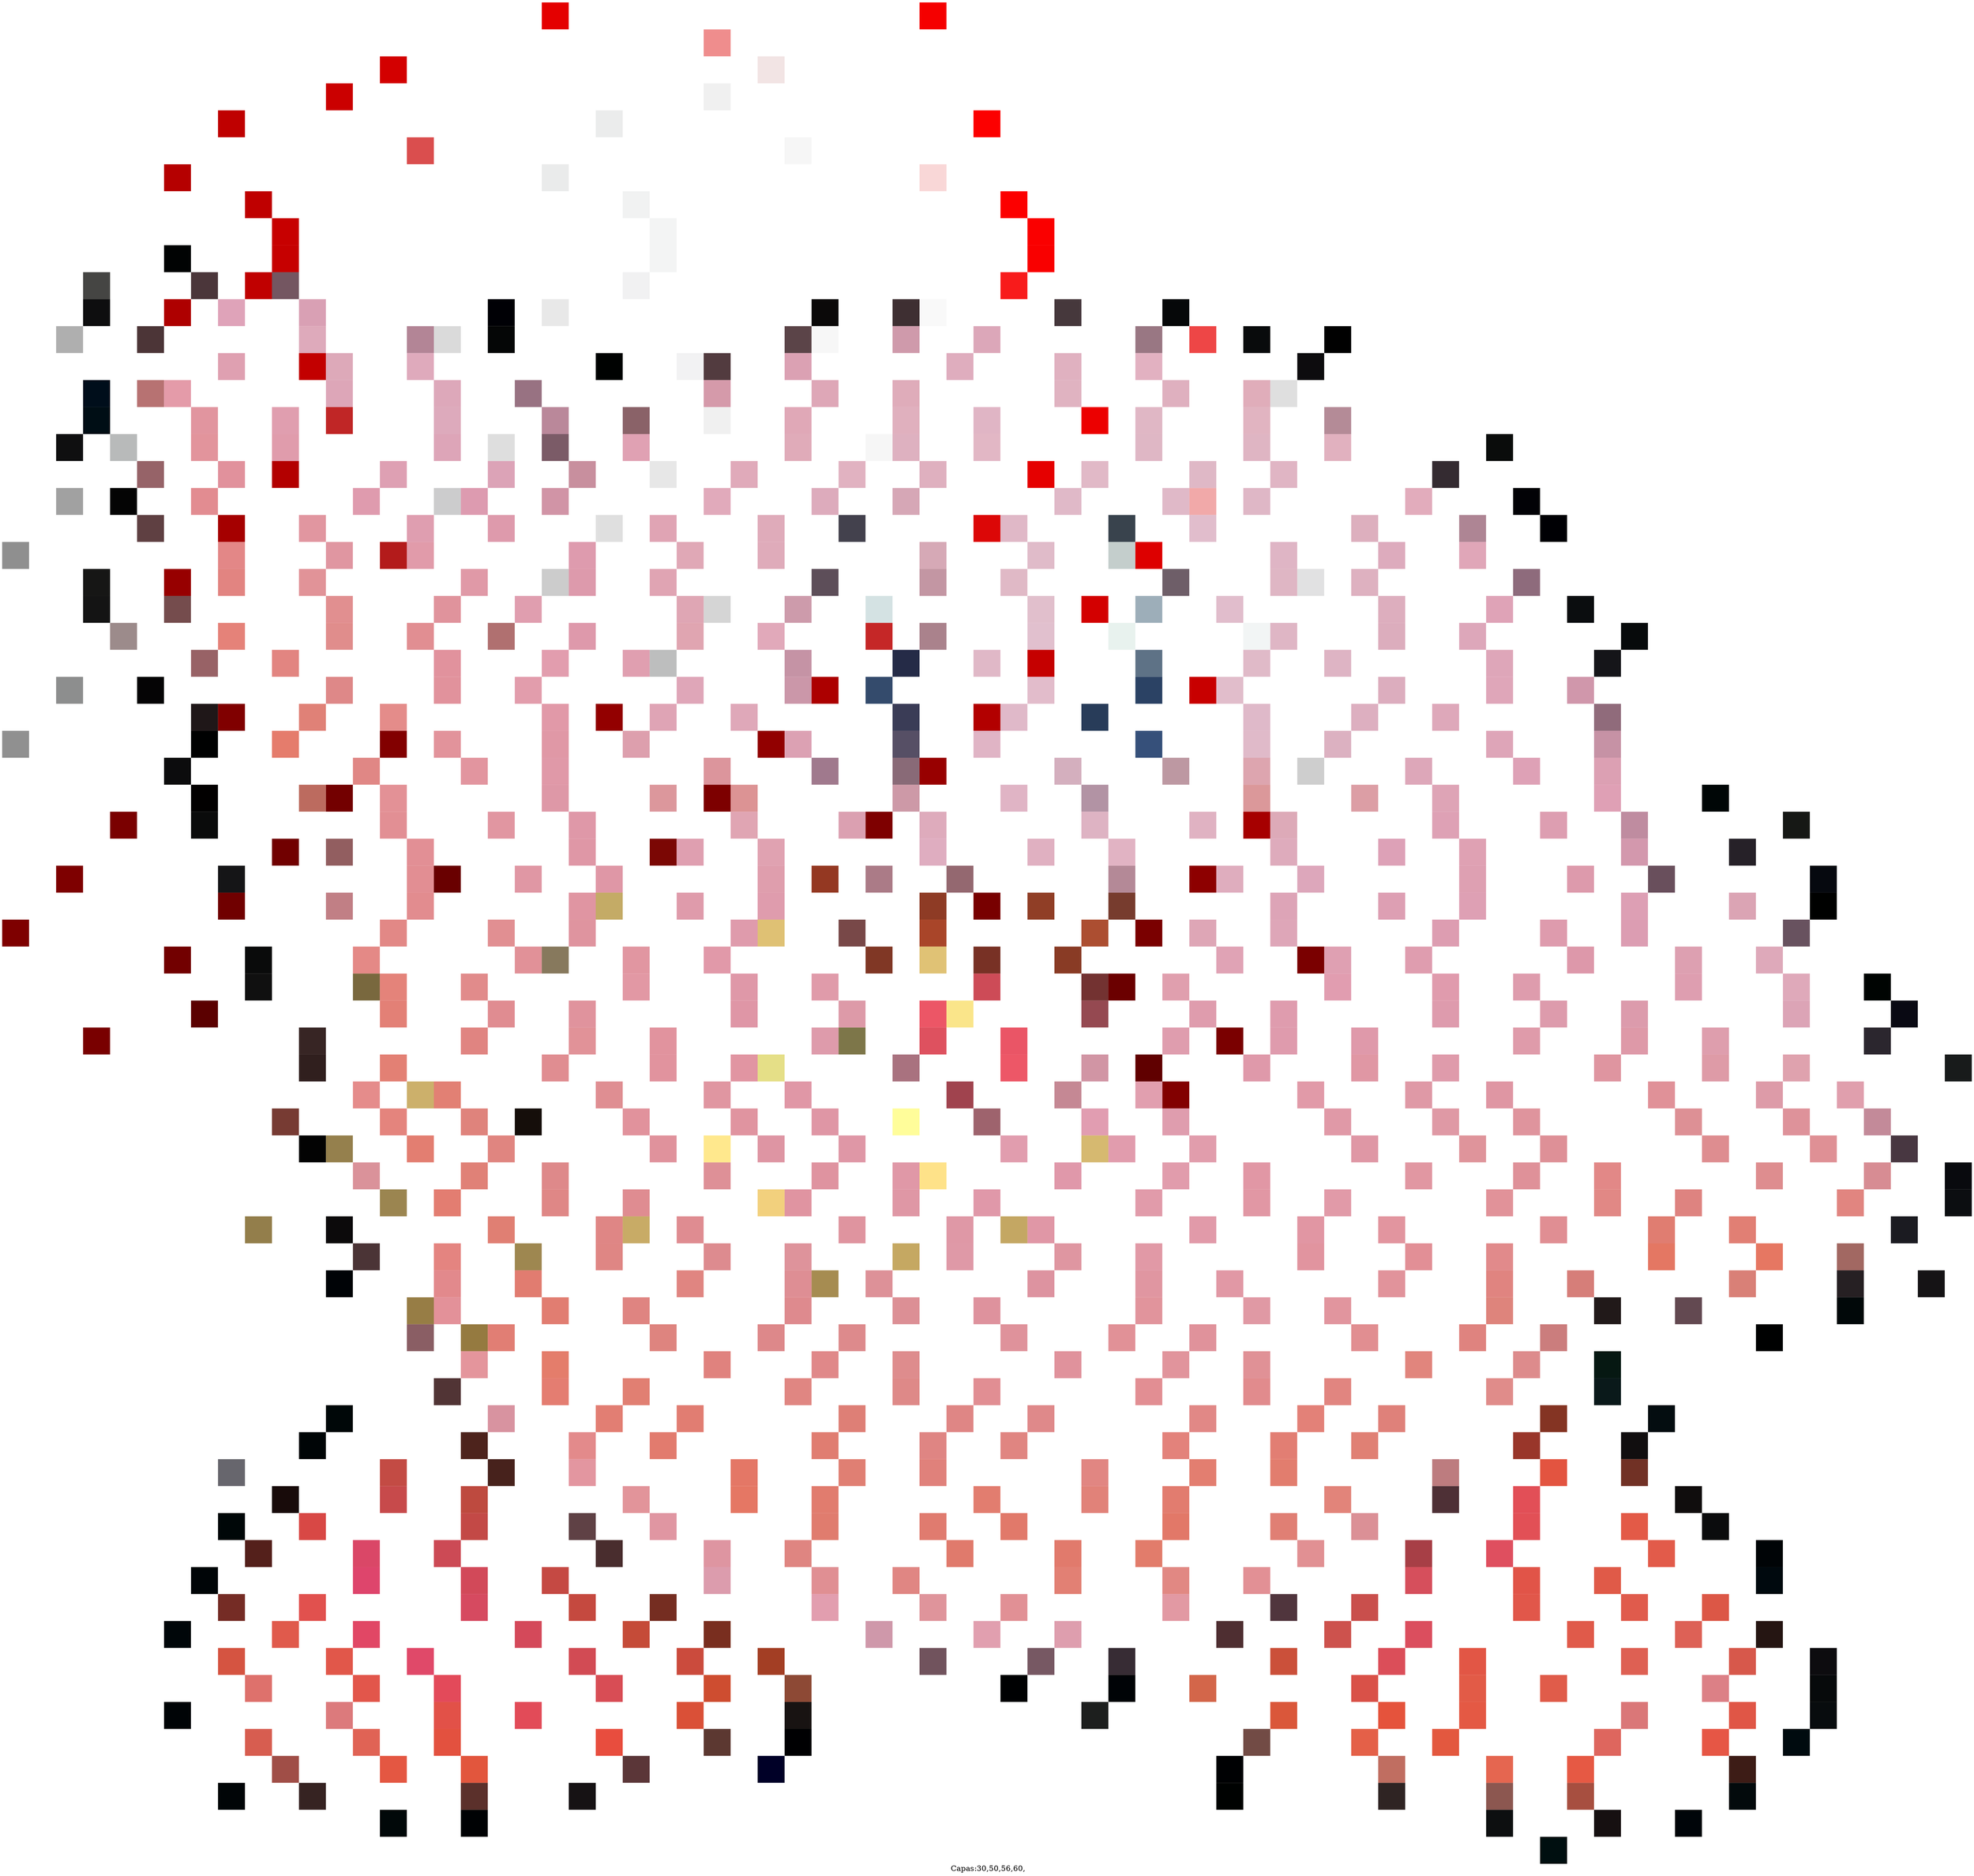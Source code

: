  digraph Matrix {
 NodoTabla [ label = <<TABLE BORDER="0" CELLBORDER="0" CELLSPACING="0">
 <TR>
 <TD WIDTH="50" HEIGHT="50" BGCOLOR="#FFFFFF"></TD>
 <TD WIDTH="50" HEIGHT="50" BGCOLOR="#FFFFFF"></TD>
 <TD WIDTH="50" HEIGHT="50" BGCOLOR="#FFFFFF"></TD>
 <TD WIDTH="50" HEIGHT="50" BGCOLOR="#FFFFFF"></TD>
 <TD WIDTH="50" HEIGHT="50" BGCOLOR="#FFFFFF"></TD>
 <TD WIDTH="50" HEIGHT="50" BGCOLOR="#FFFFFF"></TD>
 <TD WIDTH="50" HEIGHT="50" BGCOLOR="#FFFFFF"></TD>
 <TD WIDTH="50" HEIGHT="50" BGCOLOR="#FFFFFF"></TD>
 <TD WIDTH="50" HEIGHT="50" BGCOLOR="#FFFFFF"></TD>
 <TD WIDTH="50" HEIGHT="50" BGCOLOR="#FFFFFF"></TD>
 <TD WIDTH="50" HEIGHT="50" BGCOLOR="#FFFFFF"></TD>
 <TD WIDTH="50" HEIGHT="50" BGCOLOR="#FFFFFF"></TD>
 <TD WIDTH="50" HEIGHT="50" BGCOLOR="#FFFFFF"></TD>
 <TD WIDTH="50" HEIGHT="50" BGCOLOR="#FFFFFF"></TD>
 <TD WIDTH="50" HEIGHT="50" BGCOLOR="#FFFFFF"></TD>
 <TD WIDTH="50" HEIGHT="50" BGCOLOR="#FFFFFF"></TD>
 <TD WIDTH="50" HEIGHT="50" BGCOLOR="#FFFFFF"></TD>
 <TD WIDTH="50" HEIGHT="50" BGCOLOR="#FFFFFF"></TD>
 <TD WIDTH="50" HEIGHT="50" BGCOLOR="#FFFFFF"></TD>
 <TD WIDTH="50" HEIGHT="50" BGCOLOR="#FFFFFF"></TD>
 <TD WIDTH="50" HEIGHT="50" BGCOLOR="#e40000"></TD>
 <TD WIDTH="50" HEIGHT="50" BGCOLOR="#FFFFFF"></TD>
 <TD WIDTH="50" HEIGHT="50" BGCOLOR="#FFFFFF"></TD>
 <TD WIDTH="50" HEIGHT="50" BGCOLOR="#FFFFFF"></TD>
 <TD WIDTH="50" HEIGHT="50" BGCOLOR="#FFFFFF"></TD>
 <TD WIDTH="50" HEIGHT="50" BGCOLOR="#FFFFFF"></TD>
 <TD WIDTH="50" HEIGHT="50" BGCOLOR="#FFFFFF"></TD>
 <TD WIDTH="50" HEIGHT="50" BGCOLOR="#FFFFFF"></TD>
 <TD WIDTH="50" HEIGHT="50" BGCOLOR="#FFFFFF"></TD>
 <TD WIDTH="50" HEIGHT="50" BGCOLOR="#FFFFFF"></TD>
 <TD WIDTH="50" HEIGHT="50" BGCOLOR="#FFFFFF"></TD>
 <TD WIDTH="50" HEIGHT="50" BGCOLOR="#FFFFFF"></TD>
 <TD WIDTH="50" HEIGHT="50" BGCOLOR="#FFFFFF"></TD>
 <TD WIDTH="50" HEIGHT="50" BGCOLOR="#FFFFFF"></TD>
 <TD WIDTH="50" HEIGHT="50" BGCOLOR="#f50000"></TD>
 <TD WIDTH="50" HEIGHT="50" BGCOLOR="#FFFFFF"></TD>
 <TD WIDTH="50" HEIGHT="50" BGCOLOR="#FFFFFF"></TD>
 <TD WIDTH="50" HEIGHT="50" BGCOLOR="#FFFFFF"></TD>
 <TD WIDTH="50" HEIGHT="50" BGCOLOR="#FFFFFF"></TD>
 <TD WIDTH="50" HEIGHT="50" BGCOLOR="#FFFFFF"></TD>
 <TD WIDTH="50" HEIGHT="50" BGCOLOR="#FFFFFF"></TD>
 <TD WIDTH="50" HEIGHT="50" BGCOLOR="#FFFFFF"></TD>
 <TD WIDTH="50" HEIGHT="50" BGCOLOR="#FFFFFF"></TD>
 <TD WIDTH="50" HEIGHT="50" BGCOLOR="#FFFFFF"></TD>
 <TD WIDTH="50" HEIGHT="50" BGCOLOR="#FFFFFF"></TD>
 <TD WIDTH="50" HEIGHT="50" BGCOLOR="#FFFFFF"></TD>
 <TD WIDTH="50" HEIGHT="50" BGCOLOR="#FFFFFF"></TD>
 <TD WIDTH="50" HEIGHT="50" BGCOLOR="#FFFFFF"></TD>
 <TD WIDTH="50" HEIGHT="50" BGCOLOR="#FFFFFF"></TD>
 <TD WIDTH="50" HEIGHT="50" BGCOLOR="#FFFFFF"></TD>
 <TD WIDTH="50" HEIGHT="50" BGCOLOR="#FFFFFF"></TD>
 <TD WIDTH="50" HEIGHT="50" BGCOLOR="#FFFFFF"></TD>
 <TD WIDTH="50" HEIGHT="50" BGCOLOR="#FFFFFF"></TD>
 <TD WIDTH="50" HEIGHT="50" BGCOLOR="#FFFFFF"></TD>
 <TD WIDTH="50" HEIGHT="50" BGCOLOR="#FFFFFF"></TD>
 <TD WIDTH="50" HEIGHT="50" BGCOLOR="#FFFFFF"></TD>
 <TD WIDTH="50" HEIGHT="50" BGCOLOR="#FFFFFF"></TD>
 <TD WIDTH="50" HEIGHT="50" BGCOLOR="#FFFFFF"></TD>
 <TD WIDTH="50" HEIGHT="50" BGCOLOR="#FFFFFF"></TD>
 <TD WIDTH="50" HEIGHT="50" BGCOLOR="#FFFFFF"></TD>
 <TD WIDTH="50" HEIGHT="50" BGCOLOR="#FFFFFF"></TD>
 <TD WIDTH="50" HEIGHT="50" BGCOLOR="#FFFFFF"></TD>
 <TD WIDTH="50" HEIGHT="50" BGCOLOR="#FFFFFF"></TD>
 <TD WIDTH="50" HEIGHT="50" BGCOLOR="#FFFFFF"></TD>
 <TD WIDTH="50" HEIGHT="50" BGCOLOR="#FFFFFF"></TD>
 <TD WIDTH="50" HEIGHT="50" BGCOLOR="#FFFFFF"></TD>
 <TD WIDTH="50" HEIGHT="50" BGCOLOR="#FFFFFF"></TD>
 <TD WIDTH="50" HEIGHT="50" BGCOLOR="#FFFFFF"></TD>
 <TD WIDTH="50" HEIGHT="50" BGCOLOR="#FFFFFF"></TD>
 <TD WIDTH="50" HEIGHT="50" BGCOLOR="#FFFFFF"></TD>
 <TD WIDTH="50" HEIGHT="50" BGCOLOR="#FFFFFF"></TD>
 <TD WIDTH="50" HEIGHT="50" BGCOLOR="#FFFFFF"></TD>
 <TD WIDTH="50" HEIGHT="50" BGCOLOR="#FFFFFF"></TD>
 </TR>
 <TR>
 <TD WIDTH="50" HEIGHT="50" BGCOLOR="#FFFFFF"></TD>
 <TD WIDTH="50" HEIGHT="50" BGCOLOR="#FFFFFF"></TD>
 <TD WIDTH="50" HEIGHT="50" BGCOLOR="#FFFFFF"></TD>
 <TD WIDTH="50" HEIGHT="50" BGCOLOR="#FFFFFF"></TD>
 <TD WIDTH="50" HEIGHT="50" BGCOLOR="#FFFFFF"></TD>
 <TD WIDTH="50" HEIGHT="50" BGCOLOR="#FFFFFF"></TD>
 <TD WIDTH="50" HEIGHT="50" BGCOLOR="#FFFFFF"></TD>
 <TD WIDTH="50" HEIGHT="50" BGCOLOR="#FFFFFF"></TD>
 <TD WIDTH="50" HEIGHT="50" BGCOLOR="#FFFFFF"></TD>
 <TD WIDTH="50" HEIGHT="50" BGCOLOR="#FFFFFF"></TD>
 <TD WIDTH="50" HEIGHT="50" BGCOLOR="#FFFFFF"></TD>
 <TD WIDTH="50" HEIGHT="50" BGCOLOR="#FFFFFF"></TD>
 <TD WIDTH="50" HEIGHT="50" BGCOLOR="#FFFFFF"></TD>
 <TD WIDTH="50" HEIGHT="50" BGCOLOR="#FFFFFF"></TD>
 <TD WIDTH="50" HEIGHT="50" BGCOLOR="#FFFFFF"></TD>
 <TD WIDTH="50" HEIGHT="50" BGCOLOR="#FFFFFF"></TD>
 <TD WIDTH="50" HEIGHT="50" BGCOLOR="#FFFFFF"></TD>
 <TD WIDTH="50" HEIGHT="50" BGCOLOR="#FFFFFF"></TD>
 <TD WIDTH="50" HEIGHT="50" BGCOLOR="#FFFFFF"></TD>
 <TD WIDTH="50" HEIGHT="50" BGCOLOR="#FFFFFF"></TD>
 <TD WIDTH="50" HEIGHT="50" BGCOLOR="#FFFFFF"></TD>
 <TD WIDTH="50" HEIGHT="50" BGCOLOR="#FFFFFF"></TD>
 <TD WIDTH="50" HEIGHT="50" BGCOLOR="#FFFFFF"></TD>
 <TD WIDTH="50" HEIGHT="50" BGCOLOR="#FFFFFF"></TD>
 <TD WIDTH="50" HEIGHT="50" BGCOLOR="#FFFFFF"></TD>
 <TD WIDTH="50" HEIGHT="50" BGCOLOR="#FFFFFF"></TD>
 <TD WIDTH="50" HEIGHT="50" BGCOLOR="#ef8d8d"></TD>
 <TD WIDTH="50" HEIGHT="50" BGCOLOR="#FFFFFF"></TD>
 <TD WIDTH="50" HEIGHT="50" BGCOLOR="#FFFFFF"></TD>
 <TD WIDTH="50" HEIGHT="50" BGCOLOR="#FFFFFF"></TD>
 <TD WIDTH="50" HEIGHT="50" BGCOLOR="#FFFFFF"></TD>
 <TD WIDTH="50" HEIGHT="50" BGCOLOR="#FFFFFF"></TD>
 <TD WIDTH="50" HEIGHT="50" BGCOLOR="#FFFFFF"></TD>
 <TD WIDTH="50" HEIGHT="50" BGCOLOR="#FFFFFF"></TD>
 <TD WIDTH="50" HEIGHT="50" BGCOLOR="#FFFFFF"></TD>
 <TD WIDTH="50" HEIGHT="50" BGCOLOR="#FFFFFF"></TD>
 <TD WIDTH="50" HEIGHT="50" BGCOLOR="#FFFFFF"></TD>
 <TD WIDTH="50" HEIGHT="50" BGCOLOR="#FFFFFF"></TD>
 <TD WIDTH="50" HEIGHT="50" BGCOLOR="#FFFFFF"></TD>
 <TD WIDTH="50" HEIGHT="50" BGCOLOR="#FFFFFF"></TD>
 <TD WIDTH="50" HEIGHT="50" BGCOLOR="#FFFFFF"></TD>
 <TD WIDTH="50" HEIGHT="50" BGCOLOR="#FFFFFF"></TD>
 <TD WIDTH="50" HEIGHT="50" BGCOLOR="#FFFFFF"></TD>
 <TD WIDTH="50" HEIGHT="50" BGCOLOR="#FFFFFF"></TD>
 <TD WIDTH="50" HEIGHT="50" BGCOLOR="#FFFFFF"></TD>
 <TD WIDTH="50" HEIGHT="50" BGCOLOR="#FFFFFF"></TD>
 <TD WIDTH="50" HEIGHT="50" BGCOLOR="#FFFFFF"></TD>
 <TD WIDTH="50" HEIGHT="50" BGCOLOR="#FFFFFF"></TD>
 <TD WIDTH="50" HEIGHT="50" BGCOLOR="#FFFFFF"></TD>
 <TD WIDTH="50" HEIGHT="50" BGCOLOR="#FFFFFF"></TD>
 <TD WIDTH="50" HEIGHT="50" BGCOLOR="#FFFFFF"></TD>
 <TD WIDTH="50" HEIGHT="50" BGCOLOR="#FFFFFF"></TD>
 <TD WIDTH="50" HEIGHT="50" BGCOLOR="#FFFFFF"></TD>
 <TD WIDTH="50" HEIGHT="50" BGCOLOR="#FFFFFF"></TD>
 <TD WIDTH="50" HEIGHT="50" BGCOLOR="#FFFFFF"></TD>
 <TD WIDTH="50" HEIGHT="50" BGCOLOR="#FFFFFF"></TD>
 <TD WIDTH="50" HEIGHT="50" BGCOLOR="#FFFFFF"></TD>
 <TD WIDTH="50" HEIGHT="50" BGCOLOR="#FFFFFF"></TD>
 <TD WIDTH="50" HEIGHT="50" BGCOLOR="#FFFFFF"></TD>
 <TD WIDTH="50" HEIGHT="50" BGCOLOR="#FFFFFF"></TD>
 <TD WIDTH="50" HEIGHT="50" BGCOLOR="#FFFFFF"></TD>
 <TD WIDTH="50" HEIGHT="50" BGCOLOR="#FFFFFF"></TD>
 <TD WIDTH="50" HEIGHT="50" BGCOLOR="#FFFFFF"></TD>
 <TD WIDTH="50" HEIGHT="50" BGCOLOR="#FFFFFF"></TD>
 <TD WIDTH="50" HEIGHT="50" BGCOLOR="#FFFFFF"></TD>
 <TD WIDTH="50" HEIGHT="50" BGCOLOR="#FFFFFF"></TD>
 <TD WIDTH="50" HEIGHT="50" BGCOLOR="#FFFFFF"></TD>
 <TD WIDTH="50" HEIGHT="50" BGCOLOR="#FFFFFF"></TD>
 <TD WIDTH="50" HEIGHT="50" BGCOLOR="#FFFFFF"></TD>
 <TD WIDTH="50" HEIGHT="50" BGCOLOR="#FFFFFF"></TD>
 <TD WIDTH="50" HEIGHT="50" BGCOLOR="#FFFFFF"></TD>
 <TD WIDTH="50" HEIGHT="50" BGCOLOR="#FFFFFF"></TD>
 <TD WIDTH="50" HEIGHT="50" BGCOLOR="#FFFFFF"></TD>
 </TR>
 <TR>
 <TD WIDTH="50" HEIGHT="50" BGCOLOR="#FFFFFF"></TD>
 <TD WIDTH="50" HEIGHT="50" BGCOLOR="#FFFFFF"></TD>
 <TD WIDTH="50" HEIGHT="50" BGCOLOR="#FFFFFF"></TD>
 <TD WIDTH="50" HEIGHT="50" BGCOLOR="#FFFFFF"></TD>
 <TD WIDTH="50" HEIGHT="50" BGCOLOR="#FFFFFF"></TD>
 <TD WIDTH="50" HEIGHT="50" BGCOLOR="#FFFFFF"></TD>
 <TD WIDTH="50" HEIGHT="50" BGCOLOR="#FFFFFF"></TD>
 <TD WIDTH="50" HEIGHT="50" BGCOLOR="#FFFFFF"></TD>
 <TD WIDTH="50" HEIGHT="50" BGCOLOR="#FFFFFF"></TD>
 <TD WIDTH="50" HEIGHT="50" BGCOLOR="#FFFFFF"></TD>
 <TD WIDTH="50" HEIGHT="50" BGCOLOR="#FFFFFF"></TD>
 <TD WIDTH="50" HEIGHT="50" BGCOLOR="#FFFFFF"></TD>
 <TD WIDTH="50" HEIGHT="50" BGCOLOR="#FFFFFF"></TD>
 <TD WIDTH="50" HEIGHT="50" BGCOLOR="#FFFFFF"></TD>
 <TD WIDTH="50" HEIGHT="50" BGCOLOR="#d30000"></TD>
 <TD WIDTH="50" HEIGHT="50" BGCOLOR="#FFFFFF"></TD>
 <TD WIDTH="50" HEIGHT="50" BGCOLOR="#FFFFFF"></TD>
 <TD WIDTH="50" HEIGHT="50" BGCOLOR="#FFFFFF"></TD>
 <TD WIDTH="50" HEIGHT="50" BGCOLOR="#FFFFFF"></TD>
 <TD WIDTH="50" HEIGHT="50" BGCOLOR="#FFFFFF"></TD>
 <TD WIDTH="50" HEIGHT="50" BGCOLOR="#FFFFFF"></TD>
 <TD WIDTH="50" HEIGHT="50" BGCOLOR="#FFFFFF"></TD>
 <TD WIDTH="50" HEIGHT="50" BGCOLOR="#FFFFFF"></TD>
 <TD WIDTH="50" HEIGHT="50" BGCOLOR="#FFFFFF"></TD>
 <TD WIDTH="50" HEIGHT="50" BGCOLOR="#FFFFFF"></TD>
 <TD WIDTH="50" HEIGHT="50" BGCOLOR="#FFFFFF"></TD>
 <TD WIDTH="50" HEIGHT="50" BGCOLOR="#FFFFFF"></TD>
 <TD WIDTH="50" HEIGHT="50" BGCOLOR="#FFFFFF"></TD>
 <TD WIDTH="50" HEIGHT="50" BGCOLOR="#f2e4e4"></TD>
 <TD WIDTH="50" HEIGHT="50" BGCOLOR="#FFFFFF"></TD>
 <TD WIDTH="50" HEIGHT="50" BGCOLOR="#FFFFFF"></TD>
 <TD WIDTH="50" HEIGHT="50" BGCOLOR="#FFFFFF"></TD>
 <TD WIDTH="50" HEIGHT="50" BGCOLOR="#FFFFFF"></TD>
 <TD WIDTH="50" HEIGHT="50" BGCOLOR="#FFFFFF"></TD>
 <TD WIDTH="50" HEIGHT="50" BGCOLOR="#FFFFFF"></TD>
 <TD WIDTH="50" HEIGHT="50" BGCOLOR="#FFFFFF"></TD>
 <TD WIDTH="50" HEIGHT="50" BGCOLOR="#FFFFFF"></TD>
 <TD WIDTH="50" HEIGHT="50" BGCOLOR="#FFFFFF"></TD>
 <TD WIDTH="50" HEIGHT="50" BGCOLOR="#FFFFFF"></TD>
 <TD WIDTH="50" HEIGHT="50" BGCOLOR="#FFFFFF"></TD>
 <TD WIDTH="50" HEIGHT="50" BGCOLOR="#FFFFFF"></TD>
 <TD WIDTH="50" HEIGHT="50" BGCOLOR="#FFFFFF"></TD>
 <TD WIDTH="50" HEIGHT="50" BGCOLOR="#FFFFFF"></TD>
 <TD WIDTH="50" HEIGHT="50" BGCOLOR="#FFFFFF"></TD>
 <TD WIDTH="50" HEIGHT="50" BGCOLOR="#FFFFFF"></TD>
 <TD WIDTH="50" HEIGHT="50" BGCOLOR="#FFFFFF"></TD>
 <TD WIDTH="50" HEIGHT="50" BGCOLOR="#FFFFFF"></TD>
 <TD WIDTH="50" HEIGHT="50" BGCOLOR="#FFFFFF"></TD>
 <TD WIDTH="50" HEIGHT="50" BGCOLOR="#FFFFFF"></TD>
 <TD WIDTH="50" HEIGHT="50" BGCOLOR="#FFFFFF"></TD>
 <TD WIDTH="50" HEIGHT="50" BGCOLOR="#FFFFFF"></TD>
 <TD WIDTH="50" HEIGHT="50" BGCOLOR="#FFFFFF"></TD>
 <TD WIDTH="50" HEIGHT="50" BGCOLOR="#FFFFFF"></TD>
 <TD WIDTH="50" HEIGHT="50" BGCOLOR="#FFFFFF"></TD>
 <TD WIDTH="50" HEIGHT="50" BGCOLOR="#FFFFFF"></TD>
 <TD WIDTH="50" HEIGHT="50" BGCOLOR="#FFFFFF"></TD>
 <TD WIDTH="50" HEIGHT="50" BGCOLOR="#FFFFFF"></TD>
 <TD WIDTH="50" HEIGHT="50" BGCOLOR="#FFFFFF"></TD>
 <TD WIDTH="50" HEIGHT="50" BGCOLOR="#FFFFFF"></TD>
 <TD WIDTH="50" HEIGHT="50" BGCOLOR="#FFFFFF"></TD>
 <TD WIDTH="50" HEIGHT="50" BGCOLOR="#FFFFFF"></TD>
 <TD WIDTH="50" HEIGHT="50" BGCOLOR="#FFFFFF"></TD>
 <TD WIDTH="50" HEIGHT="50" BGCOLOR="#FFFFFF"></TD>
 <TD WIDTH="50" HEIGHT="50" BGCOLOR="#FFFFFF"></TD>
 <TD WIDTH="50" HEIGHT="50" BGCOLOR="#FFFFFF"></TD>
 <TD WIDTH="50" HEIGHT="50" BGCOLOR="#FFFFFF"></TD>
 <TD WIDTH="50" HEIGHT="50" BGCOLOR="#FFFFFF"></TD>
 <TD WIDTH="50" HEIGHT="50" BGCOLOR="#FFFFFF"></TD>
 <TD WIDTH="50" HEIGHT="50" BGCOLOR="#FFFFFF"></TD>
 <TD WIDTH="50" HEIGHT="50" BGCOLOR="#FFFFFF"></TD>
 <TD WIDTH="50" HEIGHT="50" BGCOLOR="#FFFFFF"></TD>
 <TD WIDTH="50" HEIGHT="50" BGCOLOR="#FFFFFF"></TD>
 <TD WIDTH="50" HEIGHT="50" BGCOLOR="#FFFFFF"></TD>
 </TR>
 <TR>
 <TD WIDTH="50" HEIGHT="50" BGCOLOR="#FFFFFF"></TD>
 <TD WIDTH="50" HEIGHT="50" BGCOLOR="#FFFFFF"></TD>
 <TD WIDTH="50" HEIGHT="50" BGCOLOR="#FFFFFF"></TD>
 <TD WIDTH="50" HEIGHT="50" BGCOLOR="#FFFFFF"></TD>
 <TD WIDTH="50" HEIGHT="50" BGCOLOR="#FFFFFF"></TD>
 <TD WIDTH="50" HEIGHT="50" BGCOLOR="#FFFFFF"></TD>
 <TD WIDTH="50" HEIGHT="50" BGCOLOR="#FFFFFF"></TD>
 <TD WIDTH="50" HEIGHT="50" BGCOLOR="#FFFFFF"></TD>
 <TD WIDTH="50" HEIGHT="50" BGCOLOR="#FFFFFF"></TD>
 <TD WIDTH="50" HEIGHT="50" BGCOLOR="#FFFFFF"></TD>
 <TD WIDTH="50" HEIGHT="50" BGCOLOR="#FFFFFF"></TD>
 <TD WIDTH="50" HEIGHT="50" BGCOLOR="#FFFFFF"></TD>
 <TD WIDTH="50" HEIGHT="50" BGCOLOR="#cb0000"></TD>
 <TD WIDTH="50" HEIGHT="50" BGCOLOR="#FFFFFF"></TD>
 <TD WIDTH="50" HEIGHT="50" BGCOLOR="#FFFFFF"></TD>
 <TD WIDTH="50" HEIGHT="50" BGCOLOR="#FFFFFF"></TD>
 <TD WIDTH="50" HEIGHT="50" BGCOLOR="#FFFFFF"></TD>
 <TD WIDTH="50" HEIGHT="50" BGCOLOR="#FFFFFF"></TD>
 <TD WIDTH="50" HEIGHT="50" BGCOLOR="#FFFFFF"></TD>
 <TD WIDTH="50" HEIGHT="50" BGCOLOR="#FFFFFF"></TD>
 <TD WIDTH="50" HEIGHT="50" BGCOLOR="#FFFFFF"></TD>
 <TD WIDTH="50" HEIGHT="50" BGCOLOR="#FFFFFF"></TD>
 <TD WIDTH="50" HEIGHT="50" BGCOLOR="#FFFFFF"></TD>
 <TD WIDTH="50" HEIGHT="50" BGCOLOR="#FFFFFF"></TD>
 <TD WIDTH="50" HEIGHT="50" BGCOLOR="#FFFFFF"></TD>
 <TD WIDTH="50" HEIGHT="50" BGCOLOR="#FFFFFF"></TD>
 <TD WIDTH="50" HEIGHT="50" BGCOLOR="#f0f0f0"></TD>
 <TD WIDTH="50" HEIGHT="50" BGCOLOR="#FFFFFF"></TD>
 <TD WIDTH="50" HEIGHT="50" BGCOLOR="#FFFFFF"></TD>
 <TD WIDTH="50" HEIGHT="50" BGCOLOR="#FFFFFF"></TD>
 <TD WIDTH="50" HEIGHT="50" BGCOLOR="#FFFFFF"></TD>
 <TD WIDTH="50" HEIGHT="50" BGCOLOR="#FFFFFF"></TD>
 <TD WIDTH="50" HEIGHT="50" BGCOLOR="#FFFFFF"></TD>
 <TD WIDTH="50" HEIGHT="50" BGCOLOR="#FFFFFF"></TD>
 <TD WIDTH="50" HEIGHT="50" BGCOLOR="#FFFFFF"></TD>
 <TD WIDTH="50" HEIGHT="50" BGCOLOR="#FFFFFF"></TD>
 <TD WIDTH="50" HEIGHT="50" BGCOLOR="#FFFFFF"></TD>
 <TD WIDTH="50" HEIGHT="50" BGCOLOR="#FFFFFF"></TD>
 <TD WIDTH="50" HEIGHT="50" BGCOLOR="#FFFFFF"></TD>
 <TD WIDTH="50" HEIGHT="50" BGCOLOR="#FFFFFF"></TD>
 <TD WIDTH="50" HEIGHT="50" BGCOLOR="#FFFFFF"></TD>
 <TD WIDTH="50" HEIGHT="50" BGCOLOR="#FFFFFF"></TD>
 <TD WIDTH="50" HEIGHT="50" BGCOLOR="#FFFFFF"></TD>
 <TD WIDTH="50" HEIGHT="50" BGCOLOR="#FFFFFF"></TD>
 <TD WIDTH="50" HEIGHT="50" BGCOLOR="#FFFFFF"></TD>
 <TD WIDTH="50" HEIGHT="50" BGCOLOR="#FFFFFF"></TD>
 <TD WIDTH="50" HEIGHT="50" BGCOLOR="#FFFFFF"></TD>
 <TD WIDTH="50" HEIGHT="50" BGCOLOR="#FFFFFF"></TD>
 <TD WIDTH="50" HEIGHT="50" BGCOLOR="#FFFFFF"></TD>
 <TD WIDTH="50" HEIGHT="50" BGCOLOR="#FFFFFF"></TD>
 <TD WIDTH="50" HEIGHT="50" BGCOLOR="#FFFFFF"></TD>
 <TD WIDTH="50" HEIGHT="50" BGCOLOR="#FFFFFF"></TD>
 <TD WIDTH="50" HEIGHT="50" BGCOLOR="#FFFFFF"></TD>
 <TD WIDTH="50" HEIGHT="50" BGCOLOR="#FFFFFF"></TD>
 <TD WIDTH="50" HEIGHT="50" BGCOLOR="#FFFFFF"></TD>
 <TD WIDTH="50" HEIGHT="50" BGCOLOR="#FFFFFF"></TD>
 <TD WIDTH="50" HEIGHT="50" BGCOLOR="#FFFFFF"></TD>
 <TD WIDTH="50" HEIGHT="50" BGCOLOR="#FFFFFF"></TD>
 <TD WIDTH="50" HEIGHT="50" BGCOLOR="#FFFFFF"></TD>
 <TD WIDTH="50" HEIGHT="50" BGCOLOR="#FFFFFF"></TD>
 <TD WIDTH="50" HEIGHT="50" BGCOLOR="#FFFFFF"></TD>
 <TD WIDTH="50" HEIGHT="50" BGCOLOR="#FFFFFF"></TD>
 <TD WIDTH="50" HEIGHT="50" BGCOLOR="#FFFFFF"></TD>
 <TD WIDTH="50" HEIGHT="50" BGCOLOR="#FFFFFF"></TD>
 <TD WIDTH="50" HEIGHT="50" BGCOLOR="#FFFFFF"></TD>
 <TD WIDTH="50" HEIGHT="50" BGCOLOR="#FFFFFF"></TD>
 <TD WIDTH="50" HEIGHT="50" BGCOLOR="#FFFFFF"></TD>
 <TD WIDTH="50" HEIGHT="50" BGCOLOR="#FFFFFF"></TD>
 <TD WIDTH="50" HEIGHT="50" BGCOLOR="#FFFFFF"></TD>
 <TD WIDTH="50" HEIGHT="50" BGCOLOR="#FFFFFF"></TD>
 <TD WIDTH="50" HEIGHT="50" BGCOLOR="#FFFFFF"></TD>
 <TD WIDTH="50" HEIGHT="50" BGCOLOR="#FFFFFF"></TD>
 <TD WIDTH="50" HEIGHT="50" BGCOLOR="#FFFFFF"></TD>
 </TR>
 <TR>
 <TD WIDTH="50" HEIGHT="50" BGCOLOR="#FFFFFF"></TD>
 <TD WIDTH="50" HEIGHT="50" BGCOLOR="#FFFFFF"></TD>
 <TD WIDTH="50" HEIGHT="50" BGCOLOR="#FFFFFF"></TD>
 <TD WIDTH="50" HEIGHT="50" BGCOLOR="#FFFFFF"></TD>
 <TD WIDTH="50" HEIGHT="50" BGCOLOR="#FFFFFF"></TD>
 <TD WIDTH="50" HEIGHT="50" BGCOLOR="#FFFFFF"></TD>
 <TD WIDTH="50" HEIGHT="50" BGCOLOR="#FFFFFF"></TD>
 <TD WIDTH="50" HEIGHT="50" BGCOLOR="#FFFFFF"></TD>
 <TD WIDTH="50" HEIGHT="50" BGCOLOR="#bf0000"></TD>
 <TD WIDTH="50" HEIGHT="50" BGCOLOR="#FFFFFF"></TD>
 <TD WIDTH="50" HEIGHT="50" BGCOLOR="#FFFFFF"></TD>
 <TD WIDTH="50" HEIGHT="50" BGCOLOR="#FFFFFF"></TD>
 <TD WIDTH="50" HEIGHT="50" BGCOLOR="#FFFFFF"></TD>
 <TD WIDTH="50" HEIGHT="50" BGCOLOR="#FFFFFF"></TD>
 <TD WIDTH="50" HEIGHT="50" BGCOLOR="#FFFFFF"></TD>
 <TD WIDTH="50" HEIGHT="50" BGCOLOR="#FFFFFF"></TD>
 <TD WIDTH="50" HEIGHT="50" BGCOLOR="#FFFFFF"></TD>
 <TD WIDTH="50" HEIGHT="50" BGCOLOR="#FFFFFF"></TD>
 <TD WIDTH="50" HEIGHT="50" BGCOLOR="#FFFFFF"></TD>
 <TD WIDTH="50" HEIGHT="50" BGCOLOR="#FFFFFF"></TD>
 <TD WIDTH="50" HEIGHT="50" BGCOLOR="#FFFFFF"></TD>
 <TD WIDTH="50" HEIGHT="50" BGCOLOR="#FFFFFF"></TD>
 <TD WIDTH="50" HEIGHT="50" BGCOLOR="#ebecec"></TD>
 <TD WIDTH="50" HEIGHT="50" BGCOLOR="#FFFFFF"></TD>
 <TD WIDTH="50" HEIGHT="50" BGCOLOR="#FFFFFF"></TD>
 <TD WIDTH="50" HEIGHT="50" BGCOLOR="#FFFFFF"></TD>
 <TD WIDTH="50" HEIGHT="50" BGCOLOR="#FFFFFF"></TD>
 <TD WIDTH="50" HEIGHT="50" BGCOLOR="#FFFFFF"></TD>
 <TD WIDTH="50" HEIGHT="50" BGCOLOR="#FFFFFF"></TD>
 <TD WIDTH="50" HEIGHT="50" BGCOLOR="#FFFFFF"></TD>
 <TD WIDTH="50" HEIGHT="50" BGCOLOR="#FFFFFF"></TD>
 <TD WIDTH="50" HEIGHT="50" BGCOLOR="#FFFFFF"></TD>
 <TD WIDTH="50" HEIGHT="50" BGCOLOR="#FFFFFF"></TD>
 <TD WIDTH="50" HEIGHT="50" BGCOLOR="#FFFFFF"></TD>
 <TD WIDTH="50" HEIGHT="50" BGCOLOR="#FFFFFF"></TD>
 <TD WIDTH="50" HEIGHT="50" BGCOLOR="#FFFFFF"></TD>
 <TD WIDTH="50" HEIGHT="50" BGCOLOR="#fc0000"></TD>
 <TD WIDTH="50" HEIGHT="50" BGCOLOR="#FFFFFF"></TD>
 <TD WIDTH="50" HEIGHT="50" BGCOLOR="#FFFFFF"></TD>
 <TD WIDTH="50" HEIGHT="50" BGCOLOR="#FFFFFF"></TD>
 <TD WIDTH="50" HEIGHT="50" BGCOLOR="#FFFFFF"></TD>
 <TD WIDTH="50" HEIGHT="50" BGCOLOR="#FFFFFF"></TD>
 <TD WIDTH="50" HEIGHT="50" BGCOLOR="#FFFFFF"></TD>
 <TD WIDTH="50" HEIGHT="50" BGCOLOR="#FFFFFF"></TD>
 <TD WIDTH="50" HEIGHT="50" BGCOLOR="#FFFFFF"></TD>
 <TD WIDTH="50" HEIGHT="50" BGCOLOR="#FFFFFF"></TD>
 <TD WIDTH="50" HEIGHT="50" BGCOLOR="#FFFFFF"></TD>
 <TD WIDTH="50" HEIGHT="50" BGCOLOR="#FFFFFF"></TD>
 <TD WIDTH="50" HEIGHT="50" BGCOLOR="#FFFFFF"></TD>
 <TD WIDTH="50" HEIGHT="50" BGCOLOR="#FFFFFF"></TD>
 <TD WIDTH="50" HEIGHT="50" BGCOLOR="#FFFFFF"></TD>
 <TD WIDTH="50" HEIGHT="50" BGCOLOR="#FFFFFF"></TD>
 <TD WIDTH="50" HEIGHT="50" BGCOLOR="#FFFFFF"></TD>
 <TD WIDTH="50" HEIGHT="50" BGCOLOR="#FFFFFF"></TD>
 <TD WIDTH="50" HEIGHT="50" BGCOLOR="#FFFFFF"></TD>
 <TD WIDTH="50" HEIGHT="50" BGCOLOR="#FFFFFF"></TD>
 <TD WIDTH="50" HEIGHT="50" BGCOLOR="#FFFFFF"></TD>
 <TD WIDTH="50" HEIGHT="50" BGCOLOR="#FFFFFF"></TD>
 <TD WIDTH="50" HEIGHT="50" BGCOLOR="#FFFFFF"></TD>
 <TD WIDTH="50" HEIGHT="50" BGCOLOR="#FFFFFF"></TD>
 <TD WIDTH="50" HEIGHT="50" BGCOLOR="#FFFFFF"></TD>
 <TD WIDTH="50" HEIGHT="50" BGCOLOR="#FFFFFF"></TD>
 <TD WIDTH="50" HEIGHT="50" BGCOLOR="#FFFFFF"></TD>
 <TD WIDTH="50" HEIGHT="50" BGCOLOR="#FFFFFF"></TD>
 <TD WIDTH="50" HEIGHT="50" BGCOLOR="#FFFFFF"></TD>
 <TD WIDTH="50" HEIGHT="50" BGCOLOR="#FFFFFF"></TD>
 <TD WIDTH="50" HEIGHT="50" BGCOLOR="#FFFFFF"></TD>
 <TD WIDTH="50" HEIGHT="50" BGCOLOR="#FFFFFF"></TD>
 <TD WIDTH="50" HEIGHT="50" BGCOLOR="#FFFFFF"></TD>
 <TD WIDTH="50" HEIGHT="50" BGCOLOR="#FFFFFF"></TD>
 <TD WIDTH="50" HEIGHT="50" BGCOLOR="#FFFFFF"></TD>
 <TD WIDTH="50" HEIGHT="50" BGCOLOR="#FFFFFF"></TD>
 <TD WIDTH="50" HEIGHT="50" BGCOLOR="#FFFFFF"></TD>
 </TR>
 <TR>
 <TD WIDTH="50" HEIGHT="50" BGCOLOR="#FFFFFF"></TD>
 <TD WIDTH="50" HEIGHT="50" BGCOLOR="#FFFFFF"></TD>
 <TD WIDTH="50" HEIGHT="50" BGCOLOR="#FFFFFF"></TD>
 <TD WIDTH="50" HEIGHT="50" BGCOLOR="#FFFFFF"></TD>
 <TD WIDTH="50" HEIGHT="50" BGCOLOR="#FFFFFF"></TD>
 <TD WIDTH="50" HEIGHT="50" BGCOLOR="#FFFFFF"></TD>
 <TD WIDTH="50" HEIGHT="50" BGCOLOR="#FFFFFF"></TD>
 <TD WIDTH="50" HEIGHT="50" BGCOLOR="#FFFFFF"></TD>
 <TD WIDTH="50" HEIGHT="50" BGCOLOR="#FFFFFF"></TD>
 <TD WIDTH="50" HEIGHT="50" BGCOLOR="#FFFFFF"></TD>
 <TD WIDTH="50" HEIGHT="50" BGCOLOR="#FFFFFF"></TD>
 <TD WIDTH="50" HEIGHT="50" BGCOLOR="#FFFFFF"></TD>
 <TD WIDTH="50" HEIGHT="50" BGCOLOR="#FFFFFF"></TD>
 <TD WIDTH="50" HEIGHT="50" BGCOLOR="#FFFFFF"></TD>
 <TD WIDTH="50" HEIGHT="50" BGCOLOR="#FFFFFF"></TD>
 <TD WIDTH="50" HEIGHT="50" BGCOLOR="#da4e4e"></TD>
 <TD WIDTH="50" HEIGHT="50" BGCOLOR="#FFFFFF"></TD>
 <TD WIDTH="50" HEIGHT="50" BGCOLOR="#FFFFFF"></TD>
 <TD WIDTH="50" HEIGHT="50" BGCOLOR="#FFFFFF"></TD>
 <TD WIDTH="50" HEIGHT="50" BGCOLOR="#FFFFFF"></TD>
 <TD WIDTH="50" HEIGHT="50" BGCOLOR="#FFFFFF"></TD>
 <TD WIDTH="50" HEIGHT="50" BGCOLOR="#FFFFFF"></TD>
 <TD WIDTH="50" HEIGHT="50" BGCOLOR="#FFFFFF"></TD>
 <TD WIDTH="50" HEIGHT="50" BGCOLOR="#FFFFFF"></TD>
 <TD WIDTH="50" HEIGHT="50" BGCOLOR="#FFFFFF"></TD>
 <TD WIDTH="50" HEIGHT="50" BGCOLOR="#FFFFFF"></TD>
 <TD WIDTH="50" HEIGHT="50" BGCOLOR="#FFFFFF"></TD>
 <TD WIDTH="50" HEIGHT="50" BGCOLOR="#FFFFFF"></TD>
 <TD WIDTH="50" HEIGHT="50" BGCOLOR="#FFFFFF"></TD>
 <TD WIDTH="50" HEIGHT="50" BGCOLOR="#f6f6f6"></TD>
 <TD WIDTH="50" HEIGHT="50" BGCOLOR="#FFFFFF"></TD>
 <TD WIDTH="50" HEIGHT="50" BGCOLOR="#FFFFFF"></TD>
 <TD WIDTH="50" HEIGHT="50" BGCOLOR="#FFFFFF"></TD>
 <TD WIDTH="50" HEIGHT="50" BGCOLOR="#FFFFFF"></TD>
 <TD WIDTH="50" HEIGHT="50" BGCOLOR="#FFFFFF"></TD>
 <TD WIDTH="50" HEIGHT="50" BGCOLOR="#FFFFFF"></TD>
 <TD WIDTH="50" HEIGHT="50" BGCOLOR="#FFFFFF"></TD>
 <TD WIDTH="50" HEIGHT="50" BGCOLOR="#FFFFFF"></TD>
 <TD WIDTH="50" HEIGHT="50" BGCOLOR="#FFFFFF"></TD>
 <TD WIDTH="50" HEIGHT="50" BGCOLOR="#FFFFFF"></TD>
 <TD WIDTH="50" HEIGHT="50" BGCOLOR="#FFFFFF"></TD>
 <TD WIDTH="50" HEIGHT="50" BGCOLOR="#FFFFFF"></TD>
 <TD WIDTH="50" HEIGHT="50" BGCOLOR="#FFFFFF"></TD>
 <TD WIDTH="50" HEIGHT="50" BGCOLOR="#FFFFFF"></TD>
 <TD WIDTH="50" HEIGHT="50" BGCOLOR="#FFFFFF"></TD>
 <TD WIDTH="50" HEIGHT="50" BGCOLOR="#FFFFFF"></TD>
 <TD WIDTH="50" HEIGHT="50" BGCOLOR="#FFFFFF"></TD>
 <TD WIDTH="50" HEIGHT="50" BGCOLOR="#FFFFFF"></TD>
 <TD WIDTH="50" HEIGHT="50" BGCOLOR="#FFFFFF"></TD>
 <TD WIDTH="50" HEIGHT="50" BGCOLOR="#FFFFFF"></TD>
 <TD WIDTH="50" HEIGHT="50" BGCOLOR="#FFFFFF"></TD>
 <TD WIDTH="50" HEIGHT="50" BGCOLOR="#FFFFFF"></TD>
 <TD WIDTH="50" HEIGHT="50" BGCOLOR="#FFFFFF"></TD>
 <TD WIDTH="50" HEIGHT="50" BGCOLOR="#FFFFFF"></TD>
 <TD WIDTH="50" HEIGHT="50" BGCOLOR="#FFFFFF"></TD>
 <TD WIDTH="50" HEIGHT="50" BGCOLOR="#FFFFFF"></TD>
 <TD WIDTH="50" HEIGHT="50" BGCOLOR="#FFFFFF"></TD>
 <TD WIDTH="50" HEIGHT="50" BGCOLOR="#FFFFFF"></TD>
 <TD WIDTH="50" HEIGHT="50" BGCOLOR="#FFFFFF"></TD>
 <TD WIDTH="50" HEIGHT="50" BGCOLOR="#FFFFFF"></TD>
 <TD WIDTH="50" HEIGHT="50" BGCOLOR="#FFFFFF"></TD>
 <TD WIDTH="50" HEIGHT="50" BGCOLOR="#FFFFFF"></TD>
 <TD WIDTH="50" HEIGHT="50" BGCOLOR="#FFFFFF"></TD>
 <TD WIDTH="50" HEIGHT="50" BGCOLOR="#FFFFFF"></TD>
 <TD WIDTH="50" HEIGHT="50" BGCOLOR="#FFFFFF"></TD>
 <TD WIDTH="50" HEIGHT="50" BGCOLOR="#FFFFFF"></TD>
 <TD WIDTH="50" HEIGHT="50" BGCOLOR="#FFFFFF"></TD>
 <TD WIDTH="50" HEIGHT="50" BGCOLOR="#FFFFFF"></TD>
 <TD WIDTH="50" HEIGHT="50" BGCOLOR="#FFFFFF"></TD>
 <TD WIDTH="50" HEIGHT="50" BGCOLOR="#FFFFFF"></TD>
 <TD WIDTH="50" HEIGHT="50" BGCOLOR="#FFFFFF"></TD>
 <TD WIDTH="50" HEIGHT="50" BGCOLOR="#FFFFFF"></TD>
 <TD WIDTH="50" HEIGHT="50" BGCOLOR="#FFFFFF"></TD>
 </TR>
 <TR>
 <TD WIDTH="50" HEIGHT="50" BGCOLOR="#FFFFFF"></TD>
 <TD WIDTH="50" HEIGHT="50" BGCOLOR="#FFFFFF"></TD>
 <TD WIDTH="50" HEIGHT="50" BGCOLOR="#FFFFFF"></TD>
 <TD WIDTH="50" HEIGHT="50" BGCOLOR="#FFFFFF"></TD>
 <TD WIDTH="50" HEIGHT="50" BGCOLOR="#FFFFFF"></TD>
 <TD WIDTH="50" HEIGHT="50" BGCOLOR="#FFFFFF"></TD>
 <TD WIDTH="50" HEIGHT="50" BGCOLOR="#b50000"></TD>
 <TD WIDTH="50" HEIGHT="50" BGCOLOR="#FFFFFF"></TD>
 <TD WIDTH="50" HEIGHT="50" BGCOLOR="#FFFFFF"></TD>
 <TD WIDTH="50" HEIGHT="50" BGCOLOR="#FFFFFF"></TD>
 <TD WIDTH="50" HEIGHT="50" BGCOLOR="#FFFFFF"></TD>
 <TD WIDTH="50" HEIGHT="50" BGCOLOR="#FFFFFF"></TD>
 <TD WIDTH="50" HEIGHT="50" BGCOLOR="#FFFFFF"></TD>
 <TD WIDTH="50" HEIGHT="50" BGCOLOR="#FFFFFF"></TD>
 <TD WIDTH="50" HEIGHT="50" BGCOLOR="#FFFFFF"></TD>
 <TD WIDTH="50" HEIGHT="50" BGCOLOR="#FFFFFF"></TD>
 <TD WIDTH="50" HEIGHT="50" BGCOLOR="#FFFFFF"></TD>
 <TD WIDTH="50" HEIGHT="50" BGCOLOR="#FFFFFF"></TD>
 <TD WIDTH="50" HEIGHT="50" BGCOLOR="#FFFFFF"></TD>
 <TD WIDTH="50" HEIGHT="50" BGCOLOR="#FFFFFF"></TD>
 <TD WIDTH="50" HEIGHT="50" BGCOLOR="#eaebeb"></TD>
 <TD WIDTH="50" HEIGHT="50" BGCOLOR="#FFFFFF"></TD>
 <TD WIDTH="50" HEIGHT="50" BGCOLOR="#FFFFFF"></TD>
 <TD WIDTH="50" HEIGHT="50" BGCOLOR="#FFFFFF"></TD>
 <TD WIDTH="50" HEIGHT="50" BGCOLOR="#FFFFFF"></TD>
 <TD WIDTH="50" HEIGHT="50" BGCOLOR="#FFFFFF"></TD>
 <TD WIDTH="50" HEIGHT="50" BGCOLOR="#FFFFFF"></TD>
 <TD WIDTH="50" HEIGHT="50" BGCOLOR="#FFFFFF"></TD>
 <TD WIDTH="50" HEIGHT="50" BGCOLOR="#FFFFFF"></TD>
 <TD WIDTH="50" HEIGHT="50" BGCOLOR="#FFFFFF"></TD>
 <TD WIDTH="50" HEIGHT="50" BGCOLOR="#FFFFFF"></TD>
 <TD WIDTH="50" HEIGHT="50" BGCOLOR="#FFFFFF"></TD>
 <TD WIDTH="50" HEIGHT="50" BGCOLOR="#FFFFFF"></TD>
 <TD WIDTH="50" HEIGHT="50" BGCOLOR="#FFFFFF"></TD>
 <TD WIDTH="50" HEIGHT="50" BGCOLOR="#f9d7d7"></TD>
 <TD WIDTH="50" HEIGHT="50" BGCOLOR="#FFFFFF"></TD>
 <TD WIDTH="50" HEIGHT="50" BGCOLOR="#FFFFFF"></TD>
 <TD WIDTH="50" HEIGHT="50" BGCOLOR="#FFFFFF"></TD>
 <TD WIDTH="50" HEIGHT="50" BGCOLOR="#FFFFFF"></TD>
 <TD WIDTH="50" HEIGHT="50" BGCOLOR="#FFFFFF"></TD>
 <TD WIDTH="50" HEIGHT="50" BGCOLOR="#FFFFFF"></TD>
 <TD WIDTH="50" HEIGHT="50" BGCOLOR="#FFFFFF"></TD>
 <TD WIDTH="50" HEIGHT="50" BGCOLOR="#FFFFFF"></TD>
 <TD WIDTH="50" HEIGHT="50" BGCOLOR="#FFFFFF"></TD>
 <TD WIDTH="50" HEIGHT="50" BGCOLOR="#FFFFFF"></TD>
 <TD WIDTH="50" HEIGHT="50" BGCOLOR="#FFFFFF"></TD>
 <TD WIDTH="50" HEIGHT="50" BGCOLOR="#FFFFFF"></TD>
 <TD WIDTH="50" HEIGHT="50" BGCOLOR="#FFFFFF"></TD>
 <TD WIDTH="50" HEIGHT="50" BGCOLOR="#FFFFFF"></TD>
 <TD WIDTH="50" HEIGHT="50" BGCOLOR="#FFFFFF"></TD>
 <TD WIDTH="50" HEIGHT="50" BGCOLOR="#FFFFFF"></TD>
 <TD WIDTH="50" HEIGHT="50" BGCOLOR="#FFFFFF"></TD>
 <TD WIDTH="50" HEIGHT="50" BGCOLOR="#FFFFFF"></TD>
 <TD WIDTH="50" HEIGHT="50" BGCOLOR="#FFFFFF"></TD>
 <TD WIDTH="50" HEIGHT="50" BGCOLOR="#FFFFFF"></TD>
 <TD WIDTH="50" HEIGHT="50" BGCOLOR="#FFFFFF"></TD>
 <TD WIDTH="50" HEIGHT="50" BGCOLOR="#FFFFFF"></TD>
 <TD WIDTH="50" HEIGHT="50" BGCOLOR="#FFFFFF"></TD>
 <TD WIDTH="50" HEIGHT="50" BGCOLOR="#FFFFFF"></TD>
 <TD WIDTH="50" HEIGHT="50" BGCOLOR="#FFFFFF"></TD>
 <TD WIDTH="50" HEIGHT="50" BGCOLOR="#FFFFFF"></TD>
 <TD WIDTH="50" HEIGHT="50" BGCOLOR="#FFFFFF"></TD>
 <TD WIDTH="50" HEIGHT="50" BGCOLOR="#FFFFFF"></TD>
 <TD WIDTH="50" HEIGHT="50" BGCOLOR="#FFFFFF"></TD>
 <TD WIDTH="50" HEIGHT="50" BGCOLOR="#FFFFFF"></TD>
 <TD WIDTH="50" HEIGHT="50" BGCOLOR="#FFFFFF"></TD>
 <TD WIDTH="50" HEIGHT="50" BGCOLOR="#FFFFFF"></TD>
 <TD WIDTH="50" HEIGHT="50" BGCOLOR="#FFFFFF"></TD>
 <TD WIDTH="50" HEIGHT="50" BGCOLOR="#FFFFFF"></TD>
 <TD WIDTH="50" HEIGHT="50" BGCOLOR="#FFFFFF"></TD>
 <TD WIDTH="50" HEIGHT="50" BGCOLOR="#FFFFFF"></TD>
 <TD WIDTH="50" HEIGHT="50" BGCOLOR="#FFFFFF"></TD>
 <TD WIDTH="50" HEIGHT="50" BGCOLOR="#FFFFFF"></TD>
 </TR>
 <TR>
 <TD WIDTH="50" HEIGHT="50" BGCOLOR="#FFFFFF"></TD>
 <TD WIDTH="50" HEIGHT="50" BGCOLOR="#FFFFFF"></TD>
 <TD WIDTH="50" HEIGHT="50" BGCOLOR="#FFFFFF"></TD>
 <TD WIDTH="50" HEIGHT="50" BGCOLOR="#FFFFFF"></TD>
 <TD WIDTH="50" HEIGHT="50" BGCOLOR="#FFFFFF"></TD>
 <TD WIDTH="50" HEIGHT="50" BGCOLOR="#FFFFFF"></TD>
 <TD WIDTH="50" HEIGHT="50" BGCOLOR="#FFFFFF"></TD>
 <TD WIDTH="50" HEIGHT="50" BGCOLOR="#FFFFFF"></TD>
 <TD WIDTH="50" HEIGHT="50" BGCOLOR="#FFFFFF"></TD>
 <TD WIDTH="50" HEIGHT="50" BGCOLOR="#bf0000"></TD>
 <TD WIDTH="50" HEIGHT="50" BGCOLOR="#FFFFFF"></TD>
 <TD WIDTH="50" HEIGHT="50" BGCOLOR="#FFFFFF"></TD>
 <TD WIDTH="50" HEIGHT="50" BGCOLOR="#FFFFFF"></TD>
 <TD WIDTH="50" HEIGHT="50" BGCOLOR="#FFFFFF"></TD>
 <TD WIDTH="50" HEIGHT="50" BGCOLOR="#FFFFFF"></TD>
 <TD WIDTH="50" HEIGHT="50" BGCOLOR="#FFFFFF"></TD>
 <TD WIDTH="50" HEIGHT="50" BGCOLOR="#FFFFFF"></TD>
 <TD WIDTH="50" HEIGHT="50" BGCOLOR="#FFFFFF"></TD>
 <TD WIDTH="50" HEIGHT="50" BGCOLOR="#FFFFFF"></TD>
 <TD WIDTH="50" HEIGHT="50" BGCOLOR="#FFFFFF"></TD>
 <TD WIDTH="50" HEIGHT="50" BGCOLOR="#FFFFFF"></TD>
 <TD WIDTH="50" HEIGHT="50" BGCOLOR="#FFFFFF"></TD>
 <TD WIDTH="50" HEIGHT="50" BGCOLOR="#FFFFFF"></TD>
 <TD WIDTH="50" HEIGHT="50" BGCOLOR="#f1f2f2"></TD>
 <TD WIDTH="50" HEIGHT="50" BGCOLOR="#FFFFFF"></TD>
 <TD WIDTH="50" HEIGHT="50" BGCOLOR="#FFFFFF"></TD>
 <TD WIDTH="50" HEIGHT="50" BGCOLOR="#FFFFFF"></TD>
 <TD WIDTH="50" HEIGHT="50" BGCOLOR="#FFFFFF"></TD>
 <TD WIDTH="50" HEIGHT="50" BGCOLOR="#FFFFFF"></TD>
 <TD WIDTH="50" HEIGHT="50" BGCOLOR="#FFFFFF"></TD>
 <TD WIDTH="50" HEIGHT="50" BGCOLOR="#FFFFFF"></TD>
 <TD WIDTH="50" HEIGHT="50" BGCOLOR="#FFFFFF"></TD>
 <TD WIDTH="50" HEIGHT="50" BGCOLOR="#FFFFFF"></TD>
 <TD WIDTH="50" HEIGHT="50" BGCOLOR="#FFFFFF"></TD>
 <TD WIDTH="50" HEIGHT="50" BGCOLOR="#FFFFFF"></TD>
 <TD WIDTH="50" HEIGHT="50" BGCOLOR="#FFFFFF"></TD>
 <TD WIDTH="50" HEIGHT="50" BGCOLOR="#FFFFFF"></TD>
 <TD WIDTH="50" HEIGHT="50" BGCOLOR="#fc0000"></TD>
 <TD WIDTH="50" HEIGHT="50" BGCOLOR="#FFFFFF"></TD>
 <TD WIDTH="50" HEIGHT="50" BGCOLOR="#FFFFFF"></TD>
 <TD WIDTH="50" HEIGHT="50" BGCOLOR="#FFFFFF"></TD>
 <TD WIDTH="50" HEIGHT="50" BGCOLOR="#FFFFFF"></TD>
 <TD WIDTH="50" HEIGHT="50" BGCOLOR="#FFFFFF"></TD>
 <TD WIDTH="50" HEIGHT="50" BGCOLOR="#FFFFFF"></TD>
 <TD WIDTH="50" HEIGHT="50" BGCOLOR="#FFFFFF"></TD>
 <TD WIDTH="50" HEIGHT="50" BGCOLOR="#FFFFFF"></TD>
 <TD WIDTH="50" HEIGHT="50" BGCOLOR="#FFFFFF"></TD>
 <TD WIDTH="50" HEIGHT="50" BGCOLOR="#FFFFFF"></TD>
 <TD WIDTH="50" HEIGHT="50" BGCOLOR="#FFFFFF"></TD>
 <TD WIDTH="50" HEIGHT="50" BGCOLOR="#FFFFFF"></TD>
 <TD WIDTH="50" HEIGHT="50" BGCOLOR="#FFFFFF"></TD>
 <TD WIDTH="50" HEIGHT="50" BGCOLOR="#FFFFFF"></TD>
 <TD WIDTH="50" HEIGHT="50" BGCOLOR="#FFFFFF"></TD>
 <TD WIDTH="50" HEIGHT="50" BGCOLOR="#FFFFFF"></TD>
 <TD WIDTH="50" HEIGHT="50" BGCOLOR="#FFFFFF"></TD>
 <TD WIDTH="50" HEIGHT="50" BGCOLOR="#FFFFFF"></TD>
 <TD WIDTH="50" HEIGHT="50" BGCOLOR="#FFFFFF"></TD>
 <TD WIDTH="50" HEIGHT="50" BGCOLOR="#FFFFFF"></TD>
 <TD WIDTH="50" HEIGHT="50" BGCOLOR="#FFFFFF"></TD>
 <TD WIDTH="50" HEIGHT="50" BGCOLOR="#FFFFFF"></TD>
 <TD WIDTH="50" HEIGHT="50" BGCOLOR="#FFFFFF"></TD>
 <TD WIDTH="50" HEIGHT="50" BGCOLOR="#FFFFFF"></TD>
 <TD WIDTH="50" HEIGHT="50" BGCOLOR="#FFFFFF"></TD>
 <TD WIDTH="50" HEIGHT="50" BGCOLOR="#FFFFFF"></TD>
 <TD WIDTH="50" HEIGHT="50" BGCOLOR="#FFFFFF"></TD>
 <TD WIDTH="50" HEIGHT="50" BGCOLOR="#FFFFFF"></TD>
 <TD WIDTH="50" HEIGHT="50" BGCOLOR="#FFFFFF"></TD>
 <TD WIDTH="50" HEIGHT="50" BGCOLOR="#FFFFFF"></TD>
 <TD WIDTH="50" HEIGHT="50" BGCOLOR="#FFFFFF"></TD>
 <TD WIDTH="50" HEIGHT="50" BGCOLOR="#FFFFFF"></TD>
 <TD WIDTH="50" HEIGHT="50" BGCOLOR="#FFFFFF"></TD>
 <TD WIDTH="50" HEIGHT="50" BGCOLOR="#FFFFFF"></TD>
 <TD WIDTH="50" HEIGHT="50" BGCOLOR="#FFFFFF"></TD>
 </TR>
 <TR>
 <TD WIDTH="50" HEIGHT="50" BGCOLOR="#FFFFFF"></TD>
 <TD WIDTH="50" HEIGHT="50" BGCOLOR="#FFFFFF"></TD>
 <TD WIDTH="50" HEIGHT="50" BGCOLOR="#FFFFFF"></TD>
 <TD WIDTH="50" HEIGHT="50" BGCOLOR="#FFFFFF"></TD>
 <TD WIDTH="50" HEIGHT="50" BGCOLOR="#FFFFFF"></TD>
 <TD WIDTH="50" HEIGHT="50" BGCOLOR="#FFFFFF"></TD>
 <TD WIDTH="50" HEIGHT="50" BGCOLOR="#FFFFFF"></TD>
 <TD WIDTH="50" HEIGHT="50" BGCOLOR="#FFFFFF"></TD>
 <TD WIDTH="50" HEIGHT="50" BGCOLOR="#FFFFFF"></TD>
 <TD WIDTH="50" HEIGHT="50" BGCOLOR="#FFFFFF"></TD>
 <TD WIDTH="50" HEIGHT="50" BGCOLOR="#c70000"></TD>
 <TD WIDTH="50" HEIGHT="50" BGCOLOR="#FFFFFF"></TD>
 <TD WIDTH="50" HEIGHT="50" BGCOLOR="#FFFFFF"></TD>
 <TD WIDTH="50" HEIGHT="50" BGCOLOR="#FFFFFF"></TD>
 <TD WIDTH="50" HEIGHT="50" BGCOLOR="#FFFFFF"></TD>
 <TD WIDTH="50" HEIGHT="50" BGCOLOR="#FFFFFF"></TD>
 <TD WIDTH="50" HEIGHT="50" BGCOLOR="#FFFFFF"></TD>
 <TD WIDTH="50" HEIGHT="50" BGCOLOR="#FFFFFF"></TD>
 <TD WIDTH="50" HEIGHT="50" BGCOLOR="#FFFFFF"></TD>
 <TD WIDTH="50" HEIGHT="50" BGCOLOR="#FFFFFF"></TD>
 <TD WIDTH="50" HEIGHT="50" BGCOLOR="#FFFFFF"></TD>
 <TD WIDTH="50" HEIGHT="50" BGCOLOR="#FFFFFF"></TD>
 <TD WIDTH="50" HEIGHT="50" BGCOLOR="#FFFFFF"></TD>
 <TD WIDTH="50" HEIGHT="50" BGCOLOR="#FFFFFF"></TD>
 <TD WIDTH="50" HEIGHT="50" BGCOLOR="#f3f4f4"></TD>
 <TD WIDTH="50" HEIGHT="50" BGCOLOR="#FFFFFF"></TD>
 <TD WIDTH="50" HEIGHT="50" BGCOLOR="#FFFFFF"></TD>
 <TD WIDTH="50" HEIGHT="50" BGCOLOR="#FFFFFF"></TD>
 <TD WIDTH="50" HEIGHT="50" BGCOLOR="#FFFFFF"></TD>
 <TD WIDTH="50" HEIGHT="50" BGCOLOR="#FFFFFF"></TD>
 <TD WIDTH="50" HEIGHT="50" BGCOLOR="#FFFFFF"></TD>
 <TD WIDTH="50" HEIGHT="50" BGCOLOR="#FFFFFF"></TD>
 <TD WIDTH="50" HEIGHT="50" BGCOLOR="#FFFFFF"></TD>
 <TD WIDTH="50" HEIGHT="50" BGCOLOR="#FFFFFF"></TD>
 <TD WIDTH="50" HEIGHT="50" BGCOLOR="#FFFFFF"></TD>
 <TD WIDTH="50" HEIGHT="50" BGCOLOR="#FFFFFF"></TD>
 <TD WIDTH="50" HEIGHT="50" BGCOLOR="#FFFFFF"></TD>
 <TD WIDTH="50" HEIGHT="50" BGCOLOR="#FFFFFF"></TD>
 <TD WIDTH="50" HEIGHT="50" BGCOLOR="#fa0000"></TD>
 <TD WIDTH="50" HEIGHT="50" BGCOLOR="#FFFFFF"></TD>
 <TD WIDTH="50" HEIGHT="50" BGCOLOR="#FFFFFF"></TD>
 <TD WIDTH="50" HEIGHT="50" BGCOLOR="#FFFFFF"></TD>
 <TD WIDTH="50" HEIGHT="50" BGCOLOR="#FFFFFF"></TD>
 <TD WIDTH="50" HEIGHT="50" BGCOLOR="#FFFFFF"></TD>
 <TD WIDTH="50" HEIGHT="50" BGCOLOR="#FFFFFF"></TD>
 <TD WIDTH="50" HEIGHT="50" BGCOLOR="#FFFFFF"></TD>
 <TD WIDTH="50" HEIGHT="50" BGCOLOR="#FFFFFF"></TD>
 <TD WIDTH="50" HEIGHT="50" BGCOLOR="#FFFFFF"></TD>
 <TD WIDTH="50" HEIGHT="50" BGCOLOR="#FFFFFF"></TD>
 <TD WIDTH="50" HEIGHT="50" BGCOLOR="#FFFFFF"></TD>
 <TD WIDTH="50" HEIGHT="50" BGCOLOR="#FFFFFF"></TD>
 <TD WIDTH="50" HEIGHT="50" BGCOLOR="#FFFFFF"></TD>
 <TD WIDTH="50" HEIGHT="50" BGCOLOR="#FFFFFF"></TD>
 <TD WIDTH="50" HEIGHT="50" BGCOLOR="#FFFFFF"></TD>
 <TD WIDTH="50" HEIGHT="50" BGCOLOR="#FFFFFF"></TD>
 <TD WIDTH="50" HEIGHT="50" BGCOLOR="#FFFFFF"></TD>
 <TD WIDTH="50" HEIGHT="50" BGCOLOR="#FFFFFF"></TD>
 <TD WIDTH="50" HEIGHT="50" BGCOLOR="#FFFFFF"></TD>
 <TD WIDTH="50" HEIGHT="50" BGCOLOR="#FFFFFF"></TD>
 <TD WIDTH="50" HEIGHT="50" BGCOLOR="#FFFFFF"></TD>
 <TD WIDTH="50" HEIGHT="50" BGCOLOR="#FFFFFF"></TD>
 <TD WIDTH="50" HEIGHT="50" BGCOLOR="#FFFFFF"></TD>
 <TD WIDTH="50" HEIGHT="50" BGCOLOR="#FFFFFF"></TD>
 <TD WIDTH="50" HEIGHT="50" BGCOLOR="#FFFFFF"></TD>
 <TD WIDTH="50" HEIGHT="50" BGCOLOR="#FFFFFF"></TD>
 <TD WIDTH="50" HEIGHT="50" BGCOLOR="#FFFFFF"></TD>
 <TD WIDTH="50" HEIGHT="50" BGCOLOR="#FFFFFF"></TD>
 <TD WIDTH="50" HEIGHT="50" BGCOLOR="#FFFFFF"></TD>
 <TD WIDTH="50" HEIGHT="50" BGCOLOR="#FFFFFF"></TD>
 <TD WIDTH="50" HEIGHT="50" BGCOLOR="#FFFFFF"></TD>
 <TD WIDTH="50" HEIGHT="50" BGCOLOR="#FFFFFF"></TD>
 <TD WIDTH="50" HEIGHT="50" BGCOLOR="#FFFFFF"></TD>
 <TD WIDTH="50" HEIGHT="50" BGCOLOR="#FFFFFF"></TD>
 </TR>
 <TR>
 <TD WIDTH="50" HEIGHT="50" BGCOLOR="#FFFFFF"></TD>
 <TD WIDTH="50" HEIGHT="50" BGCOLOR="#FFFFFF"></TD>
 <TD WIDTH="50" HEIGHT="50" BGCOLOR="#FFFFFF"></TD>
 <TD WIDTH="50" HEIGHT="50" BGCOLOR="#FFFFFF"></TD>
 <TD WIDTH="50" HEIGHT="50" BGCOLOR="#FFFFFF"></TD>
 <TD WIDTH="50" HEIGHT="50" BGCOLOR="#FFFFFF"></TD>
 <TD WIDTH="50" HEIGHT="50" BGCOLOR="#010303"></TD>
 <TD WIDTH="50" HEIGHT="50" BGCOLOR="#FFFFFF"></TD>
 <TD WIDTH="50" HEIGHT="50" BGCOLOR="#FFFFFF"></TD>
 <TD WIDTH="50" HEIGHT="50" BGCOLOR="#FFFFFF"></TD>
 <TD WIDTH="50" HEIGHT="50" BGCOLOR="#c60000"></TD>
 <TD WIDTH="50" HEIGHT="50" BGCOLOR="#FFFFFF"></TD>
 <TD WIDTH="50" HEIGHT="50" BGCOLOR="#FFFFFF"></TD>
 <TD WIDTH="50" HEIGHT="50" BGCOLOR="#FFFFFF"></TD>
 <TD WIDTH="50" HEIGHT="50" BGCOLOR="#FFFFFF"></TD>
 <TD WIDTH="50" HEIGHT="50" BGCOLOR="#FFFFFF"></TD>
 <TD WIDTH="50" HEIGHT="50" BGCOLOR="#FFFFFF"></TD>
 <TD WIDTH="50" HEIGHT="50" BGCOLOR="#FFFFFF"></TD>
 <TD WIDTH="50" HEIGHT="50" BGCOLOR="#FFFFFF"></TD>
 <TD WIDTH="50" HEIGHT="50" BGCOLOR="#FFFFFF"></TD>
 <TD WIDTH="50" HEIGHT="50" BGCOLOR="#FFFFFF"></TD>
 <TD WIDTH="50" HEIGHT="50" BGCOLOR="#FFFFFF"></TD>
 <TD WIDTH="50" HEIGHT="50" BGCOLOR="#FFFFFF"></TD>
 <TD WIDTH="50" HEIGHT="50" BGCOLOR="#FFFFFF"></TD>
 <TD WIDTH="50" HEIGHT="50" BGCOLOR="#f3f4f4"></TD>
 <TD WIDTH="50" HEIGHT="50" BGCOLOR="#FFFFFF"></TD>
 <TD WIDTH="50" HEIGHT="50" BGCOLOR="#FFFFFF"></TD>
 <TD WIDTH="50" HEIGHT="50" BGCOLOR="#FFFFFF"></TD>
 <TD WIDTH="50" HEIGHT="50" BGCOLOR="#FFFFFF"></TD>
 <TD WIDTH="50" HEIGHT="50" BGCOLOR="#FFFFFF"></TD>
 <TD WIDTH="50" HEIGHT="50" BGCOLOR="#FFFFFF"></TD>
 <TD WIDTH="50" HEIGHT="50" BGCOLOR="#FFFFFF"></TD>
 <TD WIDTH="50" HEIGHT="50" BGCOLOR="#FFFFFF"></TD>
 <TD WIDTH="50" HEIGHT="50" BGCOLOR="#FFFFFF"></TD>
 <TD WIDTH="50" HEIGHT="50" BGCOLOR="#FFFFFF"></TD>
 <TD WIDTH="50" HEIGHT="50" BGCOLOR="#FFFFFF"></TD>
 <TD WIDTH="50" HEIGHT="50" BGCOLOR="#FFFFFF"></TD>
 <TD WIDTH="50" HEIGHT="50" BGCOLOR="#FFFFFF"></TD>
 <TD WIDTH="50" HEIGHT="50" BGCOLOR="#f90000"></TD>
 <TD WIDTH="50" HEIGHT="50" BGCOLOR="#FFFFFF"></TD>
 <TD WIDTH="50" HEIGHT="50" BGCOLOR="#FFFFFF"></TD>
 <TD WIDTH="50" HEIGHT="50" BGCOLOR="#FFFFFF"></TD>
 <TD WIDTH="50" HEIGHT="50" BGCOLOR="#FFFFFF"></TD>
 <TD WIDTH="50" HEIGHT="50" BGCOLOR="#FFFFFF"></TD>
 <TD WIDTH="50" HEIGHT="50" BGCOLOR="#FFFFFF"></TD>
 <TD WIDTH="50" HEIGHT="50" BGCOLOR="#FFFFFF"></TD>
 <TD WIDTH="50" HEIGHT="50" BGCOLOR="#FFFFFF"></TD>
 <TD WIDTH="50" HEIGHT="50" BGCOLOR="#FFFFFF"></TD>
 <TD WIDTH="50" HEIGHT="50" BGCOLOR="#FFFFFF"></TD>
 <TD WIDTH="50" HEIGHT="50" BGCOLOR="#FFFFFF"></TD>
 <TD WIDTH="50" HEIGHT="50" BGCOLOR="#FFFFFF"></TD>
 <TD WIDTH="50" HEIGHT="50" BGCOLOR="#FFFFFF"></TD>
 <TD WIDTH="50" HEIGHT="50" BGCOLOR="#FFFFFF"></TD>
 <TD WIDTH="50" HEIGHT="50" BGCOLOR="#FFFFFF"></TD>
 <TD WIDTH="50" HEIGHT="50" BGCOLOR="#FFFFFF"></TD>
 <TD WIDTH="50" HEIGHT="50" BGCOLOR="#FFFFFF"></TD>
 <TD WIDTH="50" HEIGHT="50" BGCOLOR="#FFFFFF"></TD>
 <TD WIDTH="50" HEIGHT="50" BGCOLOR="#FFFFFF"></TD>
 <TD WIDTH="50" HEIGHT="50" BGCOLOR="#FFFFFF"></TD>
 <TD WIDTH="50" HEIGHT="50" BGCOLOR="#FFFFFF"></TD>
 <TD WIDTH="50" HEIGHT="50" BGCOLOR="#FFFFFF"></TD>
 <TD WIDTH="50" HEIGHT="50" BGCOLOR="#FFFFFF"></TD>
 <TD WIDTH="50" HEIGHT="50" BGCOLOR="#FFFFFF"></TD>
 <TD WIDTH="50" HEIGHT="50" BGCOLOR="#FFFFFF"></TD>
 <TD WIDTH="50" HEIGHT="50" BGCOLOR="#FFFFFF"></TD>
 <TD WIDTH="50" HEIGHT="50" BGCOLOR="#FFFFFF"></TD>
 <TD WIDTH="50" HEIGHT="50" BGCOLOR="#FFFFFF"></TD>
 <TD WIDTH="50" HEIGHT="50" BGCOLOR="#FFFFFF"></TD>
 <TD WIDTH="50" HEIGHT="50" BGCOLOR="#FFFFFF"></TD>
 <TD WIDTH="50" HEIGHT="50" BGCOLOR="#FFFFFF"></TD>
 <TD WIDTH="50" HEIGHT="50" BGCOLOR="#FFFFFF"></TD>
 <TD WIDTH="50" HEIGHT="50" BGCOLOR="#FFFFFF"></TD>
 <TD WIDTH="50" HEIGHT="50" BGCOLOR="#FFFFFF"></TD>
 </TR>
 <TR>
 <TD WIDTH="50" HEIGHT="50" BGCOLOR="#FFFFFF"></TD>
 <TD WIDTH="50" HEIGHT="50" BGCOLOR="#FFFFFF"></TD>
 <TD WIDTH="50" HEIGHT="50" BGCOLOR="#FFFFFF"></TD>
 <TD WIDTH="50" HEIGHT="50" BGCOLOR="#454543"></TD>
 <TD WIDTH="50" HEIGHT="50" BGCOLOR="#FFFFFF"></TD>
 <TD WIDTH="50" HEIGHT="50" BGCOLOR="#FFFFFF"></TD>
 <TD WIDTH="50" HEIGHT="50" BGCOLOR="#FFFFFF"></TD>
 <TD WIDTH="50" HEIGHT="50" BGCOLOR="#4b363a"></TD>
 <TD WIDTH="50" HEIGHT="50" BGCOLOR="#FFFFFF"></TD>
 <TD WIDTH="50" HEIGHT="50" BGCOLOR="#c00000"></TD>
 <TD WIDTH="50" HEIGHT="50" BGCOLOR="#745661"></TD>
 <TD WIDTH="50" HEIGHT="50" BGCOLOR="#FFFFFF"></TD>
 <TD WIDTH="50" HEIGHT="50" BGCOLOR="#FFFFFF"></TD>
 <TD WIDTH="50" HEIGHT="50" BGCOLOR="#FFFFFF"></TD>
 <TD WIDTH="50" HEIGHT="50" BGCOLOR="#FFFFFF"></TD>
 <TD WIDTH="50" HEIGHT="50" BGCOLOR="#FFFFFF"></TD>
 <TD WIDTH="50" HEIGHT="50" BGCOLOR="#FFFFFF"></TD>
 <TD WIDTH="50" HEIGHT="50" BGCOLOR="#FFFFFF"></TD>
 <TD WIDTH="50" HEIGHT="50" BGCOLOR="#FFFFFF"></TD>
 <TD WIDTH="50" HEIGHT="50" BGCOLOR="#FFFFFF"></TD>
 <TD WIDTH="50" HEIGHT="50" BGCOLOR="#FFFFFF"></TD>
 <TD WIDTH="50" HEIGHT="50" BGCOLOR="#FFFFFF"></TD>
 <TD WIDTH="50" HEIGHT="50" BGCOLOR="#FFFFFF"></TD>
 <TD WIDTH="50" HEIGHT="50" BGCOLOR="#f1f1f2"></TD>
 <TD WIDTH="50" HEIGHT="50" BGCOLOR="#FFFFFF"></TD>
 <TD WIDTH="50" HEIGHT="50" BGCOLOR="#FFFFFF"></TD>
 <TD WIDTH="50" HEIGHT="50" BGCOLOR="#FFFFFF"></TD>
 <TD WIDTH="50" HEIGHT="50" BGCOLOR="#FFFFFF"></TD>
 <TD WIDTH="50" HEIGHT="50" BGCOLOR="#FFFFFF"></TD>
 <TD WIDTH="50" HEIGHT="50" BGCOLOR="#FFFFFF"></TD>
 <TD WIDTH="50" HEIGHT="50" BGCOLOR="#FFFFFF"></TD>
 <TD WIDTH="50" HEIGHT="50" BGCOLOR="#FFFFFF"></TD>
 <TD WIDTH="50" HEIGHT="50" BGCOLOR="#FFFFFF"></TD>
 <TD WIDTH="50" HEIGHT="50" BGCOLOR="#FFFFFF"></TD>
 <TD WIDTH="50" HEIGHT="50" BGCOLOR="#FFFFFF"></TD>
 <TD WIDTH="50" HEIGHT="50" BGCOLOR="#FFFFFF"></TD>
 <TD WIDTH="50" HEIGHT="50" BGCOLOR="#FFFFFF"></TD>
 <TD WIDTH="50" HEIGHT="50" BGCOLOR="#f81b1b"></TD>
 <TD WIDTH="50" HEIGHT="50" BGCOLOR="#FFFFFF"></TD>
 <TD WIDTH="50" HEIGHT="50" BGCOLOR="#FFFFFF"></TD>
 <TD WIDTH="50" HEIGHT="50" BGCOLOR="#FFFFFF"></TD>
 <TD WIDTH="50" HEIGHT="50" BGCOLOR="#FFFFFF"></TD>
 <TD WIDTH="50" HEIGHT="50" BGCOLOR="#FFFFFF"></TD>
 <TD WIDTH="50" HEIGHT="50" BGCOLOR="#FFFFFF"></TD>
 <TD WIDTH="50" HEIGHT="50" BGCOLOR="#FFFFFF"></TD>
 <TD WIDTH="50" HEIGHT="50" BGCOLOR="#FFFFFF"></TD>
 <TD WIDTH="50" HEIGHT="50" BGCOLOR="#FFFFFF"></TD>
 <TD WIDTH="50" HEIGHT="50" BGCOLOR="#FFFFFF"></TD>
 <TD WIDTH="50" HEIGHT="50" BGCOLOR="#FFFFFF"></TD>
 <TD WIDTH="50" HEIGHT="50" BGCOLOR="#FFFFFF"></TD>
 <TD WIDTH="50" HEIGHT="50" BGCOLOR="#FFFFFF"></TD>
 <TD WIDTH="50" HEIGHT="50" BGCOLOR="#FFFFFF"></TD>
 <TD WIDTH="50" HEIGHT="50" BGCOLOR="#FFFFFF"></TD>
 <TD WIDTH="50" HEIGHT="50" BGCOLOR="#FFFFFF"></TD>
 <TD WIDTH="50" HEIGHT="50" BGCOLOR="#FFFFFF"></TD>
 <TD WIDTH="50" HEIGHT="50" BGCOLOR="#FFFFFF"></TD>
 <TD WIDTH="50" HEIGHT="50" BGCOLOR="#FFFFFF"></TD>
 <TD WIDTH="50" HEIGHT="50" BGCOLOR="#FFFFFF"></TD>
 <TD WIDTH="50" HEIGHT="50" BGCOLOR="#FFFFFF"></TD>
 <TD WIDTH="50" HEIGHT="50" BGCOLOR="#FFFFFF"></TD>
 <TD WIDTH="50" HEIGHT="50" BGCOLOR="#FFFFFF"></TD>
 <TD WIDTH="50" HEIGHT="50" BGCOLOR="#FFFFFF"></TD>
 <TD WIDTH="50" HEIGHT="50" BGCOLOR="#FFFFFF"></TD>
 <TD WIDTH="50" HEIGHT="50" BGCOLOR="#FFFFFF"></TD>
 <TD WIDTH="50" HEIGHT="50" BGCOLOR="#FFFFFF"></TD>
 <TD WIDTH="50" HEIGHT="50" BGCOLOR="#FFFFFF"></TD>
 <TD WIDTH="50" HEIGHT="50" BGCOLOR="#FFFFFF"></TD>
 <TD WIDTH="50" HEIGHT="50" BGCOLOR="#FFFFFF"></TD>
 <TD WIDTH="50" HEIGHT="50" BGCOLOR="#FFFFFF"></TD>
 <TD WIDTH="50" HEIGHT="50" BGCOLOR="#FFFFFF"></TD>
 <TD WIDTH="50" HEIGHT="50" BGCOLOR="#FFFFFF"></TD>
 <TD WIDTH="50" HEIGHT="50" BGCOLOR="#FFFFFF"></TD>
 <TD WIDTH="50" HEIGHT="50" BGCOLOR="#FFFFFF"></TD>
 </TR>
 <TR>
 <TD WIDTH="50" HEIGHT="50" BGCOLOR="#FFFFFF"></TD>
 <TD WIDTH="50" HEIGHT="50" BGCOLOR="#FFFFFF"></TD>
 <TD WIDTH="50" HEIGHT="50" BGCOLOR="#FFFFFF"></TD>
 <TD WIDTH="50" HEIGHT="50" BGCOLOR="#0e0e0f"></TD>
 <TD WIDTH="50" HEIGHT="50" BGCOLOR="#FFFFFF"></TD>
 <TD WIDTH="50" HEIGHT="50" BGCOLOR="#FFFFFF"></TD>
 <TD WIDTH="50" HEIGHT="50" BGCOLOR="#ae0000"></TD>
 <TD WIDTH="50" HEIGHT="50" BGCOLOR="#FFFFFF"></TD>
 <TD WIDTH="50" HEIGHT="50" BGCOLOR="#dfa3b9"></TD>
 <TD WIDTH="50" HEIGHT="50" BGCOLOR="#FFFFFF"></TD>
 <TD WIDTH="50" HEIGHT="50" BGCOLOR="#FFFFFF"></TD>
 <TD WIDTH="50" HEIGHT="50" BGCOLOR="#d9a0b4"></TD>
 <TD WIDTH="50" HEIGHT="50" BGCOLOR="#FFFFFF"></TD>
 <TD WIDTH="50" HEIGHT="50" BGCOLOR="#FFFFFF"></TD>
 <TD WIDTH="50" HEIGHT="50" BGCOLOR="#FFFFFF"></TD>
 <TD WIDTH="50" HEIGHT="50" BGCOLOR="#FFFFFF"></TD>
 <TD WIDTH="50" HEIGHT="50" BGCOLOR="#FFFFFF"></TD>
 <TD WIDTH="50" HEIGHT="50" BGCOLOR="#FFFFFF"></TD>
 <TD WIDTH="50" HEIGHT="50" BGCOLOR="#000005"></TD>
 <TD WIDTH="50" HEIGHT="50" BGCOLOR="#FFFFFF"></TD>
 <TD WIDTH="50" HEIGHT="50" BGCOLOR="#e8e8e8"></TD>
 <TD WIDTH="50" HEIGHT="50" BGCOLOR="#FFFFFF"></TD>
 <TD WIDTH="50" HEIGHT="50" BGCOLOR="#FFFFFF"></TD>
 <TD WIDTH="50" HEIGHT="50" BGCOLOR="#FFFFFF"></TD>
 <TD WIDTH="50" HEIGHT="50" BGCOLOR="#FFFFFF"></TD>
 <TD WIDTH="50" HEIGHT="50" BGCOLOR="#FFFFFF"></TD>
 <TD WIDTH="50" HEIGHT="50" BGCOLOR="#FFFFFF"></TD>
 <TD WIDTH="50" HEIGHT="50" BGCOLOR="#FFFFFF"></TD>
 <TD WIDTH="50" HEIGHT="50" BGCOLOR="#FFFFFF"></TD>
 <TD WIDTH="50" HEIGHT="50" BGCOLOR="#FFFFFF"></TD>
 <TD WIDTH="50" HEIGHT="50" BGCOLOR="#0b0909"></TD>
 <TD WIDTH="50" HEIGHT="50" BGCOLOR="#FFFFFF"></TD>
 <TD WIDTH="50" HEIGHT="50" BGCOLOR="#FFFFFF"></TD>
 <TD WIDTH="50" HEIGHT="50" BGCOLOR="#3e2f32"></TD>
 <TD WIDTH="50" HEIGHT="50" BGCOLOR="#f9f9f9"></TD>
 <TD WIDTH="50" HEIGHT="50" BGCOLOR="#FFFFFF"></TD>
 <TD WIDTH="50" HEIGHT="50" BGCOLOR="#FFFFFF"></TD>
 <TD WIDTH="50" HEIGHT="50" BGCOLOR="#FFFFFF"></TD>
 <TD WIDTH="50" HEIGHT="50" BGCOLOR="#FFFFFF"></TD>
 <TD WIDTH="50" HEIGHT="50" BGCOLOR="#46383c"></TD>
 <TD WIDTH="50" HEIGHT="50" BGCOLOR="#FFFFFF"></TD>
 <TD WIDTH="50" HEIGHT="50" BGCOLOR="#FFFFFF"></TD>
 <TD WIDTH="50" HEIGHT="50" BGCOLOR="#FFFFFF"></TD>
 <TD WIDTH="50" HEIGHT="50" BGCOLOR="#060809"></TD>
 <TD WIDTH="50" HEIGHT="50" BGCOLOR="#FFFFFF"></TD>
 <TD WIDTH="50" HEIGHT="50" BGCOLOR="#FFFFFF"></TD>
 <TD WIDTH="50" HEIGHT="50" BGCOLOR="#FFFFFF"></TD>
 <TD WIDTH="50" HEIGHT="50" BGCOLOR="#FFFFFF"></TD>
 <TD WIDTH="50" HEIGHT="50" BGCOLOR="#FFFFFF"></TD>
 <TD WIDTH="50" HEIGHT="50" BGCOLOR="#FFFFFF"></TD>
 <TD WIDTH="50" HEIGHT="50" BGCOLOR="#FFFFFF"></TD>
 <TD WIDTH="50" HEIGHT="50" BGCOLOR="#FFFFFF"></TD>
 <TD WIDTH="50" HEIGHT="50" BGCOLOR="#FFFFFF"></TD>
 <TD WIDTH="50" HEIGHT="50" BGCOLOR="#FFFFFF"></TD>
 <TD WIDTH="50" HEIGHT="50" BGCOLOR="#FFFFFF"></TD>
 <TD WIDTH="50" HEIGHT="50" BGCOLOR="#FFFFFF"></TD>
 <TD WIDTH="50" HEIGHT="50" BGCOLOR="#FFFFFF"></TD>
 <TD WIDTH="50" HEIGHT="50" BGCOLOR="#FFFFFF"></TD>
 <TD WIDTH="50" HEIGHT="50" BGCOLOR="#FFFFFF"></TD>
 <TD WIDTH="50" HEIGHT="50" BGCOLOR="#FFFFFF"></TD>
 <TD WIDTH="50" HEIGHT="50" BGCOLOR="#FFFFFF"></TD>
 <TD WIDTH="50" HEIGHT="50" BGCOLOR="#FFFFFF"></TD>
 <TD WIDTH="50" HEIGHT="50" BGCOLOR="#FFFFFF"></TD>
 <TD WIDTH="50" HEIGHT="50" BGCOLOR="#FFFFFF"></TD>
 <TD WIDTH="50" HEIGHT="50" BGCOLOR="#FFFFFF"></TD>
 <TD WIDTH="50" HEIGHT="50" BGCOLOR="#FFFFFF"></TD>
 <TD WIDTH="50" HEIGHT="50" BGCOLOR="#FFFFFF"></TD>
 <TD WIDTH="50" HEIGHT="50" BGCOLOR="#FFFFFF"></TD>
 <TD WIDTH="50" HEIGHT="50" BGCOLOR="#FFFFFF"></TD>
 <TD WIDTH="50" HEIGHT="50" BGCOLOR="#FFFFFF"></TD>
 <TD WIDTH="50" HEIGHT="50" BGCOLOR="#FFFFFF"></TD>
 <TD WIDTH="50" HEIGHT="50" BGCOLOR="#FFFFFF"></TD>
 <TD WIDTH="50" HEIGHT="50" BGCOLOR="#FFFFFF"></TD>
 </TR>
 <TR>
 <TD WIDTH="50" HEIGHT="50" BGCOLOR="#FFFFFF"></TD>
 <TD WIDTH="50" HEIGHT="50" BGCOLOR="#FFFFFF"></TD>
 <TD WIDTH="50" HEIGHT="50" BGCOLOR="#afafaf"></TD>
 <TD WIDTH="50" HEIGHT="50" BGCOLOR="#FFFFFF"></TD>
 <TD WIDTH="50" HEIGHT="50" BGCOLOR="#FFFFFF"></TD>
 <TD WIDTH="50" HEIGHT="50" BGCOLOR="#4c3537"></TD>
 <TD WIDTH="50" HEIGHT="50" BGCOLOR="#FFFFFF"></TD>
 <TD WIDTH="50" HEIGHT="50" BGCOLOR="#FFFFFF"></TD>
 <TD WIDTH="50" HEIGHT="50" BGCOLOR="#FFFFFF"></TD>
 <TD WIDTH="50" HEIGHT="50" BGCOLOR="#FFFFFF"></TD>
 <TD WIDTH="50" HEIGHT="50" BGCOLOR="#FFFFFF"></TD>
 <TD WIDTH="50" HEIGHT="50" BGCOLOR="#deaabb"></TD>
 <TD WIDTH="50" HEIGHT="50" BGCOLOR="#FFFFFF"></TD>
 <TD WIDTH="50" HEIGHT="50" BGCOLOR="#FFFFFF"></TD>
 <TD WIDTH="50" HEIGHT="50" BGCOLOR="#FFFFFF"></TD>
 <TD WIDTH="50" HEIGHT="50" BGCOLOR="#b38596"></TD>
 <TD WIDTH="50" HEIGHT="50" BGCOLOR="#dadada"></TD>
 <TD WIDTH="50" HEIGHT="50" BGCOLOR="#FFFFFF"></TD>
 <TD WIDTH="50" HEIGHT="50" BGCOLOR="#050606"></TD>
 <TD WIDTH="50" HEIGHT="50" BGCOLOR="#FFFFFF"></TD>
 <TD WIDTH="50" HEIGHT="50" BGCOLOR="#FFFFFF"></TD>
 <TD WIDTH="50" HEIGHT="50" BGCOLOR="#FFFFFF"></TD>
 <TD WIDTH="50" HEIGHT="50" BGCOLOR="#FFFFFF"></TD>
 <TD WIDTH="50" HEIGHT="50" BGCOLOR="#FFFFFF"></TD>
 <TD WIDTH="50" HEIGHT="50" BGCOLOR="#FFFFFF"></TD>
 <TD WIDTH="50" HEIGHT="50" BGCOLOR="#FFFFFF"></TD>
 <TD WIDTH="50" HEIGHT="50" BGCOLOR="#FFFFFF"></TD>
 <TD WIDTH="50" HEIGHT="50" BGCOLOR="#FFFFFF"></TD>
 <TD WIDTH="50" HEIGHT="50" BGCOLOR="#FFFFFF"></TD>
 <TD WIDTH="50" HEIGHT="50" BGCOLOR="#5b4448"></TD>
 <TD WIDTH="50" HEIGHT="50" BGCOLOR="#f7f7f7"></TD>
 <TD WIDTH="50" HEIGHT="50" BGCOLOR="#FFFFFF"></TD>
 <TD WIDTH="50" HEIGHT="50" BGCOLOR="#FFFFFF"></TD>
 <TD WIDTH="50" HEIGHT="50" BGCOLOR="#cf9aab"></TD>
 <TD WIDTH="50" HEIGHT="50" BGCOLOR="#FFFFFF"></TD>
 <TD WIDTH="50" HEIGHT="50" BGCOLOR="#FFFFFF"></TD>
 <TD WIDTH="50" HEIGHT="50" BGCOLOR="#dca7b9"></TD>
 <TD WIDTH="50" HEIGHT="50" BGCOLOR="#FFFFFF"></TD>
 <TD WIDTH="50" HEIGHT="50" BGCOLOR="#FFFFFF"></TD>
 <TD WIDTH="50" HEIGHT="50" BGCOLOR="#FFFFFF"></TD>
 <TD WIDTH="50" HEIGHT="50" BGCOLOR="#FFFFFF"></TD>
 <TD WIDTH="50" HEIGHT="50" BGCOLOR="#FFFFFF"></TD>
 <TD WIDTH="50" HEIGHT="50" BGCOLOR="#997783"></TD>
 <TD WIDTH="50" HEIGHT="50" BGCOLOR="#FFFFFF"></TD>
 <TD WIDTH="50" HEIGHT="50" BGCOLOR="#ee4646"></TD>
 <TD WIDTH="50" HEIGHT="50" BGCOLOR="#FFFFFF"></TD>
 <TD WIDTH="50" HEIGHT="50" BGCOLOR="#090b0c"></TD>
 <TD WIDTH="50" HEIGHT="50" BGCOLOR="#FFFFFF"></TD>
 <TD WIDTH="50" HEIGHT="50" BGCOLOR="#FFFFFF"></TD>
 <TD WIDTH="50" HEIGHT="50" BGCOLOR="#010101"></TD>
 <TD WIDTH="50" HEIGHT="50" BGCOLOR="#FFFFFF"></TD>
 <TD WIDTH="50" HEIGHT="50" BGCOLOR="#FFFFFF"></TD>
 <TD WIDTH="50" HEIGHT="50" BGCOLOR="#FFFFFF"></TD>
 <TD WIDTH="50" HEIGHT="50" BGCOLOR="#FFFFFF"></TD>
 <TD WIDTH="50" HEIGHT="50" BGCOLOR="#FFFFFF"></TD>
 <TD WIDTH="50" HEIGHT="50" BGCOLOR="#FFFFFF"></TD>
 <TD WIDTH="50" HEIGHT="50" BGCOLOR="#FFFFFF"></TD>
 <TD WIDTH="50" HEIGHT="50" BGCOLOR="#FFFFFF"></TD>
 <TD WIDTH="50" HEIGHT="50" BGCOLOR="#FFFFFF"></TD>
 <TD WIDTH="50" HEIGHT="50" BGCOLOR="#FFFFFF"></TD>
 <TD WIDTH="50" HEIGHT="50" BGCOLOR="#FFFFFF"></TD>
 <TD WIDTH="50" HEIGHT="50" BGCOLOR="#FFFFFF"></TD>
 <TD WIDTH="50" HEIGHT="50" BGCOLOR="#FFFFFF"></TD>
 <TD WIDTH="50" HEIGHT="50" BGCOLOR="#FFFFFF"></TD>
 <TD WIDTH="50" HEIGHT="50" BGCOLOR="#FFFFFF"></TD>
 <TD WIDTH="50" HEIGHT="50" BGCOLOR="#FFFFFF"></TD>
 <TD WIDTH="50" HEIGHT="50" BGCOLOR="#FFFFFF"></TD>
 <TD WIDTH="50" HEIGHT="50" BGCOLOR="#FFFFFF"></TD>
 <TD WIDTH="50" HEIGHT="50" BGCOLOR="#FFFFFF"></TD>
 <TD WIDTH="50" HEIGHT="50" BGCOLOR="#FFFFFF"></TD>
 <TD WIDTH="50" HEIGHT="50" BGCOLOR="#FFFFFF"></TD>
 <TD WIDTH="50" HEIGHT="50" BGCOLOR="#FFFFFF"></TD>
 <TD WIDTH="50" HEIGHT="50" BGCOLOR="#FFFFFF"></TD>
 </TR>
 <TR>
 <TD WIDTH="50" HEIGHT="50" BGCOLOR="#FFFFFF"></TD>
 <TD WIDTH="50" HEIGHT="50" BGCOLOR="#FFFFFF"></TD>
 <TD WIDTH="50" HEIGHT="50" BGCOLOR="#FFFFFF"></TD>
 <TD WIDTH="50" HEIGHT="50" BGCOLOR="#FFFFFF"></TD>
 <TD WIDTH="50" HEIGHT="50" BGCOLOR="#FFFFFF"></TD>
 <TD WIDTH="50" HEIGHT="50" BGCOLOR="#FFFFFF"></TD>
 <TD WIDTH="50" HEIGHT="50" BGCOLOR="#FFFFFF"></TD>
 <TD WIDTH="50" HEIGHT="50" BGCOLOR="#FFFFFF"></TD>
 <TD WIDTH="50" HEIGHT="50" BGCOLOR="#dfa0b1"></TD>
 <TD WIDTH="50" HEIGHT="50" BGCOLOR="#FFFFFF"></TD>
 <TD WIDTH="50" HEIGHT="50" BGCOLOR="#FFFFFF"></TD>
 <TD WIDTH="50" HEIGHT="50" BGCOLOR="#c20000"></TD>
 <TD WIDTH="50" HEIGHT="50" BGCOLOR="#dda9b9"></TD>
 <TD WIDTH="50" HEIGHT="50" BGCOLOR="#FFFFFF"></TD>
 <TD WIDTH="50" HEIGHT="50" BGCOLOR="#FFFFFF"></TD>
 <TD WIDTH="50" HEIGHT="50" BGCOLOR="#dfaabc"></TD>
 <TD WIDTH="50" HEIGHT="50" BGCOLOR="#FFFFFF"></TD>
 <TD WIDTH="50" HEIGHT="50" BGCOLOR="#FFFFFF"></TD>
 <TD WIDTH="50" HEIGHT="50" BGCOLOR="#FFFFFF"></TD>
 <TD WIDTH="50" HEIGHT="50" BGCOLOR="#FFFFFF"></TD>
 <TD WIDTH="50" HEIGHT="50" BGCOLOR="#FFFFFF"></TD>
 <TD WIDTH="50" HEIGHT="50" BGCOLOR="#FFFFFF"></TD>
 <TD WIDTH="50" HEIGHT="50" BGCOLOR="#000201"></TD>
 <TD WIDTH="50" HEIGHT="50" BGCOLOR="#FFFFFF"></TD>
 <TD WIDTH="50" HEIGHT="50" BGCOLOR="#FFFFFF"></TD>
 <TD WIDTH="50" HEIGHT="50" BGCOLOR="#f2f2f3"></TD>
 <TD WIDTH="50" HEIGHT="50" BGCOLOR="#523b3f"></TD>
 <TD WIDTH="50" HEIGHT="50" BGCOLOR="#FFFFFF"></TD>
 <TD WIDTH="50" HEIGHT="50" BGCOLOR="#FFFFFF"></TD>
 <TD WIDTH="50" HEIGHT="50" BGCOLOR="#dba1b3"></TD>
 <TD WIDTH="50" HEIGHT="50" BGCOLOR="#FFFFFF"></TD>
 <TD WIDTH="50" HEIGHT="50" BGCOLOR="#FFFFFF"></TD>
 <TD WIDTH="50" HEIGHT="50" BGCOLOR="#FFFFFF"></TD>
 <TD WIDTH="50" HEIGHT="50" BGCOLOR="#FFFFFF"></TD>
 <TD WIDTH="50" HEIGHT="50" BGCOLOR="#FFFFFF"></TD>
 <TD WIDTH="50" HEIGHT="50" BGCOLOR="#dfadbe"></TD>
 <TD WIDTH="50" HEIGHT="50" BGCOLOR="#FFFFFF"></TD>
 <TD WIDTH="50" HEIGHT="50" BGCOLOR="#FFFFFF"></TD>
 <TD WIDTH="50" HEIGHT="50" BGCOLOR="#FFFFFF"></TD>
 <TD WIDTH="50" HEIGHT="50" BGCOLOR="#e0b1c0"></TD>
 <TD WIDTH="50" HEIGHT="50" BGCOLOR="#FFFFFF"></TD>
 <TD WIDTH="50" HEIGHT="50" BGCOLOR="#FFFFFF"></TD>
 <TD WIDTH="50" HEIGHT="50" BGCOLOR="#e2b1c1"></TD>
 <TD WIDTH="50" HEIGHT="50" BGCOLOR="#FFFFFF"></TD>
 <TD WIDTH="50" HEIGHT="50" BGCOLOR="#FFFFFF"></TD>
 <TD WIDTH="50" HEIGHT="50" BGCOLOR="#FFFFFF"></TD>
 <TD WIDTH="50" HEIGHT="50" BGCOLOR="#FFFFFF"></TD>
 <TD WIDTH="50" HEIGHT="50" BGCOLOR="#FFFFFF"></TD>
 <TD WIDTH="50" HEIGHT="50" BGCOLOR="#0d0c0e"></TD>
 <TD WIDTH="50" HEIGHT="50" BGCOLOR="#FFFFFF"></TD>
 <TD WIDTH="50" HEIGHT="50" BGCOLOR="#FFFFFF"></TD>
 <TD WIDTH="50" HEIGHT="50" BGCOLOR="#FFFFFF"></TD>
 <TD WIDTH="50" HEIGHT="50" BGCOLOR="#FFFFFF"></TD>
 <TD WIDTH="50" HEIGHT="50" BGCOLOR="#FFFFFF"></TD>
 <TD WIDTH="50" HEIGHT="50" BGCOLOR="#FFFFFF"></TD>
 <TD WIDTH="50" HEIGHT="50" BGCOLOR="#FFFFFF"></TD>
 <TD WIDTH="50" HEIGHT="50" BGCOLOR="#FFFFFF"></TD>
 <TD WIDTH="50" HEIGHT="50" BGCOLOR="#FFFFFF"></TD>
 <TD WIDTH="50" HEIGHT="50" BGCOLOR="#FFFFFF"></TD>
 <TD WIDTH="50" HEIGHT="50" BGCOLOR="#FFFFFF"></TD>
 <TD WIDTH="50" HEIGHT="50" BGCOLOR="#FFFFFF"></TD>
 <TD WIDTH="50" HEIGHT="50" BGCOLOR="#FFFFFF"></TD>
 <TD WIDTH="50" HEIGHT="50" BGCOLOR="#FFFFFF"></TD>
 <TD WIDTH="50" HEIGHT="50" BGCOLOR="#FFFFFF"></TD>
 <TD WIDTH="50" HEIGHT="50" BGCOLOR="#FFFFFF"></TD>
 <TD WIDTH="50" HEIGHT="50" BGCOLOR="#FFFFFF"></TD>
 <TD WIDTH="50" HEIGHT="50" BGCOLOR="#FFFFFF"></TD>
 <TD WIDTH="50" HEIGHT="50" BGCOLOR="#FFFFFF"></TD>
 <TD WIDTH="50" HEIGHT="50" BGCOLOR="#FFFFFF"></TD>
 <TD WIDTH="50" HEIGHT="50" BGCOLOR="#FFFFFF"></TD>
 <TD WIDTH="50" HEIGHT="50" BGCOLOR="#FFFFFF"></TD>
 <TD WIDTH="50" HEIGHT="50" BGCOLOR="#FFFFFF"></TD>
 <TD WIDTH="50" HEIGHT="50" BGCOLOR="#FFFFFF"></TD>
 </TR>
 <TR>
 <TD WIDTH="50" HEIGHT="50" BGCOLOR="#FFFFFF"></TD>
 <TD WIDTH="50" HEIGHT="50" BGCOLOR="#FFFFFF"></TD>
 <TD WIDTH="50" HEIGHT="50" BGCOLOR="#FFFFFF"></TD>
 <TD WIDTH="50" HEIGHT="50" BGCOLOR="#000e1b"></TD>
 <TD WIDTH="50" HEIGHT="50" BGCOLOR="#FFFFFF"></TD>
 <TD WIDTH="50" HEIGHT="50" BGCOLOR="#b77272"></TD>
 <TD WIDTH="50" HEIGHT="50" BGCOLOR="#e49ba9"></TD>
 <TD WIDTH="50" HEIGHT="50" BGCOLOR="#FFFFFF"></TD>
 <TD WIDTH="50" HEIGHT="50" BGCOLOR="#FFFFFF"></TD>
 <TD WIDTH="50" HEIGHT="50" BGCOLOR="#FFFFFF"></TD>
 <TD WIDTH="50" HEIGHT="50" BGCOLOR="#FFFFFF"></TD>
 <TD WIDTH="50" HEIGHT="50" BGCOLOR="#FFFFFF"></TD>
 <TD WIDTH="50" HEIGHT="50" BGCOLOR="#dda6b8"></TD>
 <TD WIDTH="50" HEIGHT="50" BGCOLOR="#FFFFFF"></TD>
 <TD WIDTH="50" HEIGHT="50" BGCOLOR="#FFFFFF"></TD>
 <TD WIDTH="50" HEIGHT="50" BGCOLOR="#FFFFFF"></TD>
 <TD WIDTH="50" HEIGHT="50" BGCOLOR="#dda8ba"></TD>
 <TD WIDTH="50" HEIGHT="50" BGCOLOR="#FFFFFF"></TD>
 <TD WIDTH="50" HEIGHT="50" BGCOLOR="#FFFFFF"></TD>
 <TD WIDTH="50" HEIGHT="50" BGCOLOR="#987282"></TD>
 <TD WIDTH="50" HEIGHT="50" BGCOLOR="#FFFFFF"></TD>
 <TD WIDTH="50" HEIGHT="50" BGCOLOR="#FFFFFF"></TD>
 <TD WIDTH="50" HEIGHT="50" BGCOLOR="#FFFFFF"></TD>
 <TD WIDTH="50" HEIGHT="50" BGCOLOR="#FFFFFF"></TD>
 <TD WIDTH="50" HEIGHT="50" BGCOLOR="#FFFFFF"></TD>
 <TD WIDTH="50" HEIGHT="50" BGCOLOR="#FFFFFF"></TD>
 <TD WIDTH="50" HEIGHT="50" BGCOLOR="#d59aaa"></TD>
 <TD WIDTH="50" HEIGHT="50" BGCOLOR="#FFFFFF"></TD>
 <TD WIDTH="50" HEIGHT="50" BGCOLOR="#FFFFFF"></TD>
 <TD WIDTH="50" HEIGHT="50" BGCOLOR="#FFFFFF"></TD>
 <TD WIDTH="50" HEIGHT="50" BGCOLOR="#dea7b7"></TD>
 <TD WIDTH="50" HEIGHT="50" BGCOLOR="#FFFFFF"></TD>
 <TD WIDTH="50" HEIGHT="50" BGCOLOR="#FFFFFF"></TD>
 <TD WIDTH="50" HEIGHT="50" BGCOLOR="#dfacba"></TD>
 <TD WIDTH="50" HEIGHT="50" BGCOLOR="#FFFFFF"></TD>
 <TD WIDTH="50" HEIGHT="50" BGCOLOR="#FFFFFF"></TD>
 <TD WIDTH="50" HEIGHT="50" BGCOLOR="#FFFFFF"></TD>
 <TD WIDTH="50" HEIGHT="50" BGCOLOR="#FFFFFF"></TD>
 <TD WIDTH="50" HEIGHT="50" BGCOLOR="#FFFFFF"></TD>
 <TD WIDTH="50" HEIGHT="50" BGCOLOR="#e0b3c1"></TD>
 <TD WIDTH="50" HEIGHT="50" BGCOLOR="#FFFFFF"></TD>
 <TD WIDTH="50" HEIGHT="50" BGCOLOR="#FFFFFF"></TD>
 <TD WIDTH="50" HEIGHT="50" BGCOLOR="#FFFFFF"></TD>
 <TD WIDTH="50" HEIGHT="50" BGCOLOR="#dfb0bf"></TD>
 <TD WIDTH="50" HEIGHT="50" BGCOLOR="#FFFFFF"></TD>
 <TD WIDTH="50" HEIGHT="50" BGCOLOR="#FFFFFF"></TD>
 <TD WIDTH="50" HEIGHT="50" BGCOLOR="#e0adba"></TD>
 <TD WIDTH="50" HEIGHT="50" BGCOLOR="#dfdfdf"></TD>
 <TD WIDTH="50" HEIGHT="50" BGCOLOR="#FFFFFF"></TD>
 <TD WIDTH="50" HEIGHT="50" BGCOLOR="#FFFFFF"></TD>
 <TD WIDTH="50" HEIGHT="50" BGCOLOR="#FFFFFF"></TD>
 <TD WIDTH="50" HEIGHT="50" BGCOLOR="#FFFFFF"></TD>
 <TD WIDTH="50" HEIGHT="50" BGCOLOR="#FFFFFF"></TD>
 <TD WIDTH="50" HEIGHT="50" BGCOLOR="#FFFFFF"></TD>
 <TD WIDTH="50" HEIGHT="50" BGCOLOR="#FFFFFF"></TD>
 <TD WIDTH="50" HEIGHT="50" BGCOLOR="#FFFFFF"></TD>
 <TD WIDTH="50" HEIGHT="50" BGCOLOR="#FFFFFF"></TD>
 <TD WIDTH="50" HEIGHT="50" BGCOLOR="#FFFFFF"></TD>
 <TD WIDTH="50" HEIGHT="50" BGCOLOR="#FFFFFF"></TD>
 <TD WIDTH="50" HEIGHT="50" BGCOLOR="#FFFFFF"></TD>
 <TD WIDTH="50" HEIGHT="50" BGCOLOR="#FFFFFF"></TD>
 <TD WIDTH="50" HEIGHT="50" BGCOLOR="#FFFFFF"></TD>
 <TD WIDTH="50" HEIGHT="50" BGCOLOR="#FFFFFF"></TD>
 <TD WIDTH="50" HEIGHT="50" BGCOLOR="#FFFFFF"></TD>
 <TD WIDTH="50" HEIGHT="50" BGCOLOR="#FFFFFF"></TD>
 <TD WIDTH="50" HEIGHT="50" BGCOLOR="#FFFFFF"></TD>
 <TD WIDTH="50" HEIGHT="50" BGCOLOR="#FFFFFF"></TD>
 <TD WIDTH="50" HEIGHT="50" BGCOLOR="#FFFFFF"></TD>
 <TD WIDTH="50" HEIGHT="50" BGCOLOR="#FFFFFF"></TD>
 <TD WIDTH="50" HEIGHT="50" BGCOLOR="#FFFFFF"></TD>
 <TD WIDTH="50" HEIGHT="50" BGCOLOR="#FFFFFF"></TD>
 <TD WIDTH="50" HEIGHT="50" BGCOLOR="#FFFFFF"></TD>
 <TD WIDTH="50" HEIGHT="50" BGCOLOR="#FFFFFF"></TD>
 </TR>
 <TR>
 <TD WIDTH="50" HEIGHT="50" BGCOLOR="#FFFFFF"></TD>
 <TD WIDTH="50" HEIGHT="50" BGCOLOR="#FFFFFF"></TD>
 <TD WIDTH="50" HEIGHT="50" BGCOLOR="#FFFFFF"></TD>
 <TD WIDTH="50" HEIGHT="50" BGCOLOR="#000e15"></TD>
 <TD WIDTH="50" HEIGHT="50" BGCOLOR="#FFFFFF"></TD>
 <TD WIDTH="50" HEIGHT="50" BGCOLOR="#FFFFFF"></TD>
 <TD WIDTH="50" HEIGHT="50" BGCOLOR="#FFFFFF"></TD>
 <TD WIDTH="50" HEIGHT="50" BGCOLOR="#e1959f"></TD>
 <TD WIDTH="50" HEIGHT="50" BGCOLOR="#FFFFFF"></TD>
 <TD WIDTH="50" HEIGHT="50" BGCOLOR="#FFFFFF"></TD>
 <TD WIDTH="50" HEIGHT="50" BGCOLOR="#e09eaf"></TD>
 <TD WIDTH="50" HEIGHT="50" BGCOLOR="#FFFFFF"></TD>
 <TD WIDTH="50" HEIGHT="50" BGCOLOR="#c02626"></TD>
 <TD WIDTH="50" HEIGHT="50" BGCOLOR="#FFFFFF"></TD>
 <TD WIDTH="50" HEIGHT="50" BGCOLOR="#FFFFFF"></TD>
 <TD WIDTH="50" HEIGHT="50" BGCOLOR="#FFFFFF"></TD>
 <TD WIDTH="50" HEIGHT="50" BGCOLOR="#ddaabc"></TD>
 <TD WIDTH="50" HEIGHT="50" BGCOLOR="#FFFFFF"></TD>
 <TD WIDTH="50" HEIGHT="50" BGCOLOR="#FFFFFF"></TD>
 <TD WIDTH="50" HEIGHT="50" BGCOLOR="#FFFFFF"></TD>
 <TD WIDTH="50" HEIGHT="50" BGCOLOR="#ba889a"></TD>
 <TD WIDTH="50" HEIGHT="50" BGCOLOR="#FFFFFF"></TD>
 <TD WIDTH="50" HEIGHT="50" BGCOLOR="#FFFFFF"></TD>
 <TD WIDTH="50" HEIGHT="50" BGCOLOR="#8a6268"></TD>
 <TD WIDTH="50" HEIGHT="50" BGCOLOR="#FFFFFF"></TD>
 <TD WIDTH="50" HEIGHT="50" BGCOLOR="#FFFFFF"></TD>
 <TD WIDTH="50" HEIGHT="50" BGCOLOR="#f0f0f0"></TD>
 <TD WIDTH="50" HEIGHT="50" BGCOLOR="#FFFFFF"></TD>
 <TD WIDTH="50" HEIGHT="50" BGCOLOR="#FFFFFF"></TD>
 <TD WIDTH="50" HEIGHT="50" BGCOLOR="#e0a8b7"></TD>
 <TD WIDTH="50" HEIGHT="50" BGCOLOR="#FFFFFF"></TD>
 <TD WIDTH="50" HEIGHT="50" BGCOLOR="#FFFFFF"></TD>
 <TD WIDTH="50" HEIGHT="50" BGCOLOR="#FFFFFF"></TD>
 <TD WIDTH="50" HEIGHT="50" BGCOLOR="#e0b0be"></TD>
 <TD WIDTH="50" HEIGHT="50" BGCOLOR="#FFFFFF"></TD>
 <TD WIDTH="50" HEIGHT="50" BGCOLOR="#FFFFFF"></TD>
 <TD WIDTH="50" HEIGHT="50" BGCOLOR="#e0b5c5"></TD>
 <TD WIDTH="50" HEIGHT="50" BGCOLOR="#FFFFFF"></TD>
 <TD WIDTH="50" HEIGHT="50" BGCOLOR="#FFFFFF"></TD>
 <TD WIDTH="50" HEIGHT="50" BGCOLOR="#FFFFFF"></TD>
 <TD WIDTH="50" HEIGHT="50" BGCOLOR="#ec0000"></TD>
 <TD WIDTH="50" HEIGHT="50" BGCOLOR="#FFFFFF"></TD>
 <TD WIDTH="50" HEIGHT="50" BGCOLOR="#e0b7c5"></TD>
 <TD WIDTH="50" HEIGHT="50" BGCOLOR="#FFFFFF"></TD>
 <TD WIDTH="50" HEIGHT="50" BGCOLOR="#FFFFFF"></TD>
 <TD WIDTH="50" HEIGHT="50" BGCOLOR="#FFFFFF"></TD>
 <TD WIDTH="50" HEIGHT="50" BGCOLOR="#e1b4c1"></TD>
 <TD WIDTH="50" HEIGHT="50" BGCOLOR="#FFFFFF"></TD>
 <TD WIDTH="50" HEIGHT="50" BGCOLOR="#FFFFFF"></TD>
 <TD WIDTH="50" HEIGHT="50" BGCOLOR="#b48b97"></TD>
 <TD WIDTH="50" HEIGHT="50" BGCOLOR="#FFFFFF"></TD>
 <TD WIDTH="50" HEIGHT="50" BGCOLOR="#FFFFFF"></TD>
 <TD WIDTH="50" HEIGHT="50" BGCOLOR="#FFFFFF"></TD>
 <TD WIDTH="50" HEIGHT="50" BGCOLOR="#FFFFFF"></TD>
 <TD WIDTH="50" HEIGHT="50" BGCOLOR="#FFFFFF"></TD>
 <TD WIDTH="50" HEIGHT="50" BGCOLOR="#FFFFFF"></TD>
 <TD WIDTH="50" HEIGHT="50" BGCOLOR="#FFFFFF"></TD>
 <TD WIDTH="50" HEIGHT="50" BGCOLOR="#FFFFFF"></TD>
 <TD WIDTH="50" HEIGHT="50" BGCOLOR="#FFFFFF"></TD>
 <TD WIDTH="50" HEIGHT="50" BGCOLOR="#FFFFFF"></TD>
 <TD WIDTH="50" HEIGHT="50" BGCOLOR="#FFFFFF"></TD>
 <TD WIDTH="50" HEIGHT="50" BGCOLOR="#FFFFFF"></TD>
 <TD WIDTH="50" HEIGHT="50" BGCOLOR="#FFFFFF"></TD>
 <TD WIDTH="50" HEIGHT="50" BGCOLOR="#FFFFFF"></TD>
 <TD WIDTH="50" HEIGHT="50" BGCOLOR="#FFFFFF"></TD>
 <TD WIDTH="50" HEIGHT="50" BGCOLOR="#FFFFFF"></TD>
 <TD WIDTH="50" HEIGHT="50" BGCOLOR="#FFFFFF"></TD>
 <TD WIDTH="50" HEIGHT="50" BGCOLOR="#FFFFFF"></TD>
 <TD WIDTH="50" HEIGHT="50" BGCOLOR="#FFFFFF"></TD>
 <TD WIDTH="50" HEIGHT="50" BGCOLOR="#FFFFFF"></TD>
 <TD WIDTH="50" HEIGHT="50" BGCOLOR="#FFFFFF"></TD>
 <TD WIDTH="50" HEIGHT="50" BGCOLOR="#FFFFFF"></TD>
 <TD WIDTH="50" HEIGHT="50" BGCOLOR="#FFFFFF"></TD>
 </TR>
 <TR>
 <TD WIDTH="50" HEIGHT="50" BGCOLOR="#FFFFFF"></TD>
 <TD WIDTH="50" HEIGHT="50" BGCOLOR="#FFFFFF"></TD>
 <TD WIDTH="50" HEIGHT="50" BGCOLOR="#0f0f10"></TD>
 <TD WIDTH="50" HEIGHT="50" BGCOLOR="#FFFFFF"></TD>
 <TD WIDTH="50" HEIGHT="50" BGCOLOR="#b8baba"></TD>
 <TD WIDTH="50" HEIGHT="50" BGCOLOR="#FFFFFF"></TD>
 <TD WIDTH="50" HEIGHT="50" BGCOLOR="#FFFFFF"></TD>
 <TD WIDTH="50" HEIGHT="50" BGCOLOR="#e2949c"></TD>
 <TD WIDTH="50" HEIGHT="50" BGCOLOR="#FFFFFF"></TD>
 <TD WIDTH="50" HEIGHT="50" BGCOLOR="#FFFFFF"></TD>
 <TD WIDTH="50" HEIGHT="50" BGCOLOR="#e09cac"></TD>
 <TD WIDTH="50" HEIGHT="50" BGCOLOR="#FFFFFF"></TD>
 <TD WIDTH="50" HEIGHT="50" BGCOLOR="#FFFFFF"></TD>
 <TD WIDTH="50" HEIGHT="50" BGCOLOR="#FFFFFF"></TD>
 <TD WIDTH="50" HEIGHT="50" BGCOLOR="#FFFFFF"></TD>
 <TD WIDTH="50" HEIGHT="50" BGCOLOR="#FFFFFF"></TD>
 <TD WIDTH="50" HEIGHT="50" BGCOLOR="#dda5b8"></TD>
 <TD WIDTH="50" HEIGHT="50" BGCOLOR="#FFFFFF"></TD>
 <TD WIDTH="50" HEIGHT="50" BGCOLOR="#dedede"></TD>
 <TD WIDTH="50" HEIGHT="50" BGCOLOR="#FFFFFF"></TD>
 <TD WIDTH="50" HEIGHT="50" BGCOLOR="#7b5b67"></TD>
 <TD WIDTH="50" HEIGHT="50" BGCOLOR="#FFFFFF"></TD>
 <TD WIDTH="50" HEIGHT="50" BGCOLOR="#FFFFFF"></TD>
 <TD WIDTH="50" HEIGHT="50" BGCOLOR="#e0a1b3"></TD>
 <TD WIDTH="50" HEIGHT="50" BGCOLOR="#FFFFFF"></TD>
 <TD WIDTH="50" HEIGHT="50" BGCOLOR="#FFFFFF"></TD>
 <TD WIDTH="50" HEIGHT="50" BGCOLOR="#FFFFFF"></TD>
 <TD WIDTH="50" HEIGHT="50" BGCOLOR="#FFFFFF"></TD>
 <TD WIDTH="50" HEIGHT="50" BGCOLOR="#FFFFFF"></TD>
 <TD WIDTH="50" HEIGHT="50" BGCOLOR="#e0abb9"></TD>
 <TD WIDTH="50" HEIGHT="50" BGCOLOR="#FFFFFF"></TD>
 <TD WIDTH="50" HEIGHT="50" BGCOLOR="#FFFFFF"></TD>
 <TD WIDTH="50" HEIGHT="50" BGCOLOR="#f6f6f6"></TD>
 <TD WIDTH="50" HEIGHT="50" BGCOLOR="#deb1c0"></TD>
 <TD WIDTH="50" HEIGHT="50" BGCOLOR="#FFFFFF"></TD>
 <TD WIDTH="50" HEIGHT="50" BGCOLOR="#FFFFFF"></TD>
 <TD WIDTH="50" HEIGHT="50" BGCOLOR="#e2b7c5"></TD>
 <TD WIDTH="50" HEIGHT="50" BGCOLOR="#FFFFFF"></TD>
 <TD WIDTH="50" HEIGHT="50" BGCOLOR="#FFFFFF"></TD>
 <TD WIDTH="50" HEIGHT="50" BGCOLOR="#FFFFFF"></TD>
 <TD WIDTH="50" HEIGHT="50" BGCOLOR="#FFFFFF"></TD>
 <TD WIDTH="50" HEIGHT="50" BGCOLOR="#FFFFFF"></TD>
 <TD WIDTH="50" HEIGHT="50" BGCOLOR="#dfb7c5"></TD>
 <TD WIDTH="50" HEIGHT="50" BGCOLOR="#FFFFFF"></TD>
 <TD WIDTH="50" HEIGHT="50" BGCOLOR="#FFFFFF"></TD>
 <TD WIDTH="50" HEIGHT="50" BGCOLOR="#FFFFFF"></TD>
 <TD WIDTH="50" HEIGHT="50" BGCOLOR="#dfb5c3"></TD>
 <TD WIDTH="50" HEIGHT="50" BGCOLOR="#FFFFFF"></TD>
 <TD WIDTH="50" HEIGHT="50" BGCOLOR="#FFFFFF"></TD>
 <TD WIDTH="50" HEIGHT="50" BGCOLOR="#e1b1bf"></TD>
 <TD WIDTH="50" HEIGHT="50" BGCOLOR="#FFFFFF"></TD>
 <TD WIDTH="50" HEIGHT="50" BGCOLOR="#FFFFFF"></TD>
 <TD WIDTH="50" HEIGHT="50" BGCOLOR="#FFFFFF"></TD>
 <TD WIDTH="50" HEIGHT="50" BGCOLOR="#FFFFFF"></TD>
 <TD WIDTH="50" HEIGHT="50" BGCOLOR="#FFFFFF"></TD>
 <TD WIDTH="50" HEIGHT="50" BGCOLOR="#0a0c0b"></TD>
 <TD WIDTH="50" HEIGHT="50" BGCOLOR="#FFFFFF"></TD>
 <TD WIDTH="50" HEIGHT="50" BGCOLOR="#FFFFFF"></TD>
 <TD WIDTH="50" HEIGHT="50" BGCOLOR="#FFFFFF"></TD>
 <TD WIDTH="50" HEIGHT="50" BGCOLOR="#FFFFFF"></TD>
 <TD WIDTH="50" HEIGHT="50" BGCOLOR="#FFFFFF"></TD>
 <TD WIDTH="50" HEIGHT="50" BGCOLOR="#FFFFFF"></TD>
 <TD WIDTH="50" HEIGHT="50" BGCOLOR="#FFFFFF"></TD>
 <TD WIDTH="50" HEIGHT="50" BGCOLOR="#FFFFFF"></TD>
 <TD WIDTH="50" HEIGHT="50" BGCOLOR="#FFFFFF"></TD>
 <TD WIDTH="50" HEIGHT="50" BGCOLOR="#FFFFFF"></TD>
 <TD WIDTH="50" HEIGHT="50" BGCOLOR="#FFFFFF"></TD>
 <TD WIDTH="50" HEIGHT="50" BGCOLOR="#FFFFFF"></TD>
 <TD WIDTH="50" HEIGHT="50" BGCOLOR="#FFFFFF"></TD>
 <TD WIDTH="50" HEIGHT="50" BGCOLOR="#FFFFFF"></TD>
 <TD WIDTH="50" HEIGHT="50" BGCOLOR="#FFFFFF"></TD>
 <TD WIDTH="50" HEIGHT="50" BGCOLOR="#FFFFFF"></TD>
 <TD WIDTH="50" HEIGHT="50" BGCOLOR="#FFFFFF"></TD>
 </TR>
 <TR>
 <TD WIDTH="50" HEIGHT="50" BGCOLOR="#FFFFFF"></TD>
 <TD WIDTH="50" HEIGHT="50" BGCOLOR="#FFFFFF"></TD>
 <TD WIDTH="50" HEIGHT="50" BGCOLOR="#FFFFFF"></TD>
 <TD WIDTH="50" HEIGHT="50" BGCOLOR="#FFFFFF"></TD>
 <TD WIDTH="50" HEIGHT="50" BGCOLOR="#FFFFFF"></TD>
 <TD WIDTH="50" HEIGHT="50" BGCOLOR="#966368"></TD>
 <TD WIDTH="50" HEIGHT="50" BGCOLOR="#FFFFFF"></TD>
 <TD WIDTH="50" HEIGHT="50" BGCOLOR="#FFFFFF"></TD>
 <TD WIDTH="50" HEIGHT="50" BGCOLOR="#e1919c"></TD>
 <TD WIDTH="50" HEIGHT="50" BGCOLOR="#FFFFFF"></TD>
 <TD WIDTH="50" HEIGHT="50" BGCOLOR="#b30000"></TD>
 <TD WIDTH="50" HEIGHT="50" BGCOLOR="#FFFFFF"></TD>
 <TD WIDTH="50" HEIGHT="50" BGCOLOR="#FFFFFF"></TD>
 <TD WIDTH="50" HEIGHT="50" BGCOLOR="#FFFFFF"></TD>
 <TD WIDTH="50" HEIGHT="50" BGCOLOR="#dea0b3"></TD>
 <TD WIDTH="50" HEIGHT="50" BGCOLOR="#FFFFFF"></TD>
 <TD WIDTH="50" HEIGHT="50" BGCOLOR="#FFFFFF"></TD>
 <TD WIDTH="50" HEIGHT="50" BGCOLOR="#FFFFFF"></TD>
 <TD WIDTH="50" HEIGHT="50" BGCOLOR="#dca3b7"></TD>
 <TD WIDTH="50" HEIGHT="50" BGCOLOR="#FFFFFF"></TD>
 <TD WIDTH="50" HEIGHT="50" BGCOLOR="#FFFFFF"></TD>
 <TD WIDTH="50" HEIGHT="50" BGCOLOR="#c88f9e"></TD>
 <TD WIDTH="50" HEIGHT="50" BGCOLOR="#FFFFFF"></TD>
 <TD WIDTH="50" HEIGHT="50" BGCOLOR="#FFFFFF"></TD>
 <TD WIDTH="50" HEIGHT="50" BGCOLOR="#e7e7e7"></TD>
 <TD WIDTH="50" HEIGHT="50" BGCOLOR="#FFFFFF"></TD>
 <TD WIDTH="50" HEIGHT="50" BGCOLOR="#FFFFFF"></TD>
 <TD WIDTH="50" HEIGHT="50" BGCOLOR="#e0aaba"></TD>
 <TD WIDTH="50" HEIGHT="50" BGCOLOR="#FFFFFF"></TD>
 <TD WIDTH="50" HEIGHT="50" BGCOLOR="#FFFFFF"></TD>
 <TD WIDTH="50" HEIGHT="50" BGCOLOR="#FFFFFF"></TD>
 <TD WIDTH="50" HEIGHT="50" BGCOLOR="#e1b2c1"></TD>
 <TD WIDTH="50" HEIGHT="50" BGCOLOR="#FFFFFF"></TD>
 <TD WIDTH="50" HEIGHT="50" BGCOLOR="#FFFFFF"></TD>
 <TD WIDTH="50" HEIGHT="50" BGCOLOR="#dfb0bf"></TD>
 <TD WIDTH="50" HEIGHT="50" BGCOLOR="#FFFFFF"></TD>
 <TD WIDTH="50" HEIGHT="50" BGCOLOR="#FFFFFF"></TD>
 <TD WIDTH="50" HEIGHT="50" BGCOLOR="#FFFFFF"></TD>
 <TD WIDTH="50" HEIGHT="50" BGCOLOR="#e50000"></TD>
 <TD WIDTH="50" HEIGHT="50" BGCOLOR="#FFFFFF"></TD>
 <TD WIDTH="50" HEIGHT="50" BGCOLOR="#e1b9c7"></TD>
 <TD WIDTH="50" HEIGHT="50" BGCOLOR="#FFFFFF"></TD>
 <TD WIDTH="50" HEIGHT="50" BGCOLOR="#FFFFFF"></TD>
 <TD WIDTH="50" HEIGHT="50" BGCOLOR="#FFFFFF"></TD>
 <TD WIDTH="50" HEIGHT="50" BGCOLOR="#dfb8c6"></TD>
 <TD WIDTH="50" HEIGHT="50" BGCOLOR="#FFFFFF"></TD>
 <TD WIDTH="50" HEIGHT="50" BGCOLOR="#FFFFFF"></TD>
 <TD WIDTH="50" HEIGHT="50" BGCOLOR="#e0b5c4"></TD>
 <TD WIDTH="50" HEIGHT="50" BGCOLOR="#FFFFFF"></TD>
 <TD WIDTH="50" HEIGHT="50" BGCOLOR="#FFFFFF"></TD>
 <TD WIDTH="50" HEIGHT="50" BGCOLOR="#FFFFFF"></TD>
 <TD WIDTH="50" HEIGHT="50" BGCOLOR="#FFFFFF"></TD>
 <TD WIDTH="50" HEIGHT="50" BGCOLOR="#FFFFFF"></TD>
 <TD WIDTH="50" HEIGHT="50" BGCOLOR="#342b31"></TD>
 <TD WIDTH="50" HEIGHT="50" BGCOLOR="#FFFFFF"></TD>
 <TD WIDTH="50" HEIGHT="50" BGCOLOR="#FFFFFF"></TD>
 <TD WIDTH="50" HEIGHT="50" BGCOLOR="#FFFFFF"></TD>
 <TD WIDTH="50" HEIGHT="50" BGCOLOR="#FFFFFF"></TD>
 <TD WIDTH="50" HEIGHT="50" BGCOLOR="#FFFFFF"></TD>
 <TD WIDTH="50" HEIGHT="50" BGCOLOR="#FFFFFF"></TD>
 <TD WIDTH="50" HEIGHT="50" BGCOLOR="#FFFFFF"></TD>
 <TD WIDTH="50" HEIGHT="50" BGCOLOR="#FFFFFF"></TD>
 <TD WIDTH="50" HEIGHT="50" BGCOLOR="#FFFFFF"></TD>
 <TD WIDTH="50" HEIGHT="50" BGCOLOR="#FFFFFF"></TD>
 <TD WIDTH="50" HEIGHT="50" BGCOLOR="#FFFFFF"></TD>
 <TD WIDTH="50" HEIGHT="50" BGCOLOR="#FFFFFF"></TD>
 <TD WIDTH="50" HEIGHT="50" BGCOLOR="#FFFFFF"></TD>
 <TD WIDTH="50" HEIGHT="50" BGCOLOR="#FFFFFF"></TD>
 <TD WIDTH="50" HEIGHT="50" BGCOLOR="#FFFFFF"></TD>
 <TD WIDTH="50" HEIGHT="50" BGCOLOR="#FFFFFF"></TD>
 <TD WIDTH="50" HEIGHT="50" BGCOLOR="#FFFFFF"></TD>
 <TD WIDTH="50" HEIGHT="50" BGCOLOR="#FFFFFF"></TD>
 <TD WIDTH="50" HEIGHT="50" BGCOLOR="#FFFFFF"></TD>
 </TR>
 <TR>
 <TD WIDTH="50" HEIGHT="50" BGCOLOR="#FFFFFF"></TD>
 <TD WIDTH="50" HEIGHT="50" BGCOLOR="#FFFFFF"></TD>
 <TD WIDTH="50" HEIGHT="50" BGCOLOR="#a1a1a1"></TD>
 <TD WIDTH="50" HEIGHT="50" BGCOLOR="#FFFFFF"></TD>
 <TD WIDTH="50" HEIGHT="50" BGCOLOR="#040404"></TD>
 <TD WIDTH="50" HEIGHT="50" BGCOLOR="#FFFFFF"></TD>
 <TD WIDTH="50" HEIGHT="50" BGCOLOR="#FFFFFF"></TD>
 <TD WIDTH="50" HEIGHT="50" BGCOLOR="#e28c91"></TD>
 <TD WIDTH="50" HEIGHT="50" BGCOLOR="#FFFFFF"></TD>
 <TD WIDTH="50" HEIGHT="50" BGCOLOR="#FFFFFF"></TD>
 <TD WIDTH="50" HEIGHT="50" BGCOLOR="#FFFFFF"></TD>
 <TD WIDTH="50" HEIGHT="50" BGCOLOR="#FFFFFF"></TD>
 <TD WIDTH="50" HEIGHT="50" BGCOLOR="#FFFFFF"></TD>
 <TD WIDTH="50" HEIGHT="50" BGCOLOR="#df9bae"></TD>
 <TD WIDTH="50" HEIGHT="50" BGCOLOR="#FFFFFF"></TD>
 <TD WIDTH="50" HEIGHT="50" BGCOLOR="#FFFFFF"></TD>
 <TD WIDTH="50" HEIGHT="50" BGCOLOR="#cccccd"></TD>
 <TD WIDTH="50" HEIGHT="50" BGCOLOR="#dd9bb0"></TD>
 <TD WIDTH="50" HEIGHT="50" BGCOLOR="#FFFFFF"></TD>
 <TD WIDTH="50" HEIGHT="50" BGCOLOR="#FFFFFF"></TD>
 <TD WIDTH="50" HEIGHT="50" BGCOLOR="#d194a6"></TD>
 <TD WIDTH="50" HEIGHT="50" BGCOLOR="#FFFFFF"></TD>
 <TD WIDTH="50" HEIGHT="50" BGCOLOR="#FFFFFF"></TD>
 <TD WIDTH="50" HEIGHT="50" BGCOLOR="#FFFFFF"></TD>
 <TD WIDTH="50" HEIGHT="50" BGCOLOR="#FFFFFF"></TD>
 <TD WIDTH="50" HEIGHT="50" BGCOLOR="#FFFFFF"></TD>
 <TD WIDTH="50" HEIGHT="50" BGCOLOR="#e1aabb"></TD>
 <TD WIDTH="50" HEIGHT="50" BGCOLOR="#FFFFFF"></TD>
 <TD WIDTH="50" HEIGHT="50" BGCOLOR="#FFFFFF"></TD>
 <TD WIDTH="50" HEIGHT="50" BGCOLOR="#FFFFFF"></TD>
 <TD WIDTH="50" HEIGHT="50" BGCOLOR="#ddabbc"></TD>
 <TD WIDTH="50" HEIGHT="50" BGCOLOR="#FFFFFF"></TD>
 <TD WIDTH="50" HEIGHT="50" BGCOLOR="#FFFFFF"></TD>
 <TD WIDTH="50" HEIGHT="50" BGCOLOR="#d6a7b6"></TD>
 <TD WIDTH="50" HEIGHT="50" BGCOLOR="#FFFFFF"></TD>
 <TD WIDTH="50" HEIGHT="50" BGCOLOR="#FFFFFF"></TD>
 <TD WIDTH="50" HEIGHT="50" BGCOLOR="#FFFFFF"></TD>
 <TD WIDTH="50" HEIGHT="50" BGCOLOR="#FFFFFF"></TD>
 <TD WIDTH="50" HEIGHT="50" BGCOLOR="#FFFFFF"></TD>
 <TD WIDTH="50" HEIGHT="50" BGCOLOR="#e0b9c8"></TD>
 <TD WIDTH="50" HEIGHT="50" BGCOLOR="#FFFFFF"></TD>
 <TD WIDTH="50" HEIGHT="50" BGCOLOR="#FFFFFF"></TD>
 <TD WIDTH="50" HEIGHT="50" BGCOLOR="#FFFFFF"></TD>
 <TD WIDTH="50" HEIGHT="50" BGCOLOR="#e0b9c8"></TD>
 <TD WIDTH="50" HEIGHT="50" BGCOLOR="#f1a9a9"></TD>
 <TD WIDTH="50" HEIGHT="50" BGCOLOR="#FFFFFF"></TD>
 <TD WIDTH="50" HEIGHT="50" BGCOLOR="#dfb7c6"></TD>
 <TD WIDTH="50" HEIGHT="50" BGCOLOR="#FFFFFF"></TD>
 <TD WIDTH="50" HEIGHT="50" BGCOLOR="#FFFFFF"></TD>
 <TD WIDTH="50" HEIGHT="50" BGCOLOR="#FFFFFF"></TD>
 <TD WIDTH="50" HEIGHT="50" BGCOLOR="#FFFFFF"></TD>
 <TD WIDTH="50" HEIGHT="50" BGCOLOR="#FFFFFF"></TD>
 <TD WIDTH="50" HEIGHT="50" BGCOLOR="#e2acbc"></TD>
 <TD WIDTH="50" HEIGHT="50" BGCOLOR="#FFFFFF"></TD>
 <TD WIDTH="50" HEIGHT="50" BGCOLOR="#FFFFFF"></TD>
 <TD WIDTH="50" HEIGHT="50" BGCOLOR="#FFFFFF"></TD>
 <TD WIDTH="50" HEIGHT="50" BGCOLOR="#020206"></TD>
 <TD WIDTH="50" HEIGHT="50" BGCOLOR="#FFFFFF"></TD>
 <TD WIDTH="50" HEIGHT="50" BGCOLOR="#FFFFFF"></TD>
 <TD WIDTH="50" HEIGHT="50" BGCOLOR="#FFFFFF"></TD>
 <TD WIDTH="50" HEIGHT="50" BGCOLOR="#FFFFFF"></TD>
 <TD WIDTH="50" HEIGHT="50" BGCOLOR="#FFFFFF"></TD>
 <TD WIDTH="50" HEIGHT="50" BGCOLOR="#FFFFFF"></TD>
 <TD WIDTH="50" HEIGHT="50" BGCOLOR="#FFFFFF"></TD>
 <TD WIDTH="50" HEIGHT="50" BGCOLOR="#FFFFFF"></TD>
 <TD WIDTH="50" HEIGHT="50" BGCOLOR="#FFFFFF"></TD>
 <TD WIDTH="50" HEIGHT="50" BGCOLOR="#FFFFFF"></TD>
 <TD WIDTH="50" HEIGHT="50" BGCOLOR="#FFFFFF"></TD>
 <TD WIDTH="50" HEIGHT="50" BGCOLOR="#FFFFFF"></TD>
 <TD WIDTH="50" HEIGHT="50" BGCOLOR="#FFFFFF"></TD>
 <TD WIDTH="50" HEIGHT="50" BGCOLOR="#FFFFFF"></TD>
 <TD WIDTH="50" HEIGHT="50" BGCOLOR="#FFFFFF"></TD>
 <TD WIDTH="50" HEIGHT="50" BGCOLOR="#FFFFFF"></TD>
 </TR>
 <TR>
 <TD WIDTH="50" HEIGHT="50" BGCOLOR="#FFFFFF"></TD>
 <TD WIDTH="50" HEIGHT="50" BGCOLOR="#FFFFFF"></TD>
 <TD WIDTH="50" HEIGHT="50" BGCOLOR="#FFFFFF"></TD>
 <TD WIDTH="50" HEIGHT="50" BGCOLOR="#FFFFFF"></TD>
 <TD WIDTH="50" HEIGHT="50" BGCOLOR="#FFFFFF"></TD>
 <TD WIDTH="50" HEIGHT="50" BGCOLOR="#5f4042"></TD>
 <TD WIDTH="50" HEIGHT="50" BGCOLOR="#FFFFFF"></TD>
 <TD WIDTH="50" HEIGHT="50" BGCOLOR="#FFFFFF"></TD>
 <TD WIDTH="50" HEIGHT="50" BGCOLOR="#a50000"></TD>
 <TD WIDTH="50" HEIGHT="50" BGCOLOR="#FFFFFF"></TD>
 <TD WIDTH="50" HEIGHT="50" BGCOLOR="#FFFFFF"></TD>
 <TD WIDTH="50" HEIGHT="50" BGCOLOR="#e196a0"></TD>
 <TD WIDTH="50" HEIGHT="50" BGCOLOR="#FFFFFF"></TD>
 <TD WIDTH="50" HEIGHT="50" BGCOLOR="#FFFFFF"></TD>
 <TD WIDTH="50" HEIGHT="50" BGCOLOR="#FFFFFF"></TD>
 <TD WIDTH="50" HEIGHT="50" BGCOLOR="#df9eb0"></TD>
 <TD WIDTH="50" HEIGHT="50" BGCOLOR="#FFFFFF"></TD>
 <TD WIDTH="50" HEIGHT="50" BGCOLOR="#FFFFFF"></TD>
 <TD WIDTH="50" HEIGHT="50" BGCOLOR="#de9aac"></TD>
 <TD WIDTH="50" HEIGHT="50" BGCOLOR="#FFFFFF"></TD>
 <TD WIDTH="50" HEIGHT="50" BGCOLOR="#FFFFFF"></TD>
 <TD WIDTH="50" HEIGHT="50" BGCOLOR="#FFFFFF"></TD>
 <TD WIDTH="50" HEIGHT="50" BGCOLOR="#dfdfdf"></TD>
 <TD WIDTH="50" HEIGHT="50" BGCOLOR="#FFFFFF"></TD>
 <TD WIDTH="50" HEIGHT="50" BGCOLOR="#e0a4b4"></TD>
 <TD WIDTH="50" HEIGHT="50" BGCOLOR="#FFFFFF"></TD>
 <TD WIDTH="50" HEIGHT="50" BGCOLOR="#FFFFFF"></TD>
 <TD WIDTH="50" HEIGHT="50" BGCOLOR="#FFFFFF"></TD>
 <TD WIDTH="50" HEIGHT="50" BGCOLOR="#dfabba"></TD>
 <TD WIDTH="50" HEIGHT="50" BGCOLOR="#FFFFFF"></TD>
 <TD WIDTH="50" HEIGHT="50" BGCOLOR="#FFFFFF"></TD>
 <TD WIDTH="50" HEIGHT="50" BGCOLOR="#43414d"></TD>
 <TD WIDTH="50" HEIGHT="50" BGCOLOR="#FFFFFF"></TD>
 <TD WIDTH="50" HEIGHT="50" BGCOLOR="#FFFFFF"></TD>
 <TD WIDTH="50" HEIGHT="50" BGCOLOR="#FFFFFF"></TD>
 <TD WIDTH="50" HEIGHT="50" BGCOLOR="#FFFFFF"></TD>
 <TD WIDTH="50" HEIGHT="50" BGCOLOR="#dc0707"></TD>
 <TD WIDTH="50" HEIGHT="50" BGCOLOR="#e0b8c7"></TD>
 <TD WIDTH="50" HEIGHT="50" BGCOLOR="#FFFFFF"></TD>
 <TD WIDTH="50" HEIGHT="50" BGCOLOR="#FFFFFF"></TD>
 <TD WIDTH="50" HEIGHT="50" BGCOLOR="#FFFFFF"></TD>
 <TD WIDTH="50" HEIGHT="50" BGCOLOR="#39434d"></TD>
 <TD WIDTH="50" HEIGHT="50" BGCOLOR="#FFFFFF"></TD>
 <TD WIDTH="50" HEIGHT="50" BGCOLOR="#FFFFFF"></TD>
 <TD WIDTH="50" HEIGHT="50" BGCOLOR="#e1bdcc"></TD>
 <TD WIDTH="50" HEIGHT="50" BGCOLOR="#FFFFFF"></TD>
 <TD WIDTH="50" HEIGHT="50" BGCOLOR="#FFFFFF"></TD>
 <TD WIDTH="50" HEIGHT="50" BGCOLOR="#FFFFFF"></TD>
 <TD WIDTH="50" HEIGHT="50" BGCOLOR="#FFFFFF"></TD>
 <TD WIDTH="50" HEIGHT="50" BGCOLOR="#FFFFFF"></TD>
 <TD WIDTH="50" HEIGHT="50" BGCOLOR="#ddafbe"></TD>
 <TD WIDTH="50" HEIGHT="50" BGCOLOR="#FFFFFF"></TD>
 <TD WIDTH="50" HEIGHT="50" BGCOLOR="#FFFFFF"></TD>
 <TD WIDTH="50" HEIGHT="50" BGCOLOR="#FFFFFF"></TD>
 <TD WIDTH="50" HEIGHT="50" BGCOLOR="#ae8594"></TD>
 <TD WIDTH="50" HEIGHT="50" BGCOLOR="#FFFFFF"></TD>
 <TD WIDTH="50" HEIGHT="50" BGCOLOR="#FFFFFF"></TD>
 <TD WIDTH="50" HEIGHT="50" BGCOLOR="#000004"></TD>
 <TD WIDTH="50" HEIGHT="50" BGCOLOR="#FFFFFF"></TD>
 <TD WIDTH="50" HEIGHT="50" BGCOLOR="#FFFFFF"></TD>
 <TD WIDTH="50" HEIGHT="50" BGCOLOR="#FFFFFF"></TD>
 <TD WIDTH="50" HEIGHT="50" BGCOLOR="#FFFFFF"></TD>
 <TD WIDTH="50" HEIGHT="50" BGCOLOR="#FFFFFF"></TD>
 <TD WIDTH="50" HEIGHT="50" BGCOLOR="#FFFFFF"></TD>
 <TD WIDTH="50" HEIGHT="50" BGCOLOR="#FFFFFF"></TD>
 <TD WIDTH="50" HEIGHT="50" BGCOLOR="#FFFFFF"></TD>
 <TD WIDTH="50" HEIGHT="50" BGCOLOR="#FFFFFF"></TD>
 <TD WIDTH="50" HEIGHT="50" BGCOLOR="#FFFFFF"></TD>
 <TD WIDTH="50" HEIGHT="50" BGCOLOR="#FFFFFF"></TD>
 <TD WIDTH="50" HEIGHT="50" BGCOLOR="#FFFFFF"></TD>
 <TD WIDTH="50" HEIGHT="50" BGCOLOR="#FFFFFF"></TD>
 <TD WIDTH="50" HEIGHT="50" BGCOLOR="#FFFFFF"></TD>
 <TD WIDTH="50" HEIGHT="50" BGCOLOR="#FFFFFF"></TD>
 </TR>
 <TR>
 <TD WIDTH="50" HEIGHT="50" BGCOLOR="#8f8f8f"></TD>
 <TD WIDTH="50" HEIGHT="50" BGCOLOR="#FFFFFF"></TD>
 <TD WIDTH="50" HEIGHT="50" BGCOLOR="#FFFFFF"></TD>
 <TD WIDTH="50" HEIGHT="50" BGCOLOR="#FFFFFF"></TD>
 <TD WIDTH="50" HEIGHT="50" BGCOLOR="#FFFFFF"></TD>
 <TD WIDTH="50" HEIGHT="50" BGCOLOR="#FFFFFF"></TD>
 <TD WIDTH="50" HEIGHT="50" BGCOLOR="#FFFFFF"></TD>
 <TD WIDTH="50" HEIGHT="50" BGCOLOR="#FFFFFF"></TD>
 <TD WIDTH="50" HEIGHT="50" BGCOLOR="#e38787"></TD>
 <TD WIDTH="50" HEIGHT="50" BGCOLOR="#FFFFFF"></TD>
 <TD WIDTH="50" HEIGHT="50" BGCOLOR="#FFFFFF"></TD>
 <TD WIDTH="50" HEIGHT="50" BGCOLOR="#FFFFFF"></TD>
 <TD WIDTH="50" HEIGHT="50" BGCOLOR="#e096a1"></TD>
 <TD WIDTH="50" HEIGHT="50" BGCOLOR="#FFFFFF"></TD>
 <TD WIDTH="50" HEIGHT="50" BGCOLOR="#b31b1b"></TD>
 <TD WIDTH="50" HEIGHT="50" BGCOLOR="#e19baa"></TD>
 <TD WIDTH="50" HEIGHT="50" BGCOLOR="#FFFFFF"></TD>
 <TD WIDTH="50" HEIGHT="50" BGCOLOR="#FFFFFF"></TD>
 <TD WIDTH="50" HEIGHT="50" BGCOLOR="#FFFFFF"></TD>
 <TD WIDTH="50" HEIGHT="50" BGCOLOR="#FFFFFF"></TD>
 <TD WIDTH="50" HEIGHT="50" BGCOLOR="#FFFFFF"></TD>
 <TD WIDTH="50" HEIGHT="50" BGCOLOR="#de9bae"></TD>
 <TD WIDTH="50" HEIGHT="50" BGCOLOR="#FFFFFF"></TD>
 <TD WIDTH="50" HEIGHT="50" BGCOLOR="#FFFFFF"></TD>
 <TD WIDTH="50" HEIGHT="50" BGCOLOR="#FFFFFF"></TD>
 <TD WIDTH="50" HEIGHT="50" BGCOLOR="#e0a8b6"></TD>
 <TD WIDTH="50" HEIGHT="50" BGCOLOR="#FFFFFF"></TD>
 <TD WIDTH="50" HEIGHT="50" BGCOLOR="#FFFFFF"></TD>
 <TD WIDTH="50" HEIGHT="50" BGCOLOR="#dfabba"></TD>
 <TD WIDTH="50" HEIGHT="50" BGCOLOR="#FFFFFF"></TD>
 <TD WIDTH="50" HEIGHT="50" BGCOLOR="#FFFFFF"></TD>
 <TD WIDTH="50" HEIGHT="50" BGCOLOR="#FFFFFF"></TD>
 <TD WIDTH="50" HEIGHT="50" BGCOLOR="#FFFFFF"></TD>
 <TD WIDTH="50" HEIGHT="50" BGCOLOR="#FFFFFF"></TD>
 <TD WIDTH="50" HEIGHT="50" BGCOLOR="#d6a9b6"></TD>
 <TD WIDTH="50" HEIGHT="50" BGCOLOR="#FFFFFF"></TD>
 <TD WIDTH="50" HEIGHT="50" BGCOLOR="#FFFFFF"></TD>
 <TD WIDTH="50" HEIGHT="50" BGCOLOR="#FFFFFF"></TD>
 <TD WIDTH="50" HEIGHT="50" BGCOLOR="#e0bbc9"></TD>
 <TD WIDTH="50" HEIGHT="50" BGCOLOR="#FFFFFF"></TD>
 <TD WIDTH="50" HEIGHT="50" BGCOLOR="#FFFFFF"></TD>
 <TD WIDTH="50" HEIGHT="50" BGCOLOR="#c4cecc"></TD>
 <TD WIDTH="50" HEIGHT="50" BGCOLOR="#dd0000"></TD>
 <TD WIDTH="50" HEIGHT="50" BGCOLOR="#FFFFFF"></TD>
 <TD WIDTH="50" HEIGHT="50" BGCOLOR="#FFFFFF"></TD>
 <TD WIDTH="50" HEIGHT="50" BGCOLOR="#FFFFFF"></TD>
 <TD WIDTH="50" HEIGHT="50" BGCOLOR="#FFFFFF"></TD>
 <TD WIDTH="50" HEIGHT="50" BGCOLOR="#dfb5c5"></TD>
 <TD WIDTH="50" HEIGHT="50" BGCOLOR="#FFFFFF"></TD>
 <TD WIDTH="50" HEIGHT="50" BGCOLOR="#FFFFFF"></TD>
 <TD WIDTH="50" HEIGHT="50" BGCOLOR="#FFFFFF"></TD>
 <TD WIDTH="50" HEIGHT="50" BGCOLOR="#ddabbd"></TD>
 <TD WIDTH="50" HEIGHT="50" BGCOLOR="#FFFFFF"></TD>
 <TD WIDTH="50" HEIGHT="50" BGCOLOR="#FFFFFF"></TD>
 <TD WIDTH="50" HEIGHT="50" BGCOLOR="#e0a6b8"></TD>
 <TD WIDTH="50" HEIGHT="50" BGCOLOR="#FFFFFF"></TD>
 <TD WIDTH="50" HEIGHT="50" BGCOLOR="#FFFFFF"></TD>
 <TD WIDTH="50" HEIGHT="50" BGCOLOR="#FFFFFF"></TD>
 <TD WIDTH="50" HEIGHT="50" BGCOLOR="#FFFFFF"></TD>
 <TD WIDTH="50" HEIGHT="50" BGCOLOR="#FFFFFF"></TD>
 <TD WIDTH="50" HEIGHT="50" BGCOLOR="#FFFFFF"></TD>
 <TD WIDTH="50" HEIGHT="50" BGCOLOR="#FFFFFF"></TD>
 <TD WIDTH="50" HEIGHT="50" BGCOLOR="#FFFFFF"></TD>
 <TD WIDTH="50" HEIGHT="50" BGCOLOR="#FFFFFF"></TD>
 <TD WIDTH="50" HEIGHT="50" BGCOLOR="#FFFFFF"></TD>
 <TD WIDTH="50" HEIGHT="50" BGCOLOR="#FFFFFF"></TD>
 <TD WIDTH="50" HEIGHT="50" BGCOLOR="#FFFFFF"></TD>
 <TD WIDTH="50" HEIGHT="50" BGCOLOR="#FFFFFF"></TD>
 <TD WIDTH="50" HEIGHT="50" BGCOLOR="#FFFFFF"></TD>
 <TD WIDTH="50" HEIGHT="50" BGCOLOR="#FFFFFF"></TD>
 <TD WIDTH="50" HEIGHT="50" BGCOLOR="#FFFFFF"></TD>
 <TD WIDTH="50" HEIGHT="50" BGCOLOR="#FFFFFF"></TD>
 <TD WIDTH="50" HEIGHT="50" BGCOLOR="#FFFFFF"></TD>
 </TR>
 <TR>
 <TD WIDTH="50" HEIGHT="50" BGCOLOR="#FFFFFF"></TD>
 <TD WIDTH="50" HEIGHT="50" BGCOLOR="#FFFFFF"></TD>
 <TD WIDTH="50" HEIGHT="50" BGCOLOR="#FFFFFF"></TD>
 <TD WIDTH="50" HEIGHT="50" BGCOLOR="#161615"></TD>
 <TD WIDTH="50" HEIGHT="50" BGCOLOR="#FFFFFF"></TD>
 <TD WIDTH="50" HEIGHT="50" BGCOLOR="#FFFFFF"></TD>
 <TD WIDTH="50" HEIGHT="50" BGCOLOR="#970000"></TD>
 <TD WIDTH="50" HEIGHT="50" BGCOLOR="#FFFFFF"></TD>
 <TD WIDTH="50" HEIGHT="50" BGCOLOR="#e28481"></TD>
 <TD WIDTH="50" HEIGHT="50" BGCOLOR="#FFFFFF"></TD>
 <TD WIDTH="50" HEIGHT="50" BGCOLOR="#FFFFFF"></TD>
 <TD WIDTH="50" HEIGHT="50" BGCOLOR="#e19398"></TD>
 <TD WIDTH="50" HEIGHT="50" BGCOLOR="#FFFFFF"></TD>
 <TD WIDTH="50" HEIGHT="50" BGCOLOR="#FFFFFF"></TD>
 <TD WIDTH="50" HEIGHT="50" BGCOLOR="#FFFFFF"></TD>
 <TD WIDTH="50" HEIGHT="50" BGCOLOR="#FFFFFF"></TD>
 <TD WIDTH="50" HEIGHT="50" BGCOLOR="#FFFFFF"></TD>
 <TD WIDTH="50" HEIGHT="50" BGCOLOR="#e099a7"></TD>
 <TD WIDTH="50" HEIGHT="50" BGCOLOR="#FFFFFF"></TD>
 <TD WIDTH="50" HEIGHT="50" BGCOLOR="#FFFFFF"></TD>
 <TD WIDTH="50" HEIGHT="50" BGCOLOR="#cccccc"></TD>
 <TD WIDTH="50" HEIGHT="50" BGCOLOR="#dd9aac"></TD>
 <TD WIDTH="50" HEIGHT="50" BGCOLOR="#FFFFFF"></TD>
 <TD WIDTH="50" HEIGHT="50" BGCOLOR="#FFFFFF"></TD>
 <TD WIDTH="50" HEIGHT="50" BGCOLOR="#e0a4b3"></TD>
 <TD WIDTH="50" HEIGHT="50" BGCOLOR="#FFFFFF"></TD>
 <TD WIDTH="50" HEIGHT="50" BGCOLOR="#FFFFFF"></TD>
 <TD WIDTH="50" HEIGHT="50" BGCOLOR="#FFFFFF"></TD>
 <TD WIDTH="50" HEIGHT="50" BGCOLOR="#FFFFFF"></TD>
 <TD WIDTH="50" HEIGHT="50" BGCOLOR="#FFFFFF"></TD>
 <TD WIDTH="50" HEIGHT="50" BGCOLOR="#5d4e59"></TD>
 <TD WIDTH="50" HEIGHT="50" BGCOLOR="#FFFFFF"></TD>
 <TD WIDTH="50" HEIGHT="50" BGCOLOR="#FFFFFF"></TD>
 <TD WIDTH="50" HEIGHT="50" BGCOLOR="#FFFFFF"></TD>
 <TD WIDTH="50" HEIGHT="50" BGCOLOR="#c396a3"></TD>
 <TD WIDTH="50" HEIGHT="50" BGCOLOR="#FFFFFF"></TD>
 <TD WIDTH="50" HEIGHT="50" BGCOLOR="#FFFFFF"></TD>
 <TD WIDTH="50" HEIGHT="50" BGCOLOR="#e0b9c6"></TD>
 <TD WIDTH="50" HEIGHT="50" BGCOLOR="#FFFFFF"></TD>
 <TD WIDTH="50" HEIGHT="50" BGCOLOR="#FFFFFF"></TD>
 <TD WIDTH="50" HEIGHT="50" BGCOLOR="#FFFFFF"></TD>
 <TD WIDTH="50" HEIGHT="50" BGCOLOR="#FFFFFF"></TD>
 <TD WIDTH="50" HEIGHT="50" BGCOLOR="#FFFFFF"></TD>
 <TD WIDTH="50" HEIGHT="50" BGCOLOR="#6e5e68"></TD>
 <TD WIDTH="50" HEIGHT="50" BGCOLOR="#FFFFFF"></TD>
 <TD WIDTH="50" HEIGHT="50" BGCOLOR="#FFFFFF"></TD>
 <TD WIDTH="50" HEIGHT="50" BGCOLOR="#FFFFFF"></TD>
 <TD WIDTH="50" HEIGHT="50" BGCOLOR="#dfb6c4"></TD>
 <TD WIDTH="50" HEIGHT="50" BGCOLOR="#e1e1e2"></TD>
 <TD WIDTH="50" HEIGHT="50" BGCOLOR="#FFFFFF"></TD>
 <TD WIDTH="50" HEIGHT="50" BGCOLOR="#deb1c0"></TD>
 <TD WIDTH="50" HEIGHT="50" BGCOLOR="#FFFFFF"></TD>
 <TD WIDTH="50" HEIGHT="50" BGCOLOR="#FFFFFF"></TD>
 <TD WIDTH="50" HEIGHT="50" BGCOLOR="#FFFFFF"></TD>
 <TD WIDTH="50" HEIGHT="50" BGCOLOR="#FFFFFF"></TD>
 <TD WIDTH="50" HEIGHT="50" BGCOLOR="#FFFFFF"></TD>
 <TD WIDTH="50" HEIGHT="50" BGCOLOR="#8e6b7c"></TD>
 <TD WIDTH="50" HEIGHT="50" BGCOLOR="#FFFFFF"></TD>
 <TD WIDTH="50" HEIGHT="50" BGCOLOR="#FFFFFF"></TD>
 <TD WIDTH="50" HEIGHT="50" BGCOLOR="#FFFFFF"></TD>
 <TD WIDTH="50" HEIGHT="50" BGCOLOR="#FFFFFF"></TD>
 <TD WIDTH="50" HEIGHT="50" BGCOLOR="#FFFFFF"></TD>
 <TD WIDTH="50" HEIGHT="50" BGCOLOR="#FFFFFF"></TD>
 <TD WIDTH="50" HEIGHT="50" BGCOLOR="#FFFFFF"></TD>
 <TD WIDTH="50" HEIGHT="50" BGCOLOR="#FFFFFF"></TD>
 <TD WIDTH="50" HEIGHT="50" BGCOLOR="#FFFFFF"></TD>
 <TD WIDTH="50" HEIGHT="50" BGCOLOR="#FFFFFF"></TD>
 <TD WIDTH="50" HEIGHT="50" BGCOLOR="#FFFFFF"></TD>
 <TD WIDTH="50" HEIGHT="50" BGCOLOR="#FFFFFF"></TD>
 <TD WIDTH="50" HEIGHT="50" BGCOLOR="#FFFFFF"></TD>
 <TD WIDTH="50" HEIGHT="50" BGCOLOR="#FFFFFF"></TD>
 <TD WIDTH="50" HEIGHT="50" BGCOLOR="#FFFFFF"></TD>
 <TD WIDTH="50" HEIGHT="50" BGCOLOR="#FFFFFF"></TD>
 </TR>
 <TR>
 <TD WIDTH="50" HEIGHT="50" BGCOLOR="#FFFFFF"></TD>
 <TD WIDTH="50" HEIGHT="50" BGCOLOR="#FFFFFF"></TD>
 <TD WIDTH="50" HEIGHT="50" BGCOLOR="#FFFFFF"></TD>
 <TD WIDTH="50" HEIGHT="50" BGCOLOR="#141414"></TD>
 <TD WIDTH="50" HEIGHT="50" BGCOLOR="#FFFFFF"></TD>
 <TD WIDTH="50" HEIGHT="50" BGCOLOR="#FFFFFF"></TD>
 <TD WIDTH="50" HEIGHT="50" BGCOLOR="#754c4d"></TD>
 <TD WIDTH="50" HEIGHT="50" BGCOLOR="#FFFFFF"></TD>
 <TD WIDTH="50" HEIGHT="50" BGCOLOR="#FFFFFF"></TD>
 <TD WIDTH="50" HEIGHT="50" BGCOLOR="#FFFFFF"></TD>
 <TD WIDTH="50" HEIGHT="50" BGCOLOR="#FFFFFF"></TD>
 <TD WIDTH="50" HEIGHT="50" BGCOLOR="#FFFFFF"></TD>
 <TD WIDTH="50" HEIGHT="50" BGCOLOR="#e18f90"></TD>
 <TD WIDTH="50" HEIGHT="50" BGCOLOR="#FFFFFF"></TD>
 <TD WIDTH="50" HEIGHT="50" BGCOLOR="#FFFFFF"></TD>
 <TD WIDTH="50" HEIGHT="50" BGCOLOR="#FFFFFF"></TD>
 <TD WIDTH="50" HEIGHT="50" BGCOLOR="#e0939c"></TD>
 <TD WIDTH="50" HEIGHT="50" BGCOLOR="#FFFFFF"></TD>
 <TD WIDTH="50" HEIGHT="50" BGCOLOR="#FFFFFF"></TD>
 <TD WIDTH="50" HEIGHT="50" BGCOLOR="#e09eaf"></TD>
 <TD WIDTH="50" HEIGHT="50" BGCOLOR="#FFFFFF"></TD>
 <TD WIDTH="50" HEIGHT="50" BGCOLOR="#FFFFFF"></TD>
 <TD WIDTH="50" HEIGHT="50" BGCOLOR="#FFFFFF"></TD>
 <TD WIDTH="50" HEIGHT="50" BGCOLOR="#FFFFFF"></TD>
 <TD WIDTH="50" HEIGHT="50" BGCOLOR="#FFFFFF"></TD>
 <TD WIDTH="50" HEIGHT="50" BGCOLOR="#dfa6b4"></TD>
 <TD WIDTH="50" HEIGHT="50" BGCOLOR="#d5d5d5"></TD>
 <TD WIDTH="50" HEIGHT="50" BGCOLOR="#FFFFFF"></TD>
 <TD WIDTH="50" HEIGHT="50" BGCOLOR="#FFFFFF"></TD>
 <TD WIDTH="50" HEIGHT="50" BGCOLOR="#cd9bab"></TD>
 <TD WIDTH="50" HEIGHT="50" BGCOLOR="#FFFFFF"></TD>
 <TD WIDTH="50" HEIGHT="50" BGCOLOR="#FFFFFF"></TD>
 <TD WIDTH="50" HEIGHT="50" BGCOLOR="#d4e2e3"></TD>
 <TD WIDTH="50" HEIGHT="50" BGCOLOR="#FFFFFF"></TD>
 <TD WIDTH="50" HEIGHT="50" BGCOLOR="#FFFFFF"></TD>
 <TD WIDTH="50" HEIGHT="50" BGCOLOR="#FFFFFF"></TD>
 <TD WIDTH="50" HEIGHT="50" BGCOLOR="#FFFFFF"></TD>
 <TD WIDTH="50" HEIGHT="50" BGCOLOR="#FFFFFF"></TD>
 <TD WIDTH="50" HEIGHT="50" BGCOLOR="#e1bfcc"></TD>
 <TD WIDTH="50" HEIGHT="50" BGCOLOR="#FFFFFF"></TD>
 <TD WIDTH="50" HEIGHT="50" BGCOLOR="#d30000"></TD>
 <TD WIDTH="50" HEIGHT="50" BGCOLOR="#FFFFFF"></TD>
 <TD WIDTH="50" HEIGHT="50" BGCOLOR="#9daeb9"></TD>
 <TD WIDTH="50" HEIGHT="50" BGCOLOR="#FFFFFF"></TD>
 <TD WIDTH="50" HEIGHT="50" BGCOLOR="#FFFFFF"></TD>
 <TD WIDTH="50" HEIGHT="50" BGCOLOR="#e1bdcc"></TD>
 <TD WIDTH="50" HEIGHT="50" BGCOLOR="#FFFFFF"></TD>
 <TD WIDTH="50" HEIGHT="50" BGCOLOR="#FFFFFF"></TD>
 <TD WIDTH="50" HEIGHT="50" BGCOLOR="#FFFFFF"></TD>
 <TD WIDTH="50" HEIGHT="50" BGCOLOR="#FFFFFF"></TD>
 <TD WIDTH="50" HEIGHT="50" BGCOLOR="#FFFFFF"></TD>
 <TD WIDTH="50" HEIGHT="50" BGCOLOR="#ddaebe"></TD>
 <TD WIDTH="50" HEIGHT="50" BGCOLOR="#FFFFFF"></TD>
 <TD WIDTH="50" HEIGHT="50" BGCOLOR="#FFFFFF"></TD>
 <TD WIDTH="50" HEIGHT="50" BGCOLOR="#FFFFFF"></TD>
 <TD WIDTH="50" HEIGHT="50" BGCOLOR="#dfa3b7"></TD>
 <TD WIDTH="50" HEIGHT="50" BGCOLOR="#FFFFFF"></TD>
 <TD WIDTH="50" HEIGHT="50" BGCOLOR="#FFFFFF"></TD>
 <TD WIDTH="50" HEIGHT="50" BGCOLOR="#0b0d0f"></TD>
 <TD WIDTH="50" HEIGHT="50" BGCOLOR="#FFFFFF"></TD>
 <TD WIDTH="50" HEIGHT="50" BGCOLOR="#FFFFFF"></TD>
 <TD WIDTH="50" HEIGHT="50" BGCOLOR="#FFFFFF"></TD>
 <TD WIDTH="50" HEIGHT="50" BGCOLOR="#FFFFFF"></TD>
 <TD WIDTH="50" HEIGHT="50" BGCOLOR="#FFFFFF"></TD>
 <TD WIDTH="50" HEIGHT="50" BGCOLOR="#FFFFFF"></TD>
 <TD WIDTH="50" HEIGHT="50" BGCOLOR="#FFFFFF"></TD>
 <TD WIDTH="50" HEIGHT="50" BGCOLOR="#FFFFFF"></TD>
 <TD WIDTH="50" HEIGHT="50" BGCOLOR="#FFFFFF"></TD>
 <TD WIDTH="50" HEIGHT="50" BGCOLOR="#FFFFFF"></TD>
 <TD WIDTH="50" HEIGHT="50" BGCOLOR="#FFFFFF"></TD>
 <TD WIDTH="50" HEIGHT="50" BGCOLOR="#FFFFFF"></TD>
 <TD WIDTH="50" HEIGHT="50" BGCOLOR="#FFFFFF"></TD>
 <TD WIDTH="50" HEIGHT="50" BGCOLOR="#FFFFFF"></TD>
 </TR>
 <TR>
 <TD WIDTH="50" HEIGHT="50" BGCOLOR="#FFFFFF"></TD>
 <TD WIDTH="50" HEIGHT="50" BGCOLOR="#FFFFFF"></TD>
 <TD WIDTH="50" HEIGHT="50" BGCOLOR="#FFFFFF"></TD>
 <TD WIDTH="50" HEIGHT="50" BGCOLOR="#FFFFFF"></TD>
 <TD WIDTH="50" HEIGHT="50" BGCOLOR="#9c8b8b"></TD>
 <TD WIDTH="50" HEIGHT="50" BGCOLOR="#FFFFFF"></TD>
 <TD WIDTH="50" HEIGHT="50" BGCOLOR="#FFFFFF"></TD>
 <TD WIDTH="50" HEIGHT="50" BGCOLOR="#FFFFFF"></TD>
 <TD WIDTH="50" HEIGHT="50" BGCOLOR="#e58279"></TD>
 <TD WIDTH="50" HEIGHT="50" BGCOLOR="#FFFFFF"></TD>
 <TD WIDTH="50" HEIGHT="50" BGCOLOR="#FFFFFF"></TD>
 <TD WIDTH="50" HEIGHT="50" BGCOLOR="#FFFFFF"></TD>
 <TD WIDTH="50" HEIGHT="50" BGCOLOR="#e08d8c"></TD>
 <TD WIDTH="50" HEIGHT="50" BGCOLOR="#FFFFFF"></TD>
 <TD WIDTH="50" HEIGHT="50" BGCOLOR="#FFFFFF"></TD>
 <TD WIDTH="50" HEIGHT="50" BGCOLOR="#e18e92"></TD>
 <TD WIDTH="50" HEIGHT="50" BGCOLOR="#FFFFFF"></TD>
 <TD WIDTH="50" HEIGHT="50" BGCOLOR="#FFFFFF"></TD>
 <TD WIDTH="50" HEIGHT="50" BGCOLOR="#b07070"></TD>
 <TD WIDTH="50" HEIGHT="50" BGCOLOR="#FFFFFF"></TD>
 <TD WIDTH="50" HEIGHT="50" BGCOLOR="#FFFFFF"></TD>
 <TD WIDTH="50" HEIGHT="50" BGCOLOR="#de99ab"></TD>
 <TD WIDTH="50" HEIGHT="50" BGCOLOR="#FFFFFF"></TD>
 <TD WIDTH="50" HEIGHT="50" BGCOLOR="#FFFFFF"></TD>
 <TD WIDTH="50" HEIGHT="50" BGCOLOR="#FFFFFF"></TD>
 <TD WIDTH="50" HEIGHT="50" BGCOLOR="#e0a5b1"></TD>
 <TD WIDTH="50" HEIGHT="50" BGCOLOR="#FFFFFF"></TD>
 <TD WIDTH="50" HEIGHT="50" BGCOLOR="#FFFFFF"></TD>
 <TD WIDTH="50" HEIGHT="50" BGCOLOR="#e1a9ba"></TD>
 <TD WIDTH="50" HEIGHT="50" BGCOLOR="#FFFFFF"></TD>
 <TD WIDTH="50" HEIGHT="50" BGCOLOR="#FFFFFF"></TD>
 <TD WIDTH="50" HEIGHT="50" BGCOLOR="#FFFFFF"></TD>
 <TD WIDTH="50" HEIGHT="50" BGCOLOR="#c52727"></TD>
 <TD WIDTH="50" HEIGHT="50" BGCOLOR="#FFFFFF"></TD>
 <TD WIDTH="50" HEIGHT="50" BGCOLOR="#aa828c"></TD>
 <TD WIDTH="50" HEIGHT="50" BGCOLOR="#FFFFFF"></TD>
 <TD WIDTH="50" HEIGHT="50" BGCOLOR="#FFFFFF"></TD>
 <TD WIDTH="50" HEIGHT="50" BGCOLOR="#FFFFFF"></TD>
 <TD WIDTH="50" HEIGHT="50" BGCOLOR="#e1c0ce"></TD>
 <TD WIDTH="50" HEIGHT="50" BGCOLOR="#FFFFFF"></TD>
 <TD WIDTH="50" HEIGHT="50" BGCOLOR="#FFFFFF"></TD>
 <TD WIDTH="50" HEIGHT="50" BGCOLOR="#e8f2ee"></TD>
 <TD WIDTH="50" HEIGHT="50" BGCOLOR="#FFFFFF"></TD>
 <TD WIDTH="50" HEIGHT="50" BGCOLOR="#FFFFFF"></TD>
 <TD WIDTH="50" HEIGHT="50" BGCOLOR="#FFFFFF"></TD>
 <TD WIDTH="50" HEIGHT="50" BGCOLOR="#FFFFFF"></TD>
 <TD WIDTH="50" HEIGHT="50" BGCOLOR="#f2f5f5"></TD>
 <TD WIDTH="50" HEIGHT="50" BGCOLOR="#dfb6c5"></TD>
 <TD WIDTH="50" HEIGHT="50" BGCOLOR="#FFFFFF"></TD>
 <TD WIDTH="50" HEIGHT="50" BGCOLOR="#FFFFFF"></TD>
 <TD WIDTH="50" HEIGHT="50" BGCOLOR="#FFFFFF"></TD>
 <TD WIDTH="50" HEIGHT="50" BGCOLOR="#dcadbd"></TD>
 <TD WIDTH="50" HEIGHT="50" BGCOLOR="#FFFFFF"></TD>
 <TD WIDTH="50" HEIGHT="50" BGCOLOR="#FFFFFF"></TD>
 <TD WIDTH="50" HEIGHT="50" BGCOLOR="#dda7ba"></TD>
 <TD WIDTH="50" HEIGHT="50" BGCOLOR="#FFFFFF"></TD>
 <TD WIDTH="50" HEIGHT="50" BGCOLOR="#FFFFFF"></TD>
 <TD WIDTH="50" HEIGHT="50" BGCOLOR="#FFFFFF"></TD>
 <TD WIDTH="50" HEIGHT="50" BGCOLOR="#FFFFFF"></TD>
 <TD WIDTH="50" HEIGHT="50" BGCOLOR="#FFFFFF"></TD>
 <TD WIDTH="50" HEIGHT="50" BGCOLOR="#070a0b"></TD>
 <TD WIDTH="50" HEIGHT="50" BGCOLOR="#FFFFFF"></TD>
 <TD WIDTH="50" HEIGHT="50" BGCOLOR="#FFFFFF"></TD>
 <TD WIDTH="50" HEIGHT="50" BGCOLOR="#FFFFFF"></TD>
 <TD WIDTH="50" HEIGHT="50" BGCOLOR="#FFFFFF"></TD>
 <TD WIDTH="50" HEIGHT="50" BGCOLOR="#FFFFFF"></TD>
 <TD WIDTH="50" HEIGHT="50" BGCOLOR="#FFFFFF"></TD>
 <TD WIDTH="50" HEIGHT="50" BGCOLOR="#FFFFFF"></TD>
 <TD WIDTH="50" HEIGHT="50" BGCOLOR="#FFFFFF"></TD>
 <TD WIDTH="50" HEIGHT="50" BGCOLOR="#FFFFFF"></TD>
 <TD WIDTH="50" HEIGHT="50" BGCOLOR="#FFFFFF"></TD>
 <TD WIDTH="50" HEIGHT="50" BGCOLOR="#FFFFFF"></TD>
 <TD WIDTH="50" HEIGHT="50" BGCOLOR="#FFFFFF"></TD>
 </TR>
 <TR>
 <TD WIDTH="50" HEIGHT="50" BGCOLOR="#FFFFFF"></TD>
 <TD WIDTH="50" HEIGHT="50" BGCOLOR="#FFFFFF"></TD>
 <TD WIDTH="50" HEIGHT="50" BGCOLOR="#FFFFFF"></TD>
 <TD WIDTH="50" HEIGHT="50" BGCOLOR="#FFFFFF"></TD>
 <TD WIDTH="50" HEIGHT="50" BGCOLOR="#FFFFFF"></TD>
 <TD WIDTH="50" HEIGHT="50" BGCOLOR="#FFFFFF"></TD>
 <TD WIDTH="50" HEIGHT="50" BGCOLOR="#FFFFFF"></TD>
 <TD WIDTH="50" HEIGHT="50" BGCOLOR="#986266"></TD>
 <TD WIDTH="50" HEIGHT="50" BGCOLOR="#FFFFFF"></TD>
 <TD WIDTH="50" HEIGHT="50" BGCOLOR="#FFFFFF"></TD>
 <TD WIDTH="50" HEIGHT="50" BGCOLOR="#e28581"></TD>
 <TD WIDTH="50" HEIGHT="50" BGCOLOR="#FFFFFF"></TD>
 <TD WIDTH="50" HEIGHT="50" BGCOLOR="#FFFFFF"></TD>
 <TD WIDTH="50" HEIGHT="50" BGCOLOR="#FFFFFF"></TD>
 <TD WIDTH="50" HEIGHT="50" BGCOLOR="#FFFFFF"></TD>
 <TD WIDTH="50" HEIGHT="50" BGCOLOR="#FFFFFF"></TD>
 <TD WIDTH="50" HEIGHT="50" BGCOLOR="#e1929d"></TD>
 <TD WIDTH="50" HEIGHT="50" BGCOLOR="#FFFFFF"></TD>
 <TD WIDTH="50" HEIGHT="50" BGCOLOR="#FFFFFF"></TD>
 <TD WIDTH="50" HEIGHT="50" BGCOLOR="#FFFFFF"></TD>
 <TD WIDTH="50" HEIGHT="50" BGCOLOR="#e29dae"></TD>
 <TD WIDTH="50" HEIGHT="50" BGCOLOR="#FFFFFF"></TD>
 <TD WIDTH="50" HEIGHT="50" BGCOLOR="#FFFFFF"></TD>
 <TD WIDTH="50" HEIGHT="50" BGCOLOR="#e09fb0"></TD>
 <TD WIDTH="50" HEIGHT="50" BGCOLOR="#bdbebe"></TD>
 <TD WIDTH="50" HEIGHT="50" BGCOLOR="#FFFFFF"></TD>
 <TD WIDTH="50" HEIGHT="50" BGCOLOR="#FFFFFF"></TD>
 <TD WIDTH="50" HEIGHT="50" BGCOLOR="#FFFFFF"></TD>
 <TD WIDTH="50" HEIGHT="50" BGCOLOR="#FFFFFF"></TD>
 <TD WIDTH="50" HEIGHT="50" BGCOLOR="#c593a5"></TD>
 <TD WIDTH="50" HEIGHT="50" BGCOLOR="#FFFFFF"></TD>
 <TD WIDTH="50" HEIGHT="50" BGCOLOR="#FFFFFF"></TD>
 <TD WIDTH="50" HEIGHT="50" BGCOLOR="#FFFFFF"></TD>
 <TD WIDTH="50" HEIGHT="50" BGCOLOR="#252b47"></TD>
 <TD WIDTH="50" HEIGHT="50" BGCOLOR="#FFFFFF"></TD>
 <TD WIDTH="50" HEIGHT="50" BGCOLOR="#FFFFFF"></TD>
 <TD WIDTH="50" HEIGHT="50" BGCOLOR="#e0b8c7"></TD>
 <TD WIDTH="50" HEIGHT="50" BGCOLOR="#FFFFFF"></TD>
 <TD WIDTH="50" HEIGHT="50" BGCOLOR="#c50000"></TD>
 <TD WIDTH="50" HEIGHT="50" BGCOLOR="#FFFFFF"></TD>
 <TD WIDTH="50" HEIGHT="50" BGCOLOR="#FFFFFF"></TD>
 <TD WIDTH="50" HEIGHT="50" BGCOLOR="#FFFFFF"></TD>
 <TD WIDTH="50" HEIGHT="50" BGCOLOR="#5e7286"></TD>
 <TD WIDTH="50" HEIGHT="50" BGCOLOR="#FFFFFF"></TD>
 <TD WIDTH="50" HEIGHT="50" BGCOLOR="#FFFFFF"></TD>
 <TD WIDTH="50" HEIGHT="50" BGCOLOR="#FFFFFF"></TD>
 <TD WIDTH="50" HEIGHT="50" BGCOLOR="#e0bac8"></TD>
 <TD WIDTH="50" HEIGHT="50" BGCOLOR="#FFFFFF"></TD>
 <TD WIDTH="50" HEIGHT="50" BGCOLOR="#FFFFFF"></TD>
 <TD WIDTH="50" HEIGHT="50" BGCOLOR="#deb4c4"></TD>
 <TD WIDTH="50" HEIGHT="50" BGCOLOR="#FFFFFF"></TD>
 <TD WIDTH="50" HEIGHT="50" BGCOLOR="#FFFFFF"></TD>
 <TD WIDTH="50" HEIGHT="50" BGCOLOR="#FFFFFF"></TD>
 <TD WIDTH="50" HEIGHT="50" BGCOLOR="#FFFFFF"></TD>
 <TD WIDTH="50" HEIGHT="50" BGCOLOR="#FFFFFF"></TD>
 <TD WIDTH="50" HEIGHT="50" BGCOLOR="#dea6b9"></TD>
 <TD WIDTH="50" HEIGHT="50" BGCOLOR="#FFFFFF"></TD>
 <TD WIDTH="50" HEIGHT="50" BGCOLOR="#FFFFFF"></TD>
 <TD WIDTH="50" HEIGHT="50" BGCOLOR="#FFFFFF"></TD>
 <TD WIDTH="50" HEIGHT="50" BGCOLOR="#151519"></TD>
 <TD WIDTH="50" HEIGHT="50" BGCOLOR="#FFFFFF"></TD>
 <TD WIDTH="50" HEIGHT="50" BGCOLOR="#FFFFFF"></TD>
 <TD WIDTH="50" HEIGHT="50" BGCOLOR="#FFFFFF"></TD>
 <TD WIDTH="50" HEIGHT="50" BGCOLOR="#FFFFFF"></TD>
 <TD WIDTH="50" HEIGHT="50" BGCOLOR="#FFFFFF"></TD>
 <TD WIDTH="50" HEIGHT="50" BGCOLOR="#FFFFFF"></TD>
 <TD WIDTH="50" HEIGHT="50" BGCOLOR="#FFFFFF"></TD>
 <TD WIDTH="50" HEIGHT="50" BGCOLOR="#FFFFFF"></TD>
 <TD WIDTH="50" HEIGHT="50" BGCOLOR="#FFFFFF"></TD>
 <TD WIDTH="50" HEIGHT="50" BGCOLOR="#FFFFFF"></TD>
 <TD WIDTH="50" HEIGHT="50" BGCOLOR="#FFFFFF"></TD>
 <TD WIDTH="50" HEIGHT="50" BGCOLOR="#FFFFFF"></TD>
 <TD WIDTH="50" HEIGHT="50" BGCOLOR="#FFFFFF"></TD>
 </TR>
 <TR>
 <TD WIDTH="50" HEIGHT="50" BGCOLOR="#FFFFFF"></TD>
 <TD WIDTH="50" HEIGHT="50" BGCOLOR="#FFFFFF"></TD>
 <TD WIDTH="50" HEIGHT="50" BGCOLOR="#8d8e8e"></TD>
 <TD WIDTH="50" HEIGHT="50" BGCOLOR="#FFFFFF"></TD>
 <TD WIDTH="50" HEIGHT="50" BGCOLOR="#FFFFFF"></TD>
 <TD WIDTH="50" HEIGHT="50" BGCOLOR="#050405"></TD>
 <TD WIDTH="50" HEIGHT="50" BGCOLOR="#FFFFFF"></TD>
 <TD WIDTH="50" HEIGHT="50" BGCOLOR="#FFFFFF"></TD>
 <TD WIDTH="50" HEIGHT="50" BGCOLOR="#FFFFFF"></TD>
 <TD WIDTH="50" HEIGHT="50" BGCOLOR="#FFFFFF"></TD>
 <TD WIDTH="50" HEIGHT="50" BGCOLOR="#FFFFFF"></TD>
 <TD WIDTH="50" HEIGHT="50" BGCOLOR="#FFFFFF"></TD>
 <TD WIDTH="50" HEIGHT="50" BGCOLOR="#de8888"></TD>
 <TD WIDTH="50" HEIGHT="50" BGCOLOR="#FFFFFF"></TD>
 <TD WIDTH="50" HEIGHT="50" BGCOLOR="#FFFFFF"></TD>
 <TD WIDTH="50" HEIGHT="50" BGCOLOR="#FFFFFF"></TD>
 <TD WIDTH="50" HEIGHT="50" BGCOLOR="#e1929c"></TD>
 <TD WIDTH="50" HEIGHT="50" BGCOLOR="#FFFFFF"></TD>
 <TD WIDTH="50" HEIGHT="50" BGCOLOR="#FFFFFF"></TD>
 <TD WIDTH="50" HEIGHT="50" BGCOLOR="#e29dac"></TD>
 <TD WIDTH="50" HEIGHT="50" BGCOLOR="#FFFFFF"></TD>
 <TD WIDTH="50" HEIGHT="50" BGCOLOR="#FFFFFF"></TD>
 <TD WIDTH="50" HEIGHT="50" BGCOLOR="#FFFFFF"></TD>
 <TD WIDTH="50" HEIGHT="50" BGCOLOR="#FFFFFF"></TD>
 <TD WIDTH="50" HEIGHT="50" BGCOLOR="#FFFFFF"></TD>
 <TD WIDTH="50" HEIGHT="50" BGCOLOR="#dfa6b8"></TD>
 <TD WIDTH="50" HEIGHT="50" BGCOLOR="#FFFFFF"></TD>
 <TD WIDTH="50" HEIGHT="50" BGCOLOR="#FFFFFF"></TD>
 <TD WIDTH="50" HEIGHT="50" BGCOLOR="#FFFFFF"></TD>
 <TD WIDTH="50" HEIGHT="50" BGCOLOR="#cb97a9"></TD>
 <TD WIDTH="50" HEIGHT="50" BGCOLOR="#ac0000"></TD>
 <TD WIDTH="50" HEIGHT="50" BGCOLOR="#FFFFFF"></TD>
 <TD WIDTH="50" HEIGHT="50" BGCOLOR="#344b6c"></TD>
 <TD WIDTH="50" HEIGHT="50" BGCOLOR="#FFFFFF"></TD>
 <TD WIDTH="50" HEIGHT="50" BGCOLOR="#FFFFFF"></TD>
 <TD WIDTH="50" HEIGHT="50" BGCOLOR="#FFFFFF"></TD>
 <TD WIDTH="50" HEIGHT="50" BGCOLOR="#FFFFFF"></TD>
 <TD WIDTH="50" HEIGHT="50" BGCOLOR="#FFFFFF"></TD>
 <TD WIDTH="50" HEIGHT="50" BGCOLOR="#e2bccb"></TD>
 <TD WIDTH="50" HEIGHT="50" BGCOLOR="#FFFFFF"></TD>
 <TD WIDTH="50" HEIGHT="50" BGCOLOR="#FFFFFF"></TD>
 <TD WIDTH="50" HEIGHT="50" BGCOLOR="#FFFFFF"></TD>
 <TD WIDTH="50" HEIGHT="50" BGCOLOR="#2b4264"></TD>
 <TD WIDTH="50" HEIGHT="50" BGCOLOR="#FFFFFF"></TD>
 <TD WIDTH="50" HEIGHT="50" BGCOLOR="#c80000"></TD>
 <TD WIDTH="50" HEIGHT="50" BGCOLOR="#e1bdcb"></TD>
 <TD WIDTH="50" HEIGHT="50" BGCOLOR="#FFFFFF"></TD>
 <TD WIDTH="50" HEIGHT="50" BGCOLOR="#FFFFFF"></TD>
 <TD WIDTH="50" HEIGHT="50" BGCOLOR="#FFFFFF"></TD>
 <TD WIDTH="50" HEIGHT="50" BGCOLOR="#FFFFFF"></TD>
 <TD WIDTH="50" HEIGHT="50" BGCOLOR="#FFFFFF"></TD>
 <TD WIDTH="50" HEIGHT="50" BGCOLOR="#dcadbe"></TD>
 <TD WIDTH="50" HEIGHT="50" BGCOLOR="#FFFFFF"></TD>
 <TD WIDTH="50" HEIGHT="50" BGCOLOR="#FFFFFF"></TD>
 <TD WIDTH="50" HEIGHT="50" BGCOLOR="#FFFFFF"></TD>
 <TD WIDTH="50" HEIGHT="50" BGCOLOR="#dfa6b9"></TD>
 <TD WIDTH="50" HEIGHT="50" BGCOLOR="#FFFFFF"></TD>
 <TD WIDTH="50" HEIGHT="50" BGCOLOR="#FFFFFF"></TD>
 <TD WIDTH="50" HEIGHT="50" BGCOLOR="#d097ab"></TD>
 <TD WIDTH="50" HEIGHT="50" BGCOLOR="#FFFFFF"></TD>
 <TD WIDTH="50" HEIGHT="50" BGCOLOR="#FFFFFF"></TD>
 <TD WIDTH="50" HEIGHT="50" BGCOLOR="#FFFFFF"></TD>
 <TD WIDTH="50" HEIGHT="50" BGCOLOR="#FFFFFF"></TD>
 <TD WIDTH="50" HEIGHT="50" BGCOLOR="#FFFFFF"></TD>
 <TD WIDTH="50" HEIGHT="50" BGCOLOR="#FFFFFF"></TD>
 <TD WIDTH="50" HEIGHT="50" BGCOLOR="#FFFFFF"></TD>
 <TD WIDTH="50" HEIGHT="50" BGCOLOR="#FFFFFF"></TD>
 <TD WIDTH="50" HEIGHT="50" BGCOLOR="#FFFFFF"></TD>
 <TD WIDTH="50" HEIGHT="50" BGCOLOR="#FFFFFF"></TD>
 <TD WIDTH="50" HEIGHT="50" BGCOLOR="#FFFFFF"></TD>
 <TD WIDTH="50" HEIGHT="50" BGCOLOR="#FFFFFF"></TD>
 <TD WIDTH="50" HEIGHT="50" BGCOLOR="#FFFFFF"></TD>
 <TD WIDTH="50" HEIGHT="50" BGCOLOR="#FFFFFF"></TD>
 </TR>
 <TR>
 <TD WIDTH="50" HEIGHT="50" BGCOLOR="#FFFFFF"></TD>
 <TD WIDTH="50" HEIGHT="50" BGCOLOR="#FFFFFF"></TD>
 <TD WIDTH="50" HEIGHT="50" BGCOLOR="#FFFFFF"></TD>
 <TD WIDTH="50" HEIGHT="50" BGCOLOR="#FFFFFF"></TD>
 <TD WIDTH="50" HEIGHT="50" BGCOLOR="#FFFFFF"></TD>
 <TD WIDTH="50" HEIGHT="50" BGCOLOR="#FFFFFF"></TD>
 <TD WIDTH="50" HEIGHT="50" BGCOLOR="#FFFFFF"></TD>
 <TD WIDTH="50" HEIGHT="50" BGCOLOR="#1f1718"></TD>
 <TD WIDTH="50" HEIGHT="50" BGCOLOR="#800000"></TD>
 <TD WIDTH="50" HEIGHT="50" BGCOLOR="#FFFFFF"></TD>
 <TD WIDTH="50" HEIGHT="50" BGCOLOR="#FFFFFF"></TD>
 <TD WIDTH="50" HEIGHT="50" BGCOLOR="#e08177"></TD>
 <TD WIDTH="50" HEIGHT="50" BGCOLOR="#FFFFFF"></TD>
 <TD WIDTH="50" HEIGHT="50" BGCOLOR="#FFFFFF"></TD>
 <TD WIDTH="50" HEIGHT="50" BGCOLOR="#e48c8a"></TD>
 <TD WIDTH="50" HEIGHT="50" BGCOLOR="#FFFFFF"></TD>
 <TD WIDTH="50" HEIGHT="50" BGCOLOR="#FFFFFF"></TD>
 <TD WIDTH="50" HEIGHT="50" BGCOLOR="#FFFFFF"></TD>
 <TD WIDTH="50" HEIGHT="50" BGCOLOR="#FFFFFF"></TD>
 <TD WIDTH="50" HEIGHT="50" BGCOLOR="#FFFFFF"></TD>
 <TD WIDTH="50" HEIGHT="50" BGCOLOR="#e199a8"></TD>
 <TD WIDTH="50" HEIGHT="50" BGCOLOR="#FFFFFF"></TD>
 <TD WIDTH="50" HEIGHT="50" BGCOLOR="#930000"></TD>
 <TD WIDTH="50" HEIGHT="50" BGCOLOR="#FFFFFF"></TD>
 <TD WIDTH="50" HEIGHT="50" BGCOLOR="#dfa4b5"></TD>
 <TD WIDTH="50" HEIGHT="50" BGCOLOR="#FFFFFF"></TD>
 <TD WIDTH="50" HEIGHT="50" BGCOLOR="#FFFFFF"></TD>
 <TD WIDTH="50" HEIGHT="50" BGCOLOR="#dfa8b9"></TD>
 <TD WIDTH="50" HEIGHT="50" BGCOLOR="#FFFFFF"></TD>
 <TD WIDTH="50" HEIGHT="50" BGCOLOR="#FFFFFF"></TD>
 <TD WIDTH="50" HEIGHT="50" BGCOLOR="#FFFFFF"></TD>
 <TD WIDTH="50" HEIGHT="50" BGCOLOR="#FFFFFF"></TD>
 <TD WIDTH="50" HEIGHT="50" BGCOLOR="#FFFFFF"></TD>
 <TD WIDTH="50" HEIGHT="50" BGCOLOR="#3a3c56"></TD>
 <TD WIDTH="50" HEIGHT="50" BGCOLOR="#FFFFFF"></TD>
 <TD WIDTH="50" HEIGHT="50" BGCOLOR="#FFFFFF"></TD>
 <TD WIDTH="50" HEIGHT="50" BGCOLOR="#b20000"></TD>
 <TD WIDTH="50" HEIGHT="50" BGCOLOR="#e0b9c9"></TD>
 <TD WIDTH="50" HEIGHT="50" BGCOLOR="#FFFFFF"></TD>
 <TD WIDTH="50" HEIGHT="50" BGCOLOR="#FFFFFF"></TD>
 <TD WIDTH="50" HEIGHT="50" BGCOLOR="#283c59"></TD>
 <TD WIDTH="50" HEIGHT="50" BGCOLOR="#FFFFFF"></TD>
 <TD WIDTH="50" HEIGHT="50" BGCOLOR="#FFFFFF"></TD>
 <TD WIDTH="50" HEIGHT="50" BGCOLOR="#FFFFFF"></TD>
 <TD WIDTH="50" HEIGHT="50" BGCOLOR="#FFFFFF"></TD>
 <TD WIDTH="50" HEIGHT="50" BGCOLOR="#FFFFFF"></TD>
 <TD WIDTH="50" HEIGHT="50" BGCOLOR="#dfb9c9"></TD>
 <TD WIDTH="50" HEIGHT="50" BGCOLOR="#FFFFFF"></TD>
 <TD WIDTH="50" HEIGHT="50" BGCOLOR="#FFFFFF"></TD>
 <TD WIDTH="50" HEIGHT="50" BGCOLOR="#FFFFFF"></TD>
 <TD WIDTH="50" HEIGHT="50" BGCOLOR="#ddafc0"></TD>
 <TD WIDTH="50" HEIGHT="50" BGCOLOR="#FFFFFF"></TD>
 <TD WIDTH="50" HEIGHT="50" BGCOLOR="#FFFFFF"></TD>
 <TD WIDTH="50" HEIGHT="50" BGCOLOR="#dea8ba"></TD>
 <TD WIDTH="50" HEIGHT="50" BGCOLOR="#FFFFFF"></TD>
 <TD WIDTH="50" HEIGHT="50" BGCOLOR="#FFFFFF"></TD>
 <TD WIDTH="50" HEIGHT="50" BGCOLOR="#FFFFFF"></TD>
 <TD WIDTH="50" HEIGHT="50" BGCOLOR="#FFFFFF"></TD>
 <TD WIDTH="50" HEIGHT="50" BGCOLOR="#FFFFFF"></TD>
 <TD WIDTH="50" HEIGHT="50" BGCOLOR="#906b7b"></TD>
 <TD WIDTH="50" HEIGHT="50" BGCOLOR="#FFFFFF"></TD>
 <TD WIDTH="50" HEIGHT="50" BGCOLOR="#FFFFFF"></TD>
 <TD WIDTH="50" HEIGHT="50" BGCOLOR="#FFFFFF"></TD>
 <TD WIDTH="50" HEIGHT="50" BGCOLOR="#FFFFFF"></TD>
 <TD WIDTH="50" HEIGHT="50" BGCOLOR="#FFFFFF"></TD>
 <TD WIDTH="50" HEIGHT="50" BGCOLOR="#FFFFFF"></TD>
 <TD WIDTH="50" HEIGHT="50" BGCOLOR="#FFFFFF"></TD>
 <TD WIDTH="50" HEIGHT="50" BGCOLOR="#FFFFFF"></TD>
 <TD WIDTH="50" HEIGHT="50" BGCOLOR="#FFFFFF"></TD>
 <TD WIDTH="50" HEIGHT="50" BGCOLOR="#FFFFFF"></TD>
 <TD WIDTH="50" HEIGHT="50" BGCOLOR="#FFFFFF"></TD>
 <TD WIDTH="50" HEIGHT="50" BGCOLOR="#FFFFFF"></TD>
 <TD WIDTH="50" HEIGHT="50" BGCOLOR="#FFFFFF"></TD>
 </TR>
 <TR>
 <TD WIDTH="50" HEIGHT="50" BGCOLOR="#909090"></TD>
 <TD WIDTH="50" HEIGHT="50" BGCOLOR="#FFFFFF"></TD>
 <TD WIDTH="50" HEIGHT="50" BGCOLOR="#FFFFFF"></TD>
 <TD WIDTH="50" HEIGHT="50" BGCOLOR="#FFFFFF"></TD>
 <TD WIDTH="50" HEIGHT="50" BGCOLOR="#FFFFFF"></TD>
 <TD WIDTH="50" HEIGHT="50" BGCOLOR="#FFFFFF"></TD>
 <TD WIDTH="50" HEIGHT="50" BGCOLOR="#FFFFFF"></TD>
 <TD WIDTH="50" HEIGHT="50" BGCOLOR="#000101"></TD>
 <TD WIDTH="50" HEIGHT="50" BGCOLOR="#FFFFFF"></TD>
 <TD WIDTH="50" HEIGHT="50" BGCOLOR="#FFFFFF"></TD>
 <TD WIDTH="50" HEIGHT="50" BGCOLOR="#e57c6c"></TD>
 <TD WIDTH="50" HEIGHT="50" BGCOLOR="#FFFFFF"></TD>
 <TD WIDTH="50" HEIGHT="50" BGCOLOR="#FFFFFF"></TD>
 <TD WIDTH="50" HEIGHT="50" BGCOLOR="#FFFFFF"></TD>
 <TD WIDTH="50" HEIGHT="50" BGCOLOR="#820000"></TD>
 <TD WIDTH="50" HEIGHT="50" BGCOLOR="#FFFFFF"></TD>
 <TD WIDTH="50" HEIGHT="50" BGCOLOR="#e2939b"></TD>
 <TD WIDTH="50" HEIGHT="50" BGCOLOR="#FFFFFF"></TD>
 <TD WIDTH="50" HEIGHT="50" BGCOLOR="#FFFFFF"></TD>
 <TD WIDTH="50" HEIGHT="50" BGCOLOR="#FFFFFF"></TD>
 <TD WIDTH="50" HEIGHT="50" BGCOLOR="#e098a6"></TD>
 <TD WIDTH="50" HEIGHT="50" BGCOLOR="#FFFFFF"></TD>
 <TD WIDTH="50" HEIGHT="50" BGCOLOR="#FFFFFF"></TD>
 <TD WIDTH="50" HEIGHT="50" BGCOLOR="#dd9fad"></TD>
 <TD WIDTH="50" HEIGHT="50" BGCOLOR="#FFFFFF"></TD>
 <TD WIDTH="50" HEIGHT="50" BGCOLOR="#FFFFFF"></TD>
 <TD WIDTH="50" HEIGHT="50" BGCOLOR="#FFFFFF"></TD>
 <TD WIDTH="50" HEIGHT="50" BGCOLOR="#FFFFFF"></TD>
 <TD WIDTH="50" HEIGHT="50" BGCOLOR="#920000"></TD>
 <TD WIDTH="50" HEIGHT="50" BGCOLOR="#dca1b3"></TD>
 <TD WIDTH="50" HEIGHT="50" BGCOLOR="#FFFFFF"></TD>
 <TD WIDTH="50" HEIGHT="50" BGCOLOR="#FFFFFF"></TD>
 <TD WIDTH="50" HEIGHT="50" BGCOLOR="#FFFFFF"></TD>
 <TD WIDTH="50" HEIGHT="50" BGCOLOR="#564f65"></TD>
 <TD WIDTH="50" HEIGHT="50" BGCOLOR="#FFFFFF"></TD>
 <TD WIDTH="50" HEIGHT="50" BGCOLOR="#FFFFFF"></TD>
 <TD WIDTH="50" HEIGHT="50" BGCOLOR="#e0b4c5"></TD>
 <TD WIDTH="50" HEIGHT="50" BGCOLOR="#FFFFFF"></TD>
 <TD WIDTH="50" HEIGHT="50" BGCOLOR="#FFFFFF"></TD>
 <TD WIDTH="50" HEIGHT="50" BGCOLOR="#FFFFFF"></TD>
 <TD WIDTH="50" HEIGHT="50" BGCOLOR="#FFFFFF"></TD>
 <TD WIDTH="50" HEIGHT="50" BGCOLOR="#FFFFFF"></TD>
 <TD WIDTH="50" HEIGHT="50" BGCOLOR="#36507a"></TD>
 <TD WIDTH="50" HEIGHT="50" BGCOLOR="#FFFFFF"></TD>
 <TD WIDTH="50" HEIGHT="50" BGCOLOR="#FFFFFF"></TD>
 <TD WIDTH="50" HEIGHT="50" BGCOLOR="#FFFFFF"></TD>
 <TD WIDTH="50" HEIGHT="50" BGCOLOR="#e0bac9"></TD>
 <TD WIDTH="50" HEIGHT="50" BGCOLOR="#FFFFFF"></TD>
 <TD WIDTH="50" HEIGHT="50" BGCOLOR="#FFFFFF"></TD>
 <TD WIDTH="50" HEIGHT="50" BGCOLOR="#dcb1c1"></TD>
 <TD WIDTH="50" HEIGHT="50" BGCOLOR="#FFFFFF"></TD>
 <TD WIDTH="50" HEIGHT="50" BGCOLOR="#FFFFFF"></TD>
 <TD WIDTH="50" HEIGHT="50" BGCOLOR="#FFFFFF"></TD>
 <TD WIDTH="50" HEIGHT="50" BGCOLOR="#FFFFFF"></TD>
 <TD WIDTH="50" HEIGHT="50" BGCOLOR="#FFFFFF"></TD>
 <TD WIDTH="50" HEIGHT="50" BGCOLOR="#dea5b8"></TD>
 <TD WIDTH="50" HEIGHT="50" BGCOLOR="#FFFFFF"></TD>
 <TD WIDTH="50" HEIGHT="50" BGCOLOR="#FFFFFF"></TD>
 <TD WIDTH="50" HEIGHT="50" BGCOLOR="#FFFFFF"></TD>
 <TD WIDTH="50" HEIGHT="50" BGCOLOR="#c692a5"></TD>
 <TD WIDTH="50" HEIGHT="50" BGCOLOR="#FFFFFF"></TD>
 <TD WIDTH="50" HEIGHT="50" BGCOLOR="#FFFFFF"></TD>
 <TD WIDTH="50" HEIGHT="50" BGCOLOR="#FFFFFF"></TD>
 <TD WIDTH="50" HEIGHT="50" BGCOLOR="#FFFFFF"></TD>
 <TD WIDTH="50" HEIGHT="50" BGCOLOR="#FFFFFF"></TD>
 <TD WIDTH="50" HEIGHT="50" BGCOLOR="#FFFFFF"></TD>
 <TD WIDTH="50" HEIGHT="50" BGCOLOR="#FFFFFF"></TD>
 <TD WIDTH="50" HEIGHT="50" BGCOLOR="#FFFFFF"></TD>
 <TD WIDTH="50" HEIGHT="50" BGCOLOR="#FFFFFF"></TD>
 <TD WIDTH="50" HEIGHT="50" BGCOLOR="#FFFFFF"></TD>
 <TD WIDTH="50" HEIGHT="50" BGCOLOR="#FFFFFF"></TD>
 <TD WIDTH="50" HEIGHT="50" BGCOLOR="#FFFFFF"></TD>
 <TD WIDTH="50" HEIGHT="50" BGCOLOR="#FFFFFF"></TD>
 </TR>
 <TR>
 <TD WIDTH="50" HEIGHT="50" BGCOLOR="#FFFFFF"></TD>
 <TD WIDTH="50" HEIGHT="50" BGCOLOR="#FFFFFF"></TD>
 <TD WIDTH="50" HEIGHT="50" BGCOLOR="#FFFFFF"></TD>
 <TD WIDTH="50" HEIGHT="50" BGCOLOR="#FFFFFF"></TD>
 <TD WIDTH="50" HEIGHT="50" BGCOLOR="#FFFFFF"></TD>
 <TD WIDTH="50" HEIGHT="50" BGCOLOR="#FFFFFF"></TD>
 <TD WIDTH="50" HEIGHT="50" BGCOLOR="#0c0c0d"></TD>
 <TD WIDTH="50" HEIGHT="50" BGCOLOR="#FFFFFF"></TD>
 <TD WIDTH="50" HEIGHT="50" BGCOLOR="#FFFFFF"></TD>
 <TD WIDTH="50" HEIGHT="50" BGCOLOR="#FFFFFF"></TD>
 <TD WIDTH="50" HEIGHT="50" BGCOLOR="#FFFFFF"></TD>
 <TD WIDTH="50" HEIGHT="50" BGCOLOR="#FFFFFF"></TD>
 <TD WIDTH="50" HEIGHT="50" BGCOLOR="#FFFFFF"></TD>
 <TD WIDTH="50" HEIGHT="50" BGCOLOR="#e08785"></TD>
 <TD WIDTH="50" HEIGHT="50" BGCOLOR="#FFFFFF"></TD>
 <TD WIDTH="50" HEIGHT="50" BGCOLOR="#FFFFFF"></TD>
 <TD WIDTH="50" HEIGHT="50" BGCOLOR="#FFFFFF"></TD>
 <TD WIDTH="50" HEIGHT="50" BGCOLOR="#e2959f"></TD>
 <TD WIDTH="50" HEIGHT="50" BGCOLOR="#FFFFFF"></TD>
 <TD WIDTH="50" HEIGHT="50" BGCOLOR="#FFFFFF"></TD>
 <TD WIDTH="50" HEIGHT="50" BGCOLOR="#e099a8"></TD>
 <TD WIDTH="50" HEIGHT="50" BGCOLOR="#FFFFFF"></TD>
 <TD WIDTH="50" HEIGHT="50" BGCOLOR="#FFFFFF"></TD>
 <TD WIDTH="50" HEIGHT="50" BGCOLOR="#FFFFFF"></TD>
 <TD WIDTH="50" HEIGHT="50" BGCOLOR="#FFFFFF"></TD>
 <TD WIDTH="50" HEIGHT="50" BGCOLOR="#FFFFFF"></TD>
 <TD WIDTH="50" HEIGHT="50" BGCOLOR="#dc959c"></TD>
 <TD WIDTH="50" HEIGHT="50" BGCOLOR="#FFFFFF"></TD>
 <TD WIDTH="50" HEIGHT="50" BGCOLOR="#FFFFFF"></TD>
 <TD WIDTH="50" HEIGHT="50" BGCOLOR="#FFFFFF"></TD>
 <TD WIDTH="50" HEIGHT="50" BGCOLOR="#a0798d"></TD>
 <TD WIDTH="50" HEIGHT="50" BGCOLOR="#FFFFFF"></TD>
 <TD WIDTH="50" HEIGHT="50" BGCOLOR="#FFFFFF"></TD>
 <TD WIDTH="50" HEIGHT="50" BGCOLOR="#896a77"></TD>
 <TD WIDTH="50" HEIGHT="50" BGCOLOR="#980000"></TD>
 <TD WIDTH="50" HEIGHT="50" BGCOLOR="#FFFFFF"></TD>
 <TD WIDTH="50" HEIGHT="50" BGCOLOR="#FFFFFF"></TD>
 <TD WIDTH="50" HEIGHT="50" BGCOLOR="#FFFFFF"></TD>
 <TD WIDTH="50" HEIGHT="50" BGCOLOR="#FFFFFF"></TD>
 <TD WIDTH="50" HEIGHT="50" BGCOLOR="#d4afbe"></TD>
 <TD WIDTH="50" HEIGHT="50" BGCOLOR="#FFFFFF"></TD>
 <TD WIDTH="50" HEIGHT="50" BGCOLOR="#FFFFFF"></TD>
 <TD WIDTH="50" HEIGHT="50" BGCOLOR="#FFFFFF"></TD>
 <TD WIDTH="50" HEIGHT="50" BGCOLOR="#bd98a2"></TD>
 <TD WIDTH="50" HEIGHT="50" BGCOLOR="#FFFFFF"></TD>
 <TD WIDTH="50" HEIGHT="50" BGCOLOR="#FFFFFF"></TD>
 <TD WIDTH="50" HEIGHT="50" BGCOLOR="#dda5af"></TD>
 <TD WIDTH="50" HEIGHT="50" BGCOLOR="#FFFFFF"></TD>
 <TD WIDTH="50" HEIGHT="50" BGCOLOR="#cecece"></TD>
 <TD WIDTH="50" HEIGHT="50" BGCOLOR="#FFFFFF"></TD>
 <TD WIDTH="50" HEIGHT="50" BGCOLOR="#FFFFFF"></TD>
 <TD WIDTH="50" HEIGHT="50" BGCOLOR="#FFFFFF"></TD>
 <TD WIDTH="50" HEIGHT="50" BGCOLOR="#dda7b9"></TD>
 <TD WIDTH="50" HEIGHT="50" BGCOLOR="#FFFFFF"></TD>
 <TD WIDTH="50" HEIGHT="50" BGCOLOR="#FFFFFF"></TD>
 <TD WIDTH="50" HEIGHT="50" BGCOLOR="#FFFFFF"></TD>
 <TD WIDTH="50" HEIGHT="50" BGCOLOR="#dea1b6"></TD>
 <TD WIDTH="50" HEIGHT="50" BGCOLOR="#FFFFFF"></TD>
 <TD WIDTH="50" HEIGHT="50" BGCOLOR="#FFFFFF"></TD>
 <TD WIDTH="50" HEIGHT="50" BGCOLOR="#dca0b3"></TD>
 <TD WIDTH="50" HEIGHT="50" BGCOLOR="#FFFFFF"></TD>
 <TD WIDTH="50" HEIGHT="50" BGCOLOR="#FFFFFF"></TD>
 <TD WIDTH="50" HEIGHT="50" BGCOLOR="#FFFFFF"></TD>
 <TD WIDTH="50" HEIGHT="50" BGCOLOR="#FFFFFF"></TD>
 <TD WIDTH="50" HEIGHT="50" BGCOLOR="#FFFFFF"></TD>
 <TD WIDTH="50" HEIGHT="50" BGCOLOR="#FFFFFF"></TD>
 <TD WIDTH="50" HEIGHT="50" BGCOLOR="#FFFFFF"></TD>
 <TD WIDTH="50" HEIGHT="50" BGCOLOR="#FFFFFF"></TD>
 <TD WIDTH="50" HEIGHT="50" BGCOLOR="#FFFFFF"></TD>
 <TD WIDTH="50" HEIGHT="50" BGCOLOR="#FFFFFF"></TD>
 <TD WIDTH="50" HEIGHT="50" BGCOLOR="#FFFFFF"></TD>
 <TD WIDTH="50" HEIGHT="50" BGCOLOR="#FFFFFF"></TD>
 <TD WIDTH="50" HEIGHT="50" BGCOLOR="#FFFFFF"></TD>
 </TR>
 <TR>
 <TD WIDTH="50" HEIGHT="50" BGCOLOR="#FFFFFF"></TD>
 <TD WIDTH="50" HEIGHT="50" BGCOLOR="#FFFFFF"></TD>
 <TD WIDTH="50" HEIGHT="50" BGCOLOR="#FFFFFF"></TD>
 <TD WIDTH="50" HEIGHT="50" BGCOLOR="#FFFFFF"></TD>
 <TD WIDTH="50" HEIGHT="50" BGCOLOR="#FFFFFF"></TD>
 <TD WIDTH="50" HEIGHT="50" BGCOLOR="#FFFFFF"></TD>
 <TD WIDTH="50" HEIGHT="50" BGCOLOR="#FFFFFF"></TD>
 <TD WIDTH="50" HEIGHT="50" BGCOLOR="#020000"></TD>
 <TD WIDTH="50" HEIGHT="50" BGCOLOR="#FFFFFF"></TD>
 <TD WIDTH="50" HEIGHT="50" BGCOLOR="#FFFFFF"></TD>
 <TD WIDTH="50" HEIGHT="50" BGCOLOR="#FFFFFF"></TD>
 <TD WIDTH="50" HEIGHT="50" BGCOLOR="#bc6b5f"></TD>
 <TD WIDTH="50" HEIGHT="50" BGCOLOR="#730000"></TD>
 <TD WIDTH="50" HEIGHT="50" BGCOLOR="#FFFFFF"></TD>
 <TD WIDTH="50" HEIGHT="50" BGCOLOR="#e39196"></TD>
 <TD WIDTH="50" HEIGHT="50" BGCOLOR="#FFFFFF"></TD>
 <TD WIDTH="50" HEIGHT="50" BGCOLOR="#FFFFFF"></TD>
 <TD WIDTH="50" HEIGHT="50" BGCOLOR="#FFFFFF"></TD>
 <TD WIDTH="50" HEIGHT="50" BGCOLOR="#FFFFFF"></TD>
 <TD WIDTH="50" HEIGHT="50" BGCOLOR="#FFFFFF"></TD>
 <TD WIDTH="50" HEIGHT="50" BGCOLOR="#de98a7"></TD>
 <TD WIDTH="50" HEIGHT="50" BGCOLOR="#FFFFFF"></TD>
 <TD WIDTH="50" HEIGHT="50" BGCOLOR="#FFFFFF"></TD>
 <TD WIDTH="50" HEIGHT="50" BGCOLOR="#FFFFFF"></TD>
 <TD WIDTH="50" HEIGHT="50" BGCOLOR="#dc979c"></TD>
 <TD WIDTH="50" HEIGHT="50" BGCOLOR="#FFFFFF"></TD>
 <TD WIDTH="50" HEIGHT="50" BGCOLOR="#7d0000"></TD>
 <TD WIDTH="50" HEIGHT="50" BGCOLOR="#dc9394"></TD>
 <TD WIDTH="50" HEIGHT="50" BGCOLOR="#FFFFFF"></TD>
 <TD WIDTH="50" HEIGHT="50" BGCOLOR="#FFFFFF"></TD>
 <TD WIDTH="50" HEIGHT="50" BGCOLOR="#FFFFFF"></TD>
 <TD WIDTH="50" HEIGHT="50" BGCOLOR="#FFFFFF"></TD>
 <TD WIDTH="50" HEIGHT="50" BGCOLOR="#FFFFFF"></TD>
 <TD WIDTH="50" HEIGHT="50" BGCOLOR="#cd99a7"></TD>
 <TD WIDTH="50" HEIGHT="50" BGCOLOR="#FFFFFF"></TD>
 <TD WIDTH="50" HEIGHT="50" BGCOLOR="#FFFFFF"></TD>
 <TD WIDTH="50" HEIGHT="50" BGCOLOR="#FFFFFF"></TD>
 <TD WIDTH="50" HEIGHT="50" BGCOLOR="#e0b4c5"></TD>
 <TD WIDTH="50" HEIGHT="50" BGCOLOR="#FFFFFF"></TD>
 <TD WIDTH="50" HEIGHT="50" BGCOLOR="#FFFFFF"></TD>
 <TD WIDTH="50" HEIGHT="50" BGCOLOR="#b293a4"></TD>
 <TD WIDTH="50" HEIGHT="50" BGCOLOR="#FFFFFF"></TD>
 <TD WIDTH="50" HEIGHT="50" BGCOLOR="#FFFFFF"></TD>
 <TD WIDTH="50" HEIGHT="50" BGCOLOR="#FFFFFF"></TD>
 <TD WIDTH="50" HEIGHT="50" BGCOLOR="#FFFFFF"></TD>
 <TD WIDTH="50" HEIGHT="50" BGCOLOR="#FFFFFF"></TD>
 <TD WIDTH="50" HEIGHT="50" BGCOLOR="#db989a"></TD>
 <TD WIDTH="50" HEIGHT="50" BGCOLOR="#FFFFFF"></TD>
 <TD WIDTH="50" HEIGHT="50" BGCOLOR="#FFFFFF"></TD>
 <TD WIDTH="50" HEIGHT="50" BGCOLOR="#FFFFFF"></TD>
 <TD WIDTH="50" HEIGHT="50" BGCOLOR="#dc9ea5"></TD>
 <TD WIDTH="50" HEIGHT="50" BGCOLOR="#FFFFFF"></TD>
 <TD WIDTH="50" HEIGHT="50" BGCOLOR="#FFFFFF"></TD>
 <TD WIDTH="50" HEIGHT="50" BGCOLOR="#dea4b6"></TD>
 <TD WIDTH="50" HEIGHT="50" BGCOLOR="#FFFFFF"></TD>
 <TD WIDTH="50" HEIGHT="50" BGCOLOR="#FFFFFF"></TD>
 <TD WIDTH="50" HEIGHT="50" BGCOLOR="#FFFFFF"></TD>
 <TD WIDTH="50" HEIGHT="50" BGCOLOR="#FFFFFF"></TD>
 <TD WIDTH="50" HEIGHT="50" BGCOLOR="#FFFFFF"></TD>
 <TD WIDTH="50" HEIGHT="50" BGCOLOR="#dfa0b5"></TD>
 <TD WIDTH="50" HEIGHT="50" BGCOLOR="#FFFFFF"></TD>
 <TD WIDTH="50" HEIGHT="50" BGCOLOR="#FFFFFF"></TD>
 <TD WIDTH="50" HEIGHT="50" BGCOLOR="#FFFFFF"></TD>
 <TD WIDTH="50" HEIGHT="50" BGCOLOR="#000606"></TD>
 <TD WIDTH="50" HEIGHT="50" BGCOLOR="#FFFFFF"></TD>
 <TD WIDTH="50" HEIGHT="50" BGCOLOR="#FFFFFF"></TD>
 <TD WIDTH="50" HEIGHT="50" BGCOLOR="#FFFFFF"></TD>
 <TD WIDTH="50" HEIGHT="50" BGCOLOR="#FFFFFF"></TD>
 <TD WIDTH="50" HEIGHT="50" BGCOLOR="#FFFFFF"></TD>
 <TD WIDTH="50" HEIGHT="50" BGCOLOR="#FFFFFF"></TD>
 <TD WIDTH="50" HEIGHT="50" BGCOLOR="#FFFFFF"></TD>
 <TD WIDTH="50" HEIGHT="50" BGCOLOR="#FFFFFF"></TD>
 <TD WIDTH="50" HEIGHT="50" BGCOLOR="#FFFFFF"></TD>
 </TR>
 <TR>
 <TD WIDTH="50" HEIGHT="50" BGCOLOR="#FFFFFF"></TD>
 <TD WIDTH="50" HEIGHT="50" BGCOLOR="#FFFFFF"></TD>
 <TD WIDTH="50" HEIGHT="50" BGCOLOR="#FFFFFF"></TD>
 <TD WIDTH="50" HEIGHT="50" BGCOLOR="#FFFFFF"></TD>
 <TD WIDTH="50" HEIGHT="50" BGCOLOR="#7a0000"></TD>
 <TD WIDTH="50" HEIGHT="50" BGCOLOR="#FFFFFF"></TD>
 <TD WIDTH="50" HEIGHT="50" BGCOLOR="#FFFFFF"></TD>
 <TD WIDTH="50" HEIGHT="50" BGCOLOR="#0a0b0b"></TD>
 <TD WIDTH="50" HEIGHT="50" BGCOLOR="#FFFFFF"></TD>
 <TD WIDTH="50" HEIGHT="50" BGCOLOR="#FFFFFF"></TD>
 <TD WIDTH="50" HEIGHT="50" BGCOLOR="#FFFFFF"></TD>
 <TD WIDTH="50" HEIGHT="50" BGCOLOR="#FFFFFF"></TD>
 <TD WIDTH="50" HEIGHT="50" BGCOLOR="#FFFFFF"></TD>
 <TD WIDTH="50" HEIGHT="50" BGCOLOR="#FFFFFF"></TD>
 <TD WIDTH="50" HEIGHT="50" BGCOLOR="#e28f94"></TD>
 <TD WIDTH="50" HEIGHT="50" BGCOLOR="#FFFFFF"></TD>
 <TD WIDTH="50" HEIGHT="50" BGCOLOR="#FFFFFF"></TD>
 <TD WIDTH="50" HEIGHT="50" BGCOLOR="#FFFFFF"></TD>
 <TD WIDTH="50" HEIGHT="50" BGCOLOR="#e196a1"></TD>
 <TD WIDTH="50" HEIGHT="50" BGCOLOR="#FFFFFF"></TD>
 <TD WIDTH="50" HEIGHT="50" BGCOLOR="#FFFFFF"></TD>
 <TD WIDTH="50" HEIGHT="50" BGCOLOR="#df98a8"></TD>
 <TD WIDTH="50" HEIGHT="50" BGCOLOR="#FFFFFF"></TD>
 <TD WIDTH="50" HEIGHT="50" BGCOLOR="#FFFFFF"></TD>
 <TD WIDTH="50" HEIGHT="50" BGCOLOR="#FFFFFF"></TD>
 <TD WIDTH="50" HEIGHT="50" BGCOLOR="#FFFFFF"></TD>
 <TD WIDTH="50" HEIGHT="50" BGCOLOR="#FFFFFF"></TD>
 <TD WIDTH="50" HEIGHT="50" BGCOLOR="#e0a5b3"></TD>
 <TD WIDTH="50" HEIGHT="50" BGCOLOR="#FFFFFF"></TD>
 <TD WIDTH="50" HEIGHT="50" BGCOLOR="#FFFFFF"></TD>
 <TD WIDTH="50" HEIGHT="50" BGCOLOR="#FFFFFF"></TD>
 <TD WIDTH="50" HEIGHT="50" BGCOLOR="#dba0b1"></TD>
 <TD WIDTH="50" HEIGHT="50" BGCOLOR="#7e0000"></TD>
 <TD WIDTH="50" HEIGHT="50" BGCOLOR="#FFFFFF"></TD>
 <TD WIDTH="50" HEIGHT="50" BGCOLOR="#deabbc"></TD>
 <TD WIDTH="50" HEIGHT="50" BGCOLOR="#FFFFFF"></TD>
 <TD WIDTH="50" HEIGHT="50" BGCOLOR="#FFFFFF"></TD>
 <TD WIDTH="50" HEIGHT="50" BGCOLOR="#FFFFFF"></TD>
 <TD WIDTH="50" HEIGHT="50" BGCOLOR="#FFFFFF"></TD>
 <TD WIDTH="50" HEIGHT="50" BGCOLOR="#FFFFFF"></TD>
 <TD WIDTH="50" HEIGHT="50" BGCOLOR="#deb3c3"></TD>
 <TD WIDTH="50" HEIGHT="50" BGCOLOR="#FFFFFF"></TD>
 <TD WIDTH="50" HEIGHT="50" BGCOLOR="#FFFFFF"></TD>
 <TD WIDTH="50" HEIGHT="50" BGCOLOR="#FFFFFF"></TD>
 <TD WIDTH="50" HEIGHT="50" BGCOLOR="#e0b2c2"></TD>
 <TD WIDTH="50" HEIGHT="50" BGCOLOR="#FFFFFF"></TD>
 <TD WIDTH="50" HEIGHT="50" BGCOLOR="#a60000"></TD>
 <TD WIDTH="50" HEIGHT="50" BGCOLOR="#ddaab8"></TD>
 <TD WIDTH="50" HEIGHT="50" BGCOLOR="#FFFFFF"></TD>
 <TD WIDTH="50" HEIGHT="50" BGCOLOR="#FFFFFF"></TD>
 <TD WIDTH="50" HEIGHT="50" BGCOLOR="#FFFFFF"></TD>
 <TD WIDTH="50" HEIGHT="50" BGCOLOR="#FFFFFF"></TD>
 <TD WIDTH="50" HEIGHT="50" BGCOLOR="#FFFFFF"></TD>
 <TD WIDTH="50" HEIGHT="50" BGCOLOR="#dea1b5"></TD>
 <TD WIDTH="50" HEIGHT="50" BGCOLOR="#FFFFFF"></TD>
 <TD WIDTH="50" HEIGHT="50" BGCOLOR="#FFFFFF"></TD>
 <TD WIDTH="50" HEIGHT="50" BGCOLOR="#FFFFFF"></TD>
 <TD WIDTH="50" HEIGHT="50" BGCOLOR="#dd9eb1"></TD>
 <TD WIDTH="50" HEIGHT="50" BGCOLOR="#FFFFFF"></TD>
 <TD WIDTH="50" HEIGHT="50" BGCOLOR="#FFFFFF"></TD>
 <TD WIDTH="50" HEIGHT="50" BGCOLOR="#bf8ca0"></TD>
 <TD WIDTH="50" HEIGHT="50" BGCOLOR="#FFFFFF"></TD>
 <TD WIDTH="50" HEIGHT="50" BGCOLOR="#FFFFFF"></TD>
 <TD WIDTH="50" HEIGHT="50" BGCOLOR="#FFFFFF"></TD>
 <TD WIDTH="50" HEIGHT="50" BGCOLOR="#FFFFFF"></TD>
 <TD WIDTH="50" HEIGHT="50" BGCOLOR="#FFFFFF"></TD>
 <TD WIDTH="50" HEIGHT="50" BGCOLOR="#161815"></TD>
 <TD WIDTH="50" HEIGHT="50" BGCOLOR="#FFFFFF"></TD>
 <TD WIDTH="50" HEIGHT="50" BGCOLOR="#FFFFFF"></TD>
 <TD WIDTH="50" HEIGHT="50" BGCOLOR="#FFFFFF"></TD>
 <TD WIDTH="50" HEIGHT="50" BGCOLOR="#FFFFFF"></TD>
 <TD WIDTH="50" HEIGHT="50" BGCOLOR="#FFFFFF"></TD>
 <TD WIDTH="50" HEIGHT="50" BGCOLOR="#FFFFFF"></TD>
 </TR>
 <TR>
 <TD WIDTH="50" HEIGHT="50" BGCOLOR="#FFFFFF"></TD>
 <TD WIDTH="50" HEIGHT="50" BGCOLOR="#FFFFFF"></TD>
 <TD WIDTH="50" HEIGHT="50" BGCOLOR="#FFFFFF"></TD>
 <TD WIDTH="50" HEIGHT="50" BGCOLOR="#FFFFFF"></TD>
 <TD WIDTH="50" HEIGHT="50" BGCOLOR="#FFFFFF"></TD>
 <TD WIDTH="50" HEIGHT="50" BGCOLOR="#FFFFFF"></TD>
 <TD WIDTH="50" HEIGHT="50" BGCOLOR="#FFFFFF"></TD>
 <TD WIDTH="50" HEIGHT="50" BGCOLOR="#FFFFFF"></TD>
 <TD WIDTH="50" HEIGHT="50" BGCOLOR="#FFFFFF"></TD>
 <TD WIDTH="50" HEIGHT="50" BGCOLOR="#FFFFFF"></TD>
 <TD WIDTH="50" HEIGHT="50" BGCOLOR="#710000"></TD>
 <TD WIDTH="50" HEIGHT="50" BGCOLOR="#FFFFFF"></TD>
 <TD WIDTH="50" HEIGHT="50" BGCOLOR="#925e60"></TD>
 <TD WIDTH="50" HEIGHT="50" BGCOLOR="#FFFFFF"></TD>
 <TD WIDTH="50" HEIGHT="50" BGCOLOR="#FFFFFF"></TD>
 <TD WIDTH="50" HEIGHT="50" BGCOLOR="#e28f95"></TD>
 <TD WIDTH="50" HEIGHT="50" BGCOLOR="#FFFFFF"></TD>
 <TD WIDTH="50" HEIGHT="50" BGCOLOR="#FFFFFF"></TD>
 <TD WIDTH="50" HEIGHT="50" BGCOLOR="#FFFFFF"></TD>
 <TD WIDTH="50" HEIGHT="50" BGCOLOR="#FFFFFF"></TD>
 <TD WIDTH="50" HEIGHT="50" BGCOLOR="#FFFFFF"></TD>
 <TD WIDTH="50" HEIGHT="50" BGCOLOR="#df97a6"></TD>
 <TD WIDTH="50" HEIGHT="50" BGCOLOR="#FFFFFF"></TD>
 <TD WIDTH="50" HEIGHT="50" BGCOLOR="#FFFFFF"></TD>
 <TD WIDTH="50" HEIGHT="50" BGCOLOR="#7b0704"></TD>
 <TD WIDTH="50" HEIGHT="50" BGCOLOR="#df9fb0"></TD>
 <TD WIDTH="50" HEIGHT="50" BGCOLOR="#FFFFFF"></TD>
 <TD WIDTH="50" HEIGHT="50" BGCOLOR="#FFFFFF"></TD>
 <TD WIDTH="50" HEIGHT="50" BGCOLOR="#e0a2b1"></TD>
 <TD WIDTH="50" HEIGHT="50" BGCOLOR="#FFFFFF"></TD>
 <TD WIDTH="50" HEIGHT="50" BGCOLOR="#FFFFFF"></TD>
 <TD WIDTH="50" HEIGHT="50" BGCOLOR="#FFFFFF"></TD>
 <TD WIDTH="50" HEIGHT="50" BGCOLOR="#FFFFFF"></TD>
 <TD WIDTH="50" HEIGHT="50" BGCOLOR="#FFFFFF"></TD>
 <TD WIDTH="50" HEIGHT="50" BGCOLOR="#dfadc0"></TD>
 <TD WIDTH="50" HEIGHT="50" BGCOLOR="#FFFFFF"></TD>
 <TD WIDTH="50" HEIGHT="50" BGCOLOR="#FFFFFF"></TD>
 <TD WIDTH="50" HEIGHT="50" BGCOLOR="#FFFFFF"></TD>
 <TD WIDTH="50" HEIGHT="50" BGCOLOR="#e0b0c1"></TD>
 <TD WIDTH="50" HEIGHT="50" BGCOLOR="#FFFFFF"></TD>
 <TD WIDTH="50" HEIGHT="50" BGCOLOR="#FFFFFF"></TD>
 <TD WIDTH="50" HEIGHT="50" BGCOLOR="#e1b3c3"></TD>
 <TD WIDTH="50" HEIGHT="50" BGCOLOR="#FFFFFF"></TD>
 <TD WIDTH="50" HEIGHT="50" BGCOLOR="#FFFFFF"></TD>
 <TD WIDTH="50" HEIGHT="50" BGCOLOR="#FFFFFF"></TD>
 <TD WIDTH="50" HEIGHT="50" BGCOLOR="#FFFFFF"></TD>
 <TD WIDTH="50" HEIGHT="50" BGCOLOR="#FFFFFF"></TD>
 <TD WIDTH="50" HEIGHT="50" BGCOLOR="#deabbc"></TD>
 <TD WIDTH="50" HEIGHT="50" BGCOLOR="#FFFFFF"></TD>
 <TD WIDTH="50" HEIGHT="50" BGCOLOR="#FFFFFF"></TD>
 <TD WIDTH="50" HEIGHT="50" BGCOLOR="#FFFFFF"></TD>
 <TD WIDTH="50" HEIGHT="50" BGCOLOR="#dda1b7"></TD>
 <TD WIDTH="50" HEIGHT="50" BGCOLOR="#FFFFFF"></TD>
 <TD WIDTH="50" HEIGHT="50" BGCOLOR="#FFFFFF"></TD>
 <TD WIDTH="50" HEIGHT="50" BGCOLOR="#dfa1b3"></TD>
 <TD WIDTH="50" HEIGHT="50" BGCOLOR="#FFFFFF"></TD>
 <TD WIDTH="50" HEIGHT="50" BGCOLOR="#FFFFFF"></TD>
 <TD WIDTH="50" HEIGHT="50" BGCOLOR="#FFFFFF"></TD>
 <TD WIDTH="50" HEIGHT="50" BGCOLOR="#FFFFFF"></TD>
 <TD WIDTH="50" HEIGHT="50" BGCOLOR="#FFFFFF"></TD>
 <TD WIDTH="50" HEIGHT="50" BGCOLOR="#d398ad"></TD>
 <TD WIDTH="50" HEIGHT="50" BGCOLOR="#FFFFFF"></TD>
 <TD WIDTH="50" HEIGHT="50" BGCOLOR="#FFFFFF"></TD>
 <TD WIDTH="50" HEIGHT="50" BGCOLOR="#FFFFFF"></TD>
 <TD WIDTH="50" HEIGHT="50" BGCOLOR="#262128"></TD>
 <TD WIDTH="50" HEIGHT="50" BGCOLOR="#FFFFFF"></TD>
 <TD WIDTH="50" HEIGHT="50" BGCOLOR="#FFFFFF"></TD>
 <TD WIDTH="50" HEIGHT="50" BGCOLOR="#FFFFFF"></TD>
 <TD WIDTH="50" HEIGHT="50" BGCOLOR="#FFFFFF"></TD>
 <TD WIDTH="50" HEIGHT="50" BGCOLOR="#FFFFFF"></TD>
 <TD WIDTH="50" HEIGHT="50" BGCOLOR="#FFFFFF"></TD>
 <TD WIDTH="50" HEIGHT="50" BGCOLOR="#FFFFFF"></TD>
 <TD WIDTH="50" HEIGHT="50" BGCOLOR="#FFFFFF"></TD>
 </TR>
 <TR>
 <TD WIDTH="50" HEIGHT="50" BGCOLOR="#FFFFFF"></TD>
 <TD WIDTH="50" HEIGHT="50" BGCOLOR="#FFFFFF"></TD>
 <TD WIDTH="50" HEIGHT="50" BGCOLOR="#7e0000"></TD>
 <TD WIDTH="50" HEIGHT="50" BGCOLOR="#FFFFFF"></TD>
 <TD WIDTH="50" HEIGHT="50" BGCOLOR="#FFFFFF"></TD>
 <TD WIDTH="50" HEIGHT="50" BGCOLOR="#FFFFFF"></TD>
 <TD WIDTH="50" HEIGHT="50" BGCOLOR="#FFFFFF"></TD>
 <TD WIDTH="50" HEIGHT="50" BGCOLOR="#FFFFFF"></TD>
 <TD WIDTH="50" HEIGHT="50" BGCOLOR="#151517"></TD>
 <TD WIDTH="50" HEIGHT="50" BGCOLOR="#FFFFFF"></TD>
 <TD WIDTH="50" HEIGHT="50" BGCOLOR="#FFFFFF"></TD>
 <TD WIDTH="50" HEIGHT="50" BGCOLOR="#FFFFFF"></TD>
 <TD WIDTH="50" HEIGHT="50" BGCOLOR="#FFFFFF"></TD>
 <TD WIDTH="50" HEIGHT="50" BGCOLOR="#FFFFFF"></TD>
 <TD WIDTH="50" HEIGHT="50" BGCOLOR="#FFFFFF"></TD>
 <TD WIDTH="50" HEIGHT="50" BGCOLOR="#e28e93"></TD>
 <TD WIDTH="50" HEIGHT="50" BGCOLOR="#690000"></TD>
 <TD WIDTH="50" HEIGHT="50" BGCOLOR="#FFFFFF"></TD>
 <TD WIDTH="50" HEIGHT="50" BGCOLOR="#FFFFFF"></TD>
 <TD WIDTH="50" HEIGHT="50" BGCOLOR="#e097a4"></TD>
 <TD WIDTH="50" HEIGHT="50" BGCOLOR="#FFFFFF"></TD>
 <TD WIDTH="50" HEIGHT="50" BGCOLOR="#FFFFFF"></TD>
 <TD WIDTH="50" HEIGHT="50" BGCOLOR="#df97a6"></TD>
 <TD WIDTH="50" HEIGHT="50" BGCOLOR="#FFFFFF"></TD>
 <TD WIDTH="50" HEIGHT="50" BGCOLOR="#FFFFFF"></TD>
 <TD WIDTH="50" HEIGHT="50" BGCOLOR="#FFFFFF"></TD>
 <TD WIDTH="50" HEIGHT="50" BGCOLOR="#FFFFFF"></TD>
 <TD WIDTH="50" HEIGHT="50" BGCOLOR="#FFFFFF"></TD>
 <TD WIDTH="50" HEIGHT="50" BGCOLOR="#df9ead"></TD>
 <TD WIDTH="50" HEIGHT="50" BGCOLOR="#FFFFFF"></TD>
 <TD WIDTH="50" HEIGHT="50" BGCOLOR="#943822"></TD>
 <TD WIDTH="50" HEIGHT="50" BGCOLOR="#FFFFFF"></TD>
 <TD WIDTH="50" HEIGHT="50" BGCOLOR="#ab7b87"></TD>
 <TD WIDTH="50" HEIGHT="50" BGCOLOR="#FFFFFF"></TD>
 <TD WIDTH="50" HEIGHT="50" BGCOLOR="#FFFFFF"></TD>
 <TD WIDTH="50" HEIGHT="50" BGCOLOR="#946870"></TD>
 <TD WIDTH="50" HEIGHT="50" BGCOLOR="#FFFFFF"></TD>
 <TD WIDTH="50" HEIGHT="50" BGCOLOR="#FFFFFF"></TD>
 <TD WIDTH="50" HEIGHT="50" BGCOLOR="#FFFFFF"></TD>
 <TD WIDTH="50" HEIGHT="50" BGCOLOR="#FFFFFF"></TD>
 <TD WIDTH="50" HEIGHT="50" BGCOLOR="#FFFFFF"></TD>
 <TD WIDTH="50" HEIGHT="50" BGCOLOR="#b48997"></TD>
 <TD WIDTH="50" HEIGHT="50" BGCOLOR="#FFFFFF"></TD>
 <TD WIDTH="50" HEIGHT="50" BGCOLOR="#FFFFFF"></TD>
 <TD WIDTH="50" HEIGHT="50" BGCOLOR="#8d0000"></TD>
 <TD WIDTH="50" HEIGHT="50" BGCOLOR="#dfadbe"></TD>
 <TD WIDTH="50" HEIGHT="50" BGCOLOR="#FFFFFF"></TD>
 <TD WIDTH="50" HEIGHT="50" BGCOLOR="#FFFFFF"></TD>
 <TD WIDTH="50" HEIGHT="50" BGCOLOR="#dda7bb"></TD>
 <TD WIDTH="50" HEIGHT="50" BGCOLOR="#FFFFFF"></TD>
 <TD WIDTH="50" HEIGHT="50" BGCOLOR="#FFFFFF"></TD>
 <TD WIDTH="50" HEIGHT="50" BGCOLOR="#FFFFFF"></TD>
 <TD WIDTH="50" HEIGHT="50" BGCOLOR="#FFFFFF"></TD>
 <TD WIDTH="50" HEIGHT="50" BGCOLOR="#FFFFFF"></TD>
 <TD WIDTH="50" HEIGHT="50" BGCOLOR="#dea0b2"></TD>
 <TD WIDTH="50" HEIGHT="50" BGCOLOR="#FFFFFF"></TD>
 <TD WIDTH="50" HEIGHT="50" BGCOLOR="#FFFFFF"></TD>
 <TD WIDTH="50" HEIGHT="50" BGCOLOR="#FFFFFF"></TD>
 <TD WIDTH="50" HEIGHT="50" BGCOLOR="#dd9aac"></TD>
 <TD WIDTH="50" HEIGHT="50" BGCOLOR="#FFFFFF"></TD>
 <TD WIDTH="50" HEIGHT="50" BGCOLOR="#FFFFFF"></TD>
 <TD WIDTH="50" HEIGHT="50" BGCOLOR="#694f5c"></TD>
 <TD WIDTH="50" HEIGHT="50" BGCOLOR="#FFFFFF"></TD>
 <TD WIDTH="50" HEIGHT="50" BGCOLOR="#FFFFFF"></TD>
 <TD WIDTH="50" HEIGHT="50" BGCOLOR="#FFFFFF"></TD>
 <TD WIDTH="50" HEIGHT="50" BGCOLOR="#FFFFFF"></TD>
 <TD WIDTH="50" HEIGHT="50" BGCOLOR="#FFFFFF"></TD>
 <TD WIDTH="50" HEIGHT="50" BGCOLOR="#06090f"></TD>
 <TD WIDTH="50" HEIGHT="50" BGCOLOR="#FFFFFF"></TD>
 <TD WIDTH="50" HEIGHT="50" BGCOLOR="#FFFFFF"></TD>
 <TD WIDTH="50" HEIGHT="50" BGCOLOR="#FFFFFF"></TD>
 <TD WIDTH="50" HEIGHT="50" BGCOLOR="#FFFFFF"></TD>
 <TD WIDTH="50" HEIGHT="50" BGCOLOR="#FFFFFF"></TD>
 </TR>
 <TR>
 <TD WIDTH="50" HEIGHT="50" BGCOLOR="#FFFFFF"></TD>
 <TD WIDTH="50" HEIGHT="50" BGCOLOR="#FFFFFF"></TD>
 <TD WIDTH="50" HEIGHT="50" BGCOLOR="#FFFFFF"></TD>
 <TD WIDTH="50" HEIGHT="50" BGCOLOR="#FFFFFF"></TD>
 <TD WIDTH="50" HEIGHT="50" BGCOLOR="#FFFFFF"></TD>
 <TD WIDTH="50" HEIGHT="50" BGCOLOR="#FFFFFF"></TD>
 <TD WIDTH="50" HEIGHT="50" BGCOLOR="#FFFFFF"></TD>
 <TD WIDTH="50" HEIGHT="50" BGCOLOR="#FFFFFF"></TD>
 <TD WIDTH="50" HEIGHT="50" BGCOLOR="#700000"></TD>
 <TD WIDTH="50" HEIGHT="50" BGCOLOR="#FFFFFF"></TD>
 <TD WIDTH="50" HEIGHT="50" BGCOLOR="#FFFFFF"></TD>
 <TD WIDTH="50" HEIGHT="50" BGCOLOR="#FFFFFF"></TD>
 <TD WIDTH="50" HEIGHT="50" BGCOLOR="#c17f85"></TD>
 <TD WIDTH="50" HEIGHT="50" BGCOLOR="#FFFFFF"></TD>
 <TD WIDTH="50" HEIGHT="50" BGCOLOR="#FFFFFF"></TD>
 <TD WIDTH="50" HEIGHT="50" BGCOLOR="#e28c8f"></TD>
 <TD WIDTH="50" HEIGHT="50" BGCOLOR="#FFFFFF"></TD>
 <TD WIDTH="50" HEIGHT="50" BGCOLOR="#FFFFFF"></TD>
 <TD WIDTH="50" HEIGHT="50" BGCOLOR="#FFFFFF"></TD>
 <TD WIDTH="50" HEIGHT="50" BGCOLOR="#FFFFFF"></TD>
 <TD WIDTH="50" HEIGHT="50" BGCOLOR="#FFFFFF"></TD>
 <TD WIDTH="50" HEIGHT="50" BGCOLOR="#e095a2"></TD>
 <TD WIDTH="50" HEIGHT="50" BGCOLOR="#c4ab66"></TD>
 <TD WIDTH="50" HEIGHT="50" BGCOLOR="#FFFFFF"></TD>
 <TD WIDTH="50" HEIGHT="50" BGCOLOR="#FFFFFF"></TD>
 <TD WIDTH="50" HEIGHT="50" BGCOLOR="#df9bab"></TD>
 <TD WIDTH="50" HEIGHT="50" BGCOLOR="#FFFFFF"></TD>
 <TD WIDTH="50" HEIGHT="50" BGCOLOR="#FFFFFF"></TD>
 <TD WIDTH="50" HEIGHT="50" BGCOLOR="#df9cad"></TD>
 <TD WIDTH="50" HEIGHT="50" BGCOLOR="#FFFFFF"></TD>
 <TD WIDTH="50" HEIGHT="50" BGCOLOR="#FFFFFF"></TD>
 <TD WIDTH="50" HEIGHT="50" BGCOLOR="#FFFFFF"></TD>
 <TD WIDTH="50" HEIGHT="50" BGCOLOR="#FFFFFF"></TD>
 <TD WIDTH="50" HEIGHT="50" BGCOLOR="#FFFFFF"></TD>
 <TD WIDTH="50" HEIGHT="50" BGCOLOR="#8e3b25"></TD>
 <TD WIDTH="50" HEIGHT="50" BGCOLOR="#FFFFFF"></TD>
 <TD WIDTH="50" HEIGHT="50" BGCOLOR="#780000"></TD>
 <TD WIDTH="50" HEIGHT="50" BGCOLOR="#FFFFFF"></TD>
 <TD WIDTH="50" HEIGHT="50" BGCOLOR="#903e26"></TD>
 <TD WIDTH="50" HEIGHT="50" BGCOLOR="#FFFFFF"></TD>
 <TD WIDTH="50" HEIGHT="50" BGCOLOR="#FFFFFF"></TD>
 <TD WIDTH="50" HEIGHT="50" BGCOLOR="#773c2e"></TD>
 <TD WIDTH="50" HEIGHT="50" BGCOLOR="#FFFFFF"></TD>
 <TD WIDTH="50" HEIGHT="50" BGCOLOR="#FFFFFF"></TD>
 <TD WIDTH="50" HEIGHT="50" BGCOLOR="#FFFFFF"></TD>
 <TD WIDTH="50" HEIGHT="50" BGCOLOR="#FFFFFF"></TD>
 <TD WIDTH="50" HEIGHT="50" BGCOLOR="#FFFFFF"></TD>
 <TD WIDTH="50" HEIGHT="50" BGCOLOR="#dda4b7"></TD>
 <TD WIDTH="50" HEIGHT="50" BGCOLOR="#FFFFFF"></TD>
 <TD WIDTH="50" HEIGHT="50" BGCOLOR="#FFFFFF"></TD>
 <TD WIDTH="50" HEIGHT="50" BGCOLOR="#FFFFFF"></TD>
 <TD WIDTH="50" HEIGHT="50" BGCOLOR="#dd9fb3"></TD>
 <TD WIDTH="50" HEIGHT="50" BGCOLOR="#FFFFFF"></TD>
 <TD WIDTH="50" HEIGHT="50" BGCOLOR="#FFFFFF"></TD>
 <TD WIDTH="50" HEIGHT="50" BGCOLOR="#dea0b4"></TD>
 <TD WIDTH="50" HEIGHT="50" BGCOLOR="#FFFFFF"></TD>
 <TD WIDTH="50" HEIGHT="50" BGCOLOR="#FFFFFF"></TD>
 <TD WIDTH="50" HEIGHT="50" BGCOLOR="#FFFFFF"></TD>
 <TD WIDTH="50" HEIGHT="50" BGCOLOR="#FFFFFF"></TD>
 <TD WIDTH="50" HEIGHT="50" BGCOLOR="#FFFFFF"></TD>
 <TD WIDTH="50" HEIGHT="50" BGCOLOR="#dd9fb4"></TD>
 <TD WIDTH="50" HEIGHT="50" BGCOLOR="#FFFFFF"></TD>
 <TD WIDTH="50" HEIGHT="50" BGCOLOR="#FFFFFF"></TD>
 <TD WIDTH="50" HEIGHT="50" BGCOLOR="#FFFFFF"></TD>
 <TD WIDTH="50" HEIGHT="50" BGCOLOR="#dba4b4"></TD>
 <TD WIDTH="50" HEIGHT="50" BGCOLOR="#FFFFFF"></TD>
 <TD WIDTH="50" HEIGHT="50" BGCOLOR="#FFFFFF"></TD>
 <TD WIDTH="50" HEIGHT="50" BGCOLOR="#000100"></TD>
 <TD WIDTH="50" HEIGHT="50" BGCOLOR="#FFFFFF"></TD>
 <TD WIDTH="50" HEIGHT="50" BGCOLOR="#FFFFFF"></TD>
 <TD WIDTH="50" HEIGHT="50" BGCOLOR="#FFFFFF"></TD>
 <TD WIDTH="50" HEIGHT="50" BGCOLOR="#FFFFFF"></TD>
 <TD WIDTH="50" HEIGHT="50" BGCOLOR="#FFFFFF"></TD>
 </TR>
 <TR>
 <TD WIDTH="50" HEIGHT="50" BGCOLOR="#7e0000"></TD>
 <TD WIDTH="50" HEIGHT="50" BGCOLOR="#FFFFFF"></TD>
 <TD WIDTH="50" HEIGHT="50" BGCOLOR="#FFFFFF"></TD>
 <TD WIDTH="50" HEIGHT="50" BGCOLOR="#FFFFFF"></TD>
 <TD WIDTH="50" HEIGHT="50" BGCOLOR="#FFFFFF"></TD>
 <TD WIDTH="50" HEIGHT="50" BGCOLOR="#FFFFFF"></TD>
 <TD WIDTH="50" HEIGHT="50" BGCOLOR="#FFFFFF"></TD>
 <TD WIDTH="50" HEIGHT="50" BGCOLOR="#FFFFFF"></TD>
 <TD WIDTH="50" HEIGHT="50" BGCOLOR="#FFFFFF"></TD>
 <TD WIDTH="50" HEIGHT="50" BGCOLOR="#FFFFFF"></TD>
 <TD WIDTH="50" HEIGHT="50" BGCOLOR="#FFFFFF"></TD>
 <TD WIDTH="50" HEIGHT="50" BGCOLOR="#FFFFFF"></TD>
 <TD WIDTH="50" HEIGHT="50" BGCOLOR="#FFFFFF"></TD>
 <TD WIDTH="50" HEIGHT="50" BGCOLOR="#FFFFFF"></TD>
 <TD WIDTH="50" HEIGHT="50" BGCOLOR="#e28886"></TD>
 <TD WIDTH="50" HEIGHT="50" BGCOLOR="#FFFFFF"></TD>
 <TD WIDTH="50" HEIGHT="50" BGCOLOR="#FFFFFF"></TD>
 <TD WIDTH="50" HEIGHT="50" BGCOLOR="#FFFFFF"></TD>
 <TD WIDTH="50" HEIGHT="50" BGCOLOR="#e18f92"></TD>
 <TD WIDTH="50" HEIGHT="50" BGCOLOR="#FFFFFF"></TD>
 <TD WIDTH="50" HEIGHT="50" BGCOLOR="#FFFFFF"></TD>
 <TD WIDTH="50" HEIGHT="50" BGCOLOR="#df949f"></TD>
 <TD WIDTH="50" HEIGHT="50" BGCOLOR="#FFFFFF"></TD>
 <TD WIDTH="50" HEIGHT="50" BGCOLOR="#FFFFFF"></TD>
 <TD WIDTH="50" HEIGHT="50" BGCOLOR="#FFFFFF"></TD>
 <TD WIDTH="50" HEIGHT="50" BGCOLOR="#FFFFFF"></TD>
 <TD WIDTH="50" HEIGHT="50" BGCOLOR="#FFFFFF"></TD>
 <TD WIDTH="50" HEIGHT="50" BGCOLOR="#df9bac"></TD>
 <TD WIDTH="50" HEIGHT="50" BGCOLOR="#dfc174"></TD>
 <TD WIDTH="50" HEIGHT="50" BGCOLOR="#FFFFFF"></TD>
 <TD WIDTH="50" HEIGHT="50" BGCOLOR="#FFFFFF"></TD>
 <TD WIDTH="50" HEIGHT="50" BGCOLOR="#784848"></TD>
 <TD WIDTH="50" HEIGHT="50" BGCOLOR="#FFFFFF"></TD>
 <TD WIDTH="50" HEIGHT="50" BGCOLOR="#FFFFFF"></TD>
 <TD WIDTH="50" HEIGHT="50" BGCOLOR="#a94529"></TD>
 <TD WIDTH="50" HEIGHT="50" BGCOLOR="#FFFFFF"></TD>
 <TD WIDTH="50" HEIGHT="50" BGCOLOR="#FFFFFF"></TD>
 <TD WIDTH="50" HEIGHT="50" BGCOLOR="#FFFFFF"></TD>
 <TD WIDTH="50" HEIGHT="50" BGCOLOR="#FFFFFF"></TD>
 <TD WIDTH="50" HEIGHT="50" BGCOLOR="#FFFFFF"></TD>
 <TD WIDTH="50" HEIGHT="50" BGCOLOR="#ac4e31"></TD>
 <TD WIDTH="50" HEIGHT="50" BGCOLOR="#FFFFFF"></TD>
 <TD WIDTH="50" HEIGHT="50" BGCOLOR="#7a0000"></TD>
 <TD WIDTH="50" HEIGHT="50" BGCOLOR="#FFFFFF"></TD>
 <TD WIDTH="50" HEIGHT="50" BGCOLOR="#dea6b6"></TD>
 <TD WIDTH="50" HEIGHT="50" BGCOLOR="#FFFFFF"></TD>
 <TD WIDTH="50" HEIGHT="50" BGCOLOR="#FFFFFF"></TD>
 <TD WIDTH="50" HEIGHT="50" BGCOLOR="#dea6b8"></TD>
 <TD WIDTH="50" HEIGHT="50" BGCOLOR="#FFFFFF"></TD>
 <TD WIDTH="50" HEIGHT="50" BGCOLOR="#FFFFFF"></TD>
 <TD WIDTH="50" HEIGHT="50" BGCOLOR="#FFFFFF"></TD>
 <TD WIDTH="50" HEIGHT="50" BGCOLOR="#FFFFFF"></TD>
 <TD WIDTH="50" HEIGHT="50" BGCOLOR="#FFFFFF"></TD>
 <TD WIDTH="50" HEIGHT="50" BGCOLOR="#dd9db1"></TD>
 <TD WIDTH="50" HEIGHT="50" BGCOLOR="#FFFFFF"></TD>
 <TD WIDTH="50" HEIGHT="50" BGCOLOR="#FFFFFF"></TD>
 <TD WIDTH="50" HEIGHT="50" BGCOLOR="#FFFFFF"></TD>
 <TD WIDTH="50" HEIGHT="50" BGCOLOR="#de9bad"></TD>
 <TD WIDTH="50" HEIGHT="50" BGCOLOR="#FFFFFF"></TD>
 <TD WIDTH="50" HEIGHT="50" BGCOLOR="#FFFFFF"></TD>
 <TD WIDTH="50" HEIGHT="50" BGCOLOR="#dc9db2"></TD>
 <TD WIDTH="50" HEIGHT="50" BGCOLOR="#FFFFFF"></TD>
 <TD WIDTH="50" HEIGHT="50" BGCOLOR="#FFFFFF"></TD>
 <TD WIDTH="50" HEIGHT="50" BGCOLOR="#FFFFFF"></TD>
 <TD WIDTH="50" HEIGHT="50" BGCOLOR="#FFFFFF"></TD>
 <TD WIDTH="50" HEIGHT="50" BGCOLOR="#FFFFFF"></TD>
 <TD WIDTH="50" HEIGHT="50" BGCOLOR="#68525f"></TD>
 <TD WIDTH="50" HEIGHT="50" BGCOLOR="#FFFFFF"></TD>
 <TD WIDTH="50" HEIGHT="50" BGCOLOR="#FFFFFF"></TD>
 <TD WIDTH="50" HEIGHT="50" BGCOLOR="#FFFFFF"></TD>
 <TD WIDTH="50" HEIGHT="50" BGCOLOR="#FFFFFF"></TD>
 <TD WIDTH="50" HEIGHT="50" BGCOLOR="#FFFFFF"></TD>
 <TD WIDTH="50" HEIGHT="50" BGCOLOR="#FFFFFF"></TD>
 </TR>
 <TR>
 <TD WIDTH="50" HEIGHT="50" BGCOLOR="#FFFFFF"></TD>
 <TD WIDTH="50" HEIGHT="50" BGCOLOR="#FFFFFF"></TD>
 <TD WIDTH="50" HEIGHT="50" BGCOLOR="#FFFFFF"></TD>
 <TD WIDTH="50" HEIGHT="50" BGCOLOR="#FFFFFF"></TD>
 <TD WIDTH="50" HEIGHT="50" BGCOLOR="#FFFFFF"></TD>
 <TD WIDTH="50" HEIGHT="50" BGCOLOR="#FFFFFF"></TD>
 <TD WIDTH="50" HEIGHT="50" BGCOLOR="#720000"></TD>
 <TD WIDTH="50" HEIGHT="50" BGCOLOR="#FFFFFF"></TD>
 <TD WIDTH="50" HEIGHT="50" BGCOLOR="#FFFFFF"></TD>
 <TD WIDTH="50" HEIGHT="50" BGCOLOR="#0a0b0b"></TD>
 <TD WIDTH="50" HEIGHT="50" BGCOLOR="#FFFFFF"></TD>
 <TD WIDTH="50" HEIGHT="50" BGCOLOR="#FFFFFF"></TD>
 <TD WIDTH="50" HEIGHT="50" BGCOLOR="#FFFFFF"></TD>
 <TD WIDTH="50" HEIGHT="50" BGCOLOR="#e48986"></TD>
 <TD WIDTH="50" HEIGHT="50" BGCOLOR="#FFFFFF"></TD>
 <TD WIDTH="50" HEIGHT="50" BGCOLOR="#FFFFFF"></TD>
 <TD WIDTH="50" HEIGHT="50" BGCOLOR="#FFFFFF"></TD>
 <TD WIDTH="50" HEIGHT="50" BGCOLOR="#FFFFFF"></TD>
 <TD WIDTH="50" HEIGHT="50" BGCOLOR="#FFFFFF"></TD>
 <TD WIDTH="50" HEIGHT="50" BGCOLOR="#e19198"></TD>
 <TD WIDTH="50" HEIGHT="50" BGCOLOR="#87795d"></TD>
 <TD WIDTH="50" HEIGHT="50" BGCOLOR="#FFFFFF"></TD>
 <TD WIDTH="50" HEIGHT="50" BGCOLOR="#FFFFFF"></TD>
 <TD WIDTH="50" HEIGHT="50" BGCOLOR="#e196a1"></TD>
 <TD WIDTH="50" HEIGHT="50" BGCOLOR="#FFFFFF"></TD>
 <TD WIDTH="50" HEIGHT="50" BGCOLOR="#FFFFFF"></TD>
 <TD WIDTH="50" HEIGHT="50" BGCOLOR="#e199a9"></TD>
 <TD WIDTH="50" HEIGHT="50" BGCOLOR="#FFFFFF"></TD>
 <TD WIDTH="50" HEIGHT="50" BGCOLOR="#FFFFFF"></TD>
 <TD WIDTH="50" HEIGHT="50" BGCOLOR="#FFFFFF"></TD>
 <TD WIDTH="50" HEIGHT="50" BGCOLOR="#FFFFFF"></TD>
 <TD WIDTH="50" HEIGHT="50" BGCOLOR="#FFFFFF"></TD>
 <TD WIDTH="50" HEIGHT="50" BGCOLOR="#803725"></TD>
 <TD WIDTH="50" HEIGHT="50" BGCOLOR="#FFFFFF"></TD>
 <TD WIDTH="50" HEIGHT="50" BGCOLOR="#e0c275"></TD>
 <TD WIDTH="50" HEIGHT="50" BGCOLOR="#FFFFFF"></TD>
 <TD WIDTH="50" HEIGHT="50" BGCOLOR="#783125"></TD>
 <TD WIDTH="50" HEIGHT="50" BGCOLOR="#FFFFFF"></TD>
 <TD WIDTH="50" HEIGHT="50" BGCOLOR="#FFFFFF"></TD>
 <TD WIDTH="50" HEIGHT="50" BGCOLOR="#893b25"></TD>
 <TD WIDTH="50" HEIGHT="50" BGCOLOR="#FFFFFF"></TD>
 <TD WIDTH="50" HEIGHT="50" BGCOLOR="#FFFFFF"></TD>
 <TD WIDTH="50" HEIGHT="50" BGCOLOR="#FFFFFF"></TD>
 <TD WIDTH="50" HEIGHT="50" BGCOLOR="#FFFFFF"></TD>
 <TD WIDTH="50" HEIGHT="50" BGCOLOR="#FFFFFF"></TD>
 <TD WIDTH="50" HEIGHT="50" BGCOLOR="#e0a3b5"></TD>
 <TD WIDTH="50" HEIGHT="50" BGCOLOR="#FFFFFF"></TD>
 <TD WIDTH="50" HEIGHT="50" BGCOLOR="#FFFFFF"></TD>
 <TD WIDTH="50" HEIGHT="50" BGCOLOR="#7a0000"></TD>
 <TD WIDTH="50" HEIGHT="50" BGCOLOR="#dfa0b2"></TD>
 <TD WIDTH="50" HEIGHT="50" BGCOLOR="#FFFFFF"></TD>
 <TD WIDTH="50" HEIGHT="50" BGCOLOR="#FFFFFF"></TD>
 <TD WIDTH="50" HEIGHT="50" BGCOLOR="#df9daf"></TD>
 <TD WIDTH="50" HEIGHT="50" BGCOLOR="#FFFFFF"></TD>
 <TD WIDTH="50" HEIGHT="50" BGCOLOR="#FFFFFF"></TD>
 <TD WIDTH="50" HEIGHT="50" BGCOLOR="#FFFFFF"></TD>
 <TD WIDTH="50" HEIGHT="50" BGCOLOR="#FFFFFF"></TD>
 <TD WIDTH="50" HEIGHT="50" BGCOLOR="#FFFFFF"></TD>
 <TD WIDTH="50" HEIGHT="50" BGCOLOR="#dd98aa"></TD>
 <TD WIDTH="50" HEIGHT="50" BGCOLOR="#FFFFFF"></TD>
 <TD WIDTH="50" HEIGHT="50" BGCOLOR="#FFFFFF"></TD>
 <TD WIDTH="50" HEIGHT="50" BGCOLOR="#FFFFFF"></TD>
 <TD WIDTH="50" HEIGHT="50" BGCOLOR="#dda0b1"></TD>
 <TD WIDTH="50" HEIGHT="50" BGCOLOR="#FFFFFF"></TD>
 <TD WIDTH="50" HEIGHT="50" BGCOLOR="#FFFFFF"></TD>
 <TD WIDTH="50" HEIGHT="50" BGCOLOR="#dea9ba"></TD>
 <TD WIDTH="50" HEIGHT="50" BGCOLOR="#FFFFFF"></TD>
 <TD WIDTH="50" HEIGHT="50" BGCOLOR="#FFFFFF"></TD>
 <TD WIDTH="50" HEIGHT="50" BGCOLOR="#FFFFFF"></TD>
 <TD WIDTH="50" HEIGHT="50" BGCOLOR="#FFFFFF"></TD>
 <TD WIDTH="50" HEIGHT="50" BGCOLOR="#FFFFFF"></TD>
 <TD WIDTH="50" HEIGHT="50" BGCOLOR="#FFFFFF"></TD>
 <TD WIDTH="50" HEIGHT="50" BGCOLOR="#FFFFFF"></TD>
 </TR>
 <TR>
 <TD WIDTH="50" HEIGHT="50" BGCOLOR="#FFFFFF"></TD>
 <TD WIDTH="50" HEIGHT="50" BGCOLOR="#FFFFFF"></TD>
 <TD WIDTH="50" HEIGHT="50" BGCOLOR="#FFFFFF"></TD>
 <TD WIDTH="50" HEIGHT="50" BGCOLOR="#FFFFFF"></TD>
 <TD WIDTH="50" HEIGHT="50" BGCOLOR="#FFFFFF"></TD>
 <TD WIDTH="50" HEIGHT="50" BGCOLOR="#FFFFFF"></TD>
 <TD WIDTH="50" HEIGHT="50" BGCOLOR="#FFFFFF"></TD>
 <TD WIDTH="50" HEIGHT="50" BGCOLOR="#FFFFFF"></TD>
 <TD WIDTH="50" HEIGHT="50" BGCOLOR="#FFFFFF"></TD>
 <TD WIDTH="50" HEIGHT="50" BGCOLOR="#101010"></TD>
 <TD WIDTH="50" HEIGHT="50" BGCOLOR="#FFFFFF"></TD>
 <TD WIDTH="50" HEIGHT="50" BGCOLOR="#FFFFFF"></TD>
 <TD WIDTH="50" HEIGHT="50" BGCOLOR="#FFFFFF"></TD>
 <TD WIDTH="50" HEIGHT="50" BGCOLOR="#79683e"></TD>
 <TD WIDTH="50" HEIGHT="50" BGCOLOR="#e4837a"></TD>
 <TD WIDTH="50" HEIGHT="50" BGCOLOR="#FFFFFF"></TD>
 <TD WIDTH="50" HEIGHT="50" BGCOLOR="#FFFFFF"></TD>
 <TD WIDTH="50" HEIGHT="50" BGCOLOR="#e18b8b"></TD>
 <TD WIDTH="50" HEIGHT="50" BGCOLOR="#FFFFFF"></TD>
 <TD WIDTH="50" HEIGHT="50" BGCOLOR="#FFFFFF"></TD>
 <TD WIDTH="50" HEIGHT="50" BGCOLOR="#FFFFFF"></TD>
 <TD WIDTH="50" HEIGHT="50" BGCOLOR="#FFFFFF"></TD>
 <TD WIDTH="50" HEIGHT="50" BGCOLOR="#FFFFFF"></TD>
 <TD WIDTH="50" HEIGHT="50" BGCOLOR="#e298a4"></TD>
 <TD WIDTH="50" HEIGHT="50" BGCOLOR="#FFFFFF"></TD>
 <TD WIDTH="50" HEIGHT="50" BGCOLOR="#FFFFFF"></TD>
 <TD WIDTH="50" HEIGHT="50" BGCOLOR="#FFFFFF"></TD>
 <TD WIDTH="50" HEIGHT="50" BGCOLOR="#df98a8"></TD>
 <TD WIDTH="50" HEIGHT="50" BGCOLOR="#FFFFFF"></TD>
 <TD WIDTH="50" HEIGHT="50" BGCOLOR="#FFFFFF"></TD>
 <TD WIDTH="50" HEIGHT="50" BGCOLOR="#e09baa"></TD>
 <TD WIDTH="50" HEIGHT="50" BGCOLOR="#FFFFFF"></TD>
 <TD WIDTH="50" HEIGHT="50" BGCOLOR="#FFFFFF"></TD>
 <TD WIDTH="50" HEIGHT="50" BGCOLOR="#FFFFFF"></TD>
 <TD WIDTH="50" HEIGHT="50" BGCOLOR="#FFFFFF"></TD>
 <TD WIDTH="50" HEIGHT="50" BGCOLOR="#FFFFFF"></TD>
 <TD WIDTH="50" HEIGHT="50" BGCOLOR="#cd4b57"></TD>
 <TD WIDTH="50" HEIGHT="50" BGCOLOR="#FFFFFF"></TD>
 <TD WIDTH="50" HEIGHT="50" BGCOLOR="#FFFFFF"></TD>
 <TD WIDTH="50" HEIGHT="50" BGCOLOR="#FFFFFF"></TD>
 <TD WIDTH="50" HEIGHT="50" BGCOLOR="#733231"></TD>
 <TD WIDTH="50" HEIGHT="50" BGCOLOR="#6b0000"></TD>
 <TD WIDTH="50" HEIGHT="50" BGCOLOR="#FFFFFF"></TD>
 <TD WIDTH="50" HEIGHT="50" BGCOLOR="#e09fae"></TD>
 <TD WIDTH="50" HEIGHT="50" BGCOLOR="#FFFFFF"></TD>
 <TD WIDTH="50" HEIGHT="50" BGCOLOR="#FFFFFF"></TD>
 <TD WIDTH="50" HEIGHT="50" BGCOLOR="#FFFFFF"></TD>
 <TD WIDTH="50" HEIGHT="50" BGCOLOR="#FFFFFF"></TD>
 <TD WIDTH="50" HEIGHT="50" BGCOLOR="#FFFFFF"></TD>
 <TD WIDTH="50" HEIGHT="50" BGCOLOR="#e19db0"></TD>
 <TD WIDTH="50" HEIGHT="50" BGCOLOR="#FFFFFF"></TD>
 <TD WIDTH="50" HEIGHT="50" BGCOLOR="#FFFFFF"></TD>
 <TD WIDTH="50" HEIGHT="50" BGCOLOR="#FFFFFF"></TD>
 <TD WIDTH="50" HEIGHT="50" BGCOLOR="#e09bad"></TD>
 <TD WIDTH="50" HEIGHT="50" BGCOLOR="#FFFFFF"></TD>
 <TD WIDTH="50" HEIGHT="50" BGCOLOR="#FFFFFF"></TD>
 <TD WIDTH="50" HEIGHT="50" BGCOLOR="#de9cad"></TD>
 <TD WIDTH="50" HEIGHT="50" BGCOLOR="#FFFFFF"></TD>
 <TD WIDTH="50" HEIGHT="50" BGCOLOR="#FFFFFF"></TD>
 <TD WIDTH="50" HEIGHT="50" BGCOLOR="#FFFFFF"></TD>
 <TD WIDTH="50" HEIGHT="50" BGCOLOR="#FFFFFF"></TD>
 <TD WIDTH="50" HEIGHT="50" BGCOLOR="#FFFFFF"></TD>
 <TD WIDTH="50" HEIGHT="50" BGCOLOR="#de9eb0"></TD>
 <TD WIDTH="50" HEIGHT="50" BGCOLOR="#FFFFFF"></TD>
 <TD WIDTH="50" HEIGHT="50" BGCOLOR="#FFFFFF"></TD>
 <TD WIDTH="50" HEIGHT="50" BGCOLOR="#FFFFFF"></TD>
 <TD WIDTH="50" HEIGHT="50" BGCOLOR="#dfa9ba"></TD>
 <TD WIDTH="50" HEIGHT="50" BGCOLOR="#FFFFFF"></TD>
 <TD WIDTH="50" HEIGHT="50" BGCOLOR="#FFFFFF"></TD>
 <TD WIDTH="50" HEIGHT="50" BGCOLOR="#000402"></TD>
 <TD WIDTH="50" HEIGHT="50" BGCOLOR="#FFFFFF"></TD>
 <TD WIDTH="50" HEIGHT="50" BGCOLOR="#FFFFFF"></TD>
 <TD WIDTH="50" HEIGHT="50" BGCOLOR="#FFFFFF"></TD>
 </TR>
 <TR>
 <TD WIDTH="50" HEIGHT="50" BGCOLOR="#FFFFFF"></TD>
 <TD WIDTH="50" HEIGHT="50" BGCOLOR="#FFFFFF"></TD>
 <TD WIDTH="50" HEIGHT="50" BGCOLOR="#FFFFFF"></TD>
 <TD WIDTH="50" HEIGHT="50" BGCOLOR="#FFFFFF"></TD>
 <TD WIDTH="50" HEIGHT="50" BGCOLOR="#FFFFFF"></TD>
 <TD WIDTH="50" HEIGHT="50" BGCOLOR="#FFFFFF"></TD>
 <TD WIDTH="50" HEIGHT="50" BGCOLOR="#FFFFFF"></TD>
 <TD WIDTH="50" HEIGHT="50" BGCOLOR="#5b0000"></TD>
 <TD WIDTH="50" HEIGHT="50" BGCOLOR="#FFFFFF"></TD>
 <TD WIDTH="50" HEIGHT="50" BGCOLOR="#FFFFFF"></TD>
 <TD WIDTH="50" HEIGHT="50" BGCOLOR="#FFFFFF"></TD>
 <TD WIDTH="50" HEIGHT="50" BGCOLOR="#FFFFFF"></TD>
 <TD WIDTH="50" HEIGHT="50" BGCOLOR="#FFFFFF"></TD>
 <TD WIDTH="50" HEIGHT="50" BGCOLOR="#FFFFFF"></TD>
 <TD WIDTH="50" HEIGHT="50" BGCOLOR="#e38076"></TD>
 <TD WIDTH="50" HEIGHT="50" BGCOLOR="#FFFFFF"></TD>
 <TD WIDTH="50" HEIGHT="50" BGCOLOR="#FFFFFF"></TD>
 <TD WIDTH="50" HEIGHT="50" BGCOLOR="#FFFFFF"></TD>
 <TD WIDTH="50" HEIGHT="50" BGCOLOR="#e08c91"></TD>
 <TD WIDTH="50" HEIGHT="50" BGCOLOR="#FFFFFF"></TD>
 <TD WIDTH="50" HEIGHT="50" BGCOLOR="#FFFFFF"></TD>
 <TD WIDTH="50" HEIGHT="50" BGCOLOR="#e0939d"></TD>
 <TD WIDTH="50" HEIGHT="50" BGCOLOR="#FFFFFF"></TD>
 <TD WIDTH="50" HEIGHT="50" BGCOLOR="#FFFFFF"></TD>
 <TD WIDTH="50" HEIGHT="50" BGCOLOR="#FFFFFF"></TD>
 <TD WIDTH="50" HEIGHT="50" BGCOLOR="#FFFFFF"></TD>
 <TD WIDTH="50" HEIGHT="50" BGCOLOR="#FFFFFF"></TD>
 <TD WIDTH="50" HEIGHT="50" BGCOLOR="#df96a6"></TD>
 <TD WIDTH="50" HEIGHT="50" BGCOLOR="#FFFFFF"></TD>
 <TD WIDTH="50" HEIGHT="50" BGCOLOR="#FFFFFF"></TD>
 <TD WIDTH="50" HEIGHT="50" BGCOLOR="#FFFFFF"></TD>
 <TD WIDTH="50" HEIGHT="50" BGCOLOR="#dd9aa8"></TD>
 <TD WIDTH="50" HEIGHT="50" BGCOLOR="#FFFFFF"></TD>
 <TD WIDTH="50" HEIGHT="50" BGCOLOR="#FFFFFF"></TD>
 <TD WIDTH="50" HEIGHT="50" BGCOLOR="#ec5666"></TD>
 <TD WIDTH="50" HEIGHT="50" BGCOLOR="#fae58a"></TD>
 <TD WIDTH="50" HEIGHT="50" BGCOLOR="#FFFFFF"></TD>
 <TD WIDTH="50" HEIGHT="50" BGCOLOR="#FFFFFF"></TD>
 <TD WIDTH="50" HEIGHT="50" BGCOLOR="#FFFFFF"></TD>
 <TD WIDTH="50" HEIGHT="50" BGCOLOR="#FFFFFF"></TD>
 <TD WIDTH="50" HEIGHT="50" BGCOLOR="#954951"></TD>
 <TD WIDTH="50" HEIGHT="50" BGCOLOR="#FFFFFF"></TD>
 <TD WIDTH="50" HEIGHT="50" BGCOLOR="#FFFFFF"></TD>
 <TD WIDTH="50" HEIGHT="50" BGCOLOR="#FFFFFF"></TD>
 <TD WIDTH="50" HEIGHT="50" BGCOLOR="#df9cad"></TD>
 <TD WIDTH="50" HEIGHT="50" BGCOLOR="#FFFFFF"></TD>
 <TD WIDTH="50" HEIGHT="50" BGCOLOR="#FFFFFF"></TD>
 <TD WIDTH="50" HEIGHT="50" BGCOLOR="#df9cae"></TD>
 <TD WIDTH="50" HEIGHT="50" BGCOLOR="#FFFFFF"></TD>
 <TD WIDTH="50" HEIGHT="50" BGCOLOR="#FFFFFF"></TD>
 <TD WIDTH="50" HEIGHT="50" BGCOLOR="#FFFFFF"></TD>
 <TD WIDTH="50" HEIGHT="50" BGCOLOR="#FFFFFF"></TD>
 <TD WIDTH="50" HEIGHT="50" BGCOLOR="#FFFFFF"></TD>
 <TD WIDTH="50" HEIGHT="50" BGCOLOR="#de9bad"></TD>
 <TD WIDTH="50" HEIGHT="50" BGCOLOR="#FFFFFF"></TD>
 <TD WIDTH="50" HEIGHT="50" BGCOLOR="#FFFFFF"></TD>
 <TD WIDTH="50" HEIGHT="50" BGCOLOR="#FFFFFF"></TD>
 <TD WIDTH="50" HEIGHT="50" BGCOLOR="#dd9bac"></TD>
 <TD WIDTH="50" HEIGHT="50" BGCOLOR="#FFFFFF"></TD>
 <TD WIDTH="50" HEIGHT="50" BGCOLOR="#FFFFFF"></TD>
 <TD WIDTH="50" HEIGHT="50" BGCOLOR="#dc9bac"></TD>
 <TD WIDTH="50" HEIGHT="50" BGCOLOR="#FFFFFF"></TD>
 <TD WIDTH="50" HEIGHT="50" BGCOLOR="#FFFFFF"></TD>
 <TD WIDTH="50" HEIGHT="50" BGCOLOR="#FFFFFF"></TD>
 <TD WIDTH="50" HEIGHT="50" BGCOLOR="#FFFFFF"></TD>
 <TD WIDTH="50" HEIGHT="50" BGCOLOR="#FFFFFF"></TD>
 <TD WIDTH="50" HEIGHT="50" BGCOLOR="#dca4b6"></TD>
 <TD WIDTH="50" HEIGHT="50" BGCOLOR="#FFFFFF"></TD>
 <TD WIDTH="50" HEIGHT="50" BGCOLOR="#FFFFFF"></TD>
 <TD WIDTH="50" HEIGHT="50" BGCOLOR="#FFFFFF"></TD>
 <TD WIDTH="50" HEIGHT="50" BGCOLOR="#090913"></TD>
 <TD WIDTH="50" HEIGHT="50" BGCOLOR="#FFFFFF"></TD>
 <TD WIDTH="50" HEIGHT="50" BGCOLOR="#FFFFFF"></TD>
 </TR>
 <TR>
 <TD WIDTH="50" HEIGHT="50" BGCOLOR="#FFFFFF"></TD>
 <TD WIDTH="50" HEIGHT="50" BGCOLOR="#FFFFFF"></TD>
 <TD WIDTH="50" HEIGHT="50" BGCOLOR="#FFFFFF"></TD>
 <TD WIDTH="50" HEIGHT="50" BGCOLOR="#790000"></TD>
 <TD WIDTH="50" HEIGHT="50" BGCOLOR="#FFFFFF"></TD>
 <TD WIDTH="50" HEIGHT="50" BGCOLOR="#FFFFFF"></TD>
 <TD WIDTH="50" HEIGHT="50" BGCOLOR="#FFFFFF"></TD>
 <TD WIDTH="50" HEIGHT="50" BGCOLOR="#FFFFFF"></TD>
 <TD WIDTH="50" HEIGHT="50" BGCOLOR="#FFFFFF"></TD>
 <TD WIDTH="50" HEIGHT="50" BGCOLOR="#FFFFFF"></TD>
 <TD WIDTH="50" HEIGHT="50" BGCOLOR="#FFFFFF"></TD>
 <TD WIDTH="50" HEIGHT="50" BGCOLOR="#372524"></TD>
 <TD WIDTH="50" HEIGHT="50" BGCOLOR="#FFFFFF"></TD>
 <TD WIDTH="50" HEIGHT="50" BGCOLOR="#FFFFFF"></TD>
 <TD WIDTH="50" HEIGHT="50" BGCOLOR="#FFFFFF"></TD>
 <TD WIDTH="50" HEIGHT="50" BGCOLOR="#FFFFFF"></TD>
 <TD WIDTH="50" HEIGHT="50" BGCOLOR="#FFFFFF"></TD>
 <TD WIDTH="50" HEIGHT="50" BGCOLOR="#e08481"></TD>
 <TD WIDTH="50" HEIGHT="50" BGCOLOR="#FFFFFF"></TD>
 <TD WIDTH="50" HEIGHT="50" BGCOLOR="#FFFFFF"></TD>
 <TD WIDTH="50" HEIGHT="50" BGCOLOR="#FFFFFF"></TD>
 <TD WIDTH="50" HEIGHT="50" BGCOLOR="#e19298"></TD>
 <TD WIDTH="50" HEIGHT="50" BGCOLOR="#FFFFFF"></TD>
 <TD WIDTH="50" HEIGHT="50" BGCOLOR="#FFFFFF"></TD>
 <TD WIDTH="50" HEIGHT="50" BGCOLOR="#e1939e"></TD>
 <TD WIDTH="50" HEIGHT="50" BGCOLOR="#FFFFFF"></TD>
 <TD WIDTH="50" HEIGHT="50" BGCOLOR="#FFFFFF"></TD>
 <TD WIDTH="50" HEIGHT="50" BGCOLOR="#FFFFFF"></TD>
 <TD WIDTH="50" HEIGHT="50" BGCOLOR="#FFFFFF"></TD>
 <TD WIDTH="50" HEIGHT="50" BGCOLOR="#FFFFFF"></TD>
 <TD WIDTH="50" HEIGHT="50" BGCOLOR="#de9bab"></TD>
 <TD WIDTH="50" HEIGHT="50" BGCOLOR="#7d7649"></TD>
 <TD WIDTH="50" HEIGHT="50" BGCOLOR="#FFFFFF"></TD>
 <TD WIDTH="50" HEIGHT="50" BGCOLOR="#FFFFFF"></TD>
 <TD WIDTH="50" HEIGHT="50" BGCOLOR="#de515f"></TD>
 <TD WIDTH="50" HEIGHT="50" BGCOLOR="#FFFFFF"></TD>
 <TD WIDTH="50" HEIGHT="50" BGCOLOR="#FFFFFF"></TD>
 <TD WIDTH="50" HEIGHT="50" BGCOLOR="#ea5566"></TD>
 <TD WIDTH="50" HEIGHT="50" BGCOLOR="#FFFFFF"></TD>
 <TD WIDTH="50" HEIGHT="50" BGCOLOR="#FFFFFF"></TD>
 <TD WIDTH="50" HEIGHT="50" BGCOLOR="#FFFFFF"></TD>
 <TD WIDTH="50" HEIGHT="50" BGCOLOR="#FFFFFF"></TD>
 <TD WIDTH="50" HEIGHT="50" BGCOLOR="#FFFFFF"></TD>
 <TD WIDTH="50" HEIGHT="50" BGCOLOR="#df9dae"></TD>
 <TD WIDTH="50" HEIGHT="50" BGCOLOR="#FFFFFF"></TD>
 <TD WIDTH="50" HEIGHT="50" BGCOLOR="#7a0000"></TD>
 <TD WIDTH="50" HEIGHT="50" BGCOLOR="#FFFFFF"></TD>
 <TD WIDTH="50" HEIGHT="50" BGCOLOR="#df9bad"></TD>
 <TD WIDTH="50" HEIGHT="50" BGCOLOR="#FFFFFF"></TD>
 <TD WIDTH="50" HEIGHT="50" BGCOLOR="#FFFFFF"></TD>
 <TD WIDTH="50" HEIGHT="50" BGCOLOR="#df99aa"></TD>
 <TD WIDTH="50" HEIGHT="50" BGCOLOR="#FFFFFF"></TD>
 <TD WIDTH="50" HEIGHT="50" BGCOLOR="#FFFFFF"></TD>
 <TD WIDTH="50" HEIGHT="50" BGCOLOR="#FFFFFF"></TD>
 <TD WIDTH="50" HEIGHT="50" BGCOLOR="#FFFFFF"></TD>
 <TD WIDTH="50" HEIGHT="50" BGCOLOR="#FFFFFF"></TD>
 <TD WIDTH="50" HEIGHT="50" BGCOLOR="#df9baa"></TD>
 <TD WIDTH="50" HEIGHT="50" BGCOLOR="#FFFFFF"></TD>
 <TD WIDTH="50" HEIGHT="50" BGCOLOR="#FFFFFF"></TD>
 <TD WIDTH="50" HEIGHT="50" BGCOLOR="#FFFFFF"></TD>
 <TD WIDTH="50" HEIGHT="50" BGCOLOR="#de99a8"></TD>
 <TD WIDTH="50" HEIGHT="50" BGCOLOR="#FFFFFF"></TD>
 <TD WIDTH="50" HEIGHT="50" BGCOLOR="#FFFFFF"></TD>
 <TD WIDTH="50" HEIGHT="50" BGCOLOR="#de9ead"></TD>
 <TD WIDTH="50" HEIGHT="50" BGCOLOR="#FFFFFF"></TD>
 <TD WIDTH="50" HEIGHT="50" BGCOLOR="#FFFFFF"></TD>
 <TD WIDTH="50" HEIGHT="50" BGCOLOR="#FFFFFF"></TD>
 <TD WIDTH="50" HEIGHT="50" BGCOLOR="#FFFFFF"></TD>
 <TD WIDTH="50" HEIGHT="50" BGCOLOR="#FFFFFF"></TD>
 <TD WIDTH="50" HEIGHT="50" BGCOLOR="#2b262e"></TD>
 <TD WIDTH="50" HEIGHT="50" BGCOLOR="#FFFFFF"></TD>
 <TD WIDTH="50" HEIGHT="50" BGCOLOR="#FFFFFF"></TD>
 <TD WIDTH="50" HEIGHT="50" BGCOLOR="#FFFFFF"></TD>
 </TR>
 <TR>
 <TD WIDTH="50" HEIGHT="50" BGCOLOR="#FFFFFF"></TD>
 <TD WIDTH="50" HEIGHT="50" BGCOLOR="#FFFFFF"></TD>
 <TD WIDTH="50" HEIGHT="50" BGCOLOR="#FFFFFF"></TD>
 <TD WIDTH="50" HEIGHT="50" BGCOLOR="#FFFFFF"></TD>
 <TD WIDTH="50" HEIGHT="50" BGCOLOR="#FFFFFF"></TD>
 <TD WIDTH="50" HEIGHT="50" BGCOLOR="#FFFFFF"></TD>
 <TD WIDTH="50" HEIGHT="50" BGCOLOR="#FFFFFF"></TD>
 <TD WIDTH="50" HEIGHT="50" BGCOLOR="#FFFFFF"></TD>
 <TD WIDTH="50" HEIGHT="50" BGCOLOR="#FFFFFF"></TD>
 <TD WIDTH="50" HEIGHT="50" BGCOLOR="#FFFFFF"></TD>
 <TD WIDTH="50" HEIGHT="50" BGCOLOR="#FFFFFF"></TD>
 <TD WIDTH="50" HEIGHT="50" BGCOLOR="#301f1e"></TD>
 <TD WIDTH="50" HEIGHT="50" BGCOLOR="#FFFFFF"></TD>
 <TD WIDTH="50" HEIGHT="50" BGCOLOR="#FFFFFF"></TD>
 <TD WIDTH="50" HEIGHT="50" BGCOLOR="#e38074"></TD>
 <TD WIDTH="50" HEIGHT="50" BGCOLOR="#FFFFFF"></TD>
 <TD WIDTH="50" HEIGHT="50" BGCOLOR="#FFFFFF"></TD>
 <TD WIDTH="50" HEIGHT="50" BGCOLOR="#FFFFFF"></TD>
 <TD WIDTH="50" HEIGHT="50" BGCOLOR="#FFFFFF"></TD>
 <TD WIDTH="50" HEIGHT="50" BGCOLOR="#FFFFFF"></TD>
 <TD WIDTH="50" HEIGHT="50" BGCOLOR="#e08d91"></TD>
 <TD WIDTH="50" HEIGHT="50" BGCOLOR="#FFFFFF"></TD>
 <TD WIDTH="50" HEIGHT="50" BGCOLOR="#FFFFFF"></TD>
 <TD WIDTH="50" HEIGHT="50" BGCOLOR="#FFFFFF"></TD>
 <TD WIDTH="50" HEIGHT="50" BGCOLOR="#e1939e"></TD>
 <TD WIDTH="50" HEIGHT="50" BGCOLOR="#FFFFFF"></TD>
 <TD WIDTH="50" HEIGHT="50" BGCOLOR="#FFFFFF"></TD>
 <TD WIDTH="50" HEIGHT="50" BGCOLOR="#e195a2"></TD>
 <TD WIDTH="50" HEIGHT="50" BGCOLOR="#e5df87"></TD>
 <TD WIDTH="50" HEIGHT="50" BGCOLOR="#FFFFFF"></TD>
 <TD WIDTH="50" HEIGHT="50" BGCOLOR="#FFFFFF"></TD>
 <TD WIDTH="50" HEIGHT="50" BGCOLOR="#FFFFFF"></TD>
 <TD WIDTH="50" HEIGHT="50" BGCOLOR="#FFFFFF"></TD>
 <TD WIDTH="50" HEIGHT="50" BGCOLOR="#a9727f"></TD>
 <TD WIDTH="50" HEIGHT="50" BGCOLOR="#FFFFFF"></TD>
 <TD WIDTH="50" HEIGHT="50" BGCOLOR="#FFFFFF"></TD>
 <TD WIDTH="50" HEIGHT="50" BGCOLOR="#FFFFFF"></TD>
 <TD WIDTH="50" HEIGHT="50" BGCOLOR="#ed5767"></TD>
 <TD WIDTH="50" HEIGHT="50" BGCOLOR="#FFFFFF"></TD>
 <TD WIDTH="50" HEIGHT="50" BGCOLOR="#FFFFFF"></TD>
 <TD WIDTH="50" HEIGHT="50" BGCOLOR="#d195a4"></TD>
 <TD WIDTH="50" HEIGHT="50" BGCOLOR="#FFFFFF"></TD>
 <TD WIDTH="50" HEIGHT="50" BGCOLOR="#600000"></TD>
 <TD WIDTH="50" HEIGHT="50" BGCOLOR="#FFFFFF"></TD>
 <TD WIDTH="50" HEIGHT="50" BGCOLOR="#FFFFFF"></TD>
 <TD WIDTH="50" HEIGHT="50" BGCOLOR="#FFFFFF"></TD>
 <TD WIDTH="50" HEIGHT="50" BGCOLOR="#df99aa"></TD>
 <TD WIDTH="50" HEIGHT="50" BGCOLOR="#FFFFFF"></TD>
 <TD WIDTH="50" HEIGHT="50" BGCOLOR="#FFFFFF"></TD>
 <TD WIDTH="50" HEIGHT="50" BGCOLOR="#FFFFFF"></TD>
 <TD WIDTH="50" HEIGHT="50" BGCOLOR="#e097a4"></TD>
 <TD WIDTH="50" HEIGHT="50" BGCOLOR="#FFFFFF"></TD>
 <TD WIDTH="50" HEIGHT="50" BGCOLOR="#FFFFFF"></TD>
 <TD WIDTH="50" HEIGHT="50" BGCOLOR="#df9bab"></TD>
 <TD WIDTH="50" HEIGHT="50" BGCOLOR="#FFFFFF"></TD>
 <TD WIDTH="50" HEIGHT="50" BGCOLOR="#FFFFFF"></TD>
 <TD WIDTH="50" HEIGHT="50" BGCOLOR="#FFFFFF"></TD>
 <TD WIDTH="50" HEIGHT="50" BGCOLOR="#FFFFFF"></TD>
 <TD WIDTH="50" HEIGHT="50" BGCOLOR="#FFFFFF"></TD>
 <TD WIDTH="50" HEIGHT="50" BGCOLOR="#df95a0"></TD>
 <TD WIDTH="50" HEIGHT="50" BGCOLOR="#FFFFFF"></TD>
 <TD WIDTH="50" HEIGHT="50" BGCOLOR="#FFFFFF"></TD>
 <TD WIDTH="50" HEIGHT="50" BGCOLOR="#FFFFFF"></TD>
 <TD WIDTH="50" HEIGHT="50" BGCOLOR="#de9ba7"></TD>
 <TD WIDTH="50" HEIGHT="50" BGCOLOR="#FFFFFF"></TD>
 <TD WIDTH="50" HEIGHT="50" BGCOLOR="#FFFFFF"></TD>
 <TD WIDTH="50" HEIGHT="50" BGCOLOR="#dfa2ae"></TD>
 <TD WIDTH="50" HEIGHT="50" BGCOLOR="#FFFFFF"></TD>
 <TD WIDTH="50" HEIGHT="50" BGCOLOR="#FFFFFF"></TD>
 <TD WIDTH="50" HEIGHT="50" BGCOLOR="#FFFFFF"></TD>
 <TD WIDTH="50" HEIGHT="50" BGCOLOR="#FFFFFF"></TD>
 <TD WIDTH="50" HEIGHT="50" BGCOLOR="#FFFFFF"></TD>
 <TD WIDTH="50" HEIGHT="50" BGCOLOR="#181b1b"></TD>
 </TR>
 <TR>
 <TD WIDTH="50" HEIGHT="50" BGCOLOR="#FFFFFF"></TD>
 <TD WIDTH="50" HEIGHT="50" BGCOLOR="#FFFFFF"></TD>
 <TD WIDTH="50" HEIGHT="50" BGCOLOR="#FFFFFF"></TD>
 <TD WIDTH="50" HEIGHT="50" BGCOLOR="#FFFFFF"></TD>
 <TD WIDTH="50" HEIGHT="50" BGCOLOR="#FFFFFF"></TD>
 <TD WIDTH="50" HEIGHT="50" BGCOLOR="#FFFFFF"></TD>
 <TD WIDTH="50" HEIGHT="50" BGCOLOR="#FFFFFF"></TD>
 <TD WIDTH="50" HEIGHT="50" BGCOLOR="#FFFFFF"></TD>
 <TD WIDTH="50" HEIGHT="50" BGCOLOR="#FFFFFF"></TD>
 <TD WIDTH="50" HEIGHT="50" BGCOLOR="#FFFFFF"></TD>
 <TD WIDTH="50" HEIGHT="50" BGCOLOR="#FFFFFF"></TD>
 <TD WIDTH="50" HEIGHT="50" BGCOLOR="#FFFFFF"></TD>
 <TD WIDTH="50" HEIGHT="50" BGCOLOR="#FFFFFF"></TD>
 <TD WIDTH="50" HEIGHT="50" BGCOLOR="#e58c8b"></TD>
 <TD WIDTH="50" HEIGHT="50" BGCOLOR="#FFFFFF"></TD>
 <TD WIDTH="50" HEIGHT="50" BGCOLOR="#ccb06b"></TD>
 <TD WIDTH="50" HEIGHT="50" BGCOLOR="#e28074"></TD>
 <TD WIDTH="50" HEIGHT="50" BGCOLOR="#FFFFFF"></TD>
 <TD WIDTH="50" HEIGHT="50" BGCOLOR="#FFFFFF"></TD>
 <TD WIDTH="50" HEIGHT="50" BGCOLOR="#FFFFFF"></TD>
 <TD WIDTH="50" HEIGHT="50" BGCOLOR="#FFFFFF"></TD>
 <TD WIDTH="50" HEIGHT="50" BGCOLOR="#FFFFFF"></TD>
 <TD WIDTH="50" HEIGHT="50" BGCOLOR="#df8e92"></TD>
 <TD WIDTH="50" HEIGHT="50" BGCOLOR="#FFFFFF"></TD>
 <TD WIDTH="50" HEIGHT="50" BGCOLOR="#FFFFFF"></TD>
 <TD WIDTH="50" HEIGHT="50" BGCOLOR="#FFFFFF"></TD>
 <TD WIDTH="50" HEIGHT="50" BGCOLOR="#e096a1"></TD>
 <TD WIDTH="50" HEIGHT="50" BGCOLOR="#FFFFFF"></TD>
 <TD WIDTH="50" HEIGHT="50" BGCOLOR="#FFFFFF"></TD>
 <TD WIDTH="50" HEIGHT="50" BGCOLOR="#e097a6"></TD>
 <TD WIDTH="50" HEIGHT="50" BGCOLOR="#FFFFFF"></TD>
 <TD WIDTH="50" HEIGHT="50" BGCOLOR="#FFFFFF"></TD>
 <TD WIDTH="50" HEIGHT="50" BGCOLOR="#FFFFFF"></TD>
 <TD WIDTH="50" HEIGHT="50" BGCOLOR="#FFFFFF"></TD>
 <TD WIDTH="50" HEIGHT="50" BGCOLOR="#FFFFFF"></TD>
 <TD WIDTH="50" HEIGHT="50" BGCOLOR="#a0434e"></TD>
 <TD WIDTH="50" HEIGHT="50" BGCOLOR="#FFFFFF"></TD>
 <TD WIDTH="50" HEIGHT="50" BGCOLOR="#FFFFFF"></TD>
 <TD WIDTH="50" HEIGHT="50" BGCOLOR="#FFFFFF"></TD>
 <TD WIDTH="50" HEIGHT="50" BGCOLOR="#c58894"></TD>
 <TD WIDTH="50" HEIGHT="50" BGCOLOR="#FFFFFF"></TD>
 <TD WIDTH="50" HEIGHT="50" BGCOLOR="#FFFFFF"></TD>
 <TD WIDTH="50" HEIGHT="50" BGCOLOR="#e19faf"></TD>
 <TD WIDTH="50" HEIGHT="50" BGCOLOR="#820000"></TD>
 <TD WIDTH="50" HEIGHT="50" BGCOLOR="#FFFFFF"></TD>
 <TD WIDTH="50" HEIGHT="50" BGCOLOR="#FFFFFF"></TD>
 <TD WIDTH="50" HEIGHT="50" BGCOLOR="#FFFFFF"></TD>
 <TD WIDTH="50" HEIGHT="50" BGCOLOR="#FFFFFF"></TD>
 <TD WIDTH="50" HEIGHT="50" BGCOLOR="#e19aa8"></TD>
 <TD WIDTH="50" HEIGHT="50" BGCOLOR="#FFFFFF"></TD>
 <TD WIDTH="50" HEIGHT="50" BGCOLOR="#FFFFFF"></TD>
 <TD WIDTH="50" HEIGHT="50" BGCOLOR="#FFFFFF"></TD>
 <TD WIDTH="50" HEIGHT="50" BGCOLOR="#df99a6"></TD>
 <TD WIDTH="50" HEIGHT="50" BGCOLOR="#FFFFFF"></TD>
 <TD WIDTH="50" HEIGHT="50" BGCOLOR="#FFFFFF"></TD>
 <TD WIDTH="50" HEIGHT="50" BGCOLOR="#df96a3"></TD>
 <TD WIDTH="50" HEIGHT="50" BGCOLOR="#FFFFFF"></TD>
 <TD WIDTH="50" HEIGHT="50" BGCOLOR="#FFFFFF"></TD>
 <TD WIDTH="50" HEIGHT="50" BGCOLOR="#FFFFFF"></TD>
 <TD WIDTH="50" HEIGHT="50" BGCOLOR="#FFFFFF"></TD>
 <TD WIDTH="50" HEIGHT="50" BGCOLOR="#FFFFFF"></TD>
 <TD WIDTH="50" HEIGHT="50" BGCOLOR="#e09198"></TD>
 <TD WIDTH="50" HEIGHT="50" BGCOLOR="#FFFFFF"></TD>
 <TD WIDTH="50" HEIGHT="50" BGCOLOR="#FFFFFF"></TD>
 <TD WIDTH="50" HEIGHT="50" BGCOLOR="#FFFFFF"></TD>
 <TD WIDTH="50" HEIGHT="50" BGCOLOR="#dd9ba8"></TD>
 <TD WIDTH="50" HEIGHT="50" BGCOLOR="#FFFFFF"></TD>
 <TD WIDTH="50" HEIGHT="50" BGCOLOR="#FFFFFF"></TD>
 <TD WIDTH="50" HEIGHT="50" BGCOLOR="#e09fad"></TD>
 <TD WIDTH="50" HEIGHT="50" BGCOLOR="#FFFFFF"></TD>
 <TD WIDTH="50" HEIGHT="50" BGCOLOR="#FFFFFF"></TD>
 <TD WIDTH="50" HEIGHT="50" BGCOLOR="#FFFFFF"></TD>
 <TD WIDTH="50" HEIGHT="50" BGCOLOR="#FFFFFF"></TD>
 </TR>
 <TR>
 <TD WIDTH="50" HEIGHT="50" BGCOLOR="#FFFFFF"></TD>
 <TD WIDTH="50" HEIGHT="50" BGCOLOR="#FFFFFF"></TD>
 <TD WIDTH="50" HEIGHT="50" BGCOLOR="#FFFFFF"></TD>
 <TD WIDTH="50" HEIGHT="50" BGCOLOR="#FFFFFF"></TD>
 <TD WIDTH="50" HEIGHT="50" BGCOLOR="#FFFFFF"></TD>
 <TD WIDTH="50" HEIGHT="50" BGCOLOR="#FFFFFF"></TD>
 <TD WIDTH="50" HEIGHT="50" BGCOLOR="#FFFFFF"></TD>
 <TD WIDTH="50" HEIGHT="50" BGCOLOR="#FFFFFF"></TD>
 <TD WIDTH="50" HEIGHT="50" BGCOLOR="#FFFFFF"></TD>
 <TD WIDTH="50" HEIGHT="50" BGCOLOR="#FFFFFF"></TD>
 <TD WIDTH="50" HEIGHT="50" BGCOLOR="#773b33"></TD>
 <TD WIDTH="50" HEIGHT="50" BGCOLOR="#FFFFFF"></TD>
 <TD WIDTH="50" HEIGHT="50" BGCOLOR="#FFFFFF"></TD>
 <TD WIDTH="50" HEIGHT="50" BGCOLOR="#FFFFFF"></TD>
 <TD WIDTH="50" HEIGHT="50" BGCOLOR="#e4847d"></TD>
 <TD WIDTH="50" HEIGHT="50" BGCOLOR="#FFFFFF"></TD>
 <TD WIDTH="50" HEIGHT="50" BGCOLOR="#FFFFFF"></TD>
 <TD WIDTH="50" HEIGHT="50" BGCOLOR="#df837c"></TD>
 <TD WIDTH="50" HEIGHT="50" BGCOLOR="#FFFFFF"></TD>
 <TD WIDTH="50" HEIGHT="50" BGCOLOR="#150e0a"></TD>
 <TD WIDTH="50" HEIGHT="50" BGCOLOR="#FFFFFF"></TD>
 <TD WIDTH="50" HEIGHT="50" BGCOLOR="#FFFFFF"></TD>
 <TD WIDTH="50" HEIGHT="50" BGCOLOR="#FFFFFF"></TD>
 <TD WIDTH="50" HEIGHT="50" BGCOLOR="#e1929c"></TD>
 <TD WIDTH="50" HEIGHT="50" BGCOLOR="#FFFFFF"></TD>
 <TD WIDTH="50" HEIGHT="50" BGCOLOR="#FFFFFF"></TD>
 <TD WIDTH="50" HEIGHT="50" BGCOLOR="#FFFFFF"></TD>
 <TD WIDTH="50" HEIGHT="50" BGCOLOR="#e094a0"></TD>
 <TD WIDTH="50" HEIGHT="50" BGCOLOR="#FFFFFF"></TD>
 <TD WIDTH="50" HEIGHT="50" BGCOLOR="#FFFFFF"></TD>
 <TD WIDTH="50" HEIGHT="50" BGCOLOR="#df96a5"></TD>
 <TD WIDTH="50" HEIGHT="50" BGCOLOR="#FFFFFF"></TD>
 <TD WIDTH="50" HEIGHT="50" BGCOLOR="#FFFFFF"></TD>
 <TD WIDTH="50" HEIGHT="50" BGCOLOR="#fffd9a"></TD>
 <TD WIDTH="50" HEIGHT="50" BGCOLOR="#FFFFFF"></TD>
 <TD WIDTH="50" HEIGHT="50" BGCOLOR="#FFFFFF"></TD>
 <TD WIDTH="50" HEIGHT="50" BGCOLOR="#9e636d"></TD>
 <TD WIDTH="50" HEIGHT="50" BGCOLOR="#FFFFFF"></TD>
 <TD WIDTH="50" HEIGHT="50" BGCOLOR="#FFFFFF"></TD>
 <TD WIDTH="50" HEIGHT="50" BGCOLOR="#FFFFFF"></TD>
 <TD WIDTH="50" HEIGHT="50" BGCOLOR="#e19db1"></TD>
 <TD WIDTH="50" HEIGHT="50" BGCOLOR="#FFFFFF"></TD>
 <TD WIDTH="50" HEIGHT="50" BGCOLOR="#FFFFFF"></TD>
 <TD WIDTH="50" HEIGHT="50" BGCOLOR="#df9dae"></TD>
 <TD WIDTH="50" HEIGHT="50" BGCOLOR="#FFFFFF"></TD>
 <TD WIDTH="50" HEIGHT="50" BGCOLOR="#FFFFFF"></TD>
 <TD WIDTH="50" HEIGHT="50" BGCOLOR="#FFFFFF"></TD>
 <TD WIDTH="50" HEIGHT="50" BGCOLOR="#FFFFFF"></TD>
 <TD WIDTH="50" HEIGHT="50" BGCOLOR="#FFFFFF"></TD>
 <TD WIDTH="50" HEIGHT="50" BGCOLOR="#e099a7"></TD>
 <TD WIDTH="50" HEIGHT="50" BGCOLOR="#FFFFFF"></TD>
 <TD WIDTH="50" HEIGHT="50" BGCOLOR="#FFFFFF"></TD>
 <TD WIDTH="50" HEIGHT="50" BGCOLOR="#FFFFFF"></TD>
 <TD WIDTH="50" HEIGHT="50" BGCOLOR="#df99a5"></TD>
 <TD WIDTH="50" HEIGHT="50" BGCOLOR="#FFFFFF"></TD>
 <TD WIDTH="50" HEIGHT="50" BGCOLOR="#FFFFFF"></TD>
 <TD WIDTH="50" HEIGHT="50" BGCOLOR="#df949d"></TD>
 <TD WIDTH="50" HEIGHT="50" BGCOLOR="#FFFFFF"></TD>
 <TD WIDTH="50" HEIGHT="50" BGCOLOR="#FFFFFF"></TD>
 <TD WIDTH="50" HEIGHT="50" BGCOLOR="#FFFFFF"></TD>
 <TD WIDTH="50" HEIGHT="50" BGCOLOR="#FFFFFF"></TD>
 <TD WIDTH="50" HEIGHT="50" BGCOLOR="#FFFFFF"></TD>
 <TD WIDTH="50" HEIGHT="50" BGCOLOR="#dd9095"></TD>
 <TD WIDTH="50" HEIGHT="50" BGCOLOR="#FFFFFF"></TD>
 <TD WIDTH="50" HEIGHT="50" BGCOLOR="#FFFFFF"></TD>
 <TD WIDTH="50" HEIGHT="50" BGCOLOR="#FFFFFF"></TD>
 <TD WIDTH="50" HEIGHT="50" BGCOLOR="#de929a"></TD>
 <TD WIDTH="50" HEIGHT="50" BGCOLOR="#FFFFFF"></TD>
 <TD WIDTH="50" HEIGHT="50" BGCOLOR="#FFFFFF"></TD>
 <TD WIDTH="50" HEIGHT="50" BGCOLOR="#c38a99"></TD>
 <TD WIDTH="50" HEIGHT="50" BGCOLOR="#FFFFFF"></TD>
 <TD WIDTH="50" HEIGHT="50" BGCOLOR="#FFFFFF"></TD>
 <TD WIDTH="50" HEIGHT="50" BGCOLOR="#FFFFFF"></TD>
 </TR>
 <TR>
 <TD WIDTH="50" HEIGHT="50" BGCOLOR="#FFFFFF"></TD>
 <TD WIDTH="50" HEIGHT="50" BGCOLOR="#FFFFFF"></TD>
 <TD WIDTH="50" HEIGHT="50" BGCOLOR="#FFFFFF"></TD>
 <TD WIDTH="50" HEIGHT="50" BGCOLOR="#FFFFFF"></TD>
 <TD WIDTH="50" HEIGHT="50" BGCOLOR="#FFFFFF"></TD>
 <TD WIDTH="50" HEIGHT="50" BGCOLOR="#FFFFFF"></TD>
 <TD WIDTH="50" HEIGHT="50" BGCOLOR="#FFFFFF"></TD>
 <TD WIDTH="50" HEIGHT="50" BGCOLOR="#FFFFFF"></TD>
 <TD WIDTH="50" HEIGHT="50" BGCOLOR="#FFFFFF"></TD>
 <TD WIDTH="50" HEIGHT="50" BGCOLOR="#FFFFFF"></TD>
 <TD WIDTH="50" HEIGHT="50" BGCOLOR="#FFFFFF"></TD>
 <TD WIDTH="50" HEIGHT="50" BGCOLOR="#030303"></TD>
 <TD WIDTH="50" HEIGHT="50" BGCOLOR="#95804d"></TD>
 <TD WIDTH="50" HEIGHT="50" BGCOLOR="#FFFFFF"></TD>
 <TD WIDTH="50" HEIGHT="50" BGCOLOR="#FFFFFF"></TD>
 <TD WIDTH="50" HEIGHT="50" BGCOLOR="#e37e71"></TD>
 <TD WIDTH="50" HEIGHT="50" BGCOLOR="#FFFFFF"></TD>
 <TD WIDTH="50" HEIGHT="50" BGCOLOR="#FFFFFF"></TD>
 <TD WIDTH="50" HEIGHT="50" BGCOLOR="#e08580"></TD>
 <TD WIDTH="50" HEIGHT="50" BGCOLOR="#FFFFFF"></TD>
 <TD WIDTH="50" HEIGHT="50" BGCOLOR="#FFFFFF"></TD>
 <TD WIDTH="50" HEIGHT="50" BGCOLOR="#FFFFFF"></TD>
 <TD WIDTH="50" HEIGHT="50" BGCOLOR="#FFFFFF"></TD>
 <TD WIDTH="50" HEIGHT="50" BGCOLOR="#FFFFFF"></TD>
 <TD WIDTH="50" HEIGHT="50" BGCOLOR="#e0929c"></TD>
 <TD WIDTH="50" HEIGHT="50" BGCOLOR="#FFFFFF"></TD>
 <TD WIDTH="50" HEIGHT="50" BGCOLOR="#ffe88d"></TD>
 <TD WIDTH="50" HEIGHT="50" BGCOLOR="#FFFFFF"></TD>
 <TD WIDTH="50" HEIGHT="50" BGCOLOR="#de95a3"></TD>
 <TD WIDTH="50" HEIGHT="50" BGCOLOR="#FFFFFF"></TD>
 <TD WIDTH="50" HEIGHT="50" BGCOLOR="#FFFFFF"></TD>
 <TD WIDTH="50" HEIGHT="50" BGCOLOR="#df97a6"></TD>
 <TD WIDTH="50" HEIGHT="50" BGCOLOR="#FFFFFF"></TD>
 <TD WIDTH="50" HEIGHT="50" BGCOLOR="#FFFFFF"></TD>
 <TD WIDTH="50" HEIGHT="50" BGCOLOR="#FFFFFF"></TD>
 <TD WIDTH="50" HEIGHT="50" BGCOLOR="#FFFFFF"></TD>
 <TD WIDTH="50" HEIGHT="50" BGCOLOR="#FFFFFF"></TD>
 <TD WIDTH="50" HEIGHT="50" BGCOLOR="#e19dae"></TD>
 <TD WIDTH="50" HEIGHT="50" BGCOLOR="#FFFFFF"></TD>
 <TD WIDTH="50" HEIGHT="50" BGCOLOR="#FFFFFF"></TD>
 <TD WIDTH="50" HEIGHT="50" BGCOLOR="#d6b970"></TD>
 <TD WIDTH="50" HEIGHT="50" BGCOLOR="#e19cad"></TD>
 <TD WIDTH="50" HEIGHT="50" BGCOLOR="#FFFFFF"></TD>
 <TD WIDTH="50" HEIGHT="50" BGCOLOR="#FFFFFF"></TD>
 <TD WIDTH="50" HEIGHT="50" BGCOLOR="#e19dac"></TD>
 <TD WIDTH="50" HEIGHT="50" BGCOLOR="#FFFFFF"></TD>
 <TD WIDTH="50" HEIGHT="50" BGCOLOR="#FFFFFF"></TD>
 <TD WIDTH="50" HEIGHT="50" BGCOLOR="#FFFFFF"></TD>
 <TD WIDTH="50" HEIGHT="50" BGCOLOR="#FFFFFF"></TD>
 <TD WIDTH="50" HEIGHT="50" BGCOLOR="#FFFFFF"></TD>
 <TD WIDTH="50" HEIGHT="50" BGCOLOR="#df97a5"></TD>
 <TD WIDTH="50" HEIGHT="50" BGCOLOR="#FFFFFF"></TD>
 <TD WIDTH="50" HEIGHT="50" BGCOLOR="#FFFFFF"></TD>
 <TD WIDTH="50" HEIGHT="50" BGCOLOR="#FFFFFF"></TD>
 <TD WIDTH="50" HEIGHT="50" BGCOLOR="#df949b"></TD>
 <TD WIDTH="50" HEIGHT="50" BGCOLOR="#FFFFFF"></TD>
 <TD WIDTH="50" HEIGHT="50" BGCOLOR="#FFFFFF"></TD>
 <TD WIDTH="50" HEIGHT="50" BGCOLOR="#de9097"></TD>
 <TD WIDTH="50" HEIGHT="50" BGCOLOR="#FFFFFF"></TD>
 <TD WIDTH="50" HEIGHT="50" BGCOLOR="#FFFFFF"></TD>
 <TD WIDTH="50" HEIGHT="50" BGCOLOR="#FFFFFF"></TD>
 <TD WIDTH="50" HEIGHT="50" BGCOLOR="#FFFFFF"></TD>
 <TD WIDTH="50" HEIGHT="50" BGCOLOR="#FFFFFF"></TD>
 <TD WIDTH="50" HEIGHT="50" BGCOLOR="#de8d90"></TD>
 <TD WIDTH="50" HEIGHT="50" BGCOLOR="#FFFFFF"></TD>
 <TD WIDTH="50" HEIGHT="50" BGCOLOR="#FFFFFF"></TD>
 <TD WIDTH="50" HEIGHT="50" BGCOLOR="#FFFFFF"></TD>
 <TD WIDTH="50" HEIGHT="50" BGCOLOR="#df9095"></TD>
 <TD WIDTH="50" HEIGHT="50" BGCOLOR="#FFFFFF"></TD>
 <TD WIDTH="50" HEIGHT="50" BGCOLOR="#FFFFFF"></TD>
 <TD WIDTH="50" HEIGHT="50" BGCOLOR="#483741"></TD>
 <TD WIDTH="50" HEIGHT="50" BGCOLOR="#FFFFFF"></TD>
 <TD WIDTH="50" HEIGHT="50" BGCOLOR="#FFFFFF"></TD>
 </TR>
 <TR>
 <TD WIDTH="50" HEIGHT="50" BGCOLOR="#FFFFFF"></TD>
 <TD WIDTH="50" HEIGHT="50" BGCOLOR="#FFFFFF"></TD>
 <TD WIDTH="50" HEIGHT="50" BGCOLOR="#FFFFFF"></TD>
 <TD WIDTH="50" HEIGHT="50" BGCOLOR="#FFFFFF"></TD>
 <TD WIDTH="50" HEIGHT="50" BGCOLOR="#FFFFFF"></TD>
 <TD WIDTH="50" HEIGHT="50" BGCOLOR="#FFFFFF"></TD>
 <TD WIDTH="50" HEIGHT="50" BGCOLOR="#FFFFFF"></TD>
 <TD WIDTH="50" HEIGHT="50" BGCOLOR="#FFFFFF"></TD>
 <TD WIDTH="50" HEIGHT="50" BGCOLOR="#FFFFFF"></TD>
 <TD WIDTH="50" HEIGHT="50" BGCOLOR="#FFFFFF"></TD>
 <TD WIDTH="50" HEIGHT="50" BGCOLOR="#FFFFFF"></TD>
 <TD WIDTH="50" HEIGHT="50" BGCOLOR="#FFFFFF"></TD>
 <TD WIDTH="50" HEIGHT="50" BGCOLOR="#FFFFFF"></TD>
 <TD WIDTH="50" HEIGHT="50" BGCOLOR="#da929a"></TD>
 <TD WIDTH="50" HEIGHT="50" BGCOLOR="#FFFFFF"></TD>
 <TD WIDTH="50" HEIGHT="50" BGCOLOR="#FFFFFF"></TD>
 <TD WIDTH="50" HEIGHT="50" BGCOLOR="#FFFFFF"></TD>
 <TD WIDTH="50" HEIGHT="50" BGCOLOR="#e08177"></TD>
 <TD WIDTH="50" HEIGHT="50" BGCOLOR="#FFFFFF"></TD>
 <TD WIDTH="50" HEIGHT="50" BGCOLOR="#FFFFFF"></TD>
 <TD WIDTH="50" HEIGHT="50" BGCOLOR="#de898a"></TD>
 <TD WIDTH="50" HEIGHT="50" BGCOLOR="#FFFFFF"></TD>
 <TD WIDTH="50" HEIGHT="50" BGCOLOR="#FFFFFF"></TD>
 <TD WIDTH="50" HEIGHT="50" BGCOLOR="#FFFFFF"></TD>
 <TD WIDTH="50" HEIGHT="50" BGCOLOR="#FFFFFF"></TD>
 <TD WIDTH="50" HEIGHT="50" BGCOLOR="#FFFFFF"></TD>
 <TD WIDTH="50" HEIGHT="50" BGCOLOR="#de9097"></TD>
 <TD WIDTH="50" HEIGHT="50" BGCOLOR="#FFFFFF"></TD>
 <TD WIDTH="50" HEIGHT="50" BGCOLOR="#FFFFFF"></TD>
 <TD WIDTH="50" HEIGHT="50" BGCOLOR="#FFFFFF"></TD>
 <TD WIDTH="50" HEIGHT="50" BGCOLOR="#df93a0"></TD>
 <TD WIDTH="50" HEIGHT="50" BGCOLOR="#FFFFFF"></TD>
 <TD WIDTH="50" HEIGHT="50" BGCOLOR="#FFFFFF"></TD>
 <TD WIDTH="50" HEIGHT="50" BGCOLOR="#e098a7"></TD>
 <TD WIDTH="50" HEIGHT="50" BGCOLOR="#fee289"></TD>
 <TD WIDTH="50" HEIGHT="50" BGCOLOR="#FFFFFF"></TD>
 <TD WIDTH="50" HEIGHT="50" BGCOLOR="#FFFFFF"></TD>
 <TD WIDTH="50" HEIGHT="50" BGCOLOR="#FFFFFF"></TD>
 <TD WIDTH="50" HEIGHT="50" BGCOLOR="#FFFFFF"></TD>
 <TD WIDTH="50" HEIGHT="50" BGCOLOR="#e098aa"></TD>
 <TD WIDTH="50" HEIGHT="50" BGCOLOR="#FFFFFF"></TD>
 <TD WIDTH="50" HEIGHT="50" BGCOLOR="#FFFFFF"></TD>
 <TD WIDTH="50" HEIGHT="50" BGCOLOR="#FFFFFF"></TD>
 <TD WIDTH="50" HEIGHT="50" BGCOLOR="#e19cac"></TD>
 <TD WIDTH="50" HEIGHT="50" BGCOLOR="#FFFFFF"></TD>
 <TD WIDTH="50" HEIGHT="50" BGCOLOR="#FFFFFF"></TD>
 <TD WIDTH="50" HEIGHT="50" BGCOLOR="#e197a5"></TD>
 <TD WIDTH="50" HEIGHT="50" BGCOLOR="#FFFFFF"></TD>
 <TD WIDTH="50" HEIGHT="50" BGCOLOR="#FFFFFF"></TD>
 <TD WIDTH="50" HEIGHT="50" BGCOLOR="#FFFFFF"></TD>
 <TD WIDTH="50" HEIGHT="50" BGCOLOR="#FFFFFF"></TD>
 <TD WIDTH="50" HEIGHT="50" BGCOLOR="#FFFFFF"></TD>
 <TD WIDTH="50" HEIGHT="50" BGCOLOR="#e197a2"></TD>
 <TD WIDTH="50" HEIGHT="50" BGCOLOR="#FFFFFF"></TD>
 <TD WIDTH="50" HEIGHT="50" BGCOLOR="#FFFFFF"></TD>
 <TD WIDTH="50" HEIGHT="50" BGCOLOR="#FFFFFF"></TD>
 <TD WIDTH="50" HEIGHT="50" BGCOLOR="#df9199"></TD>
 <TD WIDTH="50" HEIGHT="50" BGCOLOR="#FFFFFF"></TD>
 <TD WIDTH="50" HEIGHT="50" BGCOLOR="#FFFFFF"></TD>
 <TD WIDTH="50" HEIGHT="50" BGCOLOR="#e28887"></TD>
 <TD WIDTH="50" HEIGHT="50" BGCOLOR="#FFFFFF"></TD>
 <TD WIDTH="50" HEIGHT="50" BGCOLOR="#FFFFFF"></TD>
 <TD WIDTH="50" HEIGHT="50" BGCOLOR="#FFFFFF"></TD>
 <TD WIDTH="50" HEIGHT="50" BGCOLOR="#FFFFFF"></TD>
 <TD WIDTH="50" HEIGHT="50" BGCOLOR="#FFFFFF"></TD>
 <TD WIDTH="50" HEIGHT="50" BGCOLOR="#de8d8f"></TD>
 <TD WIDTH="50" HEIGHT="50" BGCOLOR="#FFFFFF"></TD>
 <TD WIDTH="50" HEIGHT="50" BGCOLOR="#FFFFFF"></TD>
 <TD WIDTH="50" HEIGHT="50" BGCOLOR="#FFFFFF"></TD>
 <TD WIDTH="50" HEIGHT="50" BGCOLOR="#d78c93"></TD>
 <TD WIDTH="50" HEIGHT="50" BGCOLOR="#FFFFFF"></TD>
 <TD WIDTH="50" HEIGHT="50" BGCOLOR="#FFFFFF"></TD>
 <TD WIDTH="50" HEIGHT="50" BGCOLOR="#090a0e"></TD>
 </TR>
 <TR>
 <TD WIDTH="50" HEIGHT="50" BGCOLOR="#FFFFFF"></TD>
 <TD WIDTH="50" HEIGHT="50" BGCOLOR="#FFFFFF"></TD>
 <TD WIDTH="50" HEIGHT="50" BGCOLOR="#FFFFFF"></TD>
 <TD WIDTH="50" HEIGHT="50" BGCOLOR="#FFFFFF"></TD>
 <TD WIDTH="50" HEIGHT="50" BGCOLOR="#FFFFFF"></TD>
 <TD WIDTH="50" HEIGHT="50" BGCOLOR="#FFFFFF"></TD>
 <TD WIDTH="50" HEIGHT="50" BGCOLOR="#FFFFFF"></TD>
 <TD WIDTH="50" HEIGHT="50" BGCOLOR="#FFFFFF"></TD>
 <TD WIDTH="50" HEIGHT="50" BGCOLOR="#FFFFFF"></TD>
 <TD WIDTH="50" HEIGHT="50" BGCOLOR="#FFFFFF"></TD>
 <TD WIDTH="50" HEIGHT="50" BGCOLOR="#FFFFFF"></TD>
 <TD WIDTH="50" HEIGHT="50" BGCOLOR="#FFFFFF"></TD>
 <TD WIDTH="50" HEIGHT="50" BGCOLOR="#FFFFFF"></TD>
 <TD WIDTH="50" HEIGHT="50" BGCOLOR="#FFFFFF"></TD>
 <TD WIDTH="50" HEIGHT="50" BGCOLOR="#9b8550"></TD>
 <TD WIDTH="50" HEIGHT="50" BGCOLOR="#FFFFFF"></TD>
 <TD WIDTH="50" HEIGHT="50" BGCOLOR="#e37d71"></TD>
 <TD WIDTH="50" HEIGHT="50" BGCOLOR="#FFFFFF"></TD>
 <TD WIDTH="50" HEIGHT="50" BGCOLOR="#FFFFFF"></TD>
 <TD WIDTH="50" HEIGHT="50" BGCOLOR="#FFFFFF"></TD>
 <TD WIDTH="50" HEIGHT="50" BGCOLOR="#df8786"></TD>
 <TD WIDTH="50" HEIGHT="50" BGCOLOR="#FFFFFF"></TD>
 <TD WIDTH="50" HEIGHT="50" BGCOLOR="#FFFFFF"></TD>
 <TD WIDTH="50" HEIGHT="50" BGCOLOR="#df8c91"></TD>
 <TD WIDTH="50" HEIGHT="50" BGCOLOR="#FFFFFF"></TD>
 <TD WIDTH="50" HEIGHT="50" BGCOLOR="#FFFFFF"></TD>
 <TD WIDTH="50" HEIGHT="50" BGCOLOR="#FFFFFF"></TD>
 <TD WIDTH="50" HEIGHT="50" BGCOLOR="#FFFFFF"></TD>
 <TD WIDTH="50" HEIGHT="50" BGCOLOR="#f2d07d"></TD>
 <TD WIDTH="50" HEIGHT="50" BGCOLOR="#e094a1"></TD>
 <TD WIDTH="50" HEIGHT="50" BGCOLOR="#FFFFFF"></TD>
 <TD WIDTH="50" HEIGHT="50" BGCOLOR="#FFFFFF"></TD>
 <TD WIDTH="50" HEIGHT="50" BGCOLOR="#FFFFFF"></TD>
 <TD WIDTH="50" HEIGHT="50" BGCOLOR="#df97a5"></TD>
 <TD WIDTH="50" HEIGHT="50" BGCOLOR="#FFFFFF"></TD>
 <TD WIDTH="50" HEIGHT="50" BGCOLOR="#FFFFFF"></TD>
 <TD WIDTH="50" HEIGHT="50" BGCOLOR="#e098a9"></TD>
 <TD WIDTH="50" HEIGHT="50" BGCOLOR="#FFFFFF"></TD>
 <TD WIDTH="50" HEIGHT="50" BGCOLOR="#FFFFFF"></TD>
 <TD WIDTH="50" HEIGHT="50" BGCOLOR="#FFFFFF"></TD>
 <TD WIDTH="50" HEIGHT="50" BGCOLOR="#FFFFFF"></TD>
 <TD WIDTH="50" HEIGHT="50" BGCOLOR="#FFFFFF"></TD>
 <TD WIDTH="50" HEIGHT="50" BGCOLOR="#e19baa"></TD>
 <TD WIDTH="50" HEIGHT="50" BGCOLOR="#FFFFFF"></TD>
 <TD WIDTH="50" HEIGHT="50" BGCOLOR="#FFFFFF"></TD>
 <TD WIDTH="50" HEIGHT="50" BGCOLOR="#FFFFFF"></TD>
 <TD WIDTH="50" HEIGHT="50" BGCOLOR="#e197a4"></TD>
 <TD WIDTH="50" HEIGHT="50" BGCOLOR="#FFFFFF"></TD>
 <TD WIDTH="50" HEIGHT="50" BGCOLOR="#FFFFFF"></TD>
 <TD WIDTH="50" HEIGHT="50" BGCOLOR="#e19aa8"></TD>
 <TD WIDTH="50" HEIGHT="50" BGCOLOR="#FFFFFF"></TD>
 <TD WIDTH="50" HEIGHT="50" BGCOLOR="#FFFFFF"></TD>
 <TD WIDTH="50" HEIGHT="50" BGCOLOR="#FFFFFF"></TD>
 <TD WIDTH="50" HEIGHT="50" BGCOLOR="#FFFFFF"></TD>
 <TD WIDTH="50" HEIGHT="50" BGCOLOR="#FFFFFF"></TD>
 <TD WIDTH="50" HEIGHT="50" BGCOLOR="#e19299"></TD>
 <TD WIDTH="50" HEIGHT="50" BGCOLOR="#FFFFFF"></TD>
 <TD WIDTH="50" HEIGHT="50" BGCOLOR="#FFFFFF"></TD>
 <TD WIDTH="50" HEIGHT="50" BGCOLOR="#FFFFFF"></TD>
 <TD WIDTH="50" HEIGHT="50" BGCOLOR="#e18885"></TD>
 <TD WIDTH="50" HEIGHT="50" BGCOLOR="#FFFFFF"></TD>
 <TD WIDTH="50" HEIGHT="50" BGCOLOR="#FFFFFF"></TD>
 <TD WIDTH="50" HEIGHT="50" BGCOLOR="#de8380"></TD>
 <TD WIDTH="50" HEIGHT="50" BGCOLOR="#FFFFFF"></TD>
 <TD WIDTH="50" HEIGHT="50" BGCOLOR="#FFFFFF"></TD>
 <TD WIDTH="50" HEIGHT="50" BGCOLOR="#FFFFFF"></TD>
 <TD WIDTH="50" HEIGHT="50" BGCOLOR="#FFFFFF"></TD>
 <TD WIDTH="50" HEIGHT="50" BGCOLOR="#FFFFFF"></TD>
 <TD WIDTH="50" HEIGHT="50" BGCOLOR="#e18580"></TD>
 <TD WIDTH="50" HEIGHT="50" BGCOLOR="#FFFFFF"></TD>
 <TD WIDTH="50" HEIGHT="50" BGCOLOR="#FFFFFF"></TD>
 <TD WIDTH="50" HEIGHT="50" BGCOLOR="#FFFFFF"></TD>
 <TD WIDTH="50" HEIGHT="50" BGCOLOR="#0c0e11"></TD>
 </TR>
 <TR>
 <TD WIDTH="50" HEIGHT="50" BGCOLOR="#FFFFFF"></TD>
 <TD WIDTH="50" HEIGHT="50" BGCOLOR="#FFFFFF"></TD>
 <TD WIDTH="50" HEIGHT="50" BGCOLOR="#FFFFFF"></TD>
 <TD WIDTH="50" HEIGHT="50" BGCOLOR="#FFFFFF"></TD>
 <TD WIDTH="50" HEIGHT="50" BGCOLOR="#FFFFFF"></TD>
 <TD WIDTH="50" HEIGHT="50" BGCOLOR="#FFFFFF"></TD>
 <TD WIDTH="50" HEIGHT="50" BGCOLOR="#FFFFFF"></TD>
 <TD WIDTH="50" HEIGHT="50" BGCOLOR="#FFFFFF"></TD>
 <TD WIDTH="50" HEIGHT="50" BGCOLOR="#FFFFFF"></TD>
 <TD WIDTH="50" HEIGHT="50" BGCOLOR="#937e4b"></TD>
 <TD WIDTH="50" HEIGHT="50" BGCOLOR="#FFFFFF"></TD>
 <TD WIDTH="50" HEIGHT="50" BGCOLOR="#FFFFFF"></TD>
 <TD WIDTH="50" HEIGHT="50" BGCOLOR="#0c0a0b"></TD>
 <TD WIDTH="50" HEIGHT="50" BGCOLOR="#FFFFFF"></TD>
 <TD WIDTH="50" HEIGHT="50" BGCOLOR="#FFFFFF"></TD>
 <TD WIDTH="50" HEIGHT="50" BGCOLOR="#FFFFFF"></TD>
 <TD WIDTH="50" HEIGHT="50" BGCOLOR="#FFFFFF"></TD>
 <TD WIDTH="50" HEIGHT="50" BGCOLOR="#FFFFFF"></TD>
 <TD WIDTH="50" HEIGHT="50" BGCOLOR="#e07f73"></TD>
 <TD WIDTH="50" HEIGHT="50" BGCOLOR="#FFFFFF"></TD>
 <TD WIDTH="50" HEIGHT="50" BGCOLOR="#FFFFFF"></TD>
 <TD WIDTH="50" HEIGHT="50" BGCOLOR="#FFFFFF"></TD>
 <TD WIDTH="50" HEIGHT="50" BGCOLOR="#df8685"></TD>
 <TD WIDTH="50" HEIGHT="50" BGCOLOR="#c8ab66"></TD>
 <TD WIDTH="50" HEIGHT="50" BGCOLOR="#FFFFFF"></TD>
 <TD WIDTH="50" HEIGHT="50" BGCOLOR="#df8c91"></TD>
 <TD WIDTH="50" HEIGHT="50" BGCOLOR="#FFFFFF"></TD>
 <TD WIDTH="50" HEIGHT="50" BGCOLOR="#FFFFFF"></TD>
 <TD WIDTH="50" HEIGHT="50" BGCOLOR="#FFFFFF"></TD>
 <TD WIDTH="50" HEIGHT="50" BGCOLOR="#FFFFFF"></TD>
 <TD WIDTH="50" HEIGHT="50" BGCOLOR="#FFFFFF"></TD>
 <TD WIDTH="50" HEIGHT="50" BGCOLOR="#df949f"></TD>
 <TD WIDTH="50" HEIGHT="50" BGCOLOR="#FFFFFF"></TD>
 <TD WIDTH="50" HEIGHT="50" BGCOLOR="#FFFFFF"></TD>
 <TD WIDTH="50" HEIGHT="50" BGCOLOR="#FFFFFF"></TD>
 <TD WIDTH="50" HEIGHT="50" BGCOLOR="#df98a6"></TD>
 <TD WIDTH="50" HEIGHT="50" BGCOLOR="#FFFFFF"></TD>
 <TD WIDTH="50" HEIGHT="50" BGCOLOR="#c4a763"></TD>
 <TD WIDTH="50" HEIGHT="50" BGCOLOR="#e097a6"></TD>
 <TD WIDTH="50" HEIGHT="50" BGCOLOR="#FFFFFF"></TD>
 <TD WIDTH="50" HEIGHT="50" BGCOLOR="#FFFFFF"></TD>
 <TD WIDTH="50" HEIGHT="50" BGCOLOR="#FFFFFF"></TD>
 <TD WIDTH="50" HEIGHT="50" BGCOLOR="#FFFFFF"></TD>
 <TD WIDTH="50" HEIGHT="50" BGCOLOR="#FFFFFF"></TD>
 <TD WIDTH="50" HEIGHT="50" BGCOLOR="#e19aa9"></TD>
 <TD WIDTH="50" HEIGHT="50" BGCOLOR="#FFFFFF"></TD>
 <TD WIDTH="50" HEIGHT="50" BGCOLOR="#FFFFFF"></TD>
 <TD WIDTH="50" HEIGHT="50" BGCOLOR="#FFFFFF"></TD>
 <TD WIDTH="50" HEIGHT="50" BGCOLOR="#e196a3"></TD>
 <TD WIDTH="50" HEIGHT="50" BGCOLOR="#FFFFFF"></TD>
 <TD WIDTH="50" HEIGHT="50" BGCOLOR="#FFFFFF"></TD>
 <TD WIDTH="50" HEIGHT="50" BGCOLOR="#e2959f"></TD>
 <TD WIDTH="50" HEIGHT="50" BGCOLOR="#FFFFFF"></TD>
 <TD WIDTH="50" HEIGHT="50" BGCOLOR="#FFFFFF"></TD>
 <TD WIDTH="50" HEIGHT="50" BGCOLOR="#FFFFFF"></TD>
 <TD WIDTH="50" HEIGHT="50" BGCOLOR="#FFFFFF"></TD>
 <TD WIDTH="50" HEIGHT="50" BGCOLOR="#FFFFFF"></TD>
 <TD WIDTH="50" HEIGHT="50" BGCOLOR="#e08e93"></TD>
 <TD WIDTH="50" HEIGHT="50" BGCOLOR="#FFFFFF"></TD>
 <TD WIDTH="50" HEIGHT="50" BGCOLOR="#FFFFFF"></TD>
 <TD WIDTH="50" HEIGHT="50" BGCOLOR="#FFFFFF"></TD>
 <TD WIDTH="50" HEIGHT="50" BGCOLOR="#e07d71"></TD>
 <TD WIDTH="50" HEIGHT="50" BGCOLOR="#FFFFFF"></TD>
 <TD WIDTH="50" HEIGHT="50" BGCOLOR="#FFFFFF"></TD>
 <TD WIDTH="50" HEIGHT="50" BGCOLOR="#e17f74"></TD>
 <TD WIDTH="50" HEIGHT="50" BGCOLOR="#FFFFFF"></TD>
 <TD WIDTH="50" HEIGHT="50" BGCOLOR="#FFFFFF"></TD>
 <TD WIDTH="50" HEIGHT="50" BGCOLOR="#FFFFFF"></TD>
 <TD WIDTH="50" HEIGHT="50" BGCOLOR="#FFFFFF"></TD>
 <TD WIDTH="50" HEIGHT="50" BGCOLOR="#FFFFFF"></TD>
 <TD WIDTH="50" HEIGHT="50" BGCOLOR="#1b1b21"></TD>
 <TD WIDTH="50" HEIGHT="50" BGCOLOR="#FFFFFF"></TD>
 <TD WIDTH="50" HEIGHT="50" BGCOLOR="#FFFFFF"></TD>
 </TR>
 <TR>
 <TD WIDTH="50" HEIGHT="50" BGCOLOR="#FFFFFF"></TD>
 <TD WIDTH="50" HEIGHT="50" BGCOLOR="#FFFFFF"></TD>
 <TD WIDTH="50" HEIGHT="50" BGCOLOR="#FFFFFF"></TD>
 <TD WIDTH="50" HEIGHT="50" BGCOLOR="#FFFFFF"></TD>
 <TD WIDTH="50" HEIGHT="50" BGCOLOR="#FFFFFF"></TD>
 <TD WIDTH="50" HEIGHT="50" BGCOLOR="#FFFFFF"></TD>
 <TD WIDTH="50" HEIGHT="50" BGCOLOR="#FFFFFF"></TD>
 <TD WIDTH="50" HEIGHT="50" BGCOLOR="#FFFFFF"></TD>
 <TD WIDTH="50" HEIGHT="50" BGCOLOR="#FFFFFF"></TD>
 <TD WIDTH="50" HEIGHT="50" BGCOLOR="#FFFFFF"></TD>
 <TD WIDTH="50" HEIGHT="50" BGCOLOR="#FFFFFF"></TD>
 <TD WIDTH="50" HEIGHT="50" BGCOLOR="#FFFFFF"></TD>
 <TD WIDTH="50" HEIGHT="50" BGCOLOR="#FFFFFF"></TD>
 <TD WIDTH="50" HEIGHT="50" BGCOLOR="#4b3436"></TD>
 <TD WIDTH="50" HEIGHT="50" BGCOLOR="#FFFFFF"></TD>
 <TD WIDTH="50" HEIGHT="50" BGCOLOR="#FFFFFF"></TD>
 <TD WIDTH="50" HEIGHT="50" BGCOLOR="#e48480"></TD>
 <TD WIDTH="50" HEIGHT="50" BGCOLOR="#FFFFFF"></TD>
 <TD WIDTH="50" HEIGHT="50" BGCOLOR="#FFFFFF"></TD>
 <TD WIDTH="50" HEIGHT="50" BGCOLOR="#9e8750"></TD>
 <TD WIDTH="50" HEIGHT="50" BGCOLOR="#FFFFFF"></TD>
 <TD WIDTH="50" HEIGHT="50" BGCOLOR="#FFFFFF"></TD>
 <TD WIDTH="50" HEIGHT="50" BGCOLOR="#df8684"></TD>
 <TD WIDTH="50" HEIGHT="50" BGCOLOR="#FFFFFF"></TD>
 <TD WIDTH="50" HEIGHT="50" BGCOLOR="#FFFFFF"></TD>
 <TD WIDTH="50" HEIGHT="50" BGCOLOR="#FFFFFF"></TD>
 <TD WIDTH="50" HEIGHT="50" BGCOLOR="#dd8b8f"></TD>
 <TD WIDTH="50" HEIGHT="50" BGCOLOR="#FFFFFF"></TD>
 <TD WIDTH="50" HEIGHT="50" BGCOLOR="#FFFFFF"></TD>
 <TD WIDTH="50" HEIGHT="50" BGCOLOR="#de939b"></TD>
 <TD WIDTH="50" HEIGHT="50" BGCOLOR="#FFFFFF"></TD>
 <TD WIDTH="50" HEIGHT="50" BGCOLOR="#FFFFFF"></TD>
 <TD WIDTH="50" HEIGHT="50" BGCOLOR="#FFFFFF"></TD>
 <TD WIDTH="50" HEIGHT="50" BGCOLOR="#c5a862"></TD>
 <TD WIDTH="50" HEIGHT="50" BGCOLOR="#FFFFFF"></TD>
 <TD WIDTH="50" HEIGHT="50" BGCOLOR="#df99a7"></TD>
 <TD WIDTH="50" HEIGHT="50" BGCOLOR="#FFFFFF"></TD>
 <TD WIDTH="50" HEIGHT="50" BGCOLOR="#FFFFFF"></TD>
 <TD WIDTH="50" HEIGHT="50" BGCOLOR="#FFFFFF"></TD>
 <TD WIDTH="50" HEIGHT="50" BGCOLOR="#df96a1"></TD>
 <TD WIDTH="50" HEIGHT="50" BGCOLOR="#FFFFFF"></TD>
 <TD WIDTH="50" HEIGHT="50" BGCOLOR="#FFFFFF"></TD>
 <TD WIDTH="50" HEIGHT="50" BGCOLOR="#e199a6"></TD>
 <TD WIDTH="50" HEIGHT="50" BGCOLOR="#FFFFFF"></TD>
 <TD WIDTH="50" HEIGHT="50" BGCOLOR="#FFFFFF"></TD>
 <TD WIDTH="50" HEIGHT="50" BGCOLOR="#FFFFFF"></TD>
 <TD WIDTH="50" HEIGHT="50" BGCOLOR="#FFFFFF"></TD>
 <TD WIDTH="50" HEIGHT="50" BGCOLOR="#FFFFFF"></TD>
 <TD WIDTH="50" HEIGHT="50" BGCOLOR="#e1949f"></TD>
 <TD WIDTH="50" HEIGHT="50" BGCOLOR="#FFFFFF"></TD>
 <TD WIDTH="50" HEIGHT="50" BGCOLOR="#FFFFFF"></TD>
 <TD WIDTH="50" HEIGHT="50" BGCOLOR="#FFFFFF"></TD>
 <TD WIDTH="50" HEIGHT="50" BGCOLOR="#e28f96"></TD>
 <TD WIDTH="50" HEIGHT="50" BGCOLOR="#FFFFFF"></TD>
 <TD WIDTH="50" HEIGHT="50" BGCOLOR="#FFFFFF"></TD>
 <TD WIDTH="50" HEIGHT="50" BGCOLOR="#e18a8b"></TD>
 <TD WIDTH="50" HEIGHT="50" BGCOLOR="#FFFFFF"></TD>
 <TD WIDTH="50" HEIGHT="50" BGCOLOR="#FFFFFF"></TD>
 <TD WIDTH="50" HEIGHT="50" BGCOLOR="#FFFFFF"></TD>
 <TD WIDTH="50" HEIGHT="50" BGCOLOR="#FFFFFF"></TD>
 <TD WIDTH="50" HEIGHT="50" BGCOLOR="#FFFFFF"></TD>
 <TD WIDTH="50" HEIGHT="50" BGCOLOR="#e47763"></TD>
 <TD WIDTH="50" HEIGHT="50" BGCOLOR="#FFFFFF"></TD>
 <TD WIDTH="50" HEIGHT="50" BGCOLOR="#FFFFFF"></TD>
 <TD WIDTH="50" HEIGHT="50" BGCOLOR="#FFFFFF"></TD>
 <TD WIDTH="50" HEIGHT="50" BGCOLOR="#e67762"></TD>
 <TD WIDTH="50" HEIGHT="50" BGCOLOR="#FFFFFF"></TD>
 <TD WIDTH="50" HEIGHT="50" BGCOLOR="#FFFFFF"></TD>
 <TD WIDTH="50" HEIGHT="50" BGCOLOR="#a26862"></TD>
 <TD WIDTH="50" HEIGHT="50" BGCOLOR="#FFFFFF"></TD>
 <TD WIDTH="50" HEIGHT="50" BGCOLOR="#FFFFFF"></TD>
 <TD WIDTH="50" HEIGHT="50" BGCOLOR="#FFFFFF"></TD>
 <TD WIDTH="50" HEIGHT="50" BGCOLOR="#FFFFFF"></TD>
 </TR>
 <TR>
 <TD WIDTH="50" HEIGHT="50" BGCOLOR="#FFFFFF"></TD>
 <TD WIDTH="50" HEIGHT="50" BGCOLOR="#FFFFFF"></TD>
 <TD WIDTH="50" HEIGHT="50" BGCOLOR="#FFFFFF"></TD>
 <TD WIDTH="50" HEIGHT="50" BGCOLOR="#FFFFFF"></TD>
 <TD WIDTH="50" HEIGHT="50" BGCOLOR="#FFFFFF"></TD>
 <TD WIDTH="50" HEIGHT="50" BGCOLOR="#FFFFFF"></TD>
 <TD WIDTH="50" HEIGHT="50" BGCOLOR="#FFFFFF"></TD>
 <TD WIDTH="50" HEIGHT="50" BGCOLOR="#FFFFFF"></TD>
 <TD WIDTH="50" HEIGHT="50" BGCOLOR="#FFFFFF"></TD>
 <TD WIDTH="50" HEIGHT="50" BGCOLOR="#FFFFFF"></TD>
 <TD WIDTH="50" HEIGHT="50" BGCOLOR="#FFFFFF"></TD>
 <TD WIDTH="50" HEIGHT="50" BGCOLOR="#FFFFFF"></TD>
 <TD WIDTH="50" HEIGHT="50" BGCOLOR="#000306"></TD>
 <TD WIDTH="50" HEIGHT="50" BGCOLOR="#FFFFFF"></TD>
 <TD WIDTH="50" HEIGHT="50" BGCOLOR="#FFFFFF"></TD>
 <TD WIDTH="50" HEIGHT="50" BGCOLOR="#FFFFFF"></TD>
 <TD WIDTH="50" HEIGHT="50" BGCOLOR="#e2898c"></TD>
 <TD WIDTH="50" HEIGHT="50" BGCOLOR="#FFFFFF"></TD>
 <TD WIDTH="50" HEIGHT="50" BGCOLOR="#FFFFFF"></TD>
 <TD WIDTH="50" HEIGHT="50" BGCOLOR="#e17c70"></TD>
 <TD WIDTH="50" HEIGHT="50" BGCOLOR="#FFFFFF"></TD>
 <TD WIDTH="50" HEIGHT="50" BGCOLOR="#FFFFFF"></TD>
 <TD WIDTH="50" HEIGHT="50" BGCOLOR="#FFFFFF"></TD>
 <TD WIDTH="50" HEIGHT="50" BGCOLOR="#FFFFFF"></TD>
 <TD WIDTH="50" HEIGHT="50" BGCOLOR="#FFFFFF"></TD>
 <TD WIDTH="50" HEIGHT="50" BGCOLOR="#e08581"></TD>
 <TD WIDTH="50" HEIGHT="50" BGCOLOR="#FFFFFF"></TD>
 <TD WIDTH="50" HEIGHT="50" BGCOLOR="#FFFFFF"></TD>
 <TD WIDTH="50" HEIGHT="50" BGCOLOR="#FFFFFF"></TD>
 <TD WIDTH="50" HEIGHT="50" BGCOLOR="#de8e94"></TD>
 <TD WIDTH="50" HEIGHT="50" BGCOLOR="#a68c51"></TD>
 <TD WIDTH="50" HEIGHT="50" BGCOLOR="#FFFFFF"></TD>
 <TD WIDTH="50" HEIGHT="50" BGCOLOR="#dd9198"></TD>
 <TD WIDTH="50" HEIGHT="50" BGCOLOR="#FFFFFF"></TD>
 <TD WIDTH="50" HEIGHT="50" BGCOLOR="#FFFFFF"></TD>
 <TD WIDTH="50" HEIGHT="50" BGCOLOR="#FFFFFF"></TD>
 <TD WIDTH="50" HEIGHT="50" BGCOLOR="#FFFFFF"></TD>
 <TD WIDTH="50" HEIGHT="50" BGCOLOR="#FFFFFF"></TD>
 <TD WIDTH="50" HEIGHT="50" BGCOLOR="#dd93a0"></TD>
 <TD WIDTH="50" HEIGHT="50" BGCOLOR="#FFFFFF"></TD>
 <TD WIDTH="50" HEIGHT="50" BGCOLOR="#FFFFFF"></TD>
 <TD WIDTH="50" HEIGHT="50" BGCOLOR="#FFFFFF"></TD>
 <TD WIDTH="50" HEIGHT="50" BGCOLOR="#e096a1"></TD>
 <TD WIDTH="50" HEIGHT="50" BGCOLOR="#FFFFFF"></TD>
 <TD WIDTH="50" HEIGHT="50" BGCOLOR="#FFFFFF"></TD>
 <TD WIDTH="50" HEIGHT="50" BGCOLOR="#e198a5"></TD>
 <TD WIDTH="50" HEIGHT="50" BGCOLOR="#FFFFFF"></TD>
 <TD WIDTH="50" HEIGHT="50" BGCOLOR="#FFFFFF"></TD>
 <TD WIDTH="50" HEIGHT="50" BGCOLOR="#FFFFFF"></TD>
 <TD WIDTH="50" HEIGHT="50" BGCOLOR="#FFFFFF"></TD>
 <TD WIDTH="50" HEIGHT="50" BGCOLOR="#FFFFFF"></TD>
 <TD WIDTH="50" HEIGHT="50" BGCOLOR="#e1939b"></TD>
 <TD WIDTH="50" HEIGHT="50" BGCOLOR="#FFFFFF"></TD>
 <TD WIDTH="50" HEIGHT="50" BGCOLOR="#FFFFFF"></TD>
 <TD WIDTH="50" HEIGHT="50" BGCOLOR="#FFFFFF"></TD>
 <TD WIDTH="50" HEIGHT="50" BGCOLOR="#e08480"></TD>
 <TD WIDTH="50" HEIGHT="50" BGCOLOR="#FFFFFF"></TD>
 <TD WIDTH="50" HEIGHT="50" BGCOLOR="#FFFFFF"></TD>
 <TD WIDTH="50" HEIGHT="50" BGCOLOR="#d67e79"></TD>
 <TD WIDTH="50" HEIGHT="50" BGCOLOR="#FFFFFF"></TD>
 <TD WIDTH="50" HEIGHT="50" BGCOLOR="#FFFFFF"></TD>
 <TD WIDTH="50" HEIGHT="50" BGCOLOR="#FFFFFF"></TD>
 <TD WIDTH="50" HEIGHT="50" BGCOLOR="#FFFFFF"></TD>
 <TD WIDTH="50" HEIGHT="50" BGCOLOR="#FFFFFF"></TD>
 <TD WIDTH="50" HEIGHT="50" BGCOLOR="#d98077"></TD>
 <TD WIDTH="50" HEIGHT="50" BGCOLOR="#FFFFFF"></TD>
 <TD WIDTH="50" HEIGHT="50" BGCOLOR="#FFFFFF"></TD>
 <TD WIDTH="50" HEIGHT="50" BGCOLOR="#FFFFFF"></TD>
 <TD WIDTH="50" HEIGHT="50" BGCOLOR="#262023"></TD>
 <TD WIDTH="50" HEIGHT="50" BGCOLOR="#FFFFFF"></TD>
 <TD WIDTH="50" HEIGHT="50" BGCOLOR="#FFFFFF"></TD>
 <TD WIDTH="50" HEIGHT="50" BGCOLOR="#151315"></TD>
 <TD WIDTH="50" HEIGHT="50" BGCOLOR="#FFFFFF"></TD>
 </TR>
 <TR>
 <TD WIDTH="50" HEIGHT="50" BGCOLOR="#FFFFFF"></TD>
 <TD WIDTH="50" HEIGHT="50" BGCOLOR="#FFFFFF"></TD>
 <TD WIDTH="50" HEIGHT="50" BGCOLOR="#FFFFFF"></TD>
 <TD WIDTH="50" HEIGHT="50" BGCOLOR="#FFFFFF"></TD>
 <TD WIDTH="50" HEIGHT="50" BGCOLOR="#FFFFFF"></TD>
 <TD WIDTH="50" HEIGHT="50" BGCOLOR="#FFFFFF"></TD>
 <TD WIDTH="50" HEIGHT="50" BGCOLOR="#FFFFFF"></TD>
 <TD WIDTH="50" HEIGHT="50" BGCOLOR="#FFFFFF"></TD>
 <TD WIDTH="50" HEIGHT="50" BGCOLOR="#FFFFFF"></TD>
 <TD WIDTH="50" HEIGHT="50" BGCOLOR="#FFFFFF"></TD>
 <TD WIDTH="50" HEIGHT="50" BGCOLOR="#FFFFFF"></TD>
 <TD WIDTH="50" HEIGHT="50" BGCOLOR="#FFFFFF"></TD>
 <TD WIDTH="50" HEIGHT="50" BGCOLOR="#FFFFFF"></TD>
 <TD WIDTH="50" HEIGHT="50" BGCOLOR="#FFFFFF"></TD>
 <TD WIDTH="50" HEIGHT="50" BGCOLOR="#FFFFFF"></TD>
 <TD WIDTH="50" HEIGHT="50" BGCOLOR="#977d45"></TD>
 <TD WIDTH="50" HEIGHT="50" BGCOLOR="#e39199"></TD>
 <TD WIDTH="50" HEIGHT="50" BGCOLOR="#FFFFFF"></TD>
 <TD WIDTH="50" HEIGHT="50" BGCOLOR="#FFFFFF"></TD>
 <TD WIDTH="50" HEIGHT="50" BGCOLOR="#FFFFFF"></TD>
 <TD WIDTH="50" HEIGHT="50" BGCOLOR="#e17d71"></TD>
 <TD WIDTH="50" HEIGHT="50" BGCOLOR="#FFFFFF"></TD>
 <TD WIDTH="50" HEIGHT="50" BGCOLOR="#FFFFFF"></TD>
 <TD WIDTH="50" HEIGHT="50" BGCOLOR="#df8481"></TD>
 <TD WIDTH="50" HEIGHT="50" BGCOLOR="#FFFFFF"></TD>
 <TD WIDTH="50" HEIGHT="50" BGCOLOR="#FFFFFF"></TD>
 <TD WIDTH="50" HEIGHT="50" BGCOLOR="#FFFFFF"></TD>
 <TD WIDTH="50" HEIGHT="50" BGCOLOR="#FFFFFF"></TD>
 <TD WIDTH="50" HEIGHT="50" BGCOLOR="#FFFFFF"></TD>
 <TD WIDTH="50" HEIGHT="50" BGCOLOR="#de8a8e"></TD>
 <TD WIDTH="50" HEIGHT="50" BGCOLOR="#FFFFFF"></TD>
 <TD WIDTH="50" HEIGHT="50" BGCOLOR="#FFFFFF"></TD>
 <TD WIDTH="50" HEIGHT="50" BGCOLOR="#FFFFFF"></TD>
 <TD WIDTH="50" HEIGHT="50" BGCOLOR="#dc8f95"></TD>
 <TD WIDTH="50" HEIGHT="50" BGCOLOR="#FFFFFF"></TD>
 <TD WIDTH="50" HEIGHT="50" BGCOLOR="#FFFFFF"></TD>
 <TD WIDTH="50" HEIGHT="50" BGCOLOR="#de929d"></TD>
 <TD WIDTH="50" HEIGHT="50" BGCOLOR="#FFFFFF"></TD>
 <TD WIDTH="50" HEIGHT="50" BGCOLOR="#FFFFFF"></TD>
 <TD WIDTH="50" HEIGHT="50" BGCOLOR="#FFFFFF"></TD>
 <TD WIDTH="50" HEIGHT="50" BGCOLOR="#FFFFFF"></TD>
 <TD WIDTH="50" HEIGHT="50" BGCOLOR="#FFFFFF"></TD>
 <TD WIDTH="50" HEIGHT="50" BGCOLOR="#e1949c"></TD>
 <TD WIDTH="50" HEIGHT="50" BGCOLOR="#FFFFFF"></TD>
 <TD WIDTH="50" HEIGHT="50" BGCOLOR="#FFFFFF"></TD>
 <TD WIDTH="50" HEIGHT="50" BGCOLOR="#FFFFFF"></TD>
 <TD WIDTH="50" HEIGHT="50" BGCOLOR="#e099a4"></TD>
 <TD WIDTH="50" HEIGHT="50" BGCOLOR="#FFFFFF"></TD>
 <TD WIDTH="50" HEIGHT="50" BGCOLOR="#FFFFFF"></TD>
 <TD WIDTH="50" HEIGHT="50" BGCOLOR="#e1959e"></TD>
 <TD WIDTH="50" HEIGHT="50" BGCOLOR="#FFFFFF"></TD>
 <TD WIDTH="50" HEIGHT="50" BGCOLOR="#FFFFFF"></TD>
 <TD WIDTH="50" HEIGHT="50" BGCOLOR="#FFFFFF"></TD>
 <TD WIDTH="50" HEIGHT="50" BGCOLOR="#FFFFFF"></TD>
 <TD WIDTH="50" HEIGHT="50" BGCOLOR="#FFFFFF"></TD>
 <TD WIDTH="50" HEIGHT="50" BGCOLOR="#de847c"></TD>
 <TD WIDTH="50" HEIGHT="50" BGCOLOR="#FFFFFF"></TD>
 <TD WIDTH="50" HEIGHT="50" BGCOLOR="#FFFFFF"></TD>
 <TD WIDTH="50" HEIGHT="50" BGCOLOR="#FFFFFF"></TD>
 <TD WIDTH="50" HEIGHT="50" BGCOLOR="#211919"></TD>
 <TD WIDTH="50" HEIGHT="50" BGCOLOR="#FFFFFF"></TD>
 <TD WIDTH="50" HEIGHT="50" BGCOLOR="#FFFFFF"></TD>
 <TD WIDTH="50" HEIGHT="50" BGCOLOR="#634951"></TD>
 <TD WIDTH="50" HEIGHT="50" BGCOLOR="#FFFFFF"></TD>
 <TD WIDTH="50" HEIGHT="50" BGCOLOR="#FFFFFF"></TD>
 <TD WIDTH="50" HEIGHT="50" BGCOLOR="#FFFFFF"></TD>
 <TD WIDTH="50" HEIGHT="50" BGCOLOR="#FFFFFF"></TD>
 <TD WIDTH="50" HEIGHT="50" BGCOLOR="#FFFFFF"></TD>
 <TD WIDTH="50" HEIGHT="50" BGCOLOR="#010809"></TD>
 <TD WIDTH="50" HEIGHT="50" BGCOLOR="#FFFFFF"></TD>
 <TD WIDTH="50" HEIGHT="50" BGCOLOR="#FFFFFF"></TD>
 <TD WIDTH="50" HEIGHT="50" BGCOLOR="#FFFFFF"></TD>
 <TD WIDTH="50" HEIGHT="50" BGCOLOR="#FFFFFF"></TD>
 </TR>
 <TR>
 <TD WIDTH="50" HEIGHT="50" BGCOLOR="#FFFFFF"></TD>
 <TD WIDTH="50" HEIGHT="50" BGCOLOR="#FFFFFF"></TD>
 <TD WIDTH="50" HEIGHT="50" BGCOLOR="#FFFFFF"></TD>
 <TD WIDTH="50" HEIGHT="50" BGCOLOR="#FFFFFF"></TD>
 <TD WIDTH="50" HEIGHT="50" BGCOLOR="#FFFFFF"></TD>
 <TD WIDTH="50" HEIGHT="50" BGCOLOR="#FFFFFF"></TD>
 <TD WIDTH="50" HEIGHT="50" BGCOLOR="#FFFFFF"></TD>
 <TD WIDTH="50" HEIGHT="50" BGCOLOR="#FFFFFF"></TD>
 <TD WIDTH="50" HEIGHT="50" BGCOLOR="#FFFFFF"></TD>
 <TD WIDTH="50" HEIGHT="50" BGCOLOR="#FFFFFF"></TD>
 <TD WIDTH="50" HEIGHT="50" BGCOLOR="#FFFFFF"></TD>
 <TD WIDTH="50" HEIGHT="50" BGCOLOR="#FFFFFF"></TD>
 <TD WIDTH="50" HEIGHT="50" BGCOLOR="#FFFFFF"></TD>
 <TD WIDTH="50" HEIGHT="50" BGCOLOR="#FFFFFF"></TD>
 <TD WIDTH="50" HEIGHT="50" BGCOLOR="#FFFFFF"></TD>
 <TD WIDTH="50" HEIGHT="50" BGCOLOR="#8a5e64"></TD>
 <TD WIDTH="50" HEIGHT="50" BGCOLOR="#FFFFFF"></TD>
 <TD WIDTH="50" HEIGHT="50" BGCOLOR="#957a40"></TD>
 <TD WIDTH="50" HEIGHT="50" BGCOLOR="#e17e74"></TD>
 <TD WIDTH="50" HEIGHT="50" BGCOLOR="#FFFFFF"></TD>
 <TD WIDTH="50" HEIGHT="50" BGCOLOR="#FFFFFF"></TD>
 <TD WIDTH="50" HEIGHT="50" BGCOLOR="#FFFFFF"></TD>
 <TD WIDTH="50" HEIGHT="50" BGCOLOR="#FFFFFF"></TD>
 <TD WIDTH="50" HEIGHT="50" BGCOLOR="#FFFFFF"></TD>
 <TD WIDTH="50" HEIGHT="50" BGCOLOR="#de847f"></TD>
 <TD WIDTH="50" HEIGHT="50" BGCOLOR="#FFFFFF"></TD>
 <TD WIDTH="50" HEIGHT="50" BGCOLOR="#FFFFFF"></TD>
 <TD WIDTH="50" HEIGHT="50" BGCOLOR="#FFFFFF"></TD>
 <TD WIDTH="50" HEIGHT="50" BGCOLOR="#dd888a"></TD>
 <TD WIDTH="50" HEIGHT="50" BGCOLOR="#FFFFFF"></TD>
 <TD WIDTH="50" HEIGHT="50" BGCOLOR="#FFFFFF"></TD>
 <TD WIDTH="50" HEIGHT="50" BGCOLOR="#dd8a8c"></TD>
 <TD WIDTH="50" HEIGHT="50" BGCOLOR="#FFFFFF"></TD>
 <TD WIDTH="50" HEIGHT="50" BGCOLOR="#FFFFFF"></TD>
 <TD WIDTH="50" HEIGHT="50" BGCOLOR="#FFFFFF"></TD>
 <TD WIDTH="50" HEIGHT="50" BGCOLOR="#FFFFFF"></TD>
 <TD WIDTH="50" HEIGHT="50" BGCOLOR="#FFFFFF"></TD>
 <TD WIDTH="50" HEIGHT="50" BGCOLOR="#df929b"></TD>
 <TD WIDTH="50" HEIGHT="50" BGCOLOR="#FFFFFF"></TD>
 <TD WIDTH="50" HEIGHT="50" BGCOLOR="#FFFFFF"></TD>
 <TD WIDTH="50" HEIGHT="50" BGCOLOR="#FFFFFF"></TD>
 <TD WIDTH="50" HEIGHT="50" BGCOLOR="#e19197"></TD>
 <TD WIDTH="50" HEIGHT="50" BGCOLOR="#FFFFFF"></TD>
 <TD WIDTH="50" HEIGHT="50" BGCOLOR="#FFFFFF"></TD>
 <TD WIDTH="50" HEIGHT="50" BGCOLOR="#e0929b"></TD>
 <TD WIDTH="50" HEIGHT="50" BGCOLOR="#FFFFFF"></TD>
 <TD WIDTH="50" HEIGHT="50" BGCOLOR="#FFFFFF"></TD>
 <TD WIDTH="50" HEIGHT="50" BGCOLOR="#FFFFFF"></TD>
 <TD WIDTH="50" HEIGHT="50" BGCOLOR="#FFFFFF"></TD>
 <TD WIDTH="50" HEIGHT="50" BGCOLOR="#FFFFFF"></TD>
 <TD WIDTH="50" HEIGHT="50" BGCOLOR="#e18e91"></TD>
 <TD WIDTH="50" HEIGHT="50" BGCOLOR="#FFFFFF"></TD>
 <TD WIDTH="50" HEIGHT="50" BGCOLOR="#FFFFFF"></TD>
 <TD WIDTH="50" HEIGHT="50" BGCOLOR="#FFFFFF"></TD>
 <TD WIDTH="50" HEIGHT="50" BGCOLOR="#df837f"></TD>
 <TD WIDTH="50" HEIGHT="50" BGCOLOR="#FFFFFF"></TD>
 <TD WIDTH="50" HEIGHT="50" BGCOLOR="#FFFFFF"></TD>
 <TD WIDTH="50" HEIGHT="50" BGCOLOR="#cb7d7d"></TD>
 <TD WIDTH="50" HEIGHT="50" BGCOLOR="#FFFFFF"></TD>
 <TD WIDTH="50" HEIGHT="50" BGCOLOR="#FFFFFF"></TD>
 <TD WIDTH="50" HEIGHT="50" BGCOLOR="#FFFFFF"></TD>
 <TD WIDTH="50" HEIGHT="50" BGCOLOR="#FFFFFF"></TD>
 <TD WIDTH="50" HEIGHT="50" BGCOLOR="#FFFFFF"></TD>
 <TD WIDTH="50" HEIGHT="50" BGCOLOR="#FFFFFF"></TD>
 <TD WIDTH="50" HEIGHT="50" BGCOLOR="#FFFFFF"></TD>
 <TD WIDTH="50" HEIGHT="50" BGCOLOR="#000101"></TD>
 <TD WIDTH="50" HEIGHT="50" BGCOLOR="#FFFFFF"></TD>
 <TD WIDTH="50" HEIGHT="50" BGCOLOR="#FFFFFF"></TD>
 <TD WIDTH="50" HEIGHT="50" BGCOLOR="#FFFFFF"></TD>
 <TD WIDTH="50" HEIGHT="50" BGCOLOR="#FFFFFF"></TD>
 <TD WIDTH="50" HEIGHT="50" BGCOLOR="#FFFFFF"></TD>
 <TD WIDTH="50" HEIGHT="50" BGCOLOR="#FFFFFF"></TD>
 <TD WIDTH="50" HEIGHT="50" BGCOLOR="#FFFFFF"></TD>
 </TR>
 <TR>
 <TD WIDTH="50" HEIGHT="50" BGCOLOR="#FFFFFF"></TD>
 <TD WIDTH="50" HEIGHT="50" BGCOLOR="#FFFFFF"></TD>
 <TD WIDTH="50" HEIGHT="50" BGCOLOR="#FFFFFF"></TD>
 <TD WIDTH="50" HEIGHT="50" BGCOLOR="#FFFFFF"></TD>
 <TD WIDTH="50" HEIGHT="50" BGCOLOR="#FFFFFF"></TD>
 <TD WIDTH="50" HEIGHT="50" BGCOLOR="#FFFFFF"></TD>
 <TD WIDTH="50" HEIGHT="50" BGCOLOR="#FFFFFF"></TD>
 <TD WIDTH="50" HEIGHT="50" BGCOLOR="#FFFFFF"></TD>
 <TD WIDTH="50" HEIGHT="50" BGCOLOR="#FFFFFF"></TD>
 <TD WIDTH="50" HEIGHT="50" BGCOLOR="#FFFFFF"></TD>
 <TD WIDTH="50" HEIGHT="50" BGCOLOR="#FFFFFF"></TD>
 <TD WIDTH="50" HEIGHT="50" BGCOLOR="#FFFFFF"></TD>
 <TD WIDTH="50" HEIGHT="50" BGCOLOR="#FFFFFF"></TD>
 <TD WIDTH="50" HEIGHT="50" BGCOLOR="#FFFFFF"></TD>
 <TD WIDTH="50" HEIGHT="50" BGCOLOR="#FFFFFF"></TD>
 <TD WIDTH="50" HEIGHT="50" BGCOLOR="#FFFFFF"></TD>
 <TD WIDTH="50" HEIGHT="50" BGCOLOR="#FFFFFF"></TD>
 <TD WIDTH="50" HEIGHT="50" BGCOLOR="#e4959c"></TD>
 <TD WIDTH="50" HEIGHT="50" BGCOLOR="#FFFFFF"></TD>
 <TD WIDTH="50" HEIGHT="50" BGCOLOR="#FFFFFF"></TD>
 <TD WIDTH="50" HEIGHT="50" BGCOLOR="#e47d6b"></TD>
 <TD WIDTH="50" HEIGHT="50" BGCOLOR="#FFFFFF"></TD>
 <TD WIDTH="50" HEIGHT="50" BGCOLOR="#FFFFFF"></TD>
 <TD WIDTH="50" HEIGHT="50" BGCOLOR="#FFFFFF"></TD>
 <TD WIDTH="50" HEIGHT="50" BGCOLOR="#FFFFFF"></TD>
 <TD WIDTH="50" HEIGHT="50" BGCOLOR="#FFFFFF"></TD>
 <TD WIDTH="50" HEIGHT="50" BGCOLOR="#e0827e"></TD>
 <TD WIDTH="50" HEIGHT="50" BGCOLOR="#FFFFFF"></TD>
 <TD WIDTH="50" HEIGHT="50" BGCOLOR="#FFFFFF"></TD>
 <TD WIDTH="50" HEIGHT="50" BGCOLOR="#FFFFFF"></TD>
 <TD WIDTH="50" HEIGHT="50" BGCOLOR="#e08889"></TD>
 <TD WIDTH="50" HEIGHT="50" BGCOLOR="#FFFFFF"></TD>
 <TD WIDTH="50" HEIGHT="50" BGCOLOR="#FFFFFF"></TD>
 <TD WIDTH="50" HEIGHT="50" BGCOLOR="#de8c8d"></TD>
 <TD WIDTH="50" HEIGHT="50" BGCOLOR="#FFFFFF"></TD>
 <TD WIDTH="50" HEIGHT="50" BGCOLOR="#FFFFFF"></TD>
 <TD WIDTH="50" HEIGHT="50" BGCOLOR="#FFFFFF"></TD>
 <TD WIDTH="50" HEIGHT="50" BGCOLOR="#FFFFFF"></TD>
 <TD WIDTH="50" HEIGHT="50" BGCOLOR="#FFFFFF"></TD>
 <TD WIDTH="50" HEIGHT="50" BGCOLOR="#e0929c"></TD>
 <TD WIDTH="50" HEIGHT="50" BGCOLOR="#FFFFFF"></TD>
 <TD WIDTH="50" HEIGHT="50" BGCOLOR="#FFFFFF"></TD>
 <TD WIDTH="50" HEIGHT="50" BGCOLOR="#FFFFFF"></TD>
 <TD WIDTH="50" HEIGHT="50" BGCOLOR="#e1949c"></TD>
 <TD WIDTH="50" HEIGHT="50" BGCOLOR="#FFFFFF"></TD>
 <TD WIDTH="50" HEIGHT="50" BGCOLOR="#FFFFFF"></TD>
 <TD WIDTH="50" HEIGHT="50" BGCOLOR="#e09196"></TD>
 <TD WIDTH="50" HEIGHT="50" BGCOLOR="#FFFFFF"></TD>
 <TD WIDTH="50" HEIGHT="50" BGCOLOR="#FFFFFF"></TD>
 <TD WIDTH="50" HEIGHT="50" BGCOLOR="#FFFFFF"></TD>
 <TD WIDTH="50" HEIGHT="50" BGCOLOR="#FFFFFF"></TD>
 <TD WIDTH="50" HEIGHT="50" BGCOLOR="#FFFFFF"></TD>
 <TD WIDTH="50" HEIGHT="50" BGCOLOR="#e1857d"></TD>
 <TD WIDTH="50" HEIGHT="50" BGCOLOR="#FFFFFF"></TD>
 <TD WIDTH="50" HEIGHT="50" BGCOLOR="#FFFFFF"></TD>
 <TD WIDTH="50" HEIGHT="50" BGCOLOR="#FFFFFF"></TD>
 <TD WIDTH="50" HEIGHT="50" BGCOLOR="#dd8b8c"></TD>
 <TD WIDTH="50" HEIGHT="50" BGCOLOR="#FFFFFF"></TD>
 <TD WIDTH="50" HEIGHT="50" BGCOLOR="#FFFFFF"></TD>
 <TD WIDTH="50" HEIGHT="50" BGCOLOR="#061812"></TD>
 <TD WIDTH="50" HEIGHT="50" BGCOLOR="#FFFFFF"></TD>
 <TD WIDTH="50" HEIGHT="50" BGCOLOR="#FFFFFF"></TD>
 <TD WIDTH="50" HEIGHT="50" BGCOLOR="#FFFFFF"></TD>
 <TD WIDTH="50" HEIGHT="50" BGCOLOR="#FFFFFF"></TD>
 <TD WIDTH="50" HEIGHT="50" BGCOLOR="#FFFFFF"></TD>
 <TD WIDTH="50" HEIGHT="50" BGCOLOR="#FFFFFF"></TD>
 <TD WIDTH="50" HEIGHT="50" BGCOLOR="#FFFFFF"></TD>
 <TD WIDTH="50" HEIGHT="50" BGCOLOR="#FFFFFF"></TD>
 <TD WIDTH="50" HEIGHT="50" BGCOLOR="#FFFFFF"></TD>
 <TD WIDTH="50" HEIGHT="50" BGCOLOR="#FFFFFF"></TD>
 <TD WIDTH="50" HEIGHT="50" BGCOLOR="#FFFFFF"></TD>
 <TD WIDTH="50" HEIGHT="50" BGCOLOR="#FFFFFF"></TD>
 <TD WIDTH="50" HEIGHT="50" BGCOLOR="#FFFFFF"></TD>
 </TR>
 <TR>
 <TD WIDTH="50" HEIGHT="50" BGCOLOR="#FFFFFF"></TD>
 <TD WIDTH="50" HEIGHT="50" BGCOLOR="#FFFFFF"></TD>
 <TD WIDTH="50" HEIGHT="50" BGCOLOR="#FFFFFF"></TD>
 <TD WIDTH="50" HEIGHT="50" BGCOLOR="#FFFFFF"></TD>
 <TD WIDTH="50" HEIGHT="50" BGCOLOR="#FFFFFF"></TD>
 <TD WIDTH="50" HEIGHT="50" BGCOLOR="#FFFFFF"></TD>
 <TD WIDTH="50" HEIGHT="50" BGCOLOR="#FFFFFF"></TD>
 <TD WIDTH="50" HEIGHT="50" BGCOLOR="#FFFFFF"></TD>
 <TD WIDTH="50" HEIGHT="50" BGCOLOR="#FFFFFF"></TD>
 <TD WIDTH="50" HEIGHT="50" BGCOLOR="#FFFFFF"></TD>
 <TD WIDTH="50" HEIGHT="50" BGCOLOR="#FFFFFF"></TD>
 <TD WIDTH="50" HEIGHT="50" BGCOLOR="#FFFFFF"></TD>
 <TD WIDTH="50" HEIGHT="50" BGCOLOR="#FFFFFF"></TD>
 <TD WIDTH="50" HEIGHT="50" BGCOLOR="#FFFFFF"></TD>
 <TD WIDTH="50" HEIGHT="50" BGCOLOR="#FFFFFF"></TD>
 <TD WIDTH="50" HEIGHT="50" BGCOLOR="#FFFFFF"></TD>
 <TD WIDTH="50" HEIGHT="50" BGCOLOR="#513435"></TD>
 <TD WIDTH="50" HEIGHT="50" BGCOLOR="#FFFFFF"></TD>
 <TD WIDTH="50" HEIGHT="50" BGCOLOR="#FFFFFF"></TD>
 <TD WIDTH="50" HEIGHT="50" BGCOLOR="#FFFFFF"></TD>
 <TD WIDTH="50" HEIGHT="50" BGCOLOR="#e47d71"></TD>
 <TD WIDTH="50" HEIGHT="50" BGCOLOR="#FFFFFF"></TD>
 <TD WIDTH="50" HEIGHT="50" BGCOLOR="#FFFFFF"></TD>
 <TD WIDTH="50" HEIGHT="50" BGCOLOR="#e17f72"></TD>
 <TD WIDTH="50" HEIGHT="50" BGCOLOR="#FFFFFF"></TD>
 <TD WIDTH="50" HEIGHT="50" BGCOLOR="#FFFFFF"></TD>
 <TD WIDTH="50" HEIGHT="50" BGCOLOR="#FFFFFF"></TD>
 <TD WIDTH="50" HEIGHT="50" BGCOLOR="#FFFFFF"></TD>
 <TD WIDTH="50" HEIGHT="50" BGCOLOR="#FFFFFF"></TD>
 <TD WIDTH="50" HEIGHT="50" BGCOLOR="#e08682"></TD>
 <TD WIDTH="50" HEIGHT="50" BGCOLOR="#FFFFFF"></TD>
 <TD WIDTH="50" HEIGHT="50" BGCOLOR="#FFFFFF"></TD>
 <TD WIDTH="50" HEIGHT="50" BGCOLOR="#FFFFFF"></TD>
 <TD WIDTH="50" HEIGHT="50" BGCOLOR="#de8988"></TD>
 <TD WIDTH="50" HEIGHT="50" BGCOLOR="#FFFFFF"></TD>
 <TD WIDTH="50" HEIGHT="50" BGCOLOR="#FFFFFF"></TD>
 <TD WIDTH="50" HEIGHT="50" BGCOLOR="#e18e93"></TD>
 <TD WIDTH="50" HEIGHT="50" BGCOLOR="#FFFFFF"></TD>
 <TD WIDTH="50" HEIGHT="50" BGCOLOR="#FFFFFF"></TD>
 <TD WIDTH="50" HEIGHT="50" BGCOLOR="#FFFFFF"></TD>
 <TD WIDTH="50" HEIGHT="50" BGCOLOR="#FFFFFF"></TD>
 <TD WIDTH="50" HEIGHT="50" BGCOLOR="#FFFFFF"></TD>
 <TD WIDTH="50" HEIGHT="50" BGCOLOR="#e28e93"></TD>
 <TD WIDTH="50" HEIGHT="50" BGCOLOR="#FFFFFF"></TD>
 <TD WIDTH="50" HEIGHT="50" BGCOLOR="#FFFFFF"></TD>
 <TD WIDTH="50" HEIGHT="50" BGCOLOR="#FFFFFF"></TD>
 <TD WIDTH="50" HEIGHT="50" BGCOLOR="#e18b8d"></TD>
 <TD WIDTH="50" HEIGHT="50" BGCOLOR="#FFFFFF"></TD>
 <TD WIDTH="50" HEIGHT="50" BGCOLOR="#FFFFFF"></TD>
 <TD WIDTH="50" HEIGHT="50" BGCOLOR="#e18580"></TD>
 <TD WIDTH="50" HEIGHT="50" BGCOLOR="#FFFFFF"></TD>
 <TD WIDTH="50" HEIGHT="50" BGCOLOR="#FFFFFF"></TD>
 <TD WIDTH="50" HEIGHT="50" BGCOLOR="#FFFFFF"></TD>
 <TD WIDTH="50" HEIGHT="50" BGCOLOR="#FFFFFF"></TD>
 <TD WIDTH="50" HEIGHT="50" BGCOLOR="#FFFFFF"></TD>
 <TD WIDTH="50" HEIGHT="50" BGCOLOR="#e08c8a"></TD>
 <TD WIDTH="50" HEIGHT="50" BGCOLOR="#FFFFFF"></TD>
 <TD WIDTH="50" HEIGHT="50" BGCOLOR="#FFFFFF"></TD>
 <TD WIDTH="50" HEIGHT="50" BGCOLOR="#FFFFFF"></TD>
 <TD WIDTH="50" HEIGHT="50" BGCOLOR="#0a191a"></TD>
 <TD WIDTH="50" HEIGHT="50" BGCOLOR="#FFFFFF"></TD>
 <TD WIDTH="50" HEIGHT="50" BGCOLOR="#FFFFFF"></TD>
 <TD WIDTH="50" HEIGHT="50" BGCOLOR="#FFFFFF"></TD>
 <TD WIDTH="50" HEIGHT="50" BGCOLOR="#FFFFFF"></TD>
 <TD WIDTH="50" HEIGHT="50" BGCOLOR="#FFFFFF"></TD>
 <TD WIDTH="50" HEIGHT="50" BGCOLOR="#FFFFFF"></TD>
 <TD WIDTH="50" HEIGHT="50" BGCOLOR="#FFFFFF"></TD>
 <TD WIDTH="50" HEIGHT="50" BGCOLOR="#FFFFFF"></TD>
 <TD WIDTH="50" HEIGHT="50" BGCOLOR="#FFFFFF"></TD>
 <TD WIDTH="50" HEIGHT="50" BGCOLOR="#FFFFFF"></TD>
 <TD WIDTH="50" HEIGHT="50" BGCOLOR="#FFFFFF"></TD>
 <TD WIDTH="50" HEIGHT="50" BGCOLOR="#FFFFFF"></TD>
 <TD WIDTH="50" HEIGHT="50" BGCOLOR="#FFFFFF"></TD>
 </TR>
 <TR>
 <TD WIDTH="50" HEIGHT="50" BGCOLOR="#FFFFFF"></TD>
 <TD WIDTH="50" HEIGHT="50" BGCOLOR="#FFFFFF"></TD>
 <TD WIDTH="50" HEIGHT="50" BGCOLOR="#FFFFFF"></TD>
 <TD WIDTH="50" HEIGHT="50" BGCOLOR="#FFFFFF"></TD>
 <TD WIDTH="50" HEIGHT="50" BGCOLOR="#FFFFFF"></TD>
 <TD WIDTH="50" HEIGHT="50" BGCOLOR="#FFFFFF"></TD>
 <TD WIDTH="50" HEIGHT="50" BGCOLOR="#FFFFFF"></TD>
 <TD WIDTH="50" HEIGHT="50" BGCOLOR="#FFFFFF"></TD>
 <TD WIDTH="50" HEIGHT="50" BGCOLOR="#FFFFFF"></TD>
 <TD WIDTH="50" HEIGHT="50" BGCOLOR="#FFFFFF"></TD>
 <TD WIDTH="50" HEIGHT="50" BGCOLOR="#FFFFFF"></TD>
 <TD WIDTH="50" HEIGHT="50" BGCOLOR="#FFFFFF"></TD>
 <TD WIDTH="50" HEIGHT="50" BGCOLOR="#000708"></TD>
 <TD WIDTH="50" HEIGHT="50" BGCOLOR="#FFFFFF"></TD>
 <TD WIDTH="50" HEIGHT="50" BGCOLOR="#FFFFFF"></TD>
 <TD WIDTH="50" HEIGHT="50" BGCOLOR="#FFFFFF"></TD>
 <TD WIDTH="50" HEIGHT="50" BGCOLOR="#FFFFFF"></TD>
 <TD WIDTH="50" HEIGHT="50" BGCOLOR="#FFFFFF"></TD>
 <TD WIDTH="50" HEIGHT="50" BGCOLOR="#d893a0"></TD>
 <TD WIDTH="50" HEIGHT="50" BGCOLOR="#FFFFFF"></TD>
 <TD WIDTH="50" HEIGHT="50" BGCOLOR="#FFFFFF"></TD>
 <TD WIDTH="50" HEIGHT="50" BGCOLOR="#FFFFFF"></TD>
 <TD WIDTH="50" HEIGHT="50" BGCOLOR="#e27e73"></TD>
 <TD WIDTH="50" HEIGHT="50" BGCOLOR="#FFFFFF"></TD>
 <TD WIDTH="50" HEIGHT="50" BGCOLOR="#FFFFFF"></TD>
 <TD WIDTH="50" HEIGHT="50" BGCOLOR="#e17d72"></TD>
 <TD WIDTH="50" HEIGHT="50" BGCOLOR="#FFFFFF"></TD>
 <TD WIDTH="50" HEIGHT="50" BGCOLOR="#FFFFFF"></TD>
 <TD WIDTH="50" HEIGHT="50" BGCOLOR="#FFFFFF"></TD>
 <TD WIDTH="50" HEIGHT="50" BGCOLOR="#FFFFFF"></TD>
 <TD WIDTH="50" HEIGHT="50" BGCOLOR="#FFFFFF"></TD>
 <TD WIDTH="50" HEIGHT="50" BGCOLOR="#de7f76"></TD>
 <TD WIDTH="50" HEIGHT="50" BGCOLOR="#FFFFFF"></TD>
 <TD WIDTH="50" HEIGHT="50" BGCOLOR="#FFFFFF"></TD>
 <TD WIDTH="50" HEIGHT="50" BGCOLOR="#FFFFFF"></TD>
 <TD WIDTH="50" HEIGHT="50" BGCOLOR="#df8685"></TD>
 <TD WIDTH="50" HEIGHT="50" BGCOLOR="#FFFFFF"></TD>
 <TD WIDTH="50" HEIGHT="50" BGCOLOR="#FFFFFF"></TD>
 <TD WIDTH="50" HEIGHT="50" BGCOLOR="#df898a"></TD>
 <TD WIDTH="50" HEIGHT="50" BGCOLOR="#FFFFFF"></TD>
 <TD WIDTH="50" HEIGHT="50" BGCOLOR="#FFFFFF"></TD>
 <TD WIDTH="50" HEIGHT="50" BGCOLOR="#FFFFFF"></TD>
 <TD WIDTH="50" HEIGHT="50" BGCOLOR="#FFFFFF"></TD>
 <TD WIDTH="50" HEIGHT="50" BGCOLOR="#FFFFFF"></TD>
 <TD WIDTH="50" HEIGHT="50" BGCOLOR="#e18886"></TD>
 <TD WIDTH="50" HEIGHT="50" BGCOLOR="#FFFFFF"></TD>
 <TD WIDTH="50" HEIGHT="50" BGCOLOR="#FFFFFF"></TD>
 <TD WIDTH="50" HEIGHT="50" BGCOLOR="#FFFFFF"></TD>
 <TD WIDTH="50" HEIGHT="50" BGCOLOR="#e38178"></TD>
 <TD WIDTH="50" HEIGHT="50" BGCOLOR="#FFFFFF"></TD>
 <TD WIDTH="50" HEIGHT="50" BGCOLOR="#FFFFFF"></TD>
 <TD WIDTH="50" HEIGHT="50" BGCOLOR="#df817a"></TD>
 <TD WIDTH="50" HEIGHT="50" BGCOLOR="#FFFFFF"></TD>
 <TD WIDTH="50" HEIGHT="50" BGCOLOR="#FFFFFF"></TD>
 <TD WIDTH="50" HEIGHT="50" BGCOLOR="#FFFFFF"></TD>
 <TD WIDTH="50" HEIGHT="50" BGCOLOR="#FFFFFF"></TD>
 <TD WIDTH="50" HEIGHT="50" BGCOLOR="#FFFFFF"></TD>
 <TD WIDTH="50" HEIGHT="50" BGCOLOR="#843423"></TD>
 <TD WIDTH="50" HEIGHT="50" BGCOLOR="#FFFFFF"></TD>
 <TD WIDTH="50" HEIGHT="50" BGCOLOR="#FFFFFF"></TD>
 <TD WIDTH="50" HEIGHT="50" BGCOLOR="#FFFFFF"></TD>
 <TD WIDTH="50" HEIGHT="50" BGCOLOR="#040d10"></TD>
 <TD WIDTH="50" HEIGHT="50" BGCOLOR="#FFFFFF"></TD>
 <TD WIDTH="50" HEIGHT="50" BGCOLOR="#FFFFFF"></TD>
 <TD WIDTH="50" HEIGHT="50" BGCOLOR="#FFFFFF"></TD>
 <TD WIDTH="50" HEIGHT="50" BGCOLOR="#FFFFFF"></TD>
 <TD WIDTH="50" HEIGHT="50" BGCOLOR="#FFFFFF"></TD>
 <TD WIDTH="50" HEIGHT="50" BGCOLOR="#FFFFFF"></TD>
 <TD WIDTH="50" HEIGHT="50" BGCOLOR="#FFFFFF"></TD>
 <TD WIDTH="50" HEIGHT="50" BGCOLOR="#FFFFFF"></TD>
 <TD WIDTH="50" HEIGHT="50" BGCOLOR="#FFFFFF"></TD>
 <TD WIDTH="50" HEIGHT="50" BGCOLOR="#FFFFFF"></TD>
 <TD WIDTH="50" HEIGHT="50" BGCOLOR="#FFFFFF"></TD>
 </TR>
 <TR>
 <TD WIDTH="50" HEIGHT="50" BGCOLOR="#FFFFFF"></TD>
 <TD WIDTH="50" HEIGHT="50" BGCOLOR="#FFFFFF"></TD>
 <TD WIDTH="50" HEIGHT="50" BGCOLOR="#FFFFFF"></TD>
 <TD WIDTH="50" HEIGHT="50" BGCOLOR="#FFFFFF"></TD>
 <TD WIDTH="50" HEIGHT="50" BGCOLOR="#FFFFFF"></TD>
 <TD WIDTH="50" HEIGHT="50" BGCOLOR="#FFFFFF"></TD>
 <TD WIDTH="50" HEIGHT="50" BGCOLOR="#FFFFFF"></TD>
 <TD WIDTH="50" HEIGHT="50" BGCOLOR="#FFFFFF"></TD>
 <TD WIDTH="50" HEIGHT="50" BGCOLOR="#FFFFFF"></TD>
 <TD WIDTH="50" HEIGHT="50" BGCOLOR="#FFFFFF"></TD>
 <TD WIDTH="50" HEIGHT="50" BGCOLOR="#FFFFFF"></TD>
 <TD WIDTH="50" HEIGHT="50" BGCOLOR="#000506"></TD>
 <TD WIDTH="50" HEIGHT="50" BGCOLOR="#FFFFFF"></TD>
 <TD WIDTH="50" HEIGHT="50" BGCOLOR="#FFFFFF"></TD>
 <TD WIDTH="50" HEIGHT="50" BGCOLOR="#FFFFFF"></TD>
 <TD WIDTH="50" HEIGHT="50" BGCOLOR="#FFFFFF"></TD>
 <TD WIDTH="50" HEIGHT="50" BGCOLOR="#FFFFFF"></TD>
 <TD WIDTH="50" HEIGHT="50" BGCOLOR="#4d231c"></TD>
 <TD WIDTH="50" HEIGHT="50" BGCOLOR="#FFFFFF"></TD>
 <TD WIDTH="50" HEIGHT="50" BGCOLOR="#FFFFFF"></TD>
 <TD WIDTH="50" HEIGHT="50" BGCOLOR="#FFFFFF"></TD>
 <TD WIDTH="50" HEIGHT="50" BGCOLOR="#e38a8b"></TD>
 <TD WIDTH="50" HEIGHT="50" BGCOLOR="#FFFFFF"></TD>
 <TD WIDTH="50" HEIGHT="50" BGCOLOR="#FFFFFF"></TD>
 <TD WIDTH="50" HEIGHT="50" BGCOLOR="#e27b6e"></TD>
 <TD WIDTH="50" HEIGHT="50" BGCOLOR="#FFFFFF"></TD>
 <TD WIDTH="50" HEIGHT="50" BGCOLOR="#FFFFFF"></TD>
 <TD WIDTH="50" HEIGHT="50" BGCOLOR="#FFFFFF"></TD>
 <TD WIDTH="50" HEIGHT="50" BGCOLOR="#FFFFFF"></TD>
 <TD WIDTH="50" HEIGHT="50" BGCOLOR="#FFFFFF"></TD>
 <TD WIDTH="50" HEIGHT="50" BGCOLOR="#e07d71"></TD>
 <TD WIDTH="50" HEIGHT="50" BGCOLOR="#FFFFFF"></TD>
 <TD WIDTH="50" HEIGHT="50" BGCOLOR="#FFFFFF"></TD>
 <TD WIDTH="50" HEIGHT="50" BGCOLOR="#FFFFFF"></TD>
 <TD WIDTH="50" HEIGHT="50" BGCOLOR="#df8583"></TD>
 <TD WIDTH="50" HEIGHT="50" BGCOLOR="#FFFFFF"></TD>
 <TD WIDTH="50" HEIGHT="50" BGCOLOR="#FFFFFF"></TD>
 <TD WIDTH="50" HEIGHT="50" BGCOLOR="#e08581"></TD>
 <TD WIDTH="50" HEIGHT="50" BGCOLOR="#FFFFFF"></TD>
 <TD WIDTH="50" HEIGHT="50" BGCOLOR="#FFFFFF"></TD>
 <TD WIDTH="50" HEIGHT="50" BGCOLOR="#FFFFFF"></TD>
 <TD WIDTH="50" HEIGHT="50" BGCOLOR="#FFFFFF"></TD>
 <TD WIDTH="50" HEIGHT="50" BGCOLOR="#FFFFFF"></TD>
 <TD WIDTH="50" HEIGHT="50" BGCOLOR="#e3827b"></TD>
 <TD WIDTH="50" HEIGHT="50" BGCOLOR="#FFFFFF"></TD>
 <TD WIDTH="50" HEIGHT="50" BGCOLOR="#FFFFFF"></TD>
 <TD WIDTH="50" HEIGHT="50" BGCOLOR="#FFFFFF"></TD>
 <TD WIDTH="50" HEIGHT="50" BGCOLOR="#e27e73"></TD>
 <TD WIDTH="50" HEIGHT="50" BGCOLOR="#FFFFFF"></TD>
 <TD WIDTH="50" HEIGHT="50" BGCOLOR="#FFFFFF"></TD>
 <TD WIDTH="50" HEIGHT="50" BGCOLOR="#e08074"></TD>
 <TD WIDTH="50" HEIGHT="50" BGCOLOR="#FFFFFF"></TD>
 <TD WIDTH="50" HEIGHT="50" BGCOLOR="#FFFFFF"></TD>
 <TD WIDTH="50" HEIGHT="50" BGCOLOR="#FFFFFF"></TD>
 <TD WIDTH="50" HEIGHT="50" BGCOLOR="#FFFFFF"></TD>
 <TD WIDTH="50" HEIGHT="50" BGCOLOR="#FFFFFF"></TD>
 <TD WIDTH="50" HEIGHT="50" BGCOLOR="#99362a"></TD>
 <TD WIDTH="50" HEIGHT="50" BGCOLOR="#FFFFFF"></TD>
 <TD WIDTH="50" HEIGHT="50" BGCOLOR="#FFFFFF"></TD>
 <TD WIDTH="50" HEIGHT="50" BGCOLOR="#FFFFFF"></TD>
 <TD WIDTH="50" HEIGHT="50" BGCOLOR="#110e0f"></TD>
 <TD WIDTH="50" HEIGHT="50" BGCOLOR="#FFFFFF"></TD>
 <TD WIDTH="50" HEIGHT="50" BGCOLOR="#FFFFFF"></TD>
 <TD WIDTH="50" HEIGHT="50" BGCOLOR="#FFFFFF"></TD>
 <TD WIDTH="50" HEIGHT="50" BGCOLOR="#FFFFFF"></TD>
 <TD WIDTH="50" HEIGHT="50" BGCOLOR="#FFFFFF"></TD>
 <TD WIDTH="50" HEIGHT="50" BGCOLOR="#FFFFFF"></TD>
 <TD WIDTH="50" HEIGHT="50" BGCOLOR="#FFFFFF"></TD>
 <TD WIDTH="50" HEIGHT="50" BGCOLOR="#FFFFFF"></TD>
 <TD WIDTH="50" HEIGHT="50" BGCOLOR="#FFFFFF"></TD>
 <TD WIDTH="50" HEIGHT="50" BGCOLOR="#FFFFFF"></TD>
 <TD WIDTH="50" HEIGHT="50" BGCOLOR="#FFFFFF"></TD>
 <TD WIDTH="50" HEIGHT="50" BGCOLOR="#FFFFFF"></TD>
 </TR>
 <TR>
 <TD WIDTH="50" HEIGHT="50" BGCOLOR="#FFFFFF"></TD>
 <TD WIDTH="50" HEIGHT="50" BGCOLOR="#FFFFFF"></TD>
 <TD WIDTH="50" HEIGHT="50" BGCOLOR="#FFFFFF"></TD>
 <TD WIDTH="50" HEIGHT="50" BGCOLOR="#FFFFFF"></TD>
 <TD WIDTH="50" HEIGHT="50" BGCOLOR="#FFFFFF"></TD>
 <TD WIDTH="50" HEIGHT="50" BGCOLOR="#FFFFFF"></TD>
 <TD WIDTH="50" HEIGHT="50" BGCOLOR="#FFFFFF"></TD>
 <TD WIDTH="50" HEIGHT="50" BGCOLOR="#FFFFFF"></TD>
 <TD WIDTH="50" HEIGHT="50" BGCOLOR="#67666d"></TD>
 <TD WIDTH="50" HEIGHT="50" BGCOLOR="#FFFFFF"></TD>
 <TD WIDTH="50" HEIGHT="50" BGCOLOR="#FFFFFF"></TD>
 <TD WIDTH="50" HEIGHT="50" BGCOLOR="#FFFFFF"></TD>
 <TD WIDTH="50" HEIGHT="50" BGCOLOR="#FFFFFF"></TD>
 <TD WIDTH="50" HEIGHT="50" BGCOLOR="#FFFFFF"></TD>
 <TD WIDTH="50" HEIGHT="50" BGCOLOR="#c34b44"></TD>
 <TD WIDTH="50" HEIGHT="50" BGCOLOR="#FFFFFF"></TD>
 <TD WIDTH="50" HEIGHT="50" BGCOLOR="#FFFFFF"></TD>
 <TD WIDTH="50" HEIGHT="50" BGCOLOR="#FFFFFF"></TD>
 <TD WIDTH="50" HEIGHT="50" BGCOLOR="#47221c"></TD>
 <TD WIDTH="50" HEIGHT="50" BGCOLOR="#FFFFFF"></TD>
 <TD WIDTH="50" HEIGHT="50" BGCOLOR="#FFFFFF"></TD>
 <TD WIDTH="50" HEIGHT="50" BGCOLOR="#e396a0"></TD>
 <TD WIDTH="50" HEIGHT="50" BGCOLOR="#FFFFFF"></TD>
 <TD WIDTH="50" HEIGHT="50" BGCOLOR="#FFFFFF"></TD>
 <TD WIDTH="50" HEIGHT="50" BGCOLOR="#FFFFFF"></TD>
 <TD WIDTH="50" HEIGHT="50" BGCOLOR="#FFFFFF"></TD>
 <TD WIDTH="50" HEIGHT="50" BGCOLOR="#FFFFFF"></TD>
 <TD WIDTH="50" HEIGHT="50" BGCOLOR="#e47766"></TD>
 <TD WIDTH="50" HEIGHT="50" BGCOLOR="#FFFFFF"></TD>
 <TD WIDTH="50" HEIGHT="50" BGCOLOR="#FFFFFF"></TD>
 <TD WIDTH="50" HEIGHT="50" BGCOLOR="#FFFFFF"></TD>
 <TD WIDTH="50" HEIGHT="50" BGCOLOR="#e07f73"></TD>
 <TD WIDTH="50" HEIGHT="50" BGCOLOR="#FFFFFF"></TD>
 <TD WIDTH="50" HEIGHT="50" BGCOLOR="#FFFFFF"></TD>
 <TD WIDTH="50" HEIGHT="50" BGCOLOR="#e0817b"></TD>
 <TD WIDTH="50" HEIGHT="50" BGCOLOR="#FFFFFF"></TD>
 <TD WIDTH="50" HEIGHT="50" BGCOLOR="#FFFFFF"></TD>
 <TD WIDTH="50" HEIGHT="50" BGCOLOR="#FFFFFF"></TD>
 <TD WIDTH="50" HEIGHT="50" BGCOLOR="#FFFFFF"></TD>
 <TD WIDTH="50" HEIGHT="50" BGCOLOR="#FFFFFF"></TD>
 <TD WIDTH="50" HEIGHT="50" BGCOLOR="#e18682"></TD>
 <TD WIDTH="50" HEIGHT="50" BGCOLOR="#FFFFFF"></TD>
 <TD WIDTH="50" HEIGHT="50" BGCOLOR="#FFFFFF"></TD>
 <TD WIDTH="50" HEIGHT="50" BGCOLOR="#FFFFFF"></TD>
 <TD WIDTH="50" HEIGHT="50" BGCOLOR="#e37e70"></TD>
 <TD WIDTH="50" HEIGHT="50" BGCOLOR="#FFFFFF"></TD>
 <TD WIDTH="50" HEIGHT="50" BGCOLOR="#FFFFFF"></TD>
 <TD WIDTH="50" HEIGHT="50" BGCOLOR="#e27d6e"></TD>
 <TD WIDTH="50" HEIGHT="50" BGCOLOR="#FFFFFF"></TD>
 <TD WIDTH="50" HEIGHT="50" BGCOLOR="#FFFFFF"></TD>
 <TD WIDTH="50" HEIGHT="50" BGCOLOR="#FFFFFF"></TD>
 <TD WIDTH="50" HEIGHT="50" BGCOLOR="#FFFFFF"></TD>
 <TD WIDTH="50" HEIGHT="50" BGCOLOR="#FFFFFF"></TD>
 <TD WIDTH="50" HEIGHT="50" BGCOLOR="#bd7c7f"></TD>
 <TD WIDTH="50" HEIGHT="50" BGCOLOR="#FFFFFF"></TD>
 <TD WIDTH="50" HEIGHT="50" BGCOLOR="#FFFFFF"></TD>
 <TD WIDTH="50" HEIGHT="50" BGCOLOR="#FFFFFF"></TD>
 <TD WIDTH="50" HEIGHT="50" BGCOLOR="#e35440"></TD>
 <TD WIDTH="50" HEIGHT="50" BGCOLOR="#FFFFFF"></TD>
 <TD WIDTH="50" HEIGHT="50" BGCOLOR="#FFFFFF"></TD>
 <TD WIDTH="50" HEIGHT="50" BGCOLOR="#713125"></TD>
 <TD WIDTH="50" HEIGHT="50" BGCOLOR="#FFFFFF"></TD>
 <TD WIDTH="50" HEIGHT="50" BGCOLOR="#FFFFFF"></TD>
 <TD WIDTH="50" HEIGHT="50" BGCOLOR="#FFFFFF"></TD>
 <TD WIDTH="50" HEIGHT="50" BGCOLOR="#FFFFFF"></TD>
 <TD WIDTH="50" HEIGHT="50" BGCOLOR="#FFFFFF"></TD>
 <TD WIDTH="50" HEIGHT="50" BGCOLOR="#FFFFFF"></TD>
 <TD WIDTH="50" HEIGHT="50" BGCOLOR="#FFFFFF"></TD>
 <TD WIDTH="50" HEIGHT="50" BGCOLOR="#FFFFFF"></TD>
 <TD WIDTH="50" HEIGHT="50" BGCOLOR="#FFFFFF"></TD>
 <TD WIDTH="50" HEIGHT="50" BGCOLOR="#FFFFFF"></TD>
 <TD WIDTH="50" HEIGHT="50" BGCOLOR="#FFFFFF"></TD>
 <TD WIDTH="50" HEIGHT="50" BGCOLOR="#FFFFFF"></TD>
 </TR>
 <TR>
 <TD WIDTH="50" HEIGHT="50" BGCOLOR="#FFFFFF"></TD>
 <TD WIDTH="50" HEIGHT="50" BGCOLOR="#FFFFFF"></TD>
 <TD WIDTH="50" HEIGHT="50" BGCOLOR="#FFFFFF"></TD>
 <TD WIDTH="50" HEIGHT="50" BGCOLOR="#FFFFFF"></TD>
 <TD WIDTH="50" HEIGHT="50" BGCOLOR="#FFFFFF"></TD>
 <TD WIDTH="50" HEIGHT="50" BGCOLOR="#FFFFFF"></TD>
 <TD WIDTH="50" HEIGHT="50" BGCOLOR="#FFFFFF"></TD>
 <TD WIDTH="50" HEIGHT="50" BGCOLOR="#FFFFFF"></TD>
 <TD WIDTH="50" HEIGHT="50" BGCOLOR="#FFFFFF"></TD>
 <TD WIDTH="50" HEIGHT="50" BGCOLOR="#FFFFFF"></TD>
 <TD WIDTH="50" HEIGHT="50" BGCOLOR="#180b0a"></TD>
 <TD WIDTH="50" HEIGHT="50" BGCOLOR="#FFFFFF"></TD>
 <TD WIDTH="50" HEIGHT="50" BGCOLOR="#FFFFFF"></TD>
 <TD WIDTH="50" HEIGHT="50" BGCOLOR="#FFFFFF"></TD>
 <TD WIDTH="50" HEIGHT="50" BGCOLOR="#c74a4b"></TD>
 <TD WIDTH="50" HEIGHT="50" BGCOLOR="#FFFFFF"></TD>
 <TD WIDTH="50" HEIGHT="50" BGCOLOR="#FFFFFF"></TD>
 <TD WIDTH="50" HEIGHT="50" BGCOLOR="#be4a3f"></TD>
 <TD WIDTH="50" HEIGHT="50" BGCOLOR="#FFFFFF"></TD>
 <TD WIDTH="50" HEIGHT="50" BGCOLOR="#FFFFFF"></TD>
 <TD WIDTH="50" HEIGHT="50" BGCOLOR="#FFFFFF"></TD>
 <TD WIDTH="50" HEIGHT="50" BGCOLOR="#FFFFFF"></TD>
 <TD WIDTH="50" HEIGHT="50" BGCOLOR="#FFFFFF"></TD>
 <TD WIDTH="50" HEIGHT="50" BGCOLOR="#e2949a"></TD>
 <TD WIDTH="50" HEIGHT="50" BGCOLOR="#FFFFFF"></TD>
 <TD WIDTH="50" HEIGHT="50" BGCOLOR="#FFFFFF"></TD>
 <TD WIDTH="50" HEIGHT="50" BGCOLOR="#FFFFFF"></TD>
 <TD WIDTH="50" HEIGHT="50" BGCOLOR="#e57764"></TD>
 <TD WIDTH="50" HEIGHT="50" BGCOLOR="#FFFFFF"></TD>
 <TD WIDTH="50" HEIGHT="50" BGCOLOR="#FFFFFF"></TD>
 <TD WIDTH="50" HEIGHT="50" BGCOLOR="#e17c6e"></TD>
 <TD WIDTH="50" HEIGHT="50" BGCOLOR="#FFFFFF"></TD>
 <TD WIDTH="50" HEIGHT="50" BGCOLOR="#FFFFFF"></TD>
 <TD WIDTH="50" HEIGHT="50" BGCOLOR="#FFFFFF"></TD>
 <TD WIDTH="50" HEIGHT="50" BGCOLOR="#FFFFFF"></TD>
 <TD WIDTH="50" HEIGHT="50" BGCOLOR="#FFFFFF"></TD>
 <TD WIDTH="50" HEIGHT="50" BGCOLOR="#e27d6f"></TD>
 <TD WIDTH="50" HEIGHT="50" BGCOLOR="#FFFFFF"></TD>
 <TD WIDTH="50" HEIGHT="50" BGCOLOR="#FFFFFF"></TD>
 <TD WIDTH="50" HEIGHT="50" BGCOLOR="#FFFFFF"></TD>
 <TD WIDTH="50" HEIGHT="50" BGCOLOR="#e18279"></TD>
 <TD WIDTH="50" HEIGHT="50" BGCOLOR="#FFFFFF"></TD>
 <TD WIDTH="50" HEIGHT="50" BGCOLOR="#FFFFFF"></TD>
 <TD WIDTH="50" HEIGHT="50" BGCOLOR="#e27c6f"></TD>
 <TD WIDTH="50" HEIGHT="50" BGCOLOR="#FFFFFF"></TD>
 <TD WIDTH="50" HEIGHT="50" BGCOLOR="#FFFFFF"></TD>
 <TD WIDTH="50" HEIGHT="50" BGCOLOR="#FFFFFF"></TD>
 <TD WIDTH="50" HEIGHT="50" BGCOLOR="#FFFFFF"></TD>
 <TD WIDTH="50" HEIGHT="50" BGCOLOR="#FFFFFF"></TD>
 <TD WIDTH="50" HEIGHT="50" BGCOLOR="#e2847a"></TD>
 <TD WIDTH="50" HEIGHT="50" BGCOLOR="#FFFFFF"></TD>
 <TD WIDTH="50" HEIGHT="50" BGCOLOR="#FFFFFF"></TD>
 <TD WIDTH="50" HEIGHT="50" BGCOLOR="#FFFFFF"></TD>
 <TD WIDTH="50" HEIGHT="50" BGCOLOR="#4e3036"></TD>
 <TD WIDTH="50" HEIGHT="50" BGCOLOR="#FFFFFF"></TD>
 <TD WIDTH="50" HEIGHT="50" BGCOLOR="#FFFFFF"></TD>
 <TD WIDTH="50" HEIGHT="50" BGCOLOR="#e24f57"></TD>
 <TD WIDTH="50" HEIGHT="50" BGCOLOR="#FFFFFF"></TD>
 <TD WIDTH="50" HEIGHT="50" BGCOLOR="#FFFFFF"></TD>
 <TD WIDTH="50" HEIGHT="50" BGCOLOR="#FFFFFF"></TD>
 <TD WIDTH="50" HEIGHT="50" BGCOLOR="#FFFFFF"></TD>
 <TD WIDTH="50" HEIGHT="50" BGCOLOR="#FFFFFF"></TD>
 <TD WIDTH="50" HEIGHT="50" BGCOLOR="#100d0d"></TD>
 <TD WIDTH="50" HEIGHT="50" BGCOLOR="#FFFFFF"></TD>
 <TD WIDTH="50" HEIGHT="50" BGCOLOR="#FFFFFF"></TD>
 <TD WIDTH="50" HEIGHT="50" BGCOLOR="#FFFFFF"></TD>
 <TD WIDTH="50" HEIGHT="50" BGCOLOR="#FFFFFF"></TD>
 <TD WIDTH="50" HEIGHT="50" BGCOLOR="#FFFFFF"></TD>
 <TD WIDTH="50" HEIGHT="50" BGCOLOR="#FFFFFF"></TD>
 <TD WIDTH="50" HEIGHT="50" BGCOLOR="#FFFFFF"></TD>
 <TD WIDTH="50" HEIGHT="50" BGCOLOR="#FFFFFF"></TD>
 <TD WIDTH="50" HEIGHT="50" BGCOLOR="#FFFFFF"></TD>
 <TD WIDTH="50" HEIGHT="50" BGCOLOR="#FFFFFF"></TD>
 </TR>
 <TR>
 <TD WIDTH="50" HEIGHT="50" BGCOLOR="#FFFFFF"></TD>
 <TD WIDTH="50" HEIGHT="50" BGCOLOR="#FFFFFF"></TD>
 <TD WIDTH="50" HEIGHT="50" BGCOLOR="#FFFFFF"></TD>
 <TD WIDTH="50" HEIGHT="50" BGCOLOR="#FFFFFF"></TD>
 <TD WIDTH="50" HEIGHT="50" BGCOLOR="#FFFFFF"></TD>
 <TD WIDTH="50" HEIGHT="50" BGCOLOR="#FFFFFF"></TD>
 <TD WIDTH="50" HEIGHT="50" BGCOLOR="#FFFFFF"></TD>
 <TD WIDTH="50" HEIGHT="50" BGCOLOR="#FFFFFF"></TD>
 <TD WIDTH="50" HEIGHT="50" BGCOLOR="#000708"></TD>
 <TD WIDTH="50" HEIGHT="50" BGCOLOR="#FFFFFF"></TD>
 <TD WIDTH="50" HEIGHT="50" BGCOLOR="#FFFFFF"></TD>
 <TD WIDTH="50" HEIGHT="50" BGCOLOR="#d84845"></TD>
 <TD WIDTH="50" HEIGHT="50" BGCOLOR="#FFFFFF"></TD>
 <TD WIDTH="50" HEIGHT="50" BGCOLOR="#FFFFFF"></TD>
 <TD WIDTH="50" HEIGHT="50" BGCOLOR="#FFFFFF"></TD>
 <TD WIDTH="50" HEIGHT="50" BGCOLOR="#FFFFFF"></TD>
 <TD WIDTH="50" HEIGHT="50" BGCOLOR="#FFFFFF"></TD>
 <TD WIDTH="50" HEIGHT="50" BGCOLOR="#c34946"></TD>
 <TD WIDTH="50" HEIGHT="50" BGCOLOR="#FFFFFF"></TD>
 <TD WIDTH="50" HEIGHT="50" BGCOLOR="#FFFFFF"></TD>
 <TD WIDTH="50" HEIGHT="50" BGCOLOR="#FFFFFF"></TD>
 <TD WIDTH="50" HEIGHT="50" BGCOLOR="#5f4145"></TD>
 <TD WIDTH="50" HEIGHT="50" BGCOLOR="#FFFFFF"></TD>
 <TD WIDTH="50" HEIGHT="50" BGCOLOR="#FFFFFF"></TD>
 <TD WIDTH="50" HEIGHT="50" BGCOLOR="#e096a2"></TD>
 <TD WIDTH="50" HEIGHT="50" BGCOLOR="#FFFFFF"></TD>
 <TD WIDTH="50" HEIGHT="50" BGCOLOR="#FFFFFF"></TD>
 <TD WIDTH="50" HEIGHT="50" BGCOLOR="#FFFFFF"></TD>
 <TD WIDTH="50" HEIGHT="50" BGCOLOR="#FFFFFF"></TD>
 <TD WIDTH="50" HEIGHT="50" BGCOLOR="#FFFFFF"></TD>
 <TD WIDTH="50" HEIGHT="50" BGCOLOR="#e07c6e"></TD>
 <TD WIDTH="50" HEIGHT="50" BGCOLOR="#FFFFFF"></TD>
 <TD WIDTH="50" HEIGHT="50" BGCOLOR="#FFFFFF"></TD>
 <TD WIDTH="50" HEIGHT="50" BGCOLOR="#FFFFFF"></TD>
 <TD WIDTH="50" HEIGHT="50" BGCOLOR="#e07b6f"></TD>
 <TD WIDTH="50" HEIGHT="50" BGCOLOR="#FFFFFF"></TD>
 <TD WIDTH="50" HEIGHT="50" BGCOLOR="#FFFFFF"></TD>
 <TD WIDTH="50" HEIGHT="50" BGCOLOR="#e1796a"></TD>
 <TD WIDTH="50" HEIGHT="50" BGCOLOR="#FFFFFF"></TD>
 <TD WIDTH="50" HEIGHT="50" BGCOLOR="#FFFFFF"></TD>
 <TD WIDTH="50" HEIGHT="50" BGCOLOR="#FFFFFF"></TD>
 <TD WIDTH="50" HEIGHT="50" BGCOLOR="#FFFFFF"></TD>
 <TD WIDTH="50" HEIGHT="50" BGCOLOR="#FFFFFF"></TD>
 <TD WIDTH="50" HEIGHT="50" BGCOLOR="#e27868"></TD>
 <TD WIDTH="50" HEIGHT="50" BGCOLOR="#FFFFFF"></TD>
 <TD WIDTH="50" HEIGHT="50" BGCOLOR="#FFFFFF"></TD>
 <TD WIDTH="50" HEIGHT="50" BGCOLOR="#FFFFFF"></TD>
 <TD WIDTH="50" HEIGHT="50" BGCOLOR="#e07f74"></TD>
 <TD WIDTH="50" HEIGHT="50" BGCOLOR="#FFFFFF"></TD>
 <TD WIDTH="50" HEIGHT="50" BGCOLOR="#FFFFFF"></TD>
 <TD WIDTH="50" HEIGHT="50" BGCOLOR="#db9096"></TD>
 <TD WIDTH="50" HEIGHT="50" BGCOLOR="#FFFFFF"></TD>
 <TD WIDTH="50" HEIGHT="50" BGCOLOR="#FFFFFF"></TD>
 <TD WIDTH="50" HEIGHT="50" BGCOLOR="#FFFFFF"></TD>
 <TD WIDTH="50" HEIGHT="50" BGCOLOR="#FFFFFF"></TD>
 <TD WIDTH="50" HEIGHT="50" BGCOLOR="#FFFFFF"></TD>
 <TD WIDTH="50" HEIGHT="50" BGCOLOR="#e25056"></TD>
 <TD WIDTH="50" HEIGHT="50" BGCOLOR="#FFFFFF"></TD>
 <TD WIDTH="50" HEIGHT="50" BGCOLOR="#FFFFFF"></TD>
 <TD WIDTH="50" HEIGHT="50" BGCOLOR="#FFFFFF"></TD>
 <TD WIDTH="50" HEIGHT="50" BGCOLOR="#e35a47"></TD>
 <TD WIDTH="50" HEIGHT="50" BGCOLOR="#FFFFFF"></TD>
 <TD WIDTH="50" HEIGHT="50" BGCOLOR="#FFFFFF"></TD>
 <TD WIDTH="50" HEIGHT="50" BGCOLOR="#0b0c0d"></TD>
 <TD WIDTH="50" HEIGHT="50" BGCOLOR="#FFFFFF"></TD>
 <TD WIDTH="50" HEIGHT="50" BGCOLOR="#FFFFFF"></TD>
 <TD WIDTH="50" HEIGHT="50" BGCOLOR="#FFFFFF"></TD>
 <TD WIDTH="50" HEIGHT="50" BGCOLOR="#FFFFFF"></TD>
 <TD WIDTH="50" HEIGHT="50" BGCOLOR="#FFFFFF"></TD>
 <TD WIDTH="50" HEIGHT="50" BGCOLOR="#FFFFFF"></TD>
 <TD WIDTH="50" HEIGHT="50" BGCOLOR="#FFFFFF"></TD>
 <TD WIDTH="50" HEIGHT="50" BGCOLOR="#FFFFFF"></TD>
 <TD WIDTH="50" HEIGHT="50" BGCOLOR="#FFFFFF"></TD>
 </TR>
 <TR>
 <TD WIDTH="50" HEIGHT="50" BGCOLOR="#FFFFFF"></TD>
 <TD WIDTH="50" HEIGHT="50" BGCOLOR="#FFFFFF"></TD>
 <TD WIDTH="50" HEIGHT="50" BGCOLOR="#FFFFFF"></TD>
 <TD WIDTH="50" HEIGHT="50" BGCOLOR="#FFFFFF"></TD>
 <TD WIDTH="50" HEIGHT="50" BGCOLOR="#FFFFFF"></TD>
 <TD WIDTH="50" HEIGHT="50" BGCOLOR="#FFFFFF"></TD>
 <TD WIDTH="50" HEIGHT="50" BGCOLOR="#FFFFFF"></TD>
 <TD WIDTH="50" HEIGHT="50" BGCOLOR="#FFFFFF"></TD>
 <TD WIDTH="50" HEIGHT="50" BGCOLOR="#FFFFFF"></TD>
 <TD WIDTH="50" HEIGHT="50" BGCOLOR="#54201b"></TD>
 <TD WIDTH="50" HEIGHT="50" BGCOLOR="#FFFFFF"></TD>
 <TD WIDTH="50" HEIGHT="50" BGCOLOR="#FFFFFF"></TD>
 <TD WIDTH="50" HEIGHT="50" BGCOLOR="#FFFFFF"></TD>
 <TD WIDTH="50" HEIGHT="50" BGCOLOR="#da4767"></TD>
 <TD WIDTH="50" HEIGHT="50" BGCOLOR="#FFFFFF"></TD>
 <TD WIDTH="50" HEIGHT="50" BGCOLOR="#FFFFFF"></TD>
 <TD WIDTH="50" HEIGHT="50" BGCOLOR="#cc4a55"></TD>
 <TD WIDTH="50" HEIGHT="50" BGCOLOR="#FFFFFF"></TD>
 <TD WIDTH="50" HEIGHT="50" BGCOLOR="#FFFFFF"></TD>
 <TD WIDTH="50" HEIGHT="50" BGCOLOR="#FFFFFF"></TD>
 <TD WIDTH="50" HEIGHT="50" BGCOLOR="#FFFFFF"></TD>
 <TD WIDTH="50" HEIGHT="50" BGCOLOR="#FFFFFF"></TD>
 <TD WIDTH="50" HEIGHT="50" BGCOLOR="#492d2e"></TD>
 <TD WIDTH="50" HEIGHT="50" BGCOLOR="#FFFFFF"></TD>
 <TD WIDTH="50" HEIGHT="50" BGCOLOR="#FFFFFF"></TD>
 <TD WIDTH="50" HEIGHT="50" BGCOLOR="#FFFFFF"></TD>
 <TD WIDTH="50" HEIGHT="50" BGCOLOR="#de95a1"></TD>
 <TD WIDTH="50" HEIGHT="50" BGCOLOR="#FFFFFF"></TD>
 <TD WIDTH="50" HEIGHT="50" BGCOLOR="#FFFFFF"></TD>
 <TD WIDTH="50" HEIGHT="50" BGCOLOR="#df8581"></TD>
 <TD WIDTH="50" HEIGHT="50" BGCOLOR="#FFFFFF"></TD>
 <TD WIDTH="50" HEIGHT="50" BGCOLOR="#FFFFFF"></TD>
 <TD WIDTH="50" HEIGHT="50" BGCOLOR="#FFFFFF"></TD>
 <TD WIDTH="50" HEIGHT="50" BGCOLOR="#FFFFFF"></TD>
 <TD WIDTH="50" HEIGHT="50" BGCOLOR="#FFFFFF"></TD>
 <TD WIDTH="50" HEIGHT="50" BGCOLOR="#e07a6c"></TD>
 <TD WIDTH="50" HEIGHT="50" BGCOLOR="#FFFFFF"></TD>
 <TD WIDTH="50" HEIGHT="50" BGCOLOR="#FFFFFF"></TD>
 <TD WIDTH="50" HEIGHT="50" BGCOLOR="#FFFFFF"></TD>
 <TD WIDTH="50" HEIGHT="50" BGCOLOR="#e17a6c"></TD>
 <TD WIDTH="50" HEIGHT="50" BGCOLOR="#FFFFFF"></TD>
 <TD WIDTH="50" HEIGHT="50" BGCOLOR="#FFFFFF"></TD>
 <TD WIDTH="50" HEIGHT="50" BGCOLOR="#e27c6b"></TD>
 <TD WIDTH="50" HEIGHT="50" BGCOLOR="#FFFFFF"></TD>
 <TD WIDTH="50" HEIGHT="50" BGCOLOR="#FFFFFF"></TD>
 <TD WIDTH="50" HEIGHT="50" BGCOLOR="#FFFFFF"></TD>
 <TD WIDTH="50" HEIGHT="50" BGCOLOR="#FFFFFF"></TD>
 <TD WIDTH="50" HEIGHT="50" BGCOLOR="#FFFFFF"></TD>
 <TD WIDTH="50" HEIGHT="50" BGCOLOR="#e19093"></TD>
 <TD WIDTH="50" HEIGHT="50" BGCOLOR="#FFFFFF"></TD>
 <TD WIDTH="50" HEIGHT="50" BGCOLOR="#FFFFFF"></TD>
 <TD WIDTH="50" HEIGHT="50" BGCOLOR="#FFFFFF"></TD>
 <TD WIDTH="50" HEIGHT="50" BGCOLOR="#a73f46"></TD>
 <TD WIDTH="50" HEIGHT="50" BGCOLOR="#FFFFFF"></TD>
 <TD WIDTH="50" HEIGHT="50" BGCOLOR="#FFFFFF"></TD>
 <TD WIDTH="50" HEIGHT="50" BGCOLOR="#df4f5f"></TD>
 <TD WIDTH="50" HEIGHT="50" BGCOLOR="#FFFFFF"></TD>
 <TD WIDTH="50" HEIGHT="50" BGCOLOR="#FFFFFF"></TD>
 <TD WIDTH="50" HEIGHT="50" BGCOLOR="#FFFFFF"></TD>
 <TD WIDTH="50" HEIGHT="50" BGCOLOR="#FFFFFF"></TD>
 <TD WIDTH="50" HEIGHT="50" BGCOLOR="#FFFFFF"></TD>
 <TD WIDTH="50" HEIGHT="50" BGCOLOR="#e25b4a"></TD>
 <TD WIDTH="50" HEIGHT="50" BGCOLOR="#FFFFFF"></TD>
 <TD WIDTH="50" HEIGHT="50" BGCOLOR="#FFFFFF"></TD>
 <TD WIDTH="50" HEIGHT="50" BGCOLOR="#FFFFFF"></TD>
 <TD WIDTH="50" HEIGHT="50" BGCOLOR="#000406"></TD>
 <TD WIDTH="50" HEIGHT="50" BGCOLOR="#FFFFFF"></TD>
 <TD WIDTH="50" HEIGHT="50" BGCOLOR="#FFFFFF"></TD>
 <TD WIDTH="50" HEIGHT="50" BGCOLOR="#FFFFFF"></TD>
 <TD WIDTH="50" HEIGHT="50" BGCOLOR="#FFFFFF"></TD>
 <TD WIDTH="50" HEIGHT="50" BGCOLOR="#FFFFFF"></TD>
 <TD WIDTH="50" HEIGHT="50" BGCOLOR="#FFFFFF"></TD>
 <TD WIDTH="50" HEIGHT="50" BGCOLOR="#FFFFFF"></TD>
 </TR>
 <TR>
 <TD WIDTH="50" HEIGHT="50" BGCOLOR="#FFFFFF"></TD>
 <TD WIDTH="50" HEIGHT="50" BGCOLOR="#FFFFFF"></TD>
 <TD WIDTH="50" HEIGHT="50" BGCOLOR="#FFFFFF"></TD>
 <TD WIDTH="50" HEIGHT="50" BGCOLOR="#FFFFFF"></TD>
 <TD WIDTH="50" HEIGHT="50" BGCOLOR="#FFFFFF"></TD>
 <TD WIDTH="50" HEIGHT="50" BGCOLOR="#FFFFFF"></TD>
 <TD WIDTH="50" HEIGHT="50" BGCOLOR="#FFFFFF"></TD>
 <TD WIDTH="50" HEIGHT="50" BGCOLOR="#000507"></TD>
 <TD WIDTH="50" HEIGHT="50" BGCOLOR="#FFFFFF"></TD>
 <TD WIDTH="50" HEIGHT="50" BGCOLOR="#FFFFFF"></TD>
 <TD WIDTH="50" HEIGHT="50" BGCOLOR="#FFFFFF"></TD>
 <TD WIDTH="50" HEIGHT="50" BGCOLOR="#FFFFFF"></TD>
 <TD WIDTH="50" HEIGHT="50" BGCOLOR="#FFFFFF"></TD>
 <TD WIDTH="50" HEIGHT="50" BGCOLOR="#de456c"></TD>
 <TD WIDTH="50" HEIGHT="50" BGCOLOR="#FFFFFF"></TD>
 <TD WIDTH="50" HEIGHT="50" BGCOLOR="#FFFFFF"></TD>
 <TD WIDTH="50" HEIGHT="50" BGCOLOR="#FFFFFF"></TD>
 <TD WIDTH="50" HEIGHT="50" BGCOLOR="#d24959"></TD>
 <TD WIDTH="50" HEIGHT="50" BGCOLOR="#FFFFFF"></TD>
 <TD WIDTH="50" HEIGHT="50" BGCOLOR="#FFFFFF"></TD>
 <TD WIDTH="50" HEIGHT="50" BGCOLOR="#c54943"></TD>
 <TD WIDTH="50" HEIGHT="50" BGCOLOR="#FFFFFF"></TD>
 <TD WIDTH="50" HEIGHT="50" BGCOLOR="#FFFFFF"></TD>
 <TD WIDTH="50" HEIGHT="50" BGCOLOR="#FFFFFF"></TD>
 <TD WIDTH="50" HEIGHT="50" BGCOLOR="#FFFFFF"></TD>
 <TD WIDTH="50" HEIGHT="50" BGCOLOR="#FFFFFF"></TD>
 <TD WIDTH="50" HEIGHT="50" BGCOLOR="#dc9cad"></TD>
 <TD WIDTH="50" HEIGHT="50" BGCOLOR="#FFFFFF"></TD>
 <TD WIDTH="50" HEIGHT="50" BGCOLOR="#FFFFFF"></TD>
 <TD WIDTH="50" HEIGHT="50" BGCOLOR="#FFFFFF"></TD>
 <TD WIDTH="50" HEIGHT="50" BGCOLOR="#e08f93"></TD>
 <TD WIDTH="50" HEIGHT="50" BGCOLOR="#FFFFFF"></TD>
 <TD WIDTH="50" HEIGHT="50" BGCOLOR="#FFFFFF"></TD>
 <TD WIDTH="50" HEIGHT="50" BGCOLOR="#e08683"></TD>
 <TD WIDTH="50" HEIGHT="50" BGCOLOR="#FFFFFF"></TD>
 <TD WIDTH="50" HEIGHT="50" BGCOLOR="#FFFFFF"></TD>
 <TD WIDTH="50" HEIGHT="50" BGCOLOR="#FFFFFF"></TD>
 <TD WIDTH="50" HEIGHT="50" BGCOLOR="#FFFFFF"></TD>
 <TD WIDTH="50" HEIGHT="50" BGCOLOR="#FFFFFF"></TD>
 <TD WIDTH="50" HEIGHT="50" BGCOLOR="#e28074"></TD>
 <TD WIDTH="50" HEIGHT="50" BGCOLOR="#FFFFFF"></TD>
 <TD WIDTH="50" HEIGHT="50" BGCOLOR="#FFFFFF"></TD>
 <TD WIDTH="50" HEIGHT="50" BGCOLOR="#FFFFFF"></TD>
 <TD WIDTH="50" HEIGHT="50" BGCOLOR="#e18883"></TD>
 <TD WIDTH="50" HEIGHT="50" BGCOLOR="#FFFFFF"></TD>
 <TD WIDTH="50" HEIGHT="50" BGCOLOR="#FFFFFF"></TD>
 <TD WIDTH="50" HEIGHT="50" BGCOLOR="#e29095"></TD>
 <TD WIDTH="50" HEIGHT="50" BGCOLOR="#FFFFFF"></TD>
 <TD WIDTH="50" HEIGHT="50" BGCOLOR="#FFFFFF"></TD>
 <TD WIDTH="50" HEIGHT="50" BGCOLOR="#FFFFFF"></TD>
 <TD WIDTH="50" HEIGHT="50" BGCOLOR="#FFFFFF"></TD>
 <TD WIDTH="50" HEIGHT="50" BGCOLOR="#FFFFFF"></TD>
 <TD WIDTH="50" HEIGHT="50" BGCOLOR="#d64f5c"></TD>
 <TD WIDTH="50" HEIGHT="50" BGCOLOR="#FFFFFF"></TD>
 <TD WIDTH="50" HEIGHT="50" BGCOLOR="#FFFFFF"></TD>
 <TD WIDTH="50" HEIGHT="50" BGCOLOR="#FFFFFF"></TD>
 <TD WIDTH="50" HEIGHT="50" BGCOLOR="#e15448"></TD>
 <TD WIDTH="50" HEIGHT="50" BGCOLOR="#FFFFFF"></TD>
 <TD WIDTH="50" HEIGHT="50" BGCOLOR="#FFFFFF"></TD>
 <TD WIDTH="50" HEIGHT="50" BGCOLOR="#e05a48"></TD>
 <TD WIDTH="50" HEIGHT="50" BGCOLOR="#FFFFFF"></TD>
 <TD WIDTH="50" HEIGHT="50" BGCOLOR="#FFFFFF"></TD>
 <TD WIDTH="50" HEIGHT="50" BGCOLOR="#FFFFFF"></TD>
 <TD WIDTH="50" HEIGHT="50" BGCOLOR="#FFFFFF"></TD>
 <TD WIDTH="50" HEIGHT="50" BGCOLOR="#FFFFFF"></TD>
 <TD WIDTH="50" HEIGHT="50" BGCOLOR="#00090e"></TD>
 <TD WIDTH="50" HEIGHT="50" BGCOLOR="#FFFFFF"></TD>
 <TD WIDTH="50" HEIGHT="50" BGCOLOR="#FFFFFF"></TD>
 <TD WIDTH="50" HEIGHT="50" BGCOLOR="#FFFFFF"></TD>
 <TD WIDTH="50" HEIGHT="50" BGCOLOR="#FFFFFF"></TD>
 <TD WIDTH="50" HEIGHT="50" BGCOLOR="#FFFFFF"></TD>
 <TD WIDTH="50" HEIGHT="50" BGCOLOR="#FFFFFF"></TD>
 <TD WIDTH="50" HEIGHT="50" BGCOLOR="#FFFFFF"></TD>
 </TR>
 <TR>
 <TD WIDTH="50" HEIGHT="50" BGCOLOR="#FFFFFF"></TD>
 <TD WIDTH="50" HEIGHT="50" BGCOLOR="#FFFFFF"></TD>
 <TD WIDTH="50" HEIGHT="50" BGCOLOR="#FFFFFF"></TD>
 <TD WIDTH="50" HEIGHT="50" BGCOLOR="#FFFFFF"></TD>
 <TD WIDTH="50" HEIGHT="50" BGCOLOR="#FFFFFF"></TD>
 <TD WIDTH="50" HEIGHT="50" BGCOLOR="#FFFFFF"></TD>
 <TD WIDTH="50" HEIGHT="50" BGCOLOR="#FFFFFF"></TD>
 <TD WIDTH="50" HEIGHT="50" BGCOLOR="#FFFFFF"></TD>
 <TD WIDTH="50" HEIGHT="50" BGCOLOR="#752c25"></TD>
 <TD WIDTH="50" HEIGHT="50" BGCOLOR="#FFFFFF"></TD>
 <TD WIDTH="50" HEIGHT="50" BGCOLOR="#FFFFFF"></TD>
 <TD WIDTH="50" HEIGHT="50" BGCOLOR="#e1514e"></TD>
 <TD WIDTH="50" HEIGHT="50" BGCOLOR="#FFFFFF"></TD>
 <TD WIDTH="50" HEIGHT="50" BGCOLOR="#FFFFFF"></TD>
 <TD WIDTH="50" HEIGHT="50" BGCOLOR="#FFFFFF"></TD>
 <TD WIDTH="50" HEIGHT="50" BGCOLOR="#FFFFFF"></TD>
 <TD WIDTH="50" HEIGHT="50" BGCOLOR="#FFFFFF"></TD>
 <TD WIDTH="50" HEIGHT="50" BGCOLOR="#d64a60"></TD>
 <TD WIDTH="50" HEIGHT="50" BGCOLOR="#FFFFFF"></TD>
 <TD WIDTH="50" HEIGHT="50" BGCOLOR="#FFFFFF"></TD>
 <TD WIDTH="50" HEIGHT="50" BGCOLOR="#FFFFFF"></TD>
 <TD WIDTH="50" HEIGHT="50" BGCOLOR="#c5493f"></TD>
 <TD WIDTH="50" HEIGHT="50" BGCOLOR="#FFFFFF"></TD>
 <TD WIDTH="50" HEIGHT="50" BGCOLOR="#FFFFFF"></TD>
 <TD WIDTH="50" HEIGHT="50" BGCOLOR="#752d21"></TD>
 <TD WIDTH="50" HEIGHT="50" BGCOLOR="#FFFFFF"></TD>
 <TD WIDTH="50" HEIGHT="50" BGCOLOR="#FFFFFF"></TD>
 <TD WIDTH="50" HEIGHT="50" BGCOLOR="#FFFFFF"></TD>
 <TD WIDTH="50" HEIGHT="50" BGCOLOR="#FFFFFF"></TD>
 <TD WIDTH="50" HEIGHT="50" BGCOLOR="#FFFFFF"></TD>
 <TD WIDTH="50" HEIGHT="50" BGCOLOR="#e29eaf"></TD>
 <TD WIDTH="50" HEIGHT="50" BGCOLOR="#FFFFFF"></TD>
 <TD WIDTH="50" HEIGHT="50" BGCOLOR="#FFFFFF"></TD>
 <TD WIDTH="50" HEIGHT="50" BGCOLOR="#FFFFFF"></TD>
 <TD WIDTH="50" HEIGHT="50" BGCOLOR="#df949b"></TD>
 <TD WIDTH="50" HEIGHT="50" BGCOLOR="#FFFFFF"></TD>
 <TD WIDTH="50" HEIGHT="50" BGCOLOR="#FFFFFF"></TD>
 <TD WIDTH="50" HEIGHT="50" BGCOLOR="#e19095"></TD>
 <TD WIDTH="50" HEIGHT="50" BGCOLOR="#FFFFFF"></TD>
 <TD WIDTH="50" HEIGHT="50" BGCOLOR="#FFFFFF"></TD>
 <TD WIDTH="50" HEIGHT="50" BGCOLOR="#FFFFFF"></TD>
 <TD WIDTH="50" HEIGHT="50" BGCOLOR="#FFFFFF"></TD>
 <TD WIDTH="50" HEIGHT="50" BGCOLOR="#FFFFFF"></TD>
 <TD WIDTH="50" HEIGHT="50" BGCOLOR="#e299a3"></TD>
 <TD WIDTH="50" HEIGHT="50" BGCOLOR="#FFFFFF"></TD>
 <TD WIDTH="50" HEIGHT="50" BGCOLOR="#FFFFFF"></TD>
 <TD WIDTH="50" HEIGHT="50" BGCOLOR="#FFFFFF"></TD>
 <TD WIDTH="50" HEIGHT="50" BGCOLOR="#50353d"></TD>
 <TD WIDTH="50" HEIGHT="50" BGCOLOR="#FFFFFF"></TD>
 <TD WIDTH="50" HEIGHT="50" BGCOLOR="#FFFFFF"></TD>
 <TD WIDTH="50" HEIGHT="50" BGCOLOR="#c94f4c"></TD>
 <TD WIDTH="50" HEIGHT="50" BGCOLOR="#FFFFFF"></TD>
 <TD WIDTH="50" HEIGHT="50" BGCOLOR="#FFFFFF"></TD>
 <TD WIDTH="50" HEIGHT="50" BGCOLOR="#FFFFFF"></TD>
 <TD WIDTH="50" HEIGHT="50" BGCOLOR="#FFFFFF"></TD>
 <TD WIDTH="50" HEIGHT="50" BGCOLOR="#FFFFFF"></TD>
 <TD WIDTH="50" HEIGHT="50" BGCOLOR="#e1574a"></TD>
 <TD WIDTH="50" HEIGHT="50" BGCOLOR="#FFFFFF"></TD>
 <TD WIDTH="50" HEIGHT="50" BGCOLOR="#FFFFFF"></TD>
 <TD WIDTH="50" HEIGHT="50" BGCOLOR="#FFFFFF"></TD>
 <TD WIDTH="50" HEIGHT="50" BGCOLOR="#e05b4c"></TD>
 <TD WIDTH="50" HEIGHT="50" BGCOLOR="#FFFFFF"></TD>
 <TD WIDTH="50" HEIGHT="50" BGCOLOR="#FFFFFF"></TD>
 <TD WIDTH="50" HEIGHT="50" BGCOLOR="#dc5746"></TD>
 <TD WIDTH="50" HEIGHT="50" BGCOLOR="#FFFFFF"></TD>
 <TD WIDTH="50" HEIGHT="50" BGCOLOR="#FFFFFF"></TD>
 <TD WIDTH="50" HEIGHT="50" BGCOLOR="#FFFFFF"></TD>
 <TD WIDTH="50" HEIGHT="50" BGCOLOR="#FFFFFF"></TD>
 <TD WIDTH="50" HEIGHT="50" BGCOLOR="#FFFFFF"></TD>
 <TD WIDTH="50" HEIGHT="50" BGCOLOR="#FFFFFF"></TD>
 <TD WIDTH="50" HEIGHT="50" BGCOLOR="#FFFFFF"></TD>
 <TD WIDTH="50" HEIGHT="50" BGCOLOR="#FFFFFF"></TD>
 <TD WIDTH="50" HEIGHT="50" BGCOLOR="#FFFFFF"></TD>
 </TR>
 <TR>
 <TD WIDTH="50" HEIGHT="50" BGCOLOR="#FFFFFF"></TD>
 <TD WIDTH="50" HEIGHT="50" BGCOLOR="#FFFFFF"></TD>
 <TD WIDTH="50" HEIGHT="50" BGCOLOR="#FFFFFF"></TD>
 <TD WIDTH="50" HEIGHT="50" BGCOLOR="#FFFFFF"></TD>
 <TD WIDTH="50" HEIGHT="50" BGCOLOR="#FFFFFF"></TD>
 <TD WIDTH="50" HEIGHT="50" BGCOLOR="#FFFFFF"></TD>
 <TD WIDTH="50" HEIGHT="50" BGCOLOR="#000609"></TD>
 <TD WIDTH="50" HEIGHT="50" BGCOLOR="#FFFFFF"></TD>
 <TD WIDTH="50" HEIGHT="50" BGCOLOR="#FFFFFF"></TD>
 <TD WIDTH="50" HEIGHT="50" BGCOLOR="#FFFFFF"></TD>
 <TD WIDTH="50" HEIGHT="50" BGCOLOR="#e05a4c"></TD>
 <TD WIDTH="50" HEIGHT="50" BGCOLOR="#FFFFFF"></TD>
 <TD WIDTH="50" HEIGHT="50" BGCOLOR="#FFFFFF"></TD>
 <TD WIDTH="50" HEIGHT="50" BGCOLOR="#e14765"></TD>
 <TD WIDTH="50" HEIGHT="50" BGCOLOR="#FFFFFF"></TD>
 <TD WIDTH="50" HEIGHT="50" BGCOLOR="#FFFFFF"></TD>
 <TD WIDTH="50" HEIGHT="50" BGCOLOR="#FFFFFF"></TD>
 <TD WIDTH="50" HEIGHT="50" BGCOLOR="#FFFFFF"></TD>
 <TD WIDTH="50" HEIGHT="50" BGCOLOR="#FFFFFF"></TD>
 <TD WIDTH="50" HEIGHT="50" BGCOLOR="#d4495a"></TD>
 <TD WIDTH="50" HEIGHT="50" BGCOLOR="#FFFFFF"></TD>
 <TD WIDTH="50" HEIGHT="50" BGCOLOR="#FFFFFF"></TD>
 <TD WIDTH="50" HEIGHT="50" BGCOLOR="#FFFFFF"></TD>
 <TD WIDTH="50" HEIGHT="50" BGCOLOR="#c54b38"></TD>
 <TD WIDTH="50" HEIGHT="50" BGCOLOR="#FFFFFF"></TD>
 <TD WIDTH="50" HEIGHT="50" BGCOLOR="#FFFFFF"></TD>
 <TD WIDTH="50" HEIGHT="50" BGCOLOR="#792e1f"></TD>
 <TD WIDTH="50" HEIGHT="50" BGCOLOR="#FFFFFF"></TD>
 <TD WIDTH="50" HEIGHT="50" BGCOLOR="#FFFFFF"></TD>
 <TD WIDTH="50" HEIGHT="50" BGCOLOR="#FFFFFF"></TD>
 <TD WIDTH="50" HEIGHT="50" BGCOLOR="#FFFFFF"></TD>
 <TD WIDTH="50" HEIGHT="50" BGCOLOR="#FFFFFF"></TD>
 <TD WIDTH="50" HEIGHT="50" BGCOLOR="#cf98aa"></TD>
 <TD WIDTH="50" HEIGHT="50" BGCOLOR="#FFFFFF"></TD>
 <TD WIDTH="50" HEIGHT="50" BGCOLOR="#FFFFFF"></TD>
 <TD WIDTH="50" HEIGHT="50" BGCOLOR="#FFFFFF"></TD>
 <TD WIDTH="50" HEIGHT="50" BGCOLOR="#e19faf"></TD>
 <TD WIDTH="50" HEIGHT="50" BGCOLOR="#FFFFFF"></TD>
 <TD WIDTH="50" HEIGHT="50" BGCOLOR="#FFFFFF"></TD>
 <TD WIDTH="50" HEIGHT="50" BGCOLOR="#de9eae"></TD>
 <TD WIDTH="50" HEIGHT="50" BGCOLOR="#FFFFFF"></TD>
 <TD WIDTH="50" HEIGHT="50" BGCOLOR="#FFFFFF"></TD>
 <TD WIDTH="50" HEIGHT="50" BGCOLOR="#FFFFFF"></TD>
 <TD WIDTH="50" HEIGHT="50" BGCOLOR="#FFFFFF"></TD>
 <TD WIDTH="50" HEIGHT="50" BGCOLOR="#FFFFFF"></TD>
 <TD WIDTH="50" HEIGHT="50" BGCOLOR="#4e2e31"></TD>
 <TD WIDTH="50" HEIGHT="50" BGCOLOR="#FFFFFF"></TD>
 <TD WIDTH="50" HEIGHT="50" BGCOLOR="#FFFFFF"></TD>
 <TD WIDTH="50" HEIGHT="50" BGCOLOR="#FFFFFF"></TD>
 <TD WIDTH="50" HEIGHT="50" BGCOLOR="#cd524d"></TD>
 <TD WIDTH="50" HEIGHT="50" BGCOLOR="#FFFFFF"></TD>
 <TD WIDTH="50" HEIGHT="50" BGCOLOR="#FFFFFF"></TD>
 <TD WIDTH="50" HEIGHT="50" BGCOLOR="#db4e5e"></TD>
 <TD WIDTH="50" HEIGHT="50" BGCOLOR="#FFFFFF"></TD>
 <TD WIDTH="50" HEIGHT="50" BGCOLOR="#FFFFFF"></TD>
 <TD WIDTH="50" HEIGHT="50" BGCOLOR="#FFFFFF"></TD>
 <TD WIDTH="50" HEIGHT="50" BGCOLOR="#FFFFFF"></TD>
 <TD WIDTH="50" HEIGHT="50" BGCOLOR="#FFFFFF"></TD>
 <TD WIDTH="50" HEIGHT="50" BGCOLOR="#e05a4a"></TD>
 <TD WIDTH="50" HEIGHT="50" BGCOLOR="#FFFFFF"></TD>
 <TD WIDTH="50" HEIGHT="50" BGCOLOR="#FFFFFF"></TD>
 <TD WIDTH="50" HEIGHT="50" BGCOLOR="#FFFFFF"></TD>
 <TD WIDTH="50" HEIGHT="50" BGCOLOR="#dd6156"></TD>
 <TD WIDTH="50" HEIGHT="50" BGCOLOR="#FFFFFF"></TD>
 <TD WIDTH="50" HEIGHT="50" BGCOLOR="#FFFFFF"></TD>
 <TD WIDTH="50" HEIGHT="50" BGCOLOR="#251512"></TD>
 <TD WIDTH="50" HEIGHT="50" BGCOLOR="#FFFFFF"></TD>
 <TD WIDTH="50" HEIGHT="50" BGCOLOR="#FFFFFF"></TD>
 <TD WIDTH="50" HEIGHT="50" BGCOLOR="#FFFFFF"></TD>
 <TD WIDTH="50" HEIGHT="50" BGCOLOR="#FFFFFF"></TD>
 <TD WIDTH="50" HEIGHT="50" BGCOLOR="#FFFFFF"></TD>
 <TD WIDTH="50" HEIGHT="50" BGCOLOR="#FFFFFF"></TD>
 <TD WIDTH="50" HEIGHT="50" BGCOLOR="#FFFFFF"></TD>
 </TR>
 <TR>
 <TD WIDTH="50" HEIGHT="50" BGCOLOR="#FFFFFF"></TD>
 <TD WIDTH="50" HEIGHT="50" BGCOLOR="#FFFFFF"></TD>
 <TD WIDTH="50" HEIGHT="50" BGCOLOR="#FFFFFF"></TD>
 <TD WIDTH="50" HEIGHT="50" BGCOLOR="#FFFFFF"></TD>
 <TD WIDTH="50" HEIGHT="50" BGCOLOR="#FFFFFF"></TD>
 <TD WIDTH="50" HEIGHT="50" BGCOLOR="#FFFFFF"></TD>
 <TD WIDTH="50" HEIGHT="50" BGCOLOR="#FFFFFF"></TD>
 <TD WIDTH="50" HEIGHT="50" BGCOLOR="#FFFFFF"></TD>
 <TD WIDTH="50" HEIGHT="50" BGCOLOR="#d55441"></TD>
 <TD WIDTH="50" HEIGHT="50" BGCOLOR="#FFFFFF"></TD>
 <TD WIDTH="50" HEIGHT="50" BGCOLOR="#FFFFFF"></TD>
 <TD WIDTH="50" HEIGHT="50" BGCOLOR="#FFFFFF"></TD>
 <TD WIDTH="50" HEIGHT="50" BGCOLOR="#e1574a"></TD>
 <TD WIDTH="50" HEIGHT="50" BGCOLOR="#FFFFFF"></TD>
 <TD WIDTH="50" HEIGHT="50" BGCOLOR="#FFFFFF"></TD>
 <TD WIDTH="50" HEIGHT="50" BGCOLOR="#e04969"></TD>
 <TD WIDTH="50" HEIGHT="50" BGCOLOR="#FFFFFF"></TD>
 <TD WIDTH="50" HEIGHT="50" BGCOLOR="#FFFFFF"></TD>
 <TD WIDTH="50" HEIGHT="50" BGCOLOR="#FFFFFF"></TD>
 <TD WIDTH="50" HEIGHT="50" BGCOLOR="#FFFFFF"></TD>
 <TD WIDTH="50" HEIGHT="50" BGCOLOR="#FFFFFF"></TD>
 <TD WIDTH="50" HEIGHT="50" BGCOLOR="#d24b54"></TD>
 <TD WIDTH="50" HEIGHT="50" BGCOLOR="#FFFFFF"></TD>
 <TD WIDTH="50" HEIGHT="50" BGCOLOR="#FFFFFF"></TD>
 <TD WIDTH="50" HEIGHT="50" BGCOLOR="#FFFFFF"></TD>
 <TD WIDTH="50" HEIGHT="50" BGCOLOR="#cb4b3d"></TD>
 <TD WIDTH="50" HEIGHT="50" BGCOLOR="#FFFFFF"></TD>
 <TD WIDTH="50" HEIGHT="50" BGCOLOR="#FFFFFF"></TD>
 <TD WIDTH="50" HEIGHT="50" BGCOLOR="#a33e24"></TD>
 <TD WIDTH="50" HEIGHT="50" BGCOLOR="#FFFFFF"></TD>
 <TD WIDTH="50" HEIGHT="50" BGCOLOR="#FFFFFF"></TD>
 <TD WIDTH="50" HEIGHT="50" BGCOLOR="#FFFFFF"></TD>
 <TD WIDTH="50" HEIGHT="50" BGCOLOR="#FFFFFF"></TD>
 <TD WIDTH="50" HEIGHT="50" BGCOLOR="#FFFFFF"></TD>
 <TD WIDTH="50" HEIGHT="50" BGCOLOR="#71535d"></TD>
 <TD WIDTH="50" HEIGHT="50" BGCOLOR="#FFFFFF"></TD>
 <TD WIDTH="50" HEIGHT="50" BGCOLOR="#FFFFFF"></TD>
 <TD WIDTH="50" HEIGHT="50" BGCOLOR="#FFFFFF"></TD>
 <TD WIDTH="50" HEIGHT="50" BGCOLOR="#775863"></TD>
 <TD WIDTH="50" HEIGHT="50" BGCOLOR="#FFFFFF"></TD>
 <TD WIDTH="50" HEIGHT="50" BGCOLOR="#FFFFFF"></TD>
 <TD WIDTH="50" HEIGHT="50" BGCOLOR="#372c34"></TD>
 <TD WIDTH="50" HEIGHT="50" BGCOLOR="#FFFFFF"></TD>
 <TD WIDTH="50" HEIGHT="50" BGCOLOR="#FFFFFF"></TD>
 <TD WIDTH="50" HEIGHT="50" BGCOLOR="#FFFFFF"></TD>
 <TD WIDTH="50" HEIGHT="50" BGCOLOR="#FFFFFF"></TD>
 <TD WIDTH="50" HEIGHT="50" BGCOLOR="#FFFFFF"></TD>
 <TD WIDTH="50" HEIGHT="50" BGCOLOR="#cb503a"></TD>
 <TD WIDTH="50" HEIGHT="50" BGCOLOR="#FFFFFF"></TD>
 <TD WIDTH="50" HEIGHT="50" BGCOLOR="#FFFFFF"></TD>
 <TD WIDTH="50" HEIGHT="50" BGCOLOR="#FFFFFF"></TD>
 <TD WIDTH="50" HEIGHT="50" BGCOLOR="#db4e59"></TD>
 <TD WIDTH="50" HEIGHT="50" BGCOLOR="#FFFFFF"></TD>
 <TD WIDTH="50" HEIGHT="50" BGCOLOR="#FFFFFF"></TD>
 <TD WIDTH="50" HEIGHT="50" BGCOLOR="#e25645"></TD>
 <TD WIDTH="50" HEIGHT="50" BGCOLOR="#FFFFFF"></TD>
 <TD WIDTH="50" HEIGHT="50" BGCOLOR="#FFFFFF"></TD>
 <TD WIDTH="50" HEIGHT="50" BGCOLOR="#FFFFFF"></TD>
 <TD WIDTH="50" HEIGHT="50" BGCOLOR="#FFFFFF"></TD>
 <TD WIDTH="50" HEIGHT="50" BGCOLOR="#FFFFFF"></TD>
 <TD WIDTH="50" HEIGHT="50" BGCOLOR="#de6053"></TD>
 <TD WIDTH="50" HEIGHT="50" BGCOLOR="#FFFFFF"></TD>
 <TD WIDTH="50" HEIGHT="50" BGCOLOR="#FFFFFF"></TD>
 <TD WIDTH="50" HEIGHT="50" BGCOLOR="#FFFFFF"></TD>
 <TD WIDTH="50" HEIGHT="50" BGCOLOR="#d7584b"></TD>
 <TD WIDTH="50" HEIGHT="50" BGCOLOR="#FFFFFF"></TD>
 <TD WIDTH="50" HEIGHT="50" BGCOLOR="#FFFFFF"></TD>
 <TD WIDTH="50" HEIGHT="50" BGCOLOR="#0d0c0f"></TD>
 <TD WIDTH="50" HEIGHT="50" BGCOLOR="#FFFFFF"></TD>
 <TD WIDTH="50" HEIGHT="50" BGCOLOR="#FFFFFF"></TD>
 <TD WIDTH="50" HEIGHT="50" BGCOLOR="#FFFFFF"></TD>
 <TD WIDTH="50" HEIGHT="50" BGCOLOR="#FFFFFF"></TD>
 <TD WIDTH="50" HEIGHT="50" BGCOLOR="#FFFFFF"></TD>
 </TR>
 <TR>
 <TD WIDTH="50" HEIGHT="50" BGCOLOR="#FFFFFF"></TD>
 <TD WIDTH="50" HEIGHT="50" BGCOLOR="#FFFFFF"></TD>
 <TD WIDTH="50" HEIGHT="50" BGCOLOR="#FFFFFF"></TD>
 <TD WIDTH="50" HEIGHT="50" BGCOLOR="#FFFFFF"></TD>
 <TD WIDTH="50" HEIGHT="50" BGCOLOR="#FFFFFF"></TD>
 <TD WIDTH="50" HEIGHT="50" BGCOLOR="#FFFFFF"></TD>
 <TD WIDTH="50" HEIGHT="50" BGCOLOR="#FFFFFF"></TD>
 <TD WIDTH="50" HEIGHT="50" BGCOLOR="#FFFFFF"></TD>
 <TD WIDTH="50" HEIGHT="50" BGCOLOR="#FFFFFF"></TD>
 <TD WIDTH="50" HEIGHT="50" BGCOLOR="#de716c"></TD>
 <TD WIDTH="50" HEIGHT="50" BGCOLOR="#FFFFFF"></TD>
 <TD WIDTH="50" HEIGHT="50" BGCOLOR="#FFFFFF"></TD>
 <TD WIDTH="50" HEIGHT="50" BGCOLOR="#FFFFFF"></TD>
 <TD WIDTH="50" HEIGHT="50" BGCOLOR="#e2564b"></TD>
 <TD WIDTH="50" HEIGHT="50" BGCOLOR="#FFFFFF"></TD>
 <TD WIDTH="50" HEIGHT="50" BGCOLOR="#FFFFFF"></TD>
 <TD WIDTH="50" HEIGHT="50" BGCOLOR="#e34a5a"></TD>
 <TD WIDTH="50" HEIGHT="50" BGCOLOR="#FFFFFF"></TD>
 <TD WIDTH="50" HEIGHT="50" BGCOLOR="#FFFFFF"></TD>
 <TD WIDTH="50" HEIGHT="50" BGCOLOR="#FFFFFF"></TD>
 <TD WIDTH="50" HEIGHT="50" BGCOLOR="#FFFFFF"></TD>
 <TD WIDTH="50" HEIGHT="50" BGCOLOR="#FFFFFF"></TD>
 <TD WIDTH="50" HEIGHT="50" BGCOLOR="#d84d55"></TD>
 <TD WIDTH="50" HEIGHT="50" BGCOLOR="#FFFFFF"></TD>
 <TD WIDTH="50" HEIGHT="50" BGCOLOR="#FFFFFF"></TD>
 <TD WIDTH="50" HEIGHT="50" BGCOLOR="#FFFFFF"></TD>
 <TD WIDTH="50" HEIGHT="50" BGCOLOR="#ce4d30"></TD>
 <TD WIDTH="50" HEIGHT="50" BGCOLOR="#FFFFFF"></TD>
 <TD WIDTH="50" HEIGHT="50" BGCOLOR="#FFFFFF"></TD>
 <TD WIDTH="50" HEIGHT="50" BGCOLOR="#8d4935"></TD>
 <TD WIDTH="50" HEIGHT="50" BGCOLOR="#FFFFFF"></TD>
 <TD WIDTH="50" HEIGHT="50" BGCOLOR="#FFFFFF"></TD>
 <TD WIDTH="50" HEIGHT="50" BGCOLOR="#FFFFFF"></TD>
 <TD WIDTH="50" HEIGHT="50" BGCOLOR="#FFFFFF"></TD>
 <TD WIDTH="50" HEIGHT="50" BGCOLOR="#FFFFFF"></TD>
 <TD WIDTH="50" HEIGHT="50" BGCOLOR="#FFFFFF"></TD>
 <TD WIDTH="50" HEIGHT="50" BGCOLOR="#FFFFFF"></TD>
 <TD WIDTH="50" HEIGHT="50" BGCOLOR="#000102"></TD>
 <TD WIDTH="50" HEIGHT="50" BGCOLOR="#FFFFFF"></TD>
 <TD WIDTH="50" HEIGHT="50" BGCOLOR="#FFFFFF"></TD>
 <TD WIDTH="50" HEIGHT="50" BGCOLOR="#FFFFFF"></TD>
 <TD WIDTH="50" HEIGHT="50" BGCOLOR="#000306"></TD>
 <TD WIDTH="50" HEIGHT="50" BGCOLOR="#FFFFFF"></TD>
 <TD WIDTH="50" HEIGHT="50" BGCOLOR="#FFFFFF"></TD>
 <TD WIDTH="50" HEIGHT="50" BGCOLOR="#d3664a"></TD>
 <TD WIDTH="50" HEIGHT="50" BGCOLOR="#FFFFFF"></TD>
 <TD WIDTH="50" HEIGHT="50" BGCOLOR="#FFFFFF"></TD>
 <TD WIDTH="50" HEIGHT="50" BGCOLOR="#FFFFFF"></TD>
 <TD WIDTH="50" HEIGHT="50" BGCOLOR="#FFFFFF"></TD>
 <TD WIDTH="50" HEIGHT="50" BGCOLOR="#FFFFFF"></TD>
 <TD WIDTH="50" HEIGHT="50" BGCOLOR="#d95148"></TD>
 <TD WIDTH="50" HEIGHT="50" BGCOLOR="#FFFFFF"></TD>
 <TD WIDTH="50" HEIGHT="50" BGCOLOR="#FFFFFF"></TD>
 <TD WIDTH="50" HEIGHT="50" BGCOLOR="#FFFFFF"></TD>
 <TD WIDTH="50" HEIGHT="50" BGCOLOR="#e25b47"></TD>
 <TD WIDTH="50" HEIGHT="50" BGCOLOR="#FFFFFF"></TD>
 <TD WIDTH="50" HEIGHT="50" BGCOLOR="#FFFFFF"></TD>
 <TD WIDTH="50" HEIGHT="50" BGCOLOR="#e05c4a"></TD>
 <TD WIDTH="50" HEIGHT="50" BGCOLOR="#FFFFFF"></TD>
 <TD WIDTH="50" HEIGHT="50" BGCOLOR="#FFFFFF"></TD>
 <TD WIDTH="50" HEIGHT="50" BGCOLOR="#FFFFFF"></TD>
 <TD WIDTH="50" HEIGHT="50" BGCOLOR="#FFFFFF"></TD>
 <TD WIDTH="50" HEIGHT="50" BGCOLOR="#FFFFFF"></TD>
 <TD WIDTH="50" HEIGHT="50" BGCOLOR="#dc8086"></TD>
 <TD WIDTH="50" HEIGHT="50" BGCOLOR="#FFFFFF"></TD>
 <TD WIDTH="50" HEIGHT="50" BGCOLOR="#FFFFFF"></TD>
 <TD WIDTH="50" HEIGHT="50" BGCOLOR="#FFFFFF"></TD>
 <TD WIDTH="50" HEIGHT="50" BGCOLOR="#070a0b"></TD>
 <TD WIDTH="50" HEIGHT="50" BGCOLOR="#FFFFFF"></TD>
 <TD WIDTH="50" HEIGHT="50" BGCOLOR="#FFFFFF"></TD>
 <TD WIDTH="50" HEIGHT="50" BGCOLOR="#FFFFFF"></TD>
 <TD WIDTH="50" HEIGHT="50" BGCOLOR="#FFFFFF"></TD>
 <TD WIDTH="50" HEIGHT="50" BGCOLOR="#FFFFFF"></TD>
 </TR>
 <TR>
 <TD WIDTH="50" HEIGHT="50" BGCOLOR="#FFFFFF"></TD>
 <TD WIDTH="50" HEIGHT="50" BGCOLOR="#FFFFFF"></TD>
 <TD WIDTH="50" HEIGHT="50" BGCOLOR="#FFFFFF"></TD>
 <TD WIDTH="50" HEIGHT="50" BGCOLOR="#FFFFFF"></TD>
 <TD WIDTH="50" HEIGHT="50" BGCOLOR="#FFFFFF"></TD>
 <TD WIDTH="50" HEIGHT="50" BGCOLOR="#FFFFFF"></TD>
 <TD WIDTH="50" HEIGHT="50" BGCOLOR="#000406"></TD>
 <TD WIDTH="50" HEIGHT="50" BGCOLOR="#FFFFFF"></TD>
 <TD WIDTH="50" HEIGHT="50" BGCOLOR="#FFFFFF"></TD>
 <TD WIDTH="50" HEIGHT="50" BGCOLOR="#FFFFFF"></TD>
 <TD WIDTH="50" HEIGHT="50" BGCOLOR="#FFFFFF"></TD>
 <TD WIDTH="50" HEIGHT="50" BGCOLOR="#FFFFFF"></TD>
 <TD WIDTH="50" HEIGHT="50" BGCOLOR="#dc7a7c"></TD>
 <TD WIDTH="50" HEIGHT="50" BGCOLOR="#FFFFFF"></TD>
 <TD WIDTH="50" HEIGHT="50" BGCOLOR="#FFFFFF"></TD>
 <TD WIDTH="50" HEIGHT="50" BGCOLOR="#FFFFFF"></TD>
 <TD WIDTH="50" HEIGHT="50" BGCOLOR="#e25148"></TD>
 <TD WIDTH="50" HEIGHT="50" BGCOLOR="#FFFFFF"></TD>
 <TD WIDTH="50" HEIGHT="50" BGCOLOR="#FFFFFF"></TD>
 <TD WIDTH="50" HEIGHT="50" BGCOLOR="#e24b58"></TD>
 <TD WIDTH="50" HEIGHT="50" BGCOLOR="#FFFFFF"></TD>
 <TD WIDTH="50" HEIGHT="50" BGCOLOR="#FFFFFF"></TD>
 <TD WIDTH="50" HEIGHT="50" BGCOLOR="#FFFFFF"></TD>
 <TD WIDTH="50" HEIGHT="50" BGCOLOR="#FFFFFF"></TD>
 <TD WIDTH="50" HEIGHT="50" BGCOLOR="#FFFFFF"></TD>
 <TD WIDTH="50" HEIGHT="50" BGCOLOR="#da5037"></TD>
 <TD WIDTH="50" HEIGHT="50" BGCOLOR="#FFFFFF"></TD>
 <TD WIDTH="50" HEIGHT="50" BGCOLOR="#FFFFFF"></TD>
 <TD WIDTH="50" HEIGHT="50" BGCOLOR="#FFFFFF"></TD>
 <TD WIDTH="50" HEIGHT="50" BGCOLOR="#181312"></TD>
 <TD WIDTH="50" HEIGHT="50" BGCOLOR="#FFFFFF"></TD>
 <TD WIDTH="50" HEIGHT="50" BGCOLOR="#FFFFFF"></TD>
 <TD WIDTH="50" HEIGHT="50" BGCOLOR="#FFFFFF"></TD>
 <TD WIDTH="50" HEIGHT="50" BGCOLOR="#FFFFFF"></TD>
 <TD WIDTH="50" HEIGHT="50" BGCOLOR="#FFFFFF"></TD>
 <TD WIDTH="50" HEIGHT="50" BGCOLOR="#FFFFFF"></TD>
 <TD WIDTH="50" HEIGHT="50" BGCOLOR="#FFFFFF"></TD>
 <TD WIDTH="50" HEIGHT="50" BGCOLOR="#FFFFFF"></TD>
 <TD WIDTH="50" HEIGHT="50" BGCOLOR="#FFFFFF"></TD>
 <TD WIDTH="50" HEIGHT="50" BGCOLOR="#FFFFFF"></TD>
 <TD WIDTH="50" HEIGHT="50" BGCOLOR="#1d1f1e"></TD>
 <TD WIDTH="50" HEIGHT="50" BGCOLOR="#FFFFFF"></TD>
 <TD WIDTH="50" HEIGHT="50" BGCOLOR="#FFFFFF"></TD>
 <TD WIDTH="50" HEIGHT="50" BGCOLOR="#FFFFFF"></TD>
 <TD WIDTH="50" HEIGHT="50" BGCOLOR="#FFFFFF"></TD>
 <TD WIDTH="50" HEIGHT="50" BGCOLOR="#FFFFFF"></TD>
 <TD WIDTH="50" HEIGHT="50" BGCOLOR="#FFFFFF"></TD>
 <TD WIDTH="50" HEIGHT="50" BGCOLOR="#da573a"></TD>
 <TD WIDTH="50" HEIGHT="50" BGCOLOR="#FFFFFF"></TD>
 <TD WIDTH="50" HEIGHT="50" BGCOLOR="#FFFFFF"></TD>
 <TD WIDTH="50" HEIGHT="50" BGCOLOR="#FFFFFF"></TD>
 <TD WIDTH="50" HEIGHT="50" BGCOLOR="#e5533c"></TD>
 <TD WIDTH="50" HEIGHT="50" BGCOLOR="#FFFFFF"></TD>
 <TD WIDTH="50" HEIGHT="50" BGCOLOR="#FFFFFF"></TD>
 <TD WIDTH="50" HEIGHT="50" BGCOLOR="#e45944"></TD>
 <TD WIDTH="50" HEIGHT="50" BGCOLOR="#FFFFFF"></TD>
 <TD WIDTH="50" HEIGHT="50" BGCOLOR="#FFFFFF"></TD>
 <TD WIDTH="50" HEIGHT="50" BGCOLOR="#FFFFFF"></TD>
 <TD WIDTH="50" HEIGHT="50" BGCOLOR="#FFFFFF"></TD>
 <TD WIDTH="50" HEIGHT="50" BGCOLOR="#FFFFFF"></TD>
 <TD WIDTH="50" HEIGHT="50" BGCOLOR="#da7778"></TD>
 <TD WIDTH="50" HEIGHT="50" BGCOLOR="#FFFFFF"></TD>
 <TD WIDTH="50" HEIGHT="50" BGCOLOR="#FFFFFF"></TD>
 <TD WIDTH="50" HEIGHT="50" BGCOLOR="#FFFFFF"></TD>
 <TD WIDTH="50" HEIGHT="50" BGCOLOR="#e05646"></TD>
 <TD WIDTH="50" HEIGHT="50" BGCOLOR="#FFFFFF"></TD>
 <TD WIDTH="50" HEIGHT="50" BGCOLOR="#FFFFFF"></TD>
 <TD WIDTH="50" HEIGHT="50" BGCOLOR="#080c0e"></TD>
 <TD WIDTH="50" HEIGHT="50" BGCOLOR="#FFFFFF"></TD>
 <TD WIDTH="50" HEIGHT="50" BGCOLOR="#FFFFFF"></TD>
 <TD WIDTH="50" HEIGHT="50" BGCOLOR="#FFFFFF"></TD>
 <TD WIDTH="50" HEIGHT="50" BGCOLOR="#FFFFFF"></TD>
 <TD WIDTH="50" HEIGHT="50" BGCOLOR="#FFFFFF"></TD>
 </TR>
 <TR>
 <TD WIDTH="50" HEIGHT="50" BGCOLOR="#FFFFFF"></TD>
 <TD WIDTH="50" HEIGHT="50" BGCOLOR="#FFFFFF"></TD>
 <TD WIDTH="50" HEIGHT="50" BGCOLOR="#FFFFFF"></TD>
 <TD WIDTH="50" HEIGHT="50" BGCOLOR="#FFFFFF"></TD>
 <TD WIDTH="50" HEIGHT="50" BGCOLOR="#FFFFFF"></TD>
 <TD WIDTH="50" HEIGHT="50" BGCOLOR="#FFFFFF"></TD>
 <TD WIDTH="50" HEIGHT="50" BGCOLOR="#FFFFFF"></TD>
 <TD WIDTH="50" HEIGHT="50" BGCOLOR="#FFFFFF"></TD>
 <TD WIDTH="50" HEIGHT="50" BGCOLOR="#FFFFFF"></TD>
 <TD WIDTH="50" HEIGHT="50" BGCOLOR="#d75d50"></TD>
 <TD WIDTH="50" HEIGHT="50" BGCOLOR="#FFFFFF"></TD>
 <TD WIDTH="50" HEIGHT="50" BGCOLOR="#FFFFFF"></TD>
 <TD WIDTH="50" HEIGHT="50" BGCOLOR="#FFFFFF"></TD>
 <TD WIDTH="50" HEIGHT="50" BGCOLOR="#e06355"></TD>
 <TD WIDTH="50" HEIGHT="50" BGCOLOR="#FFFFFF"></TD>
 <TD WIDTH="50" HEIGHT="50" BGCOLOR="#FFFFFF"></TD>
 <TD WIDTH="50" HEIGHT="50" BGCOLOR="#e3513f"></TD>
 <TD WIDTH="50" HEIGHT="50" BGCOLOR="#FFFFFF"></TD>
 <TD WIDTH="50" HEIGHT="50" BGCOLOR="#FFFFFF"></TD>
 <TD WIDTH="50" HEIGHT="50" BGCOLOR="#FFFFFF"></TD>
 <TD WIDTH="50" HEIGHT="50" BGCOLOR="#FFFFFF"></TD>
 <TD WIDTH="50" HEIGHT="50" BGCOLOR="#FFFFFF"></TD>
 <TD WIDTH="50" HEIGHT="50" BGCOLOR="#e84d3e"></TD>
 <TD WIDTH="50" HEIGHT="50" BGCOLOR="#FFFFFF"></TD>
 <TD WIDTH="50" HEIGHT="50" BGCOLOR="#FFFFFF"></TD>
 <TD WIDTH="50" HEIGHT="50" BGCOLOR="#FFFFFF"></TD>
 <TD WIDTH="50" HEIGHT="50" BGCOLOR="#5c3831"></TD>
 <TD WIDTH="50" HEIGHT="50" BGCOLOR="#FFFFFF"></TD>
 <TD WIDTH="50" HEIGHT="50" BGCOLOR="#FFFFFF"></TD>
 <TD WIDTH="50" HEIGHT="50" BGCOLOR="#000002"></TD>
 <TD WIDTH="50" HEIGHT="50" BGCOLOR="#FFFFFF"></TD>
 <TD WIDTH="50" HEIGHT="50" BGCOLOR="#FFFFFF"></TD>
 <TD WIDTH="50" HEIGHT="50" BGCOLOR="#FFFFFF"></TD>
 <TD WIDTH="50" HEIGHT="50" BGCOLOR="#FFFFFF"></TD>
 <TD WIDTH="50" HEIGHT="50" BGCOLOR="#FFFFFF"></TD>
 <TD WIDTH="50" HEIGHT="50" BGCOLOR="#FFFFFF"></TD>
 <TD WIDTH="50" HEIGHT="50" BGCOLOR="#FFFFFF"></TD>
 <TD WIDTH="50" HEIGHT="50" BGCOLOR="#FFFFFF"></TD>
 <TD WIDTH="50" HEIGHT="50" BGCOLOR="#FFFFFF"></TD>
 <TD WIDTH="50" HEIGHT="50" BGCOLOR="#FFFFFF"></TD>
 <TD WIDTH="50" HEIGHT="50" BGCOLOR="#FFFFFF"></TD>
 <TD WIDTH="50" HEIGHT="50" BGCOLOR="#FFFFFF"></TD>
 <TD WIDTH="50" HEIGHT="50" BGCOLOR="#FFFFFF"></TD>
 <TD WIDTH="50" HEIGHT="50" BGCOLOR="#FFFFFF"></TD>
 <TD WIDTH="50" HEIGHT="50" BGCOLOR="#FFFFFF"></TD>
 <TD WIDTH="50" HEIGHT="50" BGCOLOR="#FFFFFF"></TD>
 <TD WIDTH="50" HEIGHT="50" BGCOLOR="#724b45"></TD>
 <TD WIDTH="50" HEIGHT="50" BGCOLOR="#FFFFFF"></TD>
 <TD WIDTH="50" HEIGHT="50" BGCOLOR="#FFFFFF"></TD>
 <TD WIDTH="50" HEIGHT="50" BGCOLOR="#FFFFFF"></TD>
 <TD WIDTH="50" HEIGHT="50" BGCOLOR="#e46048"></TD>
 <TD WIDTH="50" HEIGHT="50" BGCOLOR="#FFFFFF"></TD>
 <TD WIDTH="50" HEIGHT="50" BGCOLOR="#FFFFFF"></TD>
 <TD WIDTH="50" HEIGHT="50" BGCOLOR="#e3583f"></TD>
 <TD WIDTH="50" HEIGHT="50" BGCOLOR="#FFFFFF"></TD>
 <TD WIDTH="50" HEIGHT="50" BGCOLOR="#FFFFFF"></TD>
 <TD WIDTH="50" HEIGHT="50" BGCOLOR="#FFFFFF"></TD>
 <TD WIDTH="50" HEIGHT="50" BGCOLOR="#FFFFFF"></TD>
 <TD WIDTH="50" HEIGHT="50" BGCOLOR="#FFFFFF"></TD>
 <TD WIDTH="50" HEIGHT="50" BGCOLOR="#de665e"></TD>
 <TD WIDTH="50" HEIGHT="50" BGCOLOR="#FFFFFF"></TD>
 <TD WIDTH="50" HEIGHT="50" BGCOLOR="#FFFFFF"></TD>
 <TD WIDTH="50" HEIGHT="50" BGCOLOR="#FFFFFF"></TD>
 <TD WIDTH="50" HEIGHT="50" BGCOLOR="#e65645"></TD>
 <TD WIDTH="50" HEIGHT="50" BGCOLOR="#FFFFFF"></TD>
 <TD WIDTH="50" HEIGHT="50" BGCOLOR="#FFFFFF"></TD>
 <TD WIDTH="50" HEIGHT="50" BGCOLOR="#000b0f"></TD>
 <TD WIDTH="50" HEIGHT="50" BGCOLOR="#FFFFFF"></TD>
 <TD WIDTH="50" HEIGHT="50" BGCOLOR="#FFFFFF"></TD>
 <TD WIDTH="50" HEIGHT="50" BGCOLOR="#FFFFFF"></TD>
 <TD WIDTH="50" HEIGHT="50" BGCOLOR="#FFFFFF"></TD>
 <TD WIDTH="50" HEIGHT="50" BGCOLOR="#FFFFFF"></TD>
 <TD WIDTH="50" HEIGHT="50" BGCOLOR="#FFFFFF"></TD>
 </TR>
 <TR>
 <TD WIDTH="50" HEIGHT="50" BGCOLOR="#FFFFFF"></TD>
 <TD WIDTH="50" HEIGHT="50" BGCOLOR="#FFFFFF"></TD>
 <TD WIDTH="50" HEIGHT="50" BGCOLOR="#FFFFFF"></TD>
 <TD WIDTH="50" HEIGHT="50" BGCOLOR="#FFFFFF"></TD>
 <TD WIDTH="50" HEIGHT="50" BGCOLOR="#FFFFFF"></TD>
 <TD WIDTH="50" HEIGHT="50" BGCOLOR="#FFFFFF"></TD>
 <TD WIDTH="50" HEIGHT="50" BGCOLOR="#FFFFFF"></TD>
 <TD WIDTH="50" HEIGHT="50" BGCOLOR="#FFFFFF"></TD>
 <TD WIDTH="50" HEIGHT="50" BGCOLOR="#FFFFFF"></TD>
 <TD WIDTH="50" HEIGHT="50" BGCOLOR="#FFFFFF"></TD>
 <TD WIDTH="50" HEIGHT="50" BGCOLOR="#a04e47"></TD>
 <TD WIDTH="50" HEIGHT="50" BGCOLOR="#FFFFFF"></TD>
 <TD WIDTH="50" HEIGHT="50" BGCOLOR="#FFFFFF"></TD>
 <TD WIDTH="50" HEIGHT="50" BGCOLOR="#FFFFFF"></TD>
 <TD WIDTH="50" HEIGHT="50" BGCOLOR="#e45742"></TD>
 <TD WIDTH="50" HEIGHT="50" BGCOLOR="#FFFFFF"></TD>
 <TD WIDTH="50" HEIGHT="50" BGCOLOR="#FFFFFF"></TD>
 <TD WIDTH="50" HEIGHT="50" BGCOLOR="#e2563d"></TD>
 <TD WIDTH="50" HEIGHT="50" BGCOLOR="#FFFFFF"></TD>
 <TD WIDTH="50" HEIGHT="50" BGCOLOR="#FFFFFF"></TD>
 <TD WIDTH="50" HEIGHT="50" BGCOLOR="#FFFFFF"></TD>
 <TD WIDTH="50" HEIGHT="50" BGCOLOR="#FFFFFF"></TD>
 <TD WIDTH="50" HEIGHT="50" BGCOLOR="#FFFFFF"></TD>
 <TD WIDTH="50" HEIGHT="50" BGCOLOR="#5b3638"></TD>
 <TD WIDTH="50" HEIGHT="50" BGCOLOR="#FFFFFF"></TD>
 <TD WIDTH="50" HEIGHT="50" BGCOLOR="#FFFFFF"></TD>
 <TD WIDTH="50" HEIGHT="50" BGCOLOR="#FFFFFF"></TD>
 <TD WIDTH="50" HEIGHT="50" BGCOLOR="#FFFFFF"></TD>
 <TD WIDTH="50" HEIGHT="50" BGCOLOR="#000027"></TD>
 <TD WIDTH="50" HEIGHT="50" BGCOLOR="#FFFFFF"></TD>
 <TD WIDTH="50" HEIGHT="50" BGCOLOR="#FFFFFF"></TD>
 <TD WIDTH="50" HEIGHT="50" BGCOLOR="#FFFFFF"></TD>
 <TD WIDTH="50" HEIGHT="50" BGCOLOR="#FFFFFF"></TD>
 <TD WIDTH="50" HEIGHT="50" BGCOLOR="#FFFFFF"></TD>
 <TD WIDTH="50" HEIGHT="50" BGCOLOR="#FFFFFF"></TD>
 <TD WIDTH="50" HEIGHT="50" BGCOLOR="#FFFFFF"></TD>
 <TD WIDTH="50" HEIGHT="50" BGCOLOR="#FFFFFF"></TD>
 <TD WIDTH="50" HEIGHT="50" BGCOLOR="#FFFFFF"></TD>
 <TD WIDTH="50" HEIGHT="50" BGCOLOR="#FFFFFF"></TD>
 <TD WIDTH="50" HEIGHT="50" BGCOLOR="#FFFFFF"></TD>
 <TD WIDTH="50" HEIGHT="50" BGCOLOR="#FFFFFF"></TD>
 <TD WIDTH="50" HEIGHT="50" BGCOLOR="#FFFFFF"></TD>
 <TD WIDTH="50" HEIGHT="50" BGCOLOR="#FFFFFF"></TD>
 <TD WIDTH="50" HEIGHT="50" BGCOLOR="#FFFFFF"></TD>
 <TD WIDTH="50" HEIGHT="50" BGCOLOR="#FFFFFF"></TD>
 <TD WIDTH="50" HEIGHT="50" BGCOLOR="#000103"></TD>
 <TD WIDTH="50" HEIGHT="50" BGCOLOR="#FFFFFF"></TD>
 <TD WIDTH="50" HEIGHT="50" BGCOLOR="#FFFFFF"></TD>
 <TD WIDTH="50" HEIGHT="50" BGCOLOR="#FFFFFF"></TD>
 <TD WIDTH="50" HEIGHT="50" BGCOLOR="#FFFFFF"></TD>
 <TD WIDTH="50" HEIGHT="50" BGCOLOR="#FFFFFF"></TD>
 <TD WIDTH="50" HEIGHT="50" BGCOLOR="#c06e61"></TD>
 <TD WIDTH="50" HEIGHT="50" BGCOLOR="#FFFFFF"></TD>
 <TD WIDTH="50" HEIGHT="50" BGCOLOR="#FFFFFF"></TD>
 <TD WIDTH="50" HEIGHT="50" BGCOLOR="#FFFFFF"></TD>
 <TD WIDTH="50" HEIGHT="50" BGCOLOR="#e56650"></TD>
 <TD WIDTH="50" HEIGHT="50" BGCOLOR="#FFFFFF"></TD>
 <TD WIDTH="50" HEIGHT="50" BGCOLOR="#FFFFFF"></TD>
 <TD WIDTH="50" HEIGHT="50" BGCOLOR="#e65944"></TD>
 <TD WIDTH="50" HEIGHT="50" BGCOLOR="#FFFFFF"></TD>
 <TD WIDTH="50" HEIGHT="50" BGCOLOR="#FFFFFF"></TD>
 <TD WIDTH="50" HEIGHT="50" BGCOLOR="#FFFFFF"></TD>
 <TD WIDTH="50" HEIGHT="50" BGCOLOR="#FFFFFF"></TD>
 <TD WIDTH="50" HEIGHT="50" BGCOLOR="#FFFFFF"></TD>
 <TD WIDTH="50" HEIGHT="50" BGCOLOR="#3d1c16"></TD>
 <TD WIDTH="50" HEIGHT="50" BGCOLOR="#FFFFFF"></TD>
 <TD WIDTH="50" HEIGHT="50" BGCOLOR="#FFFFFF"></TD>
 <TD WIDTH="50" HEIGHT="50" BGCOLOR="#FFFFFF"></TD>
 <TD WIDTH="50" HEIGHT="50" BGCOLOR="#FFFFFF"></TD>
 <TD WIDTH="50" HEIGHT="50" BGCOLOR="#FFFFFF"></TD>
 <TD WIDTH="50" HEIGHT="50" BGCOLOR="#FFFFFF"></TD>
 <TD WIDTH="50" HEIGHT="50" BGCOLOR="#FFFFFF"></TD>
 <TD WIDTH="50" HEIGHT="50" BGCOLOR="#FFFFFF"></TD>
 </TR>
 <TR>
 <TD WIDTH="50" HEIGHT="50" BGCOLOR="#FFFFFF"></TD>
 <TD WIDTH="50" HEIGHT="50" BGCOLOR="#FFFFFF"></TD>
 <TD WIDTH="50" HEIGHT="50" BGCOLOR="#FFFFFF"></TD>
 <TD WIDTH="50" HEIGHT="50" BGCOLOR="#FFFFFF"></TD>
 <TD WIDTH="50" HEIGHT="50" BGCOLOR="#FFFFFF"></TD>
 <TD WIDTH="50" HEIGHT="50" BGCOLOR="#FFFFFF"></TD>
 <TD WIDTH="50" HEIGHT="50" BGCOLOR="#FFFFFF"></TD>
 <TD WIDTH="50" HEIGHT="50" BGCOLOR="#FFFFFF"></TD>
 <TD WIDTH="50" HEIGHT="50" BGCOLOR="#010507"></TD>
 <TD WIDTH="50" HEIGHT="50" BGCOLOR="#FFFFFF"></TD>
 <TD WIDTH="50" HEIGHT="50" BGCOLOR="#FFFFFF"></TD>
 <TD WIDTH="50" HEIGHT="50" BGCOLOR="#362322"></TD>
 <TD WIDTH="50" HEIGHT="50" BGCOLOR="#FFFFFF"></TD>
 <TD WIDTH="50" HEIGHT="50" BGCOLOR="#FFFFFF"></TD>
 <TD WIDTH="50" HEIGHT="50" BGCOLOR="#FFFFFF"></TD>
 <TD WIDTH="50" HEIGHT="50" BGCOLOR="#FFFFFF"></TD>
 <TD WIDTH="50" HEIGHT="50" BGCOLOR="#FFFFFF"></TD>
 <TD WIDTH="50" HEIGHT="50" BGCOLOR="#5b302b"></TD>
 <TD WIDTH="50" HEIGHT="50" BGCOLOR="#FFFFFF"></TD>
 <TD WIDTH="50" HEIGHT="50" BGCOLOR="#FFFFFF"></TD>
 <TD WIDTH="50" HEIGHT="50" BGCOLOR="#FFFFFF"></TD>
 <TD WIDTH="50" HEIGHT="50" BGCOLOR="#161214"></TD>
 <TD WIDTH="50" HEIGHT="50" BGCOLOR="#FFFFFF"></TD>
 <TD WIDTH="50" HEIGHT="50" BGCOLOR="#FFFFFF"></TD>
 <TD WIDTH="50" HEIGHT="50" BGCOLOR="#FFFFFF"></TD>
 <TD WIDTH="50" HEIGHT="50" BGCOLOR="#FFFFFF"></TD>
 <TD WIDTH="50" HEIGHT="50" BGCOLOR="#FFFFFF"></TD>
 <TD WIDTH="50" HEIGHT="50" BGCOLOR="#FFFFFF"></TD>
 <TD WIDTH="50" HEIGHT="50" BGCOLOR="#FFFFFF"></TD>
 <TD WIDTH="50" HEIGHT="50" BGCOLOR="#FFFFFF"></TD>
 <TD WIDTH="50" HEIGHT="50" BGCOLOR="#FFFFFF"></TD>
 <TD WIDTH="50" HEIGHT="50" BGCOLOR="#FFFFFF"></TD>
 <TD WIDTH="50" HEIGHT="50" BGCOLOR="#FFFFFF"></TD>
 <TD WIDTH="50" HEIGHT="50" BGCOLOR="#FFFFFF"></TD>
 <TD WIDTH="50" HEIGHT="50" BGCOLOR="#FFFFFF"></TD>
 <TD WIDTH="50" HEIGHT="50" BGCOLOR="#FFFFFF"></TD>
 <TD WIDTH="50" HEIGHT="50" BGCOLOR="#FFFFFF"></TD>
 <TD WIDTH="50" HEIGHT="50" BGCOLOR="#FFFFFF"></TD>
 <TD WIDTH="50" HEIGHT="50" BGCOLOR="#FFFFFF"></TD>
 <TD WIDTH="50" HEIGHT="50" BGCOLOR="#FFFFFF"></TD>
 <TD WIDTH="50" HEIGHT="50" BGCOLOR="#FFFFFF"></TD>
 <TD WIDTH="50" HEIGHT="50" BGCOLOR="#FFFFFF"></TD>
 <TD WIDTH="50" HEIGHT="50" BGCOLOR="#FFFFFF"></TD>
 <TD WIDTH="50" HEIGHT="50" BGCOLOR="#FFFFFF"></TD>
 <TD WIDTH="50" HEIGHT="50" BGCOLOR="#FFFFFF"></TD>
 <TD WIDTH="50" HEIGHT="50" BGCOLOR="#000201"></TD>
 <TD WIDTH="50" HEIGHT="50" BGCOLOR="#FFFFFF"></TD>
 <TD WIDTH="50" HEIGHT="50" BGCOLOR="#FFFFFF"></TD>
 <TD WIDTH="50" HEIGHT="50" BGCOLOR="#FFFFFF"></TD>
 <TD WIDTH="50" HEIGHT="50" BGCOLOR="#FFFFFF"></TD>
 <TD WIDTH="50" HEIGHT="50" BGCOLOR="#FFFFFF"></TD>
 <TD WIDTH="50" HEIGHT="50" BGCOLOR="#2f2423"></TD>
 <TD WIDTH="50" HEIGHT="50" BGCOLOR="#FFFFFF"></TD>
 <TD WIDTH="50" HEIGHT="50" BGCOLOR="#FFFFFF"></TD>
 <TD WIDTH="50" HEIGHT="50" BGCOLOR="#FFFFFF"></TD>
 <TD WIDTH="50" HEIGHT="50" BGCOLOR="#8c5750"></TD>
 <TD WIDTH="50" HEIGHT="50" BGCOLOR="#FFFFFF"></TD>
 <TD WIDTH="50" HEIGHT="50" BGCOLOR="#FFFFFF"></TD>
 <TD WIDTH="50" HEIGHT="50" BGCOLOR="#a74f40"></TD>
 <TD WIDTH="50" HEIGHT="50" BGCOLOR="#FFFFFF"></TD>
 <TD WIDTH="50" HEIGHT="50" BGCOLOR="#FFFFFF"></TD>
 <TD WIDTH="50" HEIGHT="50" BGCOLOR="#FFFFFF"></TD>
 <TD WIDTH="50" HEIGHT="50" BGCOLOR="#FFFFFF"></TD>
 <TD WIDTH="50" HEIGHT="50" BGCOLOR="#FFFFFF"></TD>
 <TD WIDTH="50" HEIGHT="50" BGCOLOR="#030a0c"></TD>
 <TD WIDTH="50" HEIGHT="50" BGCOLOR="#FFFFFF"></TD>
 <TD WIDTH="50" HEIGHT="50" BGCOLOR="#FFFFFF"></TD>
 <TD WIDTH="50" HEIGHT="50" BGCOLOR="#FFFFFF"></TD>
 <TD WIDTH="50" HEIGHT="50" BGCOLOR="#FFFFFF"></TD>
 <TD WIDTH="50" HEIGHT="50" BGCOLOR="#FFFFFF"></TD>
 <TD WIDTH="50" HEIGHT="50" BGCOLOR="#FFFFFF"></TD>
 <TD WIDTH="50" HEIGHT="50" BGCOLOR="#FFFFFF"></TD>
 <TD WIDTH="50" HEIGHT="50" BGCOLOR="#FFFFFF"></TD>
 </TR>
 <TR>
 <TD WIDTH="50" HEIGHT="50" BGCOLOR="#FFFFFF"></TD>
 <TD WIDTH="50" HEIGHT="50" BGCOLOR="#FFFFFF"></TD>
 <TD WIDTH="50" HEIGHT="50" BGCOLOR="#FFFFFF"></TD>
 <TD WIDTH="50" HEIGHT="50" BGCOLOR="#FFFFFF"></TD>
 <TD WIDTH="50" HEIGHT="50" BGCOLOR="#FFFFFF"></TD>
 <TD WIDTH="50" HEIGHT="50" BGCOLOR="#FFFFFF"></TD>
 <TD WIDTH="50" HEIGHT="50" BGCOLOR="#FFFFFF"></TD>
 <TD WIDTH="50" HEIGHT="50" BGCOLOR="#FFFFFF"></TD>
 <TD WIDTH="50" HEIGHT="50" BGCOLOR="#FFFFFF"></TD>
 <TD WIDTH="50" HEIGHT="50" BGCOLOR="#FFFFFF"></TD>
 <TD WIDTH="50" HEIGHT="50" BGCOLOR="#FFFFFF"></TD>
 <TD WIDTH="50" HEIGHT="50" BGCOLOR="#FFFFFF"></TD>
 <TD WIDTH="50" HEIGHT="50" BGCOLOR="#FFFFFF"></TD>
 <TD WIDTH="50" HEIGHT="50" BGCOLOR="#FFFFFF"></TD>
 <TD WIDTH="50" HEIGHT="50" BGCOLOR="#010809"></TD>
 <TD WIDTH="50" HEIGHT="50" BGCOLOR="#FFFFFF"></TD>
 <TD WIDTH="50" HEIGHT="50" BGCOLOR="#FFFFFF"></TD>
 <TD WIDTH="50" HEIGHT="50" BGCOLOR="#000204"></TD>
 <TD WIDTH="50" HEIGHT="50" BGCOLOR="#FFFFFF"></TD>
 <TD WIDTH="50" HEIGHT="50" BGCOLOR="#FFFFFF"></TD>
 <TD WIDTH="50" HEIGHT="50" BGCOLOR="#FFFFFF"></TD>
 <TD WIDTH="50" HEIGHT="50" BGCOLOR="#FFFFFF"></TD>
 <TD WIDTH="50" HEIGHT="50" BGCOLOR="#FFFFFF"></TD>
 <TD WIDTH="50" HEIGHT="50" BGCOLOR="#FFFFFF"></TD>
 <TD WIDTH="50" HEIGHT="50" BGCOLOR="#FFFFFF"></TD>
 <TD WIDTH="50" HEIGHT="50" BGCOLOR="#FFFFFF"></TD>
 <TD WIDTH="50" HEIGHT="50" BGCOLOR="#FFFFFF"></TD>
 <TD WIDTH="50" HEIGHT="50" BGCOLOR="#FFFFFF"></TD>
 <TD WIDTH="50" HEIGHT="50" BGCOLOR="#FFFFFF"></TD>
 <TD WIDTH="50" HEIGHT="50" BGCOLOR="#FFFFFF"></TD>
 <TD WIDTH="50" HEIGHT="50" BGCOLOR="#FFFFFF"></TD>
 <TD WIDTH="50" HEIGHT="50" BGCOLOR="#FFFFFF"></TD>
 <TD WIDTH="50" HEIGHT="50" BGCOLOR="#FFFFFF"></TD>
 <TD WIDTH="50" HEIGHT="50" BGCOLOR="#FFFFFF"></TD>
 <TD WIDTH="50" HEIGHT="50" BGCOLOR="#FFFFFF"></TD>
 <TD WIDTH="50" HEIGHT="50" BGCOLOR="#FFFFFF"></TD>
 <TD WIDTH="50" HEIGHT="50" BGCOLOR="#FFFFFF"></TD>
 <TD WIDTH="50" HEIGHT="50" BGCOLOR="#FFFFFF"></TD>
 <TD WIDTH="50" HEIGHT="50" BGCOLOR="#FFFFFF"></TD>
 <TD WIDTH="50" HEIGHT="50" BGCOLOR="#FFFFFF"></TD>
 <TD WIDTH="50" HEIGHT="50" BGCOLOR="#FFFFFF"></TD>
 <TD WIDTH="50" HEIGHT="50" BGCOLOR="#FFFFFF"></TD>
 <TD WIDTH="50" HEIGHT="50" BGCOLOR="#FFFFFF"></TD>
 <TD WIDTH="50" HEIGHT="50" BGCOLOR="#FFFFFF"></TD>
 <TD WIDTH="50" HEIGHT="50" BGCOLOR="#FFFFFF"></TD>
 <TD WIDTH="50" HEIGHT="50" BGCOLOR="#FFFFFF"></TD>
 <TD WIDTH="50" HEIGHT="50" BGCOLOR="#FFFFFF"></TD>
 <TD WIDTH="50" HEIGHT="50" BGCOLOR="#FFFFFF"></TD>
 <TD WIDTH="50" HEIGHT="50" BGCOLOR="#FFFFFF"></TD>
 <TD WIDTH="50" HEIGHT="50" BGCOLOR="#FFFFFF"></TD>
 <TD WIDTH="50" HEIGHT="50" BGCOLOR="#FFFFFF"></TD>
 <TD WIDTH="50" HEIGHT="50" BGCOLOR="#FFFFFF"></TD>
 <TD WIDTH="50" HEIGHT="50" BGCOLOR="#FFFFFF"></TD>
 <TD WIDTH="50" HEIGHT="50" BGCOLOR="#FFFFFF"></TD>
 <TD WIDTH="50" HEIGHT="50" BGCOLOR="#FFFFFF"></TD>
 <TD WIDTH="50" HEIGHT="50" BGCOLOR="#0d0f10"></TD>
 <TD WIDTH="50" HEIGHT="50" BGCOLOR="#FFFFFF"></TD>
 <TD WIDTH="50" HEIGHT="50" BGCOLOR="#FFFFFF"></TD>
 <TD WIDTH="50" HEIGHT="50" BGCOLOR="#FFFFFF"></TD>
 <TD WIDTH="50" HEIGHT="50" BGCOLOR="#161011"></TD>
 <TD WIDTH="50" HEIGHT="50" BGCOLOR="#FFFFFF"></TD>
 <TD WIDTH="50" HEIGHT="50" BGCOLOR="#FFFFFF"></TD>
 <TD WIDTH="50" HEIGHT="50" BGCOLOR="#000509"></TD>
 <TD WIDTH="50" HEIGHT="50" BGCOLOR="#FFFFFF"></TD>
 <TD WIDTH="50" HEIGHT="50" BGCOLOR="#FFFFFF"></TD>
 <TD WIDTH="50" HEIGHT="50" BGCOLOR="#FFFFFF"></TD>
 <TD WIDTH="50" HEIGHT="50" BGCOLOR="#FFFFFF"></TD>
 <TD WIDTH="50" HEIGHT="50" BGCOLOR="#FFFFFF"></TD>
 <TD WIDTH="50" HEIGHT="50" BGCOLOR="#FFFFFF"></TD>
 <TD WIDTH="50" HEIGHT="50" BGCOLOR="#FFFFFF"></TD>
 <TD WIDTH="50" HEIGHT="50" BGCOLOR="#FFFFFF"></TD>
 <TD WIDTH="50" HEIGHT="50" BGCOLOR="#FFFFFF"></TD>
 <TD WIDTH="50" HEIGHT="50" BGCOLOR="#FFFFFF"></TD>
 </TR>
 <TR>
 <TD WIDTH="50" HEIGHT="50" BGCOLOR="#FFFFFF"></TD>
 <TD WIDTH="50" HEIGHT="50" BGCOLOR="#FFFFFF"></TD>
 <TD WIDTH="50" HEIGHT="50" BGCOLOR="#FFFFFF"></TD>
 <TD WIDTH="50" HEIGHT="50" BGCOLOR="#FFFFFF"></TD>
 <TD WIDTH="50" HEIGHT="50" BGCOLOR="#FFFFFF"></TD>
 <TD WIDTH="50" HEIGHT="50" BGCOLOR="#FFFFFF"></TD>
 <TD WIDTH="50" HEIGHT="50" BGCOLOR="#FFFFFF"></TD>
 <TD WIDTH="50" HEIGHT="50" BGCOLOR="#FFFFFF"></TD>
 <TD WIDTH="50" HEIGHT="50" BGCOLOR="#FFFFFF"></TD>
 <TD WIDTH="50" HEIGHT="50" BGCOLOR="#FFFFFF"></TD>
 <TD WIDTH="50" HEIGHT="50" BGCOLOR="#FFFFFF"></TD>
 <TD WIDTH="50" HEIGHT="50" BGCOLOR="#FFFFFF"></TD>
 <TD WIDTH="50" HEIGHT="50" BGCOLOR="#FFFFFF"></TD>
 <TD WIDTH="50" HEIGHT="50" BGCOLOR="#FFFFFF"></TD>
 <TD WIDTH="50" HEIGHT="50" BGCOLOR="#FFFFFF"></TD>
 <TD WIDTH="50" HEIGHT="50" BGCOLOR="#FFFFFF"></TD>
 <TD WIDTH="50" HEIGHT="50" BGCOLOR="#FFFFFF"></TD>
 <TD WIDTH="50" HEIGHT="50" BGCOLOR="#FFFFFF"></TD>
 <TD WIDTH="50" HEIGHT="50" BGCOLOR="#FFFFFF"></TD>
 <TD WIDTH="50" HEIGHT="50" BGCOLOR="#FFFFFF"></TD>
 <TD WIDTH="50" HEIGHT="50" BGCOLOR="#FFFFFF"></TD>
 <TD WIDTH="50" HEIGHT="50" BGCOLOR="#FFFFFF"></TD>
 <TD WIDTH="50" HEIGHT="50" BGCOLOR="#FFFFFF"></TD>
 <TD WIDTH="50" HEIGHT="50" BGCOLOR="#FFFFFF"></TD>
 <TD WIDTH="50" HEIGHT="50" BGCOLOR="#FFFFFF"></TD>
 <TD WIDTH="50" HEIGHT="50" BGCOLOR="#FFFFFF"></TD>
 <TD WIDTH="50" HEIGHT="50" BGCOLOR="#FFFFFF"></TD>
 <TD WIDTH="50" HEIGHT="50" BGCOLOR="#FFFFFF"></TD>
 <TD WIDTH="50" HEIGHT="50" BGCOLOR="#FFFFFF"></TD>
 <TD WIDTH="50" HEIGHT="50" BGCOLOR="#FFFFFF"></TD>
 <TD WIDTH="50" HEIGHT="50" BGCOLOR="#FFFFFF"></TD>
 <TD WIDTH="50" HEIGHT="50" BGCOLOR="#FFFFFF"></TD>
 <TD WIDTH="50" HEIGHT="50" BGCOLOR="#FFFFFF"></TD>
 <TD WIDTH="50" HEIGHT="50" BGCOLOR="#FFFFFF"></TD>
 <TD WIDTH="50" HEIGHT="50" BGCOLOR="#FFFFFF"></TD>
 <TD WIDTH="50" HEIGHT="50" BGCOLOR="#FFFFFF"></TD>
 <TD WIDTH="50" HEIGHT="50" BGCOLOR="#FFFFFF"></TD>
 <TD WIDTH="50" HEIGHT="50" BGCOLOR="#FFFFFF"></TD>
 <TD WIDTH="50" HEIGHT="50" BGCOLOR="#FFFFFF"></TD>
 <TD WIDTH="50" HEIGHT="50" BGCOLOR="#FFFFFF"></TD>
 <TD WIDTH="50" HEIGHT="50" BGCOLOR="#FFFFFF"></TD>
 <TD WIDTH="50" HEIGHT="50" BGCOLOR="#FFFFFF"></TD>
 <TD WIDTH="50" HEIGHT="50" BGCOLOR="#FFFFFF"></TD>
 <TD WIDTH="50" HEIGHT="50" BGCOLOR="#FFFFFF"></TD>
 <TD WIDTH="50" HEIGHT="50" BGCOLOR="#FFFFFF"></TD>
 <TD WIDTH="50" HEIGHT="50" BGCOLOR="#FFFFFF"></TD>
 <TD WIDTH="50" HEIGHT="50" BGCOLOR="#FFFFFF"></TD>
 <TD WIDTH="50" HEIGHT="50" BGCOLOR="#FFFFFF"></TD>
 <TD WIDTH="50" HEIGHT="50" BGCOLOR="#FFFFFF"></TD>
 <TD WIDTH="50" HEIGHT="50" BGCOLOR="#FFFFFF"></TD>
 <TD WIDTH="50" HEIGHT="50" BGCOLOR="#FFFFFF"></TD>
 <TD WIDTH="50" HEIGHT="50" BGCOLOR="#FFFFFF"></TD>
 <TD WIDTH="50" HEIGHT="50" BGCOLOR="#FFFFFF"></TD>
 <TD WIDTH="50" HEIGHT="50" BGCOLOR="#FFFFFF"></TD>
 <TD WIDTH="50" HEIGHT="50" BGCOLOR="#FFFFFF"></TD>
 <TD WIDTH="50" HEIGHT="50" BGCOLOR="#FFFFFF"></TD>
 <TD WIDTH="50" HEIGHT="50" BGCOLOR="#FFFFFF"></TD>
 <TD WIDTH="50" HEIGHT="50" BGCOLOR="#000f10"></TD>
 <TD WIDTH="50" HEIGHT="50" BGCOLOR="#FFFFFF"></TD>
 <TD WIDTH="50" HEIGHT="50" BGCOLOR="#FFFFFF"></TD>
 <TD WIDTH="50" HEIGHT="50" BGCOLOR="#FFFFFF"></TD>
 <TD WIDTH="50" HEIGHT="50" BGCOLOR="#FFFFFF"></TD>
 <TD WIDTH="50" HEIGHT="50" BGCOLOR="#FFFFFF"></TD>
 <TD WIDTH="50" HEIGHT="50" BGCOLOR="#FFFFFF"></TD>
 <TD WIDTH="50" HEIGHT="50" BGCOLOR="#FFFFFF"></TD>
 <TD WIDTH="50" HEIGHT="50" BGCOLOR="#FFFFFF"></TD>
 <TD WIDTH="50" HEIGHT="50" BGCOLOR="#FFFFFF"></TD>
 <TD WIDTH="50" HEIGHT="50" BGCOLOR="#FFFFFF"></TD>
 <TD WIDTH="50" HEIGHT="50" BGCOLOR="#FFFFFF"></TD>
 <TD WIDTH="50" HEIGHT="50" BGCOLOR="#FFFFFF"></TD>
 <TD WIDTH="50" HEIGHT="50" BGCOLOR="#FFFFFF"></TD>
 <TD WIDTH="50" HEIGHT="50" BGCOLOR="#FFFFFF"></TD>
 <TD WIDTH="50" HEIGHT="50" BGCOLOR="#FFFFFF"></TD>
 </TR>
 <TR><TD COLSPAN="     73" ALIGN="center"> Capas:30,50,56,60,</TD></TR>
 </TABLE>> margin=0 shape=none]
 }
